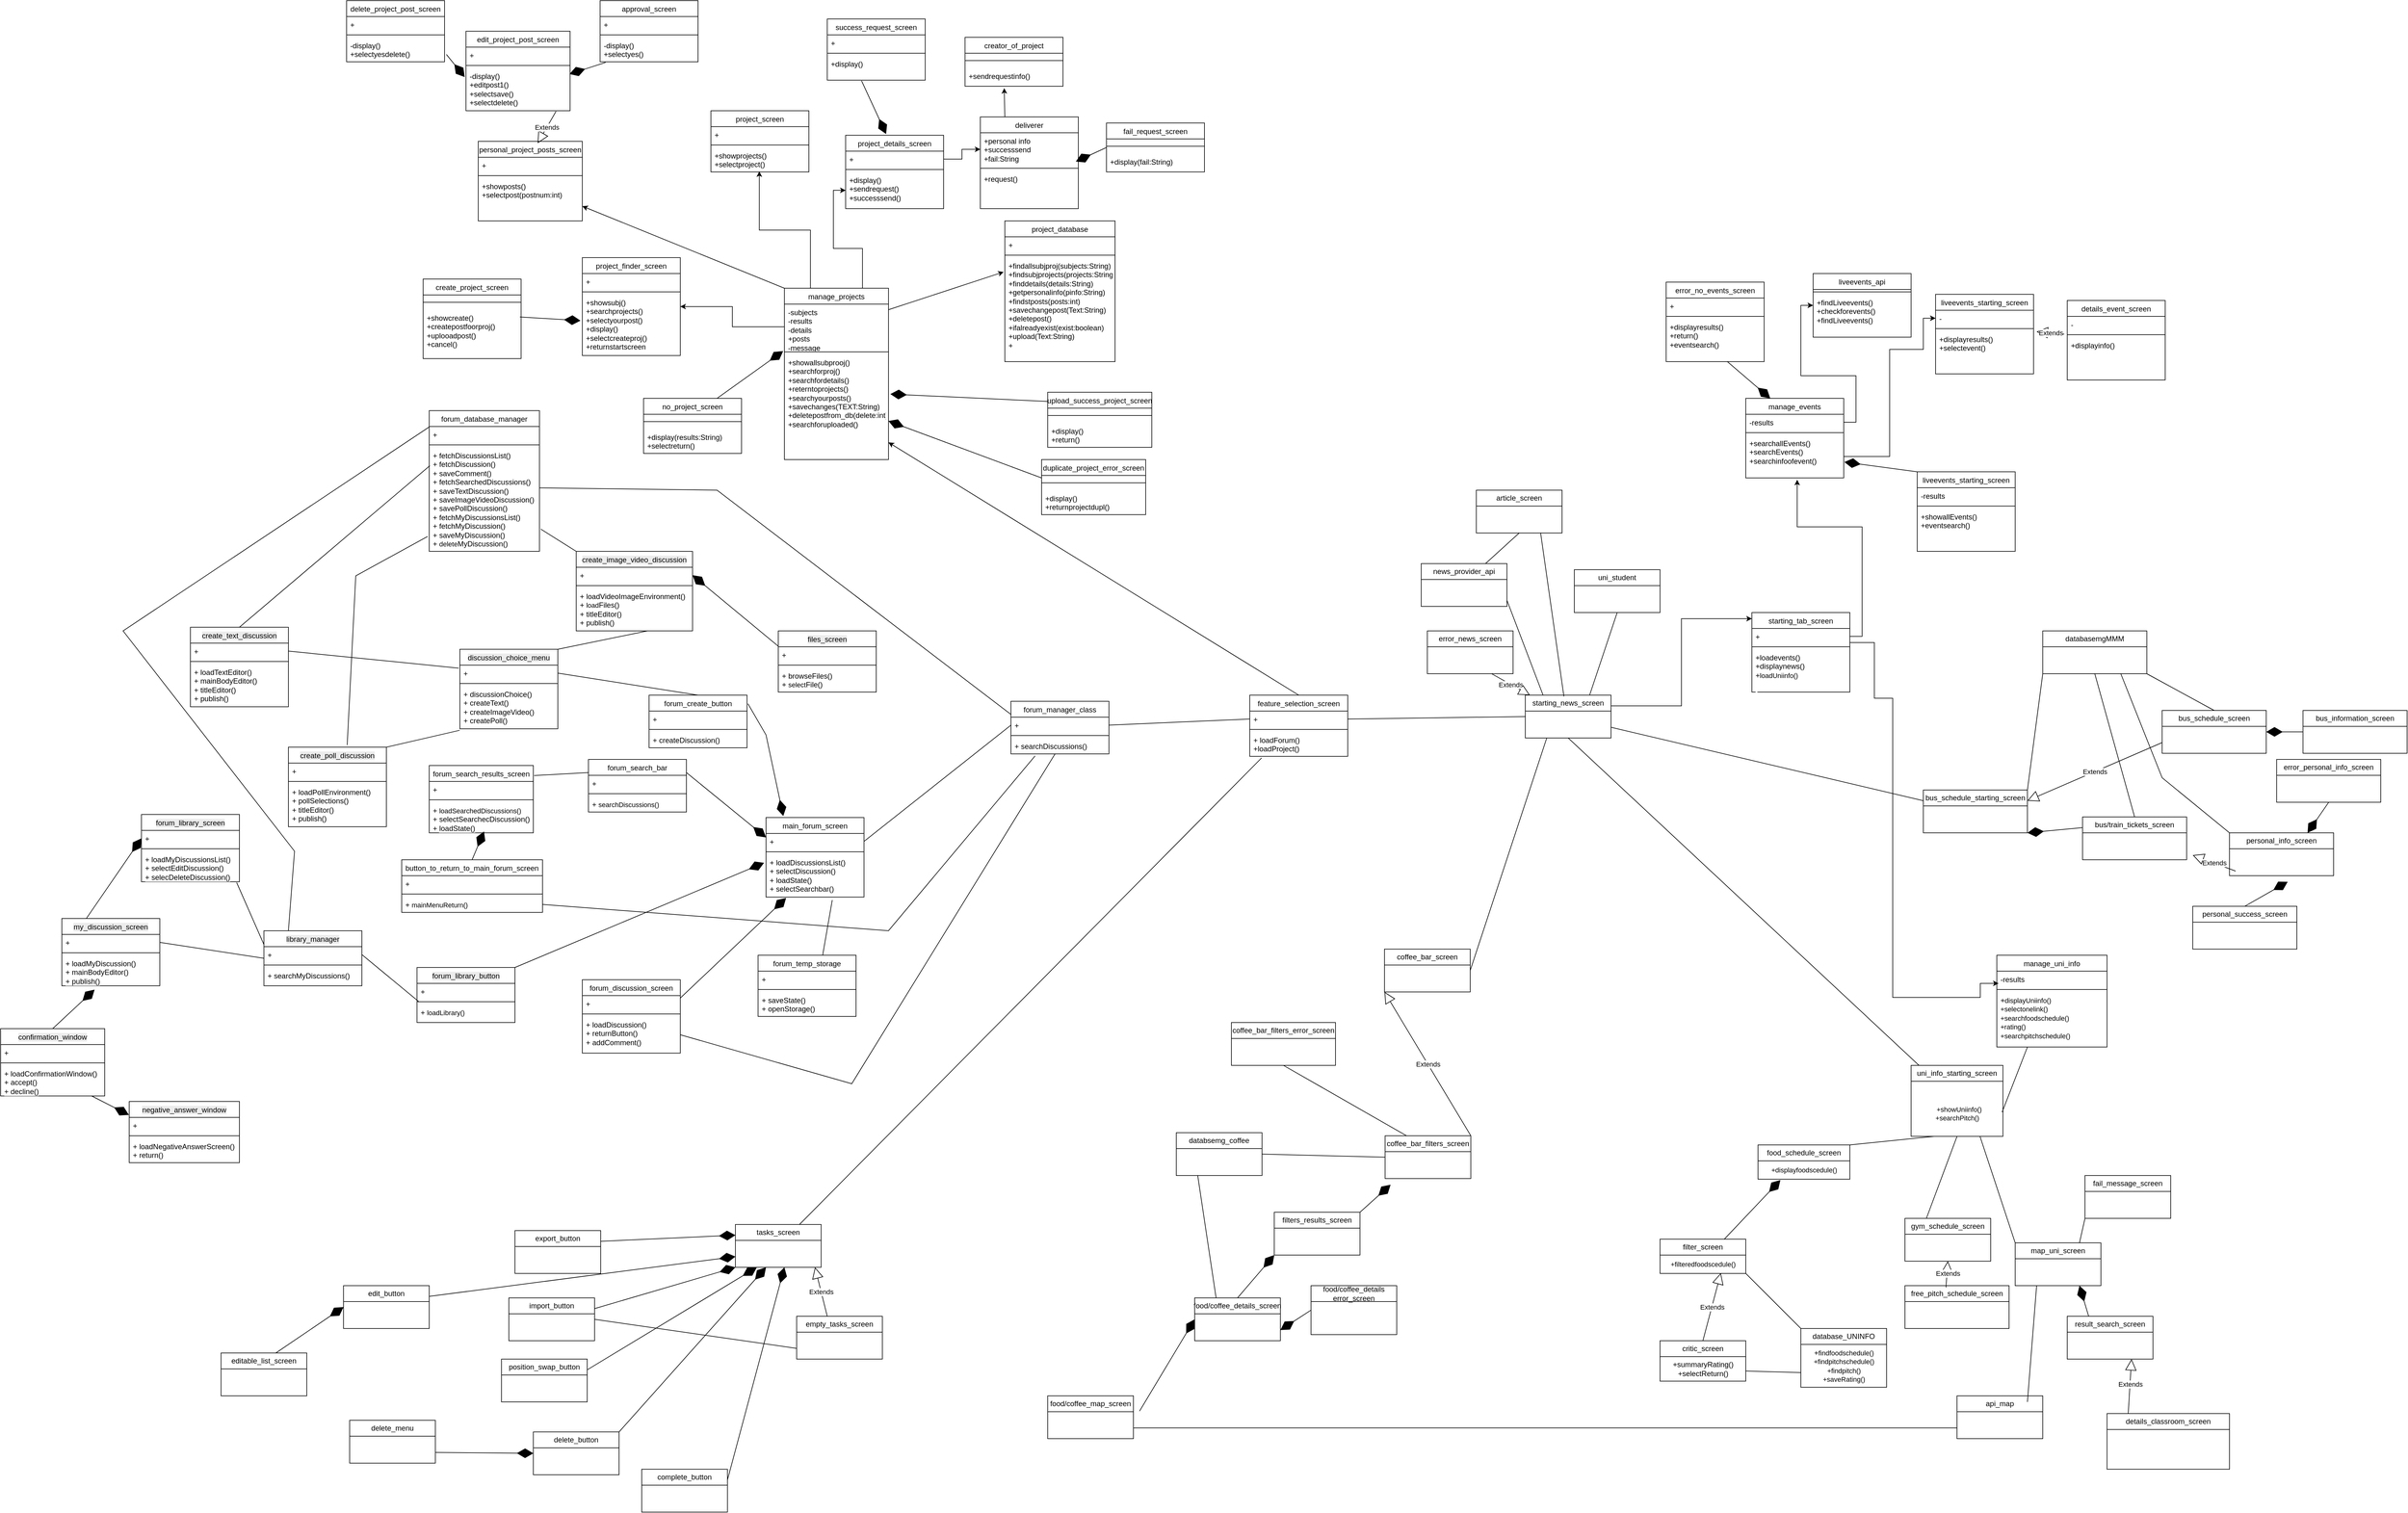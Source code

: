 <mxfile version="27.0.4">
  <diagram name="Σελίδα-1" id="rjQAmye1nej1weNqDkrk">
    <mxGraphModel grid="1" page="1" gridSize="10" guides="1" tooltips="1" connect="1" arrows="1" fold="1" pageScale="1" pageWidth="827" pageHeight="1169" math="0" shadow="0">
      <root>
        <mxCell id="0" />
        <mxCell id="1" parent="0" />
        <mxCell id="9ufBxxzr1MTMJksOoPzo-1" style="edgeStyle=none;shape=connector;rounded=0;orthogonalLoop=1;jettySize=auto;html=1;entryX=0.361;entryY=0.94;entryDx=0;entryDy=0;entryPerimeter=0;strokeColor=#FF3333;align=center;verticalAlign=middle;fontFamily=Helvetica;fontSize=11;fontColor=default;labelBackgroundColor=none;endArrow=none;" edge="1" parent="1">
          <mxGeometry relative="1" as="geometry">
            <Array as="points">
              <mxPoint x="370" y="980" />
            </Array>
            <mxPoint x="627.905" y="598.8" as="targetPoint" />
          </mxGeometry>
        </mxCell>
        <mxCell id="9ufBxxzr1MTMJksOoPzo-2" style="edgeStyle=none;shape=connector;rounded=0;orthogonalLoop=1;jettySize=auto;html=1;entryX=0.361;entryY=0.94;entryDx=0;entryDy=0;entryPerimeter=0;strokeColor=#FF3333;align=center;verticalAlign=middle;fontFamily=Helvetica;fontSize=11;fontColor=default;labelBackgroundColor=none;endArrow=none;" edge="1" parent="1">
          <mxGeometry relative="1" as="geometry">
            <Array as="points">
              <mxPoint x="365" y="2119" />
            </Array>
            <mxPoint x="622.905" y="1737.8" as="targetPoint" />
          </mxGeometry>
        </mxCell>
        <mxCell id="9ufBxxzr1MTMJksOoPzo-3" style="edgeStyle=none;shape=connector;rounded=0;orthogonalLoop=1;jettySize=auto;html=1;entryX=0.361;entryY=0.94;entryDx=0;entryDy=0;entryPerimeter=0;strokeColor=#FF3333;align=center;verticalAlign=middle;fontFamily=Helvetica;fontSize=11;fontColor=default;labelBackgroundColor=none;endArrow=none;" edge="1" parent="1">
          <mxGeometry relative="1" as="geometry">
            <Array as="points">
              <mxPoint x="2498" y="5220" />
            </Array>
            <mxPoint x="2755.905" y="4838.8" as="targetPoint" />
          </mxGeometry>
        </mxCell>
        <mxCell id="9ufBxxzr1MTMJksOoPzo-4" style="edgeStyle=none;shape=connector;rounded=0;orthogonalLoop=1;jettySize=auto;html=1;entryX=0.361;entryY=0.94;entryDx=0;entryDy=0;entryPerimeter=0;strokeColor=#FF3333;align=center;verticalAlign=middle;fontFamily=Helvetica;fontSize=11;fontColor=default;labelBackgroundColor=none;endArrow=none;" edge="1" parent="1">
          <mxGeometry relative="1" as="geometry">
            <Array as="points">
              <mxPoint x="638" y="1910" />
            </Array>
            <mxPoint x="895.905" y="1528.8" as="targetPoint" />
          </mxGeometry>
        </mxCell>
        <mxCell id="9ufBxxzr1MTMJksOoPzo-5" style="edgeStyle=none;shape=connector;rounded=0;orthogonalLoop=1;jettySize=auto;html=1;entryX=0.361;entryY=0.94;entryDx=0;entryDy=0;entryPerimeter=0;strokeColor=#FF3333;align=center;verticalAlign=middle;fontFamily=Helvetica;fontSize=11;fontColor=default;labelBackgroundColor=none;endArrow=none;" edge="1" parent="1">
          <mxGeometry relative="1" as="geometry">
            <Array as="points">
              <mxPoint x="358" y="1030" />
            </Array>
            <mxPoint x="615.905" y="648.8" as="targetPoint" />
          </mxGeometry>
        </mxCell>
        <mxCell id="9ufBxxzr1MTMJksOoPzo-6" style="edgeStyle=none;shape=connector;rounded=0;orthogonalLoop=1;jettySize=auto;html=1;entryX=0.361;entryY=0.94;entryDx=0;entryDy=0;entryPerimeter=0;strokeColor=#FF3333;align=center;verticalAlign=middle;fontFamily=Helvetica;fontSize=11;fontColor=default;labelBackgroundColor=none;endArrow=none;" edge="1" parent="1">
          <mxGeometry relative="1" as="geometry">
            <Array as="points">
              <mxPoint x="340" y="990" />
            </Array>
            <mxPoint x="597.905" y="608.8" as="targetPoint" />
          </mxGeometry>
        </mxCell>
        <mxCell id="9ufBxxzr1MTMJksOoPzo-7" style="edgeStyle=none;shape=connector;rounded=0;orthogonalLoop=1;jettySize=auto;html=1;entryX=0.361;entryY=0.94;entryDx=0;entryDy=0;entryPerimeter=0;strokeColor=#FF3333;align=center;verticalAlign=middle;fontFamily=Helvetica;fontSize=11;fontColor=default;labelBackgroundColor=none;endArrow=none;" edge="1" parent="1">
          <mxGeometry relative="1" as="geometry">
            <Array as="points">
              <mxPoint x="335" y="2129" />
            </Array>
            <mxPoint x="592.905" y="1747.8" as="targetPoint" />
          </mxGeometry>
        </mxCell>
        <mxCell id="9ufBxxzr1MTMJksOoPzo-8" style="edgeStyle=none;shape=connector;rounded=0;orthogonalLoop=1;jettySize=auto;html=1;entryX=0.361;entryY=0.94;entryDx=0;entryDy=0;entryPerimeter=0;strokeColor=#FF3333;align=center;verticalAlign=middle;fontFamily=Helvetica;fontSize=11;fontColor=default;labelBackgroundColor=none;endArrow=none;" edge="1" parent="1">
          <mxGeometry relative="1" as="geometry">
            <Array as="points">
              <mxPoint x="2468" y="5230" />
            </Array>
            <mxPoint x="2725.905" y="4848.8" as="targetPoint" />
          </mxGeometry>
        </mxCell>
        <mxCell id="9ufBxxzr1MTMJksOoPzo-9" style="edgeStyle=none;shape=connector;rounded=0;orthogonalLoop=1;jettySize=auto;html=1;entryX=0.361;entryY=0.94;entryDx=0;entryDy=0;entryPerimeter=0;strokeColor=#FF3333;align=center;verticalAlign=middle;fontFamily=Helvetica;fontSize=11;fontColor=default;labelBackgroundColor=none;endArrow=none;" edge="1" parent="1">
          <mxGeometry relative="1" as="geometry">
            <Array as="points">
              <mxPoint x="608" y="1920" />
            </Array>
            <mxPoint x="865.905" y="1538.8" as="targetPoint" />
          </mxGeometry>
        </mxCell>
        <mxCell id="9ufBxxzr1MTMJksOoPzo-10" style="edgeStyle=none;shape=connector;rounded=0;orthogonalLoop=1;jettySize=auto;html=1;entryX=0.361;entryY=0.94;entryDx=0;entryDy=0;entryPerimeter=0;strokeColor=#FF3333;align=center;verticalAlign=middle;fontFamily=Helvetica;fontSize=11;fontColor=default;labelBackgroundColor=none;endArrow=none;" edge="1" parent="1">
          <mxGeometry relative="1" as="geometry">
            <Array as="points">
              <mxPoint x="328" y="1040" />
            </Array>
            <mxPoint x="585.905" y="658.8" as="targetPoint" />
          </mxGeometry>
        </mxCell>
        <mxCell id="9ufBxxzr1MTMJksOoPzo-11" style="edgeStyle=none;shape=connector;rounded=0;orthogonalLoop=1;jettySize=auto;html=1;entryX=0.361;entryY=0.94;entryDx=0;entryDy=0;entryPerimeter=0;strokeColor=#FF3333;align=center;verticalAlign=middle;fontFamily=Helvetica;fontSize=11;fontColor=default;labelBackgroundColor=none;endArrow=none;" edge="1" parent="1">
          <mxGeometry relative="1" as="geometry">
            <Array as="points">
              <mxPoint x="600" y="900" />
            </Array>
            <mxPoint x="857.905" y="518.8" as="targetPoint" />
          </mxGeometry>
        </mxCell>
        <mxCell id="9ufBxxzr1MTMJksOoPzo-12" style="edgeStyle=none;shape=connector;rounded=0;orthogonalLoop=1;jettySize=auto;html=1;entryX=0.361;entryY=0.94;entryDx=0;entryDy=0;entryPerimeter=0;strokeColor=#FF3333;align=center;verticalAlign=middle;fontFamily=Helvetica;fontSize=11;fontColor=default;labelBackgroundColor=none;endArrow=none;" edge="1" parent="1">
          <mxGeometry relative="1" as="geometry">
            <Array as="points">
              <mxPoint x="595" y="2039" />
            </Array>
            <mxPoint x="852.905" y="1657.8" as="targetPoint" />
          </mxGeometry>
        </mxCell>
        <mxCell id="9ufBxxzr1MTMJksOoPzo-13" style="edgeStyle=none;shape=connector;rounded=0;orthogonalLoop=1;jettySize=auto;html=1;entryX=0.361;entryY=0.94;entryDx=0;entryDy=0;entryPerimeter=0;strokeColor=#FF3333;align=center;verticalAlign=middle;fontFamily=Helvetica;fontSize=11;fontColor=default;labelBackgroundColor=none;endArrow=none;" edge="1" parent="1">
          <mxGeometry relative="1" as="geometry">
            <Array as="points">
              <mxPoint x="2728" y="5140" />
            </Array>
            <mxPoint x="2985.905" y="4758.8" as="targetPoint" />
          </mxGeometry>
        </mxCell>
        <mxCell id="9ufBxxzr1MTMJksOoPzo-14" style="edgeStyle=none;shape=connector;rounded=0;orthogonalLoop=1;jettySize=auto;html=1;entryX=0.361;entryY=0.94;entryDx=0;entryDy=0;entryPerimeter=0;strokeColor=#FF3333;align=center;verticalAlign=middle;fontFamily=Helvetica;fontSize=11;fontColor=default;labelBackgroundColor=none;endArrow=none;" edge="1" parent="1">
          <mxGeometry relative="1" as="geometry">
            <Array as="points">
              <mxPoint x="868" y="1830" />
            </Array>
            <mxPoint x="1125.905" y="1448.8" as="targetPoint" />
          </mxGeometry>
        </mxCell>
        <mxCell id="9ufBxxzr1MTMJksOoPzo-15" style="edgeStyle=none;shape=connector;rounded=0;orthogonalLoop=1;jettySize=auto;html=1;entryX=0.361;entryY=0.94;entryDx=0;entryDy=0;entryPerimeter=0;strokeColor=#FF3333;align=center;verticalAlign=middle;fontFamily=Helvetica;fontSize=11;fontColor=default;labelBackgroundColor=none;endArrow=none;" edge="1" parent="1">
          <mxGeometry relative="1" as="geometry">
            <Array as="points">
              <mxPoint x="588" y="950" />
            </Array>
            <mxPoint x="845.905" y="568.8" as="targetPoint" />
          </mxGeometry>
        </mxCell>
        <mxCell id="9ufBxxzr1MTMJksOoPzo-16" style="edgeStyle=none;shape=connector;rounded=0;orthogonalLoop=1;jettySize=auto;html=1;entryX=0.361;entryY=0.94;entryDx=0;entryDy=0;entryPerimeter=0;strokeColor=#FF3333;align=center;verticalAlign=middle;fontFamily=Helvetica;fontSize=11;fontColor=default;labelBackgroundColor=none;endArrow=none;" edge="1" parent="1">
          <mxGeometry relative="1" as="geometry">
            <Array as="points">
              <mxPoint x="330" y="970" />
            </Array>
            <mxPoint x="587.905" y="588.8" as="targetPoint" />
          </mxGeometry>
        </mxCell>
        <mxCell id="9ufBxxzr1MTMJksOoPzo-17" style="edgeStyle=none;shape=connector;rounded=0;orthogonalLoop=1;jettySize=auto;html=1;entryX=0.361;entryY=0.94;entryDx=0;entryDy=0;entryPerimeter=0;strokeColor=#FF3333;align=center;verticalAlign=middle;fontFamily=Helvetica;fontSize=11;fontColor=default;labelBackgroundColor=none;endArrow=none;" edge="1" parent="1">
          <mxGeometry relative="1" as="geometry">
            <Array as="points">
              <mxPoint x="325" y="2109" />
            </Array>
            <mxPoint x="582.905" y="1727.8" as="targetPoint" />
          </mxGeometry>
        </mxCell>
        <mxCell id="9ufBxxzr1MTMJksOoPzo-18" style="edgeStyle=none;shape=connector;rounded=0;orthogonalLoop=1;jettySize=auto;html=1;entryX=0.361;entryY=0.94;entryDx=0;entryDy=0;entryPerimeter=0;strokeColor=#FF3333;align=center;verticalAlign=middle;fontFamily=Helvetica;fontSize=11;fontColor=default;labelBackgroundColor=none;endArrow=none;" edge="1" parent="1">
          <mxGeometry relative="1" as="geometry">
            <Array as="points">
              <mxPoint x="2458" y="5210" />
            </Array>
            <mxPoint x="2715.905" y="4828.8" as="targetPoint" />
          </mxGeometry>
        </mxCell>
        <mxCell id="9ufBxxzr1MTMJksOoPzo-19" style="edgeStyle=none;shape=connector;rounded=0;orthogonalLoop=1;jettySize=auto;html=1;entryX=0.361;entryY=0.94;entryDx=0;entryDy=0;entryPerimeter=0;strokeColor=#FF3333;align=center;verticalAlign=middle;fontFamily=Helvetica;fontSize=11;fontColor=default;labelBackgroundColor=none;endArrow=none;" edge="1" parent="1">
          <mxGeometry relative="1" as="geometry">
            <Array as="points">
              <mxPoint x="598" y="1900" />
            </Array>
            <mxPoint x="855.905" y="1518.8" as="targetPoint" />
          </mxGeometry>
        </mxCell>
        <mxCell id="9ufBxxzr1MTMJksOoPzo-20" style="edgeStyle=none;shape=connector;rounded=0;orthogonalLoop=1;jettySize=auto;html=1;entryX=0.361;entryY=0.94;entryDx=0;entryDy=0;entryPerimeter=0;strokeColor=#FF3333;align=center;verticalAlign=middle;fontFamily=Helvetica;fontSize=11;fontColor=default;labelBackgroundColor=none;endArrow=none;" edge="1" parent="1">
          <mxGeometry relative="1" as="geometry">
            <Array as="points">
              <mxPoint x="318" y="1020" />
            </Array>
            <mxPoint x="575.905" y="638.8" as="targetPoint" />
          </mxGeometry>
        </mxCell>
        <mxCell id="9ufBxxzr1MTMJksOoPzo-21" style="edgeStyle=none;shape=connector;rounded=0;orthogonalLoop=1;jettySize=auto;html=1;entryX=0.361;entryY=0.94;entryDx=0;entryDy=0;entryPerimeter=0;strokeColor=#FF3333;align=center;verticalAlign=middle;fontFamily=Helvetica;fontSize=11;fontColor=default;labelBackgroundColor=none;endArrow=none;" edge="1" parent="1">
          <mxGeometry relative="1" as="geometry">
            <Array as="points">
              <mxPoint x="1468" y="3240" />
            </Array>
            <mxPoint x="1725.905" y="2858.8" as="targetPoint" />
          </mxGeometry>
        </mxCell>
        <mxCell id="9ufBxxzr1MTMJksOoPzo-22" style="edgeStyle=none;shape=connector;rounded=0;orthogonalLoop=1;jettySize=auto;html=1;entryX=0.361;entryY=0.94;entryDx=0;entryDy=0;entryPerimeter=0;strokeColor=#FF3333;align=center;verticalAlign=middle;fontFamily=Helvetica;fontSize=11;fontColor=default;labelBackgroundColor=none;endArrow=none;" edge="1" parent="1">
          <mxGeometry relative="1" as="geometry">
            <Array as="points">
              <mxPoint x="880" y="2685" />
            </Array>
            <mxPoint x="1137.905" y="2303.8" as="targetPoint" />
          </mxGeometry>
        </mxCell>
        <mxCell id="9ufBxxzr1MTMJksOoPzo-23" style="edgeStyle=none;shape=connector;rounded=0;orthogonalLoop=1;jettySize=auto;html=1;entryX=0.361;entryY=0.94;entryDx=0;entryDy=0;entryPerimeter=0;strokeColor=#FF3333;align=center;verticalAlign=middle;fontFamily=Helvetica;fontSize=11;fontColor=default;labelBackgroundColor=none;endArrow=none;" edge="1" parent="1">
          <mxGeometry relative="1" as="geometry">
            <Array as="points">
              <mxPoint x="875" y="3824" />
            </Array>
            <mxPoint x="1132.905" y="3442.8" as="targetPoint" />
          </mxGeometry>
        </mxCell>
        <mxCell id="9ufBxxzr1MTMJksOoPzo-24" style="edgeStyle=none;shape=connector;rounded=0;orthogonalLoop=1;jettySize=auto;html=1;entryX=0.361;entryY=0.94;entryDx=0;entryDy=0;entryPerimeter=0;strokeColor=#FF3333;align=center;verticalAlign=middle;fontFamily=Helvetica;fontSize=11;fontColor=default;labelBackgroundColor=none;endArrow=none;" edge="1" parent="1">
          <mxGeometry relative="1" as="geometry">
            <Array as="points">
              <mxPoint x="3008" y="6925" />
            </Array>
            <mxPoint x="3265.905" y="6543.8" as="targetPoint" />
          </mxGeometry>
        </mxCell>
        <mxCell id="9ufBxxzr1MTMJksOoPzo-25" style="edgeStyle=none;shape=connector;rounded=0;orthogonalLoop=1;jettySize=auto;html=1;entryX=0.361;entryY=0.94;entryDx=0;entryDy=0;entryPerimeter=0;strokeColor=#FF3333;align=center;verticalAlign=middle;fontFamily=Helvetica;fontSize=11;fontColor=default;labelBackgroundColor=none;endArrow=none;" edge="1" parent="1">
          <mxGeometry relative="1" as="geometry">
            <Array as="points">
              <mxPoint x="1148" y="3615" />
            </Array>
            <mxPoint x="1405.905" y="3233.8" as="targetPoint" />
          </mxGeometry>
        </mxCell>
        <mxCell id="9ufBxxzr1MTMJksOoPzo-26" style="edgeStyle=none;shape=connector;rounded=0;orthogonalLoop=1;jettySize=auto;html=1;entryX=0.361;entryY=0.94;entryDx=0;entryDy=0;entryPerimeter=0;strokeColor=#FF3333;align=center;verticalAlign=middle;fontFamily=Helvetica;fontSize=11;fontColor=default;labelBackgroundColor=none;endArrow=none;" edge="1" parent="1">
          <mxGeometry relative="1" as="geometry">
            <Array as="points">
              <mxPoint x="868" y="2735" />
            </Array>
            <mxPoint x="1125.905" y="2353.8" as="targetPoint" />
          </mxGeometry>
        </mxCell>
        <mxCell id="9ufBxxzr1MTMJksOoPzo-27" style="edgeStyle=none;shape=connector;rounded=0;orthogonalLoop=1;jettySize=auto;html=1;entryX=0.361;entryY=0.94;entryDx=0;entryDy=0;entryPerimeter=0;strokeColor=#FF3333;align=center;verticalAlign=middle;fontFamily=Helvetica;fontSize=11;fontColor=default;labelBackgroundColor=none;endArrow=none;" edge="1" parent="1">
          <mxGeometry relative="1" as="geometry">
            <Array as="points">
              <mxPoint x="1140" y="2595" />
            </Array>
            <mxPoint x="1397.905" y="2213.8" as="targetPoint" />
          </mxGeometry>
        </mxCell>
        <mxCell id="9ufBxxzr1MTMJksOoPzo-28" style="edgeStyle=none;shape=connector;rounded=0;orthogonalLoop=1;jettySize=auto;html=1;entryX=0.361;entryY=0.94;entryDx=0;entryDy=0;entryPerimeter=0;strokeColor=#FF3333;align=center;verticalAlign=middle;fontFamily=Helvetica;fontSize=11;fontColor=default;labelBackgroundColor=none;endArrow=none;" edge="1" parent="1">
          <mxGeometry relative="1" as="geometry">
            <Array as="points">
              <mxPoint x="1135" y="3734" />
            </Array>
            <mxPoint x="1392.905" y="3352.8" as="targetPoint" />
          </mxGeometry>
        </mxCell>
        <mxCell id="9ufBxxzr1MTMJksOoPzo-29" style="edgeStyle=none;shape=connector;rounded=0;orthogonalLoop=1;jettySize=auto;html=1;entryX=0.361;entryY=0.94;entryDx=0;entryDy=0;entryPerimeter=0;strokeColor=#FF3333;align=center;verticalAlign=middle;fontFamily=Helvetica;fontSize=11;fontColor=default;labelBackgroundColor=none;endArrow=none;" edge="1" parent="1">
          <mxGeometry relative="1" as="geometry">
            <Array as="points">
              <mxPoint x="3268" y="6835" />
            </Array>
            <mxPoint x="3525.905" y="6453.8" as="targetPoint" />
          </mxGeometry>
        </mxCell>
        <mxCell id="9ufBxxzr1MTMJksOoPzo-30" style="edgeStyle=none;shape=connector;rounded=0;orthogonalLoop=1;jettySize=auto;html=1;entryX=0.361;entryY=0.94;entryDx=0;entryDy=0;entryPerimeter=0;strokeColor=#FF3333;align=center;verticalAlign=middle;fontFamily=Helvetica;fontSize=11;fontColor=default;labelBackgroundColor=none;endArrow=none;" edge="1" parent="1">
          <mxGeometry relative="1" as="geometry">
            <Array as="points">
              <mxPoint x="1408" y="3525" />
            </Array>
            <mxPoint x="1665.905" y="3143.8" as="targetPoint" />
          </mxGeometry>
        </mxCell>
        <mxCell id="9ufBxxzr1MTMJksOoPzo-31" style="edgeStyle=none;shape=connector;rounded=0;orthogonalLoop=1;jettySize=auto;html=1;entryX=0.361;entryY=0.94;entryDx=0;entryDy=0;entryPerimeter=0;strokeColor=#FF3333;align=center;verticalAlign=middle;fontFamily=Helvetica;fontSize=11;fontColor=default;labelBackgroundColor=none;endArrow=none;" edge="1" parent="1">
          <mxGeometry relative="1" as="geometry">
            <Array as="points">
              <mxPoint x="1128" y="2645" />
            </Array>
            <mxPoint x="1385.905" y="2263.8" as="targetPoint" />
          </mxGeometry>
        </mxCell>
        <mxCell id="9ufBxxzr1MTMJksOoPzo-32" style="edgeStyle=none;shape=connector;rounded=0;orthogonalLoop=1;jettySize=auto;html=1;entryX=0.361;entryY=0.94;entryDx=0;entryDy=0;entryPerimeter=0;strokeColor=#FF3333;align=center;verticalAlign=middle;fontFamily=Helvetica;fontSize=11;fontColor=default;labelBackgroundColor=none;endArrow=none;" edge="1" parent="1">
          <mxGeometry relative="1" as="geometry">
            <Array as="points">
              <mxPoint x="349" y="990" />
            </Array>
            <mxPoint x="606.905" y="608.8" as="targetPoint" />
          </mxGeometry>
        </mxCell>
        <mxCell id="9ufBxxzr1MTMJksOoPzo-33" style="edgeStyle=none;shape=connector;rounded=0;orthogonalLoop=1;jettySize=auto;html=1;entryX=0.361;entryY=0.94;entryDx=0;entryDy=0;entryPerimeter=0;strokeColor=#FF3333;align=center;verticalAlign=middle;fontFamily=Helvetica;fontSize=11;fontColor=default;labelBackgroundColor=none;endArrow=none;" edge="1" parent="1">
          <mxGeometry relative="1" as="geometry">
            <Array as="points">
              <mxPoint x="344" y="2129" />
            </Array>
            <mxPoint x="601.905" y="1747.8" as="targetPoint" />
          </mxGeometry>
        </mxCell>
        <mxCell id="9ufBxxzr1MTMJksOoPzo-34" style="edgeStyle=none;shape=connector;rounded=0;orthogonalLoop=1;jettySize=auto;html=1;entryX=0.361;entryY=0.94;entryDx=0;entryDy=0;entryPerimeter=0;strokeColor=#FF3333;align=center;verticalAlign=middle;fontFamily=Helvetica;fontSize=11;fontColor=default;labelBackgroundColor=none;endArrow=none;" edge="1" parent="1">
          <mxGeometry relative="1" as="geometry">
            <Array as="points">
              <mxPoint x="2477" y="5230" />
            </Array>
            <mxPoint x="2734.905" y="4848.8" as="targetPoint" />
          </mxGeometry>
        </mxCell>
        <mxCell id="9ufBxxzr1MTMJksOoPzo-35" style="edgeStyle=none;shape=connector;rounded=0;orthogonalLoop=1;jettySize=auto;html=1;entryX=0.361;entryY=0.94;entryDx=0;entryDy=0;entryPerimeter=0;strokeColor=#FF3333;align=center;verticalAlign=middle;fontFamily=Helvetica;fontSize=11;fontColor=default;labelBackgroundColor=none;endArrow=none;" edge="1" parent="1">
          <mxGeometry relative="1" as="geometry">
            <Array as="points">
              <mxPoint x="617" y="1920" />
            </Array>
            <mxPoint x="874.905" y="1538.8" as="targetPoint" />
          </mxGeometry>
        </mxCell>
        <mxCell id="9ufBxxzr1MTMJksOoPzo-36" style="edgeStyle=none;shape=connector;rounded=0;orthogonalLoop=1;jettySize=auto;html=1;entryX=0.361;entryY=0.94;entryDx=0;entryDy=0;entryPerimeter=0;strokeColor=#FF3333;align=center;verticalAlign=middle;fontFamily=Helvetica;fontSize=11;fontColor=default;labelBackgroundColor=none;endArrow=none;" edge="1" parent="1">
          <mxGeometry relative="1" as="geometry">
            <Array as="points">
              <mxPoint x="337" y="1040" />
            </Array>
            <mxPoint x="594.905" y="658.8" as="targetPoint" />
          </mxGeometry>
        </mxCell>
        <mxCell id="9ufBxxzr1MTMJksOoPzo-37" style="edgeStyle=none;shape=connector;rounded=0;orthogonalLoop=1;jettySize=auto;html=1;entryX=0.361;entryY=0.94;entryDx=0;entryDy=0;entryPerimeter=0;strokeColor=#FF3333;align=center;verticalAlign=middle;fontFamily=Helvetica;fontSize=11;fontColor=default;labelBackgroundColor=none;endArrow=none;" edge="1" parent="1">
          <mxGeometry relative="1" as="geometry">
            <Array as="points">
              <mxPoint x="609" y="900" />
            </Array>
            <mxPoint x="866.905" y="518.8" as="targetPoint" />
          </mxGeometry>
        </mxCell>
        <mxCell id="9ufBxxzr1MTMJksOoPzo-38" style="edgeStyle=none;shape=connector;rounded=0;orthogonalLoop=1;jettySize=auto;html=1;entryX=0.361;entryY=0.94;entryDx=0;entryDy=0;entryPerimeter=0;strokeColor=#FF3333;align=center;verticalAlign=middle;fontFamily=Helvetica;fontSize=11;fontColor=default;labelBackgroundColor=none;endArrow=none;" edge="1" parent="1">
          <mxGeometry relative="1" as="geometry">
            <Array as="points">
              <mxPoint x="604" y="2039" />
            </Array>
            <mxPoint x="861.905" y="1657.8" as="targetPoint" />
          </mxGeometry>
        </mxCell>
        <mxCell id="9ufBxxzr1MTMJksOoPzo-39" style="edgeStyle=none;shape=connector;rounded=0;orthogonalLoop=1;jettySize=auto;html=1;entryX=0.361;entryY=0.94;entryDx=0;entryDy=0;entryPerimeter=0;strokeColor=#FF3333;align=center;verticalAlign=middle;fontFamily=Helvetica;fontSize=11;fontColor=default;labelBackgroundColor=none;endArrow=none;" edge="1" parent="1">
          <mxGeometry relative="1" as="geometry">
            <Array as="points">
              <mxPoint x="2737" y="5140" />
            </Array>
            <mxPoint x="2994.905" y="4758.8" as="targetPoint" />
          </mxGeometry>
        </mxCell>
        <mxCell id="9ufBxxzr1MTMJksOoPzo-40" style="edgeStyle=none;shape=connector;rounded=0;orthogonalLoop=1;jettySize=auto;html=1;entryX=0.361;entryY=0.94;entryDx=0;entryDy=0;entryPerimeter=0;strokeColor=#FF3333;align=center;verticalAlign=middle;fontFamily=Helvetica;fontSize=11;fontColor=default;labelBackgroundColor=none;endArrow=none;" edge="1" parent="1">
          <mxGeometry relative="1" as="geometry">
            <Array as="points">
              <mxPoint x="877" y="1830" />
            </Array>
            <mxPoint x="1134.905" y="1448.8" as="targetPoint" />
          </mxGeometry>
        </mxCell>
        <mxCell id="9ufBxxzr1MTMJksOoPzo-41" style="edgeStyle=none;shape=connector;rounded=0;orthogonalLoop=1;jettySize=auto;html=1;entryX=0.361;entryY=0.94;entryDx=0;entryDy=0;entryPerimeter=0;strokeColor=#FF3333;align=center;verticalAlign=middle;fontFamily=Helvetica;fontSize=11;fontColor=default;labelBackgroundColor=none;endArrow=none;" edge="1" parent="1">
          <mxGeometry relative="1" as="geometry">
            <Array as="points">
              <mxPoint x="597" y="950" />
            </Array>
            <mxPoint x="854.905" y="568.8" as="targetPoint" />
          </mxGeometry>
        </mxCell>
        <mxCell id="9ufBxxzr1MTMJksOoPzo-42" style="edgeStyle=none;shape=connector;rounded=0;orthogonalLoop=1;jettySize=auto;html=1;entryX=0.361;entryY=0.94;entryDx=0;entryDy=0;entryPerimeter=0;strokeColor=#FF3333;align=center;verticalAlign=middle;fontFamily=Helvetica;fontSize=11;fontColor=default;labelBackgroundColor=none;endArrow=none;" edge="1" parent="1">
          <mxGeometry relative="1" as="geometry">
            <Array as="points">
              <mxPoint x="339" y="970" />
            </Array>
            <mxPoint x="596.905" y="588.8" as="targetPoint" />
          </mxGeometry>
        </mxCell>
        <mxCell id="9ufBxxzr1MTMJksOoPzo-43" style="edgeStyle=none;shape=connector;rounded=0;orthogonalLoop=1;jettySize=auto;html=1;entryX=0.361;entryY=0.94;entryDx=0;entryDy=0;entryPerimeter=0;strokeColor=#FF3333;align=center;verticalAlign=middle;fontFamily=Helvetica;fontSize=11;fontColor=default;labelBackgroundColor=none;endArrow=none;" edge="1" parent="1">
          <mxGeometry relative="1" as="geometry">
            <Array as="points">
              <mxPoint x="334" y="2109" />
            </Array>
            <mxPoint x="591.905" y="1727.8" as="targetPoint" />
          </mxGeometry>
        </mxCell>
        <mxCell id="9ufBxxzr1MTMJksOoPzo-44" style="edgeStyle=none;shape=connector;rounded=0;orthogonalLoop=1;jettySize=auto;html=1;entryX=0.361;entryY=0.94;entryDx=0;entryDy=0;entryPerimeter=0;strokeColor=#FF3333;align=center;verticalAlign=middle;fontFamily=Helvetica;fontSize=11;fontColor=default;labelBackgroundColor=none;endArrow=none;" edge="1" parent="1">
          <mxGeometry relative="1" as="geometry">
            <Array as="points">
              <mxPoint x="2467" y="5210" />
            </Array>
            <mxPoint x="2724.905" y="4828.8" as="targetPoint" />
          </mxGeometry>
        </mxCell>
        <mxCell id="9ufBxxzr1MTMJksOoPzo-45" style="edgeStyle=none;shape=connector;rounded=0;orthogonalLoop=1;jettySize=auto;html=1;entryX=0.361;entryY=0.94;entryDx=0;entryDy=0;entryPerimeter=0;strokeColor=#FF3333;align=center;verticalAlign=middle;fontFamily=Helvetica;fontSize=11;fontColor=default;labelBackgroundColor=none;endArrow=none;" edge="1" parent="1">
          <mxGeometry relative="1" as="geometry">
            <Array as="points">
              <mxPoint x="607" y="1900" />
            </Array>
            <mxPoint x="864.905" y="1518.8" as="targetPoint" />
          </mxGeometry>
        </mxCell>
        <mxCell id="9ufBxxzr1MTMJksOoPzo-46" style="edgeStyle=none;shape=connector;rounded=0;orthogonalLoop=1;jettySize=auto;html=1;entryX=0.361;entryY=0.94;entryDx=0;entryDy=0;entryPerimeter=0;strokeColor=#FF3333;align=center;verticalAlign=middle;fontFamily=Helvetica;fontSize=11;fontColor=default;labelBackgroundColor=none;endArrow=none;" edge="1" parent="1">
          <mxGeometry relative="1" as="geometry">
            <Array as="points">
              <mxPoint x="327" y="1020" />
            </Array>
            <mxPoint x="584.905" y="638.8" as="targetPoint" />
          </mxGeometry>
        </mxCell>
        <mxCell id="9ufBxxzr1MTMJksOoPzo-47" style="edgeStyle=none;shape=connector;rounded=0;orthogonalLoop=1;jettySize=auto;html=1;entryX=0.361;entryY=0.94;entryDx=0;entryDy=0;entryPerimeter=0;strokeColor=#FF3333;align=center;verticalAlign=middle;fontFamily=Helvetica;fontSize=11;fontColor=default;labelBackgroundColor=none;endArrow=none;" edge="1" parent="1">
          <mxGeometry relative="1" as="geometry">
            <Array as="points">
              <mxPoint x="1477" y="3240" />
            </Array>
            <mxPoint x="1734.905" y="2858.8" as="targetPoint" />
          </mxGeometry>
        </mxCell>
        <mxCell id="9ufBxxzr1MTMJksOoPzo-48" style="edgeStyle=none;shape=connector;rounded=0;orthogonalLoop=1;jettySize=auto;html=1;entryX=0.361;entryY=0.94;entryDx=0;entryDy=0;entryPerimeter=0;strokeColor=#FF3333;align=center;verticalAlign=middle;fontFamily=Helvetica;fontSize=11;fontColor=default;labelBackgroundColor=none;endArrow=none;" edge="1" parent="1">
          <mxGeometry relative="1" as="geometry">
            <Array as="points">
              <mxPoint x="889" y="2685" />
            </Array>
            <mxPoint x="1146.905" y="2303.8" as="targetPoint" />
          </mxGeometry>
        </mxCell>
        <mxCell id="9ufBxxzr1MTMJksOoPzo-49" style="edgeStyle=none;shape=connector;rounded=0;orthogonalLoop=1;jettySize=auto;html=1;entryX=0.361;entryY=0.94;entryDx=0;entryDy=0;entryPerimeter=0;strokeColor=#FF3333;align=center;verticalAlign=middle;fontFamily=Helvetica;fontSize=11;fontColor=default;labelBackgroundColor=none;endArrow=none;" edge="1" parent="1">
          <mxGeometry relative="1" as="geometry">
            <Array as="points">
              <mxPoint x="884" y="3824" />
            </Array>
            <mxPoint x="1141.905" y="3442.8" as="targetPoint" />
          </mxGeometry>
        </mxCell>
        <mxCell id="9ufBxxzr1MTMJksOoPzo-50" style="edgeStyle=none;shape=connector;rounded=0;orthogonalLoop=1;jettySize=auto;html=1;entryX=0.361;entryY=0.94;entryDx=0;entryDy=0;entryPerimeter=0;strokeColor=#FF3333;align=center;verticalAlign=middle;fontFamily=Helvetica;fontSize=11;fontColor=default;labelBackgroundColor=none;endArrow=none;" edge="1" parent="1">
          <mxGeometry relative="1" as="geometry">
            <Array as="points">
              <mxPoint x="3017" y="6925" />
            </Array>
            <mxPoint x="3274.905" y="6543.8" as="targetPoint" />
          </mxGeometry>
        </mxCell>
        <mxCell id="9ufBxxzr1MTMJksOoPzo-51" style="edgeStyle=none;shape=connector;rounded=0;orthogonalLoop=1;jettySize=auto;html=1;entryX=0.361;entryY=0.94;entryDx=0;entryDy=0;entryPerimeter=0;strokeColor=#FF3333;align=center;verticalAlign=middle;fontFamily=Helvetica;fontSize=11;fontColor=default;labelBackgroundColor=none;endArrow=none;" edge="1" parent="1">
          <mxGeometry relative="1" as="geometry">
            <Array as="points">
              <mxPoint x="1157" y="3615" />
            </Array>
            <mxPoint x="1414.905" y="3233.8" as="targetPoint" />
          </mxGeometry>
        </mxCell>
        <mxCell id="9ufBxxzr1MTMJksOoPzo-52" style="edgeStyle=none;shape=connector;rounded=0;orthogonalLoop=1;jettySize=auto;html=1;entryX=0.361;entryY=0.94;entryDx=0;entryDy=0;entryPerimeter=0;strokeColor=#FF3333;align=center;verticalAlign=middle;fontFamily=Helvetica;fontSize=11;fontColor=default;labelBackgroundColor=none;endArrow=none;" edge="1" parent="1">
          <mxGeometry relative="1" as="geometry">
            <Array as="points">
              <mxPoint x="877" y="2735" />
            </Array>
            <mxPoint x="1134.905" y="2353.8" as="targetPoint" />
          </mxGeometry>
        </mxCell>
        <mxCell id="9ufBxxzr1MTMJksOoPzo-53" style="edgeStyle=none;shape=connector;rounded=0;orthogonalLoop=1;jettySize=auto;html=1;entryX=0.361;entryY=0.94;entryDx=0;entryDy=0;entryPerimeter=0;strokeColor=#FF3333;align=center;verticalAlign=middle;fontFamily=Helvetica;fontSize=11;fontColor=default;labelBackgroundColor=none;endArrow=none;" edge="1" parent="1">
          <mxGeometry relative="1" as="geometry">
            <Array as="points">
              <mxPoint x="1149" y="2595" />
            </Array>
            <mxPoint x="1406.905" y="2213.8" as="targetPoint" />
          </mxGeometry>
        </mxCell>
        <mxCell id="9ufBxxzr1MTMJksOoPzo-54" style="edgeStyle=none;shape=connector;rounded=0;orthogonalLoop=1;jettySize=auto;html=1;entryX=0.361;entryY=0.94;entryDx=0;entryDy=0;entryPerimeter=0;strokeColor=#FF3333;align=center;verticalAlign=middle;fontFamily=Helvetica;fontSize=11;fontColor=default;labelBackgroundColor=none;endArrow=none;" edge="1" parent="1">
          <mxGeometry relative="1" as="geometry">
            <Array as="points">
              <mxPoint x="1144" y="3734" />
            </Array>
            <mxPoint x="1401.905" y="3352.8" as="targetPoint" />
          </mxGeometry>
        </mxCell>
        <mxCell id="9ufBxxzr1MTMJksOoPzo-55" style="edgeStyle=none;shape=connector;rounded=0;orthogonalLoop=1;jettySize=auto;html=1;entryX=0.361;entryY=0.94;entryDx=0;entryDy=0;entryPerimeter=0;strokeColor=#FF3333;align=center;verticalAlign=middle;fontFamily=Helvetica;fontSize=11;fontColor=default;labelBackgroundColor=none;endArrow=none;" edge="1" parent="1">
          <mxGeometry relative="1" as="geometry">
            <Array as="points">
              <mxPoint x="3277" y="6835" />
            </Array>
            <mxPoint x="3534.905" y="6453.8" as="targetPoint" />
          </mxGeometry>
        </mxCell>
        <mxCell id="9ufBxxzr1MTMJksOoPzo-56" style="edgeStyle=none;shape=connector;rounded=0;orthogonalLoop=1;jettySize=auto;html=1;entryX=0.361;entryY=0.94;entryDx=0;entryDy=0;entryPerimeter=0;strokeColor=#FF3333;align=center;verticalAlign=middle;fontFamily=Helvetica;fontSize=11;fontColor=default;labelBackgroundColor=none;endArrow=none;" edge="1" parent="1">
          <mxGeometry relative="1" as="geometry">
            <Array as="points">
              <mxPoint x="1417" y="3525" />
            </Array>
            <mxPoint x="1674.905" y="3143.8" as="targetPoint" />
          </mxGeometry>
        </mxCell>
        <mxCell id="9ufBxxzr1MTMJksOoPzo-57" style="edgeStyle=none;shape=connector;rounded=0;orthogonalLoop=1;jettySize=auto;html=1;entryX=0.361;entryY=0.94;entryDx=0;entryDy=0;entryPerimeter=0;strokeColor=#FF3333;align=center;verticalAlign=middle;fontFamily=Helvetica;fontSize=11;fontColor=default;labelBackgroundColor=none;endArrow=none;" edge="1" parent="1">
          <mxGeometry relative="1" as="geometry">
            <Array as="points">
              <mxPoint x="1137" y="2645" />
            </Array>
            <mxPoint x="1394.905" y="2263.8" as="targetPoint" />
          </mxGeometry>
        </mxCell>
        <mxCell id="9ufBxxzr1MTMJksOoPzo-58" style="edgeStyle=none;shape=connector;rounded=0;orthogonalLoop=1;jettySize=auto;html=1;entryX=0.361;entryY=0.94;entryDx=0;entryDy=0;entryPerimeter=0;strokeColor=#FF3333;align=center;verticalAlign=middle;fontFamily=Helvetica;fontSize=11;fontColor=default;labelBackgroundColor=none;endArrow=none;" edge="1" parent="1">
          <mxGeometry relative="1" as="geometry">
            <Array as="points">
              <mxPoint x="589" y="1335" />
            </Array>
            <mxPoint x="846.905" y="953.8" as="targetPoint" />
          </mxGeometry>
        </mxCell>
        <mxCell id="9ufBxxzr1MTMJksOoPzo-59" style="edgeStyle=none;shape=connector;rounded=0;orthogonalLoop=1;jettySize=auto;html=1;entryX=0.361;entryY=0.94;entryDx=0;entryDy=0;entryPerimeter=0;strokeColor=#FF3333;align=center;verticalAlign=middle;fontFamily=Helvetica;fontSize=11;fontColor=default;labelBackgroundColor=none;endArrow=none;" edge="1" parent="1">
          <mxGeometry relative="1" as="geometry">
            <Array as="points">
              <mxPoint x="584" y="2474" />
            </Array>
            <mxPoint x="841.905" y="2092.8" as="targetPoint" />
          </mxGeometry>
        </mxCell>
        <mxCell id="9ufBxxzr1MTMJksOoPzo-60" style="edgeStyle=none;shape=connector;rounded=0;orthogonalLoop=1;jettySize=auto;html=1;entryX=0.361;entryY=0.94;entryDx=0;entryDy=0;entryPerimeter=0;strokeColor=#FF3333;align=center;verticalAlign=middle;fontFamily=Helvetica;fontSize=11;fontColor=default;labelBackgroundColor=none;endArrow=none;" edge="1" parent="1">
          <mxGeometry relative="1" as="geometry">
            <Array as="points">
              <mxPoint x="2717" y="5575" />
            </Array>
            <mxPoint x="2974.905" y="5193.8" as="targetPoint" />
          </mxGeometry>
        </mxCell>
        <mxCell id="9ufBxxzr1MTMJksOoPzo-61" style="edgeStyle=none;shape=connector;rounded=0;orthogonalLoop=1;jettySize=auto;html=1;entryX=0.361;entryY=0.94;entryDx=0;entryDy=0;entryPerimeter=0;strokeColor=#FF3333;align=center;verticalAlign=middle;fontFamily=Helvetica;fontSize=11;fontColor=default;labelBackgroundColor=none;endArrow=none;" edge="1" parent="1">
          <mxGeometry relative="1" as="geometry">
            <Array as="points">
              <mxPoint x="857" y="2265" />
            </Array>
            <mxPoint x="1114.905" y="1883.8" as="targetPoint" />
          </mxGeometry>
        </mxCell>
        <mxCell id="9ufBxxzr1MTMJksOoPzo-62" style="edgeStyle=none;shape=connector;rounded=0;orthogonalLoop=1;jettySize=auto;html=1;entryX=0.361;entryY=0.94;entryDx=0;entryDy=0;entryPerimeter=0;strokeColor=#FF3333;align=center;verticalAlign=middle;fontFamily=Helvetica;fontSize=11;fontColor=default;labelBackgroundColor=none;endArrow=none;" edge="1" parent="1">
          <mxGeometry relative="1" as="geometry">
            <Array as="points">
              <mxPoint x="577" y="1385" />
            </Array>
            <mxPoint x="834.905" y="1003.8" as="targetPoint" />
          </mxGeometry>
        </mxCell>
        <mxCell id="9ufBxxzr1MTMJksOoPzo-63" style="edgeStyle=none;shape=connector;rounded=0;orthogonalLoop=1;jettySize=auto;html=1;entryX=0.361;entryY=0.94;entryDx=0;entryDy=0;entryPerimeter=0;strokeColor=#FF3333;align=center;verticalAlign=middle;fontFamily=Helvetica;fontSize=11;fontColor=default;labelBackgroundColor=none;endArrow=none;" edge="1" parent="1">
          <mxGeometry relative="1" as="geometry">
            <Array as="points">
              <mxPoint x="849" y="1245" />
            </Array>
            <mxPoint x="1106.905" y="863.8" as="targetPoint" />
          </mxGeometry>
        </mxCell>
        <mxCell id="9ufBxxzr1MTMJksOoPzo-64" style="edgeStyle=none;shape=connector;rounded=0;orthogonalLoop=1;jettySize=auto;html=1;entryX=0.361;entryY=0.94;entryDx=0;entryDy=0;entryPerimeter=0;strokeColor=#FF3333;align=center;verticalAlign=middle;fontFamily=Helvetica;fontSize=11;fontColor=default;labelBackgroundColor=none;endArrow=none;" edge="1" parent="1">
          <mxGeometry relative="1" as="geometry">
            <Array as="points">
              <mxPoint x="844" y="2384" />
            </Array>
            <mxPoint x="1101.905" y="2002.8" as="targetPoint" />
          </mxGeometry>
        </mxCell>
        <mxCell id="9ufBxxzr1MTMJksOoPzo-65" style="edgeStyle=none;shape=connector;rounded=0;orthogonalLoop=1;jettySize=auto;html=1;entryX=0.361;entryY=0.94;entryDx=0;entryDy=0;entryPerimeter=0;strokeColor=#FF3333;align=center;verticalAlign=middle;fontFamily=Helvetica;fontSize=11;fontColor=default;labelBackgroundColor=none;endArrow=none;" edge="1" parent="1">
          <mxGeometry relative="1" as="geometry">
            <Array as="points">
              <mxPoint x="2977" y="5485" />
            </Array>
            <mxPoint x="3234.905" y="5103.8" as="targetPoint" />
          </mxGeometry>
        </mxCell>
        <mxCell id="9ufBxxzr1MTMJksOoPzo-66" style="edgeStyle=none;shape=connector;rounded=0;orthogonalLoop=1;jettySize=auto;html=1;entryX=0.361;entryY=0.94;entryDx=0;entryDy=0;entryPerimeter=0;strokeColor=#FF3333;align=center;verticalAlign=middle;fontFamily=Helvetica;fontSize=11;fontColor=default;labelBackgroundColor=none;endArrow=none;" edge="1" parent="1">
          <mxGeometry relative="1" as="geometry">
            <Array as="points">
              <mxPoint x="1117" y="2175" />
            </Array>
            <mxPoint x="1374.905" y="1793.8" as="targetPoint" />
          </mxGeometry>
        </mxCell>
        <mxCell id="9ufBxxzr1MTMJksOoPzo-67" style="edgeStyle=none;shape=connector;rounded=0;orthogonalLoop=1;jettySize=auto;html=1;entryX=0.361;entryY=0.94;entryDx=0;entryDy=0;entryPerimeter=0;strokeColor=#FF3333;align=center;verticalAlign=middle;fontFamily=Helvetica;fontSize=11;fontColor=default;labelBackgroundColor=none;endArrow=none;" edge="1" parent="1">
          <mxGeometry relative="1" as="geometry">
            <Array as="points">
              <mxPoint x="837" y="1295" />
            </Array>
            <mxPoint x="1094.905" y="913.8" as="targetPoint" />
          </mxGeometry>
        </mxCell>
        <mxCell id="9ufBxxzr1MTMJksOoPzo-68" style="edgeStyle=none;shape=connector;rounded=0;orthogonalLoop=1;jettySize=auto;html=1;entryX=0.361;entryY=0.94;entryDx=0;entryDy=0;entryPerimeter=0;strokeColor=#FF3333;align=center;verticalAlign=middle;fontFamily=Helvetica;fontSize=11;fontColor=default;labelBackgroundColor=none;endArrow=none;" edge="1" parent="1">
          <mxGeometry relative="1" as="geometry">
            <Array as="points">
              <mxPoint x="599" y="910" />
            </Array>
            <mxPoint x="621.905" y="432.8" as="targetPoint" />
          </mxGeometry>
        </mxCell>
        <mxCell id="9ufBxxzr1MTMJksOoPzo-69" style="edgeStyle=none;shape=connector;rounded=0;orthogonalLoop=1;jettySize=auto;html=1;entryX=0.361;entryY=0.94;entryDx=0;entryDy=0;entryPerimeter=0;strokeColor=#FF3333;align=center;verticalAlign=middle;fontFamily=Helvetica;fontSize=11;fontColor=default;labelBackgroundColor=none;endArrow=none;" edge="1" parent="1">
          <mxGeometry relative="1" as="geometry">
            <Array as="points">
              <mxPoint x="380" y="1020" />
            </Array>
            <mxPoint x="637.905" y="638.8" as="targetPoint" />
          </mxGeometry>
        </mxCell>
        <mxCell id="9ufBxxzr1MTMJksOoPzo-70" style="edgeStyle=none;shape=connector;rounded=0;orthogonalLoop=1;jettySize=auto;html=1;entryX=0.361;entryY=0.94;entryDx=0;entryDy=0;entryPerimeter=0;strokeColor=#FF3333;align=center;verticalAlign=middle;fontFamily=Helvetica;fontSize=11;fontColor=default;labelBackgroundColor=none;endArrow=none;" edge="1" parent="1">
          <mxGeometry relative="1" as="geometry">
            <Array as="points">
              <mxPoint x="375" y="2159" />
            </Array>
            <mxPoint x="632.905" y="1777.8" as="targetPoint" />
          </mxGeometry>
        </mxCell>
        <mxCell id="9ufBxxzr1MTMJksOoPzo-71" style="edgeStyle=none;shape=connector;rounded=0;orthogonalLoop=1;jettySize=auto;html=1;entryX=0.361;entryY=0.94;entryDx=0;entryDy=0;entryPerimeter=0;strokeColor=#FF3333;align=center;verticalAlign=middle;fontFamily=Helvetica;fontSize=11;fontColor=default;labelBackgroundColor=none;endArrow=none;" edge="1" parent="1">
          <mxGeometry relative="1" as="geometry">
            <Array as="points">
              <mxPoint x="2508" y="5260" />
            </Array>
            <mxPoint x="2765.905" y="4878.8" as="targetPoint" />
          </mxGeometry>
        </mxCell>
        <mxCell id="9ufBxxzr1MTMJksOoPzo-72" style="edgeStyle=none;shape=connector;rounded=0;orthogonalLoop=1;jettySize=auto;html=1;entryX=0.361;entryY=0.94;entryDx=0;entryDy=0;entryPerimeter=0;strokeColor=#FF3333;align=center;verticalAlign=middle;fontFamily=Helvetica;fontSize=11;fontColor=default;labelBackgroundColor=none;endArrow=none;" edge="1" parent="1">
          <mxGeometry relative="1" as="geometry">
            <Array as="points">
              <mxPoint x="648" y="1950" />
            </Array>
            <mxPoint x="905.905" y="1568.8" as="targetPoint" />
          </mxGeometry>
        </mxCell>
        <mxCell id="9ufBxxzr1MTMJksOoPzo-73" style="edgeStyle=none;shape=connector;rounded=0;orthogonalLoop=1;jettySize=auto;html=1;entryX=0.361;entryY=0.94;entryDx=0;entryDy=0;entryPerimeter=0;strokeColor=#FF3333;align=center;verticalAlign=middle;fontFamily=Helvetica;fontSize=11;fontColor=default;labelBackgroundColor=none;endArrow=none;" edge="1" parent="1">
          <mxGeometry relative="1" as="geometry">
            <Array as="points">
              <mxPoint x="368" y="1070" />
            </Array>
            <mxPoint x="625.905" y="688.8" as="targetPoint" />
          </mxGeometry>
        </mxCell>
        <mxCell id="9ufBxxzr1MTMJksOoPzo-74" style="edgeStyle=none;shape=connector;rounded=0;orthogonalLoop=1;jettySize=auto;html=1;entryX=0.361;entryY=0.94;entryDx=0;entryDy=0;entryPerimeter=0;strokeColor=#FF3333;align=center;verticalAlign=middle;fontFamily=Helvetica;fontSize=11;fontColor=default;labelBackgroundColor=none;endArrow=none;" edge="1" parent="1">
          <mxGeometry relative="1" as="geometry">
            <Array as="points">
              <mxPoint x="640" y="930" />
            </Array>
            <mxPoint x="897.905" y="548.8" as="targetPoint" />
          </mxGeometry>
        </mxCell>
        <mxCell id="9ufBxxzr1MTMJksOoPzo-75" style="edgeStyle=none;shape=connector;rounded=0;orthogonalLoop=1;jettySize=auto;html=1;entryX=0.361;entryY=0.94;entryDx=0;entryDy=0;entryPerimeter=0;strokeColor=#FF3333;align=center;verticalAlign=middle;fontFamily=Helvetica;fontSize=11;fontColor=default;labelBackgroundColor=none;endArrow=none;" edge="1" parent="1">
          <mxGeometry relative="1" as="geometry">
            <Array as="points">
              <mxPoint x="635" y="2069" />
            </Array>
            <mxPoint x="892.905" y="1687.8" as="targetPoint" />
          </mxGeometry>
        </mxCell>
        <mxCell id="9ufBxxzr1MTMJksOoPzo-76" style="edgeStyle=none;shape=connector;rounded=0;orthogonalLoop=1;jettySize=auto;html=1;entryX=0.361;entryY=0.94;entryDx=0;entryDy=0;entryPerimeter=0;strokeColor=#FF3333;align=center;verticalAlign=middle;fontFamily=Helvetica;fontSize=11;fontColor=default;labelBackgroundColor=none;endArrow=none;" edge="1" parent="1">
          <mxGeometry relative="1" as="geometry">
            <Array as="points">
              <mxPoint x="2768" y="5170" />
            </Array>
            <mxPoint x="3025.905" y="4788.8" as="targetPoint" />
          </mxGeometry>
        </mxCell>
        <mxCell id="9ufBxxzr1MTMJksOoPzo-77" style="edgeStyle=none;shape=connector;rounded=0;orthogonalLoop=1;jettySize=auto;html=1;entryX=0.361;entryY=0.94;entryDx=0;entryDy=0;entryPerimeter=0;strokeColor=#FF3333;align=center;verticalAlign=middle;fontFamily=Helvetica;fontSize=11;fontColor=default;labelBackgroundColor=none;endArrow=none;" edge="1" parent="1">
          <mxGeometry relative="1" as="geometry">
            <Array as="points">
              <mxPoint x="908" y="1860" />
            </Array>
            <mxPoint x="1165.905" y="1478.8" as="targetPoint" />
          </mxGeometry>
        </mxCell>
        <mxCell id="9ufBxxzr1MTMJksOoPzo-78" style="edgeStyle=none;shape=connector;rounded=0;orthogonalLoop=1;jettySize=auto;html=1;entryX=0.361;entryY=0.94;entryDx=0;entryDy=0;entryPerimeter=0;strokeColor=#FF3333;align=center;verticalAlign=middle;fontFamily=Helvetica;fontSize=11;fontColor=default;labelBackgroundColor=none;endArrow=none;" edge="1" parent="1">
          <mxGeometry relative="1" as="geometry">
            <Array as="points">
              <mxPoint x="628" y="980" />
            </Array>
            <mxPoint x="885.905" y="598.8" as="targetPoint" />
          </mxGeometry>
        </mxCell>
        <mxCell id="9ufBxxzr1MTMJksOoPzo-79" style="edgeStyle=none;shape=connector;rounded=0;orthogonalLoop=1;jettySize=auto;html=1;entryX=0.361;entryY=0.94;entryDx=0;entryDy=0;entryPerimeter=0;strokeColor=#FF3333;align=center;verticalAlign=middle;fontFamily=Helvetica;fontSize=11;fontColor=default;labelBackgroundColor=none;endArrow=none;" edge="1" parent="1">
          <mxGeometry relative="1" as="geometry">
            <Array as="points">
              <mxPoint x="370" y="1000" />
            </Array>
            <mxPoint x="627.905" y="618.8" as="targetPoint" />
          </mxGeometry>
        </mxCell>
        <mxCell id="9ufBxxzr1MTMJksOoPzo-80" style="edgeStyle=none;shape=connector;rounded=0;orthogonalLoop=1;jettySize=auto;html=1;entryX=0.361;entryY=0.94;entryDx=0;entryDy=0;entryPerimeter=0;strokeColor=#FF3333;align=center;verticalAlign=middle;fontFamily=Helvetica;fontSize=11;fontColor=default;labelBackgroundColor=none;endArrow=none;" edge="1" parent="1">
          <mxGeometry relative="1" as="geometry">
            <Array as="points">
              <mxPoint x="365" y="2139" />
            </Array>
            <mxPoint x="622.905" y="1757.8" as="targetPoint" />
          </mxGeometry>
        </mxCell>
        <mxCell id="9ufBxxzr1MTMJksOoPzo-81" style="edgeStyle=none;shape=connector;rounded=0;orthogonalLoop=1;jettySize=auto;html=1;entryX=0.361;entryY=0.94;entryDx=0;entryDy=0;entryPerimeter=0;strokeColor=#FF3333;align=center;verticalAlign=middle;fontFamily=Helvetica;fontSize=11;fontColor=default;labelBackgroundColor=none;endArrow=none;" edge="1" parent="1">
          <mxGeometry relative="1" as="geometry">
            <Array as="points">
              <mxPoint x="2498" y="5240" />
            </Array>
            <mxPoint x="2755.905" y="4858.8" as="targetPoint" />
          </mxGeometry>
        </mxCell>
        <mxCell id="9ufBxxzr1MTMJksOoPzo-82" style="edgeStyle=none;shape=connector;rounded=0;orthogonalLoop=1;jettySize=auto;html=1;entryX=0.361;entryY=0.94;entryDx=0;entryDy=0;entryPerimeter=0;strokeColor=#FF3333;align=center;verticalAlign=middle;fontFamily=Helvetica;fontSize=11;fontColor=default;labelBackgroundColor=none;endArrow=none;" edge="1" parent="1">
          <mxGeometry relative="1" as="geometry">
            <Array as="points">
              <mxPoint x="638" y="1930" />
            </Array>
            <mxPoint x="895.905" y="1548.8" as="targetPoint" />
          </mxGeometry>
        </mxCell>
        <mxCell id="9ufBxxzr1MTMJksOoPzo-83" style="edgeStyle=none;shape=connector;rounded=0;orthogonalLoop=1;jettySize=auto;html=1;entryX=0.361;entryY=0.94;entryDx=0;entryDy=0;entryPerimeter=0;strokeColor=#FF3333;align=center;verticalAlign=middle;fontFamily=Helvetica;fontSize=11;fontColor=default;labelBackgroundColor=none;endArrow=none;" edge="1" parent="1">
          <mxGeometry relative="1" as="geometry">
            <Array as="points">
              <mxPoint x="358" y="1050" />
            </Array>
            <mxPoint x="615.905" y="668.8" as="targetPoint" />
          </mxGeometry>
        </mxCell>
        <mxCell id="9ufBxxzr1MTMJksOoPzo-84" style="edgeStyle=none;shape=connector;rounded=0;orthogonalLoop=1;jettySize=auto;html=1;entryX=0.361;entryY=0.94;entryDx=0;entryDy=0;entryPerimeter=0;strokeColor=#FF3333;align=center;verticalAlign=middle;fontFamily=Helvetica;fontSize=11;fontColor=default;labelBackgroundColor=none;endArrow=none;" edge="1" parent="1">
          <mxGeometry relative="1" as="geometry">
            <Array as="points">
              <mxPoint x="1508" y="3270" />
            </Array>
            <mxPoint x="1765.905" y="2888.8" as="targetPoint" />
          </mxGeometry>
        </mxCell>
        <mxCell id="9ufBxxzr1MTMJksOoPzo-85" style="edgeStyle=none;shape=connector;rounded=0;orthogonalLoop=1;jettySize=auto;html=1;entryX=0.361;entryY=0.94;entryDx=0;entryDy=0;entryPerimeter=0;strokeColor=#FF3333;align=center;verticalAlign=middle;fontFamily=Helvetica;fontSize=11;fontColor=default;labelBackgroundColor=none;endArrow=none;" edge="1" parent="1">
          <mxGeometry relative="1" as="geometry">
            <Array as="points">
              <mxPoint x="920" y="2715" />
            </Array>
            <mxPoint x="1177.905" y="2333.8" as="targetPoint" />
          </mxGeometry>
        </mxCell>
        <mxCell id="9ufBxxzr1MTMJksOoPzo-86" style="edgeStyle=none;shape=connector;rounded=0;orthogonalLoop=1;jettySize=auto;html=1;entryX=0.361;entryY=0.94;entryDx=0;entryDy=0;entryPerimeter=0;strokeColor=#FF3333;align=center;verticalAlign=middle;fontFamily=Helvetica;fontSize=11;fontColor=default;labelBackgroundColor=none;endArrow=none;" edge="1" parent="1">
          <mxGeometry relative="1" as="geometry">
            <Array as="points">
              <mxPoint x="915" y="3854" />
            </Array>
            <mxPoint x="1172.905" y="3472.8" as="targetPoint" />
          </mxGeometry>
        </mxCell>
        <mxCell id="9ufBxxzr1MTMJksOoPzo-87" style="edgeStyle=none;shape=connector;rounded=0;orthogonalLoop=1;jettySize=auto;html=1;entryX=0.361;entryY=0.94;entryDx=0;entryDy=0;entryPerimeter=0;strokeColor=#FF3333;align=center;verticalAlign=middle;fontFamily=Helvetica;fontSize=11;fontColor=default;labelBackgroundColor=none;endArrow=none;" edge="1" parent="1">
          <mxGeometry relative="1" as="geometry">
            <Array as="points">
              <mxPoint x="3048" y="6955" />
            </Array>
            <mxPoint x="3305.905" y="6573.8" as="targetPoint" />
          </mxGeometry>
        </mxCell>
        <mxCell id="9ufBxxzr1MTMJksOoPzo-88" style="edgeStyle=none;shape=connector;rounded=0;orthogonalLoop=1;jettySize=auto;html=1;entryX=0.361;entryY=0.94;entryDx=0;entryDy=0;entryPerimeter=0;strokeColor=#FF3333;align=center;verticalAlign=middle;fontFamily=Helvetica;fontSize=11;fontColor=default;labelBackgroundColor=none;endArrow=none;" edge="1" parent="1">
          <mxGeometry relative="1" as="geometry">
            <Array as="points">
              <mxPoint x="1188" y="3645" />
            </Array>
            <mxPoint x="1445.905" y="3263.8" as="targetPoint" />
          </mxGeometry>
        </mxCell>
        <mxCell id="9ufBxxzr1MTMJksOoPzo-89" style="edgeStyle=none;shape=connector;rounded=0;orthogonalLoop=1;jettySize=auto;html=1;entryX=0.361;entryY=0.94;entryDx=0;entryDy=0;entryPerimeter=0;strokeColor=#FF3333;align=center;verticalAlign=middle;fontFamily=Helvetica;fontSize=11;fontColor=default;labelBackgroundColor=none;endArrow=none;" edge="1" parent="1">
          <mxGeometry relative="1" as="geometry">
            <Array as="points">
              <mxPoint x="908" y="2765" />
            </Array>
            <mxPoint x="1165.905" y="2383.8" as="targetPoint" />
          </mxGeometry>
        </mxCell>
        <mxCell id="9ufBxxzr1MTMJksOoPzo-90" style="edgeStyle=none;shape=connector;rounded=0;orthogonalLoop=1;jettySize=auto;html=1;entryX=0.361;entryY=0.94;entryDx=0;entryDy=0;entryPerimeter=0;strokeColor=#FF3333;align=center;verticalAlign=middle;fontFamily=Helvetica;fontSize=11;fontColor=default;labelBackgroundColor=none;endArrow=none;" edge="1" parent="1">
          <mxGeometry relative="1" as="geometry">
            <Array as="points">
              <mxPoint x="1180" y="2625" />
            </Array>
            <mxPoint x="1437.905" y="2243.8" as="targetPoint" />
          </mxGeometry>
        </mxCell>
        <mxCell id="9ufBxxzr1MTMJksOoPzo-91" style="edgeStyle=none;shape=connector;rounded=0;orthogonalLoop=1;jettySize=auto;html=1;entryX=0.361;entryY=0.94;entryDx=0;entryDy=0;entryPerimeter=0;strokeColor=#FF3333;align=center;verticalAlign=middle;fontFamily=Helvetica;fontSize=11;fontColor=default;labelBackgroundColor=none;endArrow=none;" edge="1" parent="1">
          <mxGeometry relative="1" as="geometry">
            <Array as="points">
              <mxPoint x="1175" y="3764" />
            </Array>
            <mxPoint x="1432.905" y="3382.8" as="targetPoint" />
          </mxGeometry>
        </mxCell>
        <mxCell id="9ufBxxzr1MTMJksOoPzo-92" style="edgeStyle=none;shape=connector;rounded=0;orthogonalLoop=1;jettySize=auto;html=1;entryX=0.361;entryY=0.94;entryDx=0;entryDy=0;entryPerimeter=0;strokeColor=#FF3333;align=center;verticalAlign=middle;fontFamily=Helvetica;fontSize=11;fontColor=default;labelBackgroundColor=none;endArrow=none;" edge="1" parent="1">
          <mxGeometry relative="1" as="geometry">
            <Array as="points">
              <mxPoint x="3308" y="6865" />
            </Array>
            <mxPoint x="3565.905" y="6483.8" as="targetPoint" />
          </mxGeometry>
        </mxCell>
        <mxCell id="9ufBxxzr1MTMJksOoPzo-93" style="edgeStyle=none;shape=connector;rounded=0;orthogonalLoop=1;jettySize=auto;html=1;entryX=0.361;entryY=0.94;entryDx=0;entryDy=0;entryPerimeter=0;strokeColor=#FF3333;align=center;verticalAlign=middle;fontFamily=Helvetica;fontSize=11;fontColor=default;labelBackgroundColor=none;endArrow=none;" edge="1" parent="1">
          <mxGeometry relative="1" as="geometry">
            <Array as="points">
              <mxPoint x="1448" y="3555" />
            </Array>
            <mxPoint x="1705.905" y="3173.8" as="targetPoint" />
          </mxGeometry>
        </mxCell>
        <mxCell id="9ufBxxzr1MTMJksOoPzo-94" style="edgeStyle=none;shape=connector;rounded=0;orthogonalLoop=1;jettySize=auto;html=1;entryX=0.361;entryY=0.94;entryDx=0;entryDy=0;entryPerimeter=0;strokeColor=#FF3333;align=center;verticalAlign=middle;fontFamily=Helvetica;fontSize=11;fontColor=default;labelBackgroundColor=none;endArrow=none;" edge="1" parent="1">
          <mxGeometry relative="1" as="geometry">
            <Array as="points">
              <mxPoint x="1168" y="2675" />
            </Array>
            <mxPoint x="1425.905" y="2293.8" as="targetPoint" />
          </mxGeometry>
        </mxCell>
        <mxCell id="9ufBxxzr1MTMJksOoPzo-95" style="edgeStyle=none;shape=connector;rounded=0;orthogonalLoop=1;jettySize=auto;html=1;entryX=0.361;entryY=0.94;entryDx=0;entryDy=0;entryPerimeter=0;strokeColor=#FF3333;align=center;verticalAlign=middle;fontFamily=Helvetica;fontSize=11;fontColor=default;labelBackgroundColor=none;endArrow=none;" edge="1" parent="1">
          <mxGeometry relative="1" as="geometry">
            <Array as="points">
              <mxPoint x="1230" y="860" />
            </Array>
            <mxPoint x="1487.905" y="478.8" as="targetPoint" />
          </mxGeometry>
        </mxCell>
        <mxCell id="9ufBxxzr1MTMJksOoPzo-96" style="edgeStyle=none;shape=connector;rounded=0;orthogonalLoop=1;jettySize=auto;html=1;entryX=0.361;entryY=0.94;entryDx=0;entryDy=0;entryPerimeter=0;strokeColor=#FF3333;align=center;verticalAlign=middle;fontFamily=Helvetica;fontSize=11;fontColor=default;labelBackgroundColor=none;endArrow=none;" edge="1" parent="1">
          <mxGeometry relative="1" as="geometry">
            <Array as="points">
              <mxPoint x="1225" y="1999.0" />
            </Array>
            <mxPoint x="1482.905" y="1617.8" as="targetPoint" />
          </mxGeometry>
        </mxCell>
        <mxCell id="9ufBxxzr1MTMJksOoPzo-97" style="edgeStyle=none;shape=connector;rounded=0;orthogonalLoop=1;jettySize=auto;html=1;entryX=0.361;entryY=0.94;entryDx=0;entryDy=0;entryPerimeter=0;strokeColor=#FF3333;align=center;verticalAlign=middle;fontFamily=Helvetica;fontSize=11;fontColor=default;labelBackgroundColor=none;endArrow=none;" edge="1" parent="1">
          <mxGeometry relative="1" as="geometry">
            <Array as="points">
              <mxPoint x="3358" y="5100" />
            </Array>
            <mxPoint x="3615.905" y="4718.8" as="targetPoint" />
          </mxGeometry>
        </mxCell>
        <mxCell id="9ufBxxzr1MTMJksOoPzo-98" style="edgeStyle=none;shape=connector;rounded=0;orthogonalLoop=1;jettySize=auto;html=1;entryX=0.361;entryY=0.94;entryDx=0;entryDy=0;entryPerimeter=0;strokeColor=#FF3333;align=center;verticalAlign=middle;fontFamily=Helvetica;fontSize=11;fontColor=default;labelBackgroundColor=none;endArrow=none;" edge="1" parent="1">
          <mxGeometry relative="1" as="geometry">
            <Array as="points">
              <mxPoint x="1498" y="1790" />
            </Array>
            <mxPoint x="1755.905" y="1408.8" as="targetPoint" />
          </mxGeometry>
        </mxCell>
        <mxCell id="9ufBxxzr1MTMJksOoPzo-99" style="edgeStyle=none;shape=connector;rounded=0;orthogonalLoop=1;jettySize=auto;html=1;entryX=0.361;entryY=0.94;entryDx=0;entryDy=0;entryPerimeter=0;strokeColor=#FF3333;align=center;verticalAlign=middle;fontFamily=Helvetica;fontSize=11;fontColor=default;labelBackgroundColor=none;endArrow=none;" edge="1" parent="1">
          <mxGeometry relative="1" as="geometry">
            <Array as="points">
              <mxPoint x="1218" y="910" />
            </Array>
            <mxPoint x="1475.905" y="528.8" as="targetPoint" />
          </mxGeometry>
        </mxCell>
        <mxCell id="9ufBxxzr1MTMJksOoPzo-100" style="edgeStyle=none;shape=connector;rounded=0;orthogonalLoop=1;jettySize=auto;html=1;entryX=0.361;entryY=0.94;entryDx=0;entryDy=0;entryPerimeter=0;strokeColor=#FF3333;align=center;verticalAlign=middle;fontFamily=Helvetica;fontSize=11;fontColor=default;labelBackgroundColor=none;endArrow=none;" edge="1" parent="1">
          <mxGeometry relative="1" as="geometry">
            <Array as="points">
              <mxPoint x="1180" y="920" />
            </Array>
            <mxPoint x="1437.905" y="538.8" as="targetPoint" />
          </mxGeometry>
        </mxCell>
        <mxCell id="9ufBxxzr1MTMJksOoPzo-101" style="edgeStyle=none;shape=connector;rounded=0;orthogonalLoop=1;jettySize=auto;html=1;entryX=0.361;entryY=0.94;entryDx=0;entryDy=0;entryPerimeter=0;strokeColor=#FF3333;align=center;verticalAlign=middle;fontFamily=Helvetica;fontSize=11;fontColor=default;labelBackgroundColor=none;endArrow=none;" edge="1" parent="1">
          <mxGeometry relative="1" as="geometry">
            <Array as="points">
              <mxPoint x="1175" y="2059" />
            </Array>
            <mxPoint x="1432.905" y="1677.8" as="targetPoint" />
          </mxGeometry>
        </mxCell>
        <mxCell id="9ufBxxzr1MTMJksOoPzo-102" style="edgeStyle=none;shape=connector;rounded=0;orthogonalLoop=1;jettySize=auto;html=1;entryX=0.361;entryY=0.94;entryDx=0;entryDy=0;entryPerimeter=0;strokeColor=#FF3333;align=center;verticalAlign=middle;fontFamily=Helvetica;fontSize=11;fontColor=default;labelBackgroundColor=none;endArrow=none;" edge="1" parent="1">
          <mxGeometry relative="1" as="geometry">
            <Array as="points">
              <mxPoint x="3308" y="5160" />
            </Array>
            <mxPoint x="3565.905" y="4778.8" as="targetPoint" />
          </mxGeometry>
        </mxCell>
        <mxCell id="9ufBxxzr1MTMJksOoPzo-103" style="edgeStyle=none;shape=connector;rounded=0;orthogonalLoop=1;jettySize=auto;html=1;entryX=0.361;entryY=0.94;entryDx=0;entryDy=0;entryPerimeter=0;strokeColor=#FF3333;align=center;verticalAlign=middle;fontFamily=Helvetica;fontSize=11;fontColor=default;labelBackgroundColor=none;endArrow=none;" edge="1" parent="1">
          <mxGeometry relative="1" as="geometry">
            <Array as="points">
              <mxPoint x="1448" y="1850" />
            </Array>
            <mxPoint x="1705.905" y="1468.8" as="targetPoint" />
          </mxGeometry>
        </mxCell>
        <mxCell id="9ufBxxzr1MTMJksOoPzo-104" style="edgeStyle=none;shape=connector;rounded=0;orthogonalLoop=1;jettySize=auto;html=1;entryX=0.361;entryY=0.94;entryDx=0;entryDy=0;entryPerimeter=0;strokeColor=#FF3333;align=center;verticalAlign=middle;fontFamily=Helvetica;fontSize=11;fontColor=default;labelBackgroundColor=none;endArrow=none;" edge="1" parent="1">
          <mxGeometry relative="1" as="geometry">
            <Array as="points">
              <mxPoint x="1168" y="970" />
            </Array>
            <mxPoint x="1425.905" y="588.8" as="targetPoint" />
          </mxGeometry>
        </mxCell>
        <mxCell id="9ufBxxzr1MTMJksOoPzo-105" style="edgeStyle=none;shape=connector;rounded=0;orthogonalLoop=1;jettySize=auto;html=1;entryX=0.361;entryY=0.94;entryDx=0;entryDy=0;entryPerimeter=0;strokeColor=#FF3333;align=center;verticalAlign=middle;fontFamily=Helvetica;fontSize=11;fontColor=default;labelBackgroundColor=none;endArrow=none;" edge="1" parent="1">
          <mxGeometry relative="1" as="geometry">
            <Array as="points">
              <mxPoint x="1440" y="830" />
            </Array>
            <mxPoint x="1697.905" y="448.8" as="targetPoint" />
          </mxGeometry>
        </mxCell>
        <mxCell id="9ufBxxzr1MTMJksOoPzo-106" style="edgeStyle=none;shape=connector;rounded=0;orthogonalLoop=1;jettySize=auto;html=1;entryX=0.361;entryY=0.94;entryDx=0;entryDy=0;entryPerimeter=0;strokeColor=#FF3333;align=center;verticalAlign=middle;fontFamily=Helvetica;fontSize=11;fontColor=default;labelBackgroundColor=none;endArrow=none;" edge="1" parent="1">
          <mxGeometry relative="1" as="geometry">
            <Array as="points">
              <mxPoint x="1435" y="1969" />
            </Array>
            <mxPoint x="1692.905" y="1587.8" as="targetPoint" />
          </mxGeometry>
        </mxCell>
        <mxCell id="9ufBxxzr1MTMJksOoPzo-107" style="edgeStyle=none;shape=connector;rounded=0;orthogonalLoop=1;jettySize=auto;html=1;entryX=0.361;entryY=0.94;entryDx=0;entryDy=0;entryPerimeter=0;strokeColor=#FF3333;align=center;verticalAlign=middle;fontFamily=Helvetica;fontSize=11;fontColor=default;labelBackgroundColor=none;endArrow=none;" edge="1" parent="1">
          <mxGeometry relative="1" as="geometry">
            <Array as="points">
              <mxPoint x="3568" y="5070" />
            </Array>
            <mxPoint x="3825.905" y="4688.8" as="targetPoint" />
          </mxGeometry>
        </mxCell>
        <mxCell id="9ufBxxzr1MTMJksOoPzo-108" style="edgeStyle=none;shape=connector;rounded=0;orthogonalLoop=1;jettySize=auto;html=1;entryX=0.361;entryY=0.94;entryDx=0;entryDy=0;entryPerimeter=0;strokeColor=#FF3333;align=center;verticalAlign=middle;fontFamily=Helvetica;fontSize=11;fontColor=default;labelBackgroundColor=none;endArrow=none;" edge="1" parent="1">
          <mxGeometry relative="1" as="geometry">
            <Array as="points">
              <mxPoint x="1708" y="1760" />
            </Array>
            <mxPoint x="1965.905" y="1378.8" as="targetPoint" />
          </mxGeometry>
        </mxCell>
        <mxCell id="9ufBxxzr1MTMJksOoPzo-109" style="edgeStyle=none;shape=connector;rounded=0;orthogonalLoop=1;jettySize=auto;html=1;entryX=0.361;entryY=0.94;entryDx=0;entryDy=0;entryPerimeter=0;strokeColor=#FF3333;align=center;verticalAlign=middle;fontFamily=Helvetica;fontSize=11;fontColor=default;labelBackgroundColor=none;endArrow=none;" edge="1" parent="1">
          <mxGeometry relative="1" as="geometry">
            <Array as="points">
              <mxPoint x="1428" y="880" />
            </Array>
            <mxPoint x="1685.905" y="498.8" as="targetPoint" />
          </mxGeometry>
        </mxCell>
        <mxCell id="9ufBxxzr1MTMJksOoPzo-110" style="edgeStyle=none;shape=connector;rounded=0;orthogonalLoop=1;jettySize=auto;html=1;entryX=0.361;entryY=0.94;entryDx=0;entryDy=0;entryPerimeter=0;strokeColor=#FF3333;align=center;verticalAlign=middle;fontFamily=Helvetica;fontSize=11;fontColor=default;labelBackgroundColor=none;endArrow=none;" edge="1" parent="1">
          <mxGeometry relative="1" as="geometry">
            <Array as="points">
              <mxPoint x="1170" y="900" />
            </Array>
            <mxPoint x="1427.905" y="518.8" as="targetPoint" />
          </mxGeometry>
        </mxCell>
        <mxCell id="9ufBxxzr1MTMJksOoPzo-111" style="edgeStyle=none;shape=connector;rounded=0;orthogonalLoop=1;jettySize=auto;html=1;entryX=0.361;entryY=0.94;entryDx=0;entryDy=0;entryPerimeter=0;strokeColor=#FF3333;align=center;verticalAlign=middle;fontFamily=Helvetica;fontSize=11;fontColor=default;labelBackgroundColor=none;endArrow=none;" edge="1" parent="1">
          <mxGeometry relative="1" as="geometry">
            <Array as="points">
              <mxPoint x="1165" y="2039.0" />
            </Array>
            <mxPoint x="1422.905" y="1657.8" as="targetPoint" />
          </mxGeometry>
        </mxCell>
        <mxCell id="9ufBxxzr1MTMJksOoPzo-112" style="edgeStyle=none;shape=connector;rounded=0;orthogonalLoop=1;jettySize=auto;html=1;entryX=0.361;entryY=0.94;entryDx=0;entryDy=0;entryPerimeter=0;strokeColor=#FF3333;align=center;verticalAlign=middle;fontFamily=Helvetica;fontSize=11;fontColor=default;labelBackgroundColor=none;endArrow=none;" edge="1" parent="1">
          <mxGeometry relative="1" as="geometry">
            <Array as="points">
              <mxPoint x="3298" y="5140" />
            </Array>
            <mxPoint x="3555.905" y="4758.8" as="targetPoint" />
          </mxGeometry>
        </mxCell>
        <mxCell id="9ufBxxzr1MTMJksOoPzo-113" style="edgeStyle=none;shape=connector;rounded=0;orthogonalLoop=1;jettySize=auto;html=1;entryX=0.361;entryY=0.94;entryDx=0;entryDy=0;entryPerimeter=0;strokeColor=#FF3333;align=center;verticalAlign=middle;fontFamily=Helvetica;fontSize=11;fontColor=default;labelBackgroundColor=none;endArrow=none;" edge="1" parent="1">
          <mxGeometry relative="1" as="geometry">
            <Array as="points">
              <mxPoint x="1438" y="1830" />
            </Array>
            <mxPoint x="1695.905" y="1448.8" as="targetPoint" />
          </mxGeometry>
        </mxCell>
        <mxCell id="9ufBxxzr1MTMJksOoPzo-114" style="edgeStyle=none;shape=connector;rounded=0;orthogonalLoop=1;jettySize=auto;html=1;entryX=0.361;entryY=0.94;entryDx=0;entryDy=0;entryPerimeter=0;strokeColor=#FF3333;align=center;verticalAlign=middle;fontFamily=Helvetica;fontSize=11;fontColor=default;labelBackgroundColor=none;endArrow=none;" edge="1" parent="1">
          <mxGeometry relative="1" as="geometry">
            <Array as="points">
              <mxPoint x="1158" y="950" />
            </Array>
            <mxPoint x="1415.905" y="568.8" as="targetPoint" />
          </mxGeometry>
        </mxCell>
        <mxCell id="9ufBxxzr1MTMJksOoPzo-115" style="edgeStyle=none;shape=connector;rounded=0;orthogonalLoop=1;jettySize=auto;html=1;entryX=0.361;entryY=0.94;entryDx=0;entryDy=0;entryPerimeter=0;strokeColor=#FF3333;align=center;verticalAlign=middle;fontFamily=Helvetica;fontSize=11;fontColor=default;labelBackgroundColor=none;endArrow=none;" edge="1" parent="1">
          <mxGeometry relative="1" as="geometry">
            <Array as="points">
              <mxPoint x="2308" y="3170" />
            </Array>
            <mxPoint x="2565.905" y="2788.8" as="targetPoint" />
          </mxGeometry>
        </mxCell>
        <mxCell id="9ufBxxzr1MTMJksOoPzo-116" style="edgeStyle=none;shape=connector;rounded=0;orthogonalLoop=1;jettySize=auto;html=1;entryX=0.361;entryY=0.94;entryDx=0;entryDy=0;entryPerimeter=0;strokeColor=#FF3333;align=center;verticalAlign=middle;fontFamily=Helvetica;fontSize=11;fontColor=default;labelBackgroundColor=none;endArrow=none;" edge="1" parent="1">
          <mxGeometry relative="1" as="geometry">
            <Array as="points">
              <mxPoint x="1720" y="2615" />
            </Array>
            <mxPoint x="1977.905" y="2233.8" as="targetPoint" />
          </mxGeometry>
        </mxCell>
        <mxCell id="9ufBxxzr1MTMJksOoPzo-117" style="edgeStyle=none;shape=connector;rounded=0;orthogonalLoop=1;jettySize=auto;html=1;entryX=0.361;entryY=0.94;entryDx=0;entryDy=0;entryPerimeter=0;strokeColor=#FF3333;align=center;verticalAlign=middle;fontFamily=Helvetica;fontSize=11;fontColor=default;labelBackgroundColor=none;endArrow=none;" edge="1" parent="1">
          <mxGeometry relative="1" as="geometry">
            <Array as="points">
              <mxPoint x="1715" y="3754" />
            </Array>
            <mxPoint x="1972.905" y="3372.8" as="targetPoint" />
          </mxGeometry>
        </mxCell>
        <mxCell id="9ufBxxzr1MTMJksOoPzo-118" style="edgeStyle=none;shape=connector;rounded=0;orthogonalLoop=1;jettySize=auto;html=1;entryX=0.361;entryY=0.94;entryDx=0;entryDy=0;entryPerimeter=0;strokeColor=#FF3333;align=center;verticalAlign=middle;fontFamily=Helvetica;fontSize=11;fontColor=default;labelBackgroundColor=none;endArrow=none;" edge="1" parent="1">
          <mxGeometry relative="1" as="geometry">
            <Array as="points">
              <mxPoint x="3848" y="6855" />
            </Array>
            <mxPoint x="4105.905" y="6473.8" as="targetPoint" />
          </mxGeometry>
        </mxCell>
        <mxCell id="9ufBxxzr1MTMJksOoPzo-119" style="edgeStyle=none;shape=connector;rounded=0;orthogonalLoop=1;jettySize=auto;html=1;entryX=0.361;entryY=0.94;entryDx=0;entryDy=0;entryPerimeter=0;strokeColor=#FF3333;align=center;verticalAlign=middle;fontFamily=Helvetica;fontSize=11;fontColor=default;labelBackgroundColor=none;endArrow=none;" edge="1" parent="1">
          <mxGeometry relative="1" as="geometry">
            <Array as="points">
              <mxPoint x="1988" y="3545" />
            </Array>
            <mxPoint x="2245.905" y="3163.8" as="targetPoint" />
          </mxGeometry>
        </mxCell>
        <mxCell id="9ufBxxzr1MTMJksOoPzo-120" style="edgeStyle=none;shape=connector;rounded=0;orthogonalLoop=1;jettySize=auto;html=1;entryX=0.361;entryY=0.94;entryDx=0;entryDy=0;entryPerimeter=0;strokeColor=#FF3333;align=center;verticalAlign=middle;fontFamily=Helvetica;fontSize=11;fontColor=default;labelBackgroundColor=none;endArrow=none;" edge="1" parent="1">
          <mxGeometry relative="1" as="geometry">
            <Array as="points">
              <mxPoint x="1708" y="2665" />
            </Array>
            <mxPoint x="1965.905" y="2283.8" as="targetPoint" />
          </mxGeometry>
        </mxCell>
        <mxCell id="9ufBxxzr1MTMJksOoPzo-121" style="edgeStyle=none;shape=connector;rounded=0;orthogonalLoop=1;jettySize=auto;html=1;entryX=0.361;entryY=0.94;entryDx=0;entryDy=0;entryPerimeter=0;strokeColor=#FF3333;align=center;verticalAlign=middle;fontFamily=Helvetica;fontSize=11;fontColor=default;labelBackgroundColor=none;endArrow=none;" edge="1" parent="1">
          <mxGeometry relative="1" as="geometry">
            <Array as="points">
              <mxPoint x="1980" y="2525" />
            </Array>
            <mxPoint x="2237.905" y="2143.8" as="targetPoint" />
          </mxGeometry>
        </mxCell>
        <mxCell id="9ufBxxzr1MTMJksOoPzo-122" style="edgeStyle=none;shape=connector;rounded=0;orthogonalLoop=1;jettySize=auto;html=1;entryX=0.361;entryY=0.94;entryDx=0;entryDy=0;entryPerimeter=0;strokeColor=#FF3333;align=center;verticalAlign=middle;fontFamily=Helvetica;fontSize=11;fontColor=default;labelBackgroundColor=none;endArrow=none;" edge="1" parent="1">
          <mxGeometry relative="1" as="geometry">
            <Array as="points">
              <mxPoint x="1975" y="3664" />
            </Array>
            <mxPoint x="2232.905" y="3282.8" as="targetPoint" />
          </mxGeometry>
        </mxCell>
        <mxCell id="9ufBxxzr1MTMJksOoPzo-123" style="edgeStyle=none;shape=connector;rounded=0;orthogonalLoop=1;jettySize=auto;html=1;entryX=0.361;entryY=0.94;entryDx=0;entryDy=0;entryPerimeter=0;strokeColor=#FF3333;align=center;verticalAlign=middle;fontFamily=Helvetica;fontSize=11;fontColor=default;labelBackgroundColor=none;endArrow=none;" edge="1" parent="1">
          <mxGeometry relative="1" as="geometry">
            <Array as="points">
              <mxPoint x="4108" y="6765" />
            </Array>
            <mxPoint x="4365.905" y="6383.8" as="targetPoint" />
          </mxGeometry>
        </mxCell>
        <mxCell id="9ufBxxzr1MTMJksOoPzo-124" style="edgeStyle=none;shape=connector;rounded=0;orthogonalLoop=1;jettySize=auto;html=1;entryX=0.361;entryY=0.94;entryDx=0;entryDy=0;entryPerimeter=0;strokeColor=#FF3333;align=center;verticalAlign=middle;fontFamily=Helvetica;fontSize=11;fontColor=default;labelBackgroundColor=none;endArrow=none;" edge="1" parent="1">
          <mxGeometry relative="1" as="geometry">
            <Array as="points">
              <mxPoint x="2248" y="3455" />
            </Array>
            <mxPoint x="2505.905" y="3073.8" as="targetPoint" />
          </mxGeometry>
        </mxCell>
        <mxCell id="9ufBxxzr1MTMJksOoPzo-125" style="edgeStyle=none;shape=connector;rounded=0;orthogonalLoop=1;jettySize=auto;html=1;entryX=0.361;entryY=0.94;entryDx=0;entryDy=0;entryPerimeter=0;strokeColor=#FF3333;align=center;verticalAlign=middle;fontFamily=Helvetica;fontSize=11;fontColor=default;labelBackgroundColor=none;endArrow=none;" edge="1" parent="1">
          <mxGeometry relative="1" as="geometry">
            <Array as="points">
              <mxPoint x="1968" y="2575" />
            </Array>
            <mxPoint x="2225.905" y="2193.8" as="targetPoint" />
          </mxGeometry>
        </mxCell>
        <mxCell id="9ufBxxzr1MTMJksOoPzo-126" style="edgeStyle=none;shape=connector;rounded=0;orthogonalLoop=1;jettySize=auto;html=1;entryX=0.361;entryY=0.94;entryDx=0;entryDy=0;entryPerimeter=0;strokeColor=#FF3333;align=center;verticalAlign=middle;fontFamily=Helvetica;fontSize=11;fontColor=default;labelBackgroundColor=none;endArrow=none;" edge="1" parent="1">
          <mxGeometry relative="1" as="geometry">
            <Array as="points">
              <mxPoint x="1420" y="1265" />
            </Array>
            <mxPoint x="1677.905" y="883.8" as="targetPoint" />
          </mxGeometry>
        </mxCell>
        <mxCell id="9ufBxxzr1MTMJksOoPzo-127" style="edgeStyle=none;shape=connector;rounded=0;orthogonalLoop=1;jettySize=auto;html=1;entryX=0.361;entryY=0.94;entryDx=0;entryDy=0;entryPerimeter=0;strokeColor=#FF3333;align=center;verticalAlign=middle;fontFamily=Helvetica;fontSize=11;fontColor=default;labelBackgroundColor=none;endArrow=none;" edge="1" parent="1">
          <mxGeometry relative="1" as="geometry">
            <Array as="points">
              <mxPoint x="1415" y="2404" />
            </Array>
            <mxPoint x="1672.905" y="2022.8" as="targetPoint" />
          </mxGeometry>
        </mxCell>
        <mxCell id="9ufBxxzr1MTMJksOoPzo-128" style="edgeStyle=none;shape=connector;rounded=0;orthogonalLoop=1;jettySize=auto;html=1;entryX=0.361;entryY=0.94;entryDx=0;entryDy=0;entryPerimeter=0;strokeColor=#FF3333;align=center;verticalAlign=middle;fontFamily=Helvetica;fontSize=11;fontColor=default;labelBackgroundColor=none;endArrow=none;" edge="1" parent="1">
          <mxGeometry relative="1" as="geometry">
            <Array as="points">
              <mxPoint x="3548" y="5505" />
            </Array>
            <mxPoint x="3805.905" y="5123.8" as="targetPoint" />
          </mxGeometry>
        </mxCell>
        <mxCell id="9ufBxxzr1MTMJksOoPzo-129" style="edgeStyle=none;shape=connector;rounded=0;orthogonalLoop=1;jettySize=auto;html=1;entryX=0.361;entryY=0.94;entryDx=0;entryDy=0;entryPerimeter=0;strokeColor=#FF3333;align=center;verticalAlign=middle;fontFamily=Helvetica;fontSize=11;fontColor=default;labelBackgroundColor=none;endArrow=none;" edge="1" parent="1">
          <mxGeometry relative="1" as="geometry">
            <Array as="points">
              <mxPoint x="1688" y="2195" />
            </Array>
            <mxPoint x="1945.905" y="1813.8" as="targetPoint" />
          </mxGeometry>
        </mxCell>
        <mxCell id="9ufBxxzr1MTMJksOoPzo-130" style="edgeStyle=none;shape=connector;rounded=0;orthogonalLoop=1;jettySize=auto;html=1;entryX=0.361;entryY=0.94;entryDx=0;entryDy=0;entryPerimeter=0;strokeColor=#FF3333;align=center;verticalAlign=middle;fontFamily=Helvetica;fontSize=11;fontColor=default;labelBackgroundColor=none;endArrow=none;" edge="1" parent="1">
          <mxGeometry relative="1" as="geometry">
            <Array as="points">
              <mxPoint x="1408" y="1315" />
            </Array>
            <mxPoint x="1665.905" y="933.8" as="targetPoint" />
          </mxGeometry>
        </mxCell>
        <mxCell id="9ufBxxzr1MTMJksOoPzo-131" style="edgeStyle=none;shape=connector;rounded=0;orthogonalLoop=1;jettySize=auto;html=1;entryX=0.361;entryY=0.94;entryDx=0;entryDy=0;entryPerimeter=0;strokeColor=#FF3333;align=center;verticalAlign=middle;fontFamily=Helvetica;fontSize=11;fontColor=default;labelBackgroundColor=none;endArrow=none;" edge="1" parent="1">
          <mxGeometry relative="1" as="geometry">
            <Array as="points">
              <mxPoint x="1680" y="1175" />
            </Array>
            <mxPoint x="1937.905" y="793.8" as="targetPoint" />
          </mxGeometry>
        </mxCell>
        <mxCell id="9ufBxxzr1MTMJksOoPzo-132" style="edgeStyle=none;shape=connector;rounded=0;orthogonalLoop=1;jettySize=auto;html=1;entryX=0.361;entryY=0.94;entryDx=0;entryDy=0;entryPerimeter=0;strokeColor=#FF3333;align=center;verticalAlign=middle;fontFamily=Helvetica;fontSize=11;fontColor=default;labelBackgroundColor=none;endArrow=none;" edge="1" parent="1">
          <mxGeometry relative="1" as="geometry">
            <Array as="points">
              <mxPoint x="1675" y="2314" />
            </Array>
            <mxPoint x="1932.905" y="1932.8" as="targetPoint" />
          </mxGeometry>
        </mxCell>
        <mxCell id="9ufBxxzr1MTMJksOoPzo-133" style="edgeStyle=none;shape=connector;rounded=0;orthogonalLoop=1;jettySize=auto;html=1;entryX=0.361;entryY=0.94;entryDx=0;entryDy=0;entryPerimeter=0;strokeColor=#FF3333;align=center;verticalAlign=middle;fontFamily=Helvetica;fontSize=11;fontColor=default;labelBackgroundColor=none;endArrow=none;" edge="1" parent="1">
          <mxGeometry relative="1" as="geometry">
            <Array as="points">
              <mxPoint x="3808" y="5415" />
            </Array>
            <mxPoint x="4065.905" y="5033.8" as="targetPoint" />
          </mxGeometry>
        </mxCell>
        <mxCell id="9ufBxxzr1MTMJksOoPzo-134" style="edgeStyle=none;shape=connector;rounded=0;orthogonalLoop=1;jettySize=auto;html=1;entryX=0.361;entryY=0.94;entryDx=0;entryDy=0;entryPerimeter=0;strokeColor=#FF3333;align=center;verticalAlign=middle;fontFamily=Helvetica;fontSize=11;fontColor=default;labelBackgroundColor=none;endArrow=none;" edge="1" parent="1">
          <mxGeometry relative="1" as="geometry">
            <Array as="points">
              <mxPoint x="1948" y="2105" />
            </Array>
            <mxPoint x="2205.905" y="1723.8" as="targetPoint" />
          </mxGeometry>
        </mxCell>
        <mxCell id="9ufBxxzr1MTMJksOoPzo-135" style="edgeStyle=none;shape=connector;rounded=0;orthogonalLoop=1;jettySize=auto;html=1;entryX=0.361;entryY=0.94;entryDx=0;entryDy=0;entryPerimeter=0;strokeColor=#FF3333;align=center;verticalAlign=middle;fontFamily=Helvetica;fontSize=11;fontColor=default;labelBackgroundColor=none;endArrow=none;" edge="1" parent="1">
          <mxGeometry relative="1" as="geometry">
            <Array as="points">
              <mxPoint x="1668" y="1225" />
            </Array>
            <mxPoint x="1925.905" y="843.8" as="targetPoint" />
          </mxGeometry>
        </mxCell>
        <mxCell id="9ufBxxzr1MTMJksOoPzo-136" style="edgeStyle=none;shape=connector;rounded=0;orthogonalLoop=1;jettySize=auto;html=1;entryX=0.361;entryY=0.94;entryDx=0;entryDy=0;entryPerimeter=0;strokeColor=#FF3333;align=center;verticalAlign=middle;fontFamily=Helvetica;fontSize=11;fontColor=default;labelBackgroundColor=none;endArrow=none;" edge="1" parent="1">
          <mxGeometry relative="1" as="geometry">
            <Array as="points">
              <mxPoint x="1430" y="840" />
            </Array>
            <mxPoint x="1452.905" y="362.8" as="targetPoint" />
          </mxGeometry>
        </mxCell>
        <mxCell id="9ufBxxzr1MTMJksOoPzo-137" style="edgeStyle=none;shape=connector;rounded=0;orthogonalLoop=1;jettySize=auto;html=1;entryX=0.361;entryY=0.94;entryDx=0;entryDy=0;entryPerimeter=0;strokeColor=#FF3333;align=center;verticalAlign=middle;fontFamily=Helvetica;fontSize=11;fontColor=default;labelBackgroundColor=none;endArrow=none;" edge="1" parent="1">
          <mxGeometry relative="1" as="geometry">
            <Array as="points">
              <mxPoint x="990" y="1340" />
            </Array>
            <mxPoint x="1247.905" y="958.8" as="targetPoint" />
          </mxGeometry>
        </mxCell>
        <mxCell id="9ufBxxzr1MTMJksOoPzo-138" style="edgeStyle=none;shape=connector;rounded=0;orthogonalLoop=1;jettySize=auto;html=1;entryX=0.361;entryY=0.94;entryDx=0;entryDy=0;entryPerimeter=0;strokeColor=#FF3333;align=center;verticalAlign=middle;fontFamily=Helvetica;fontSize=11;fontColor=default;labelBackgroundColor=none;endArrow=none;" edge="1" parent="1">
          <mxGeometry relative="1" as="geometry">
            <Array as="points">
              <mxPoint x="985" y="2479" />
            </Array>
            <mxPoint x="1242.905" y="2097.8" as="targetPoint" />
          </mxGeometry>
        </mxCell>
        <mxCell id="9ufBxxzr1MTMJksOoPzo-139" style="edgeStyle=none;shape=connector;rounded=0;orthogonalLoop=1;jettySize=auto;html=1;entryX=0.361;entryY=0.94;entryDx=0;entryDy=0;entryPerimeter=0;strokeColor=#FF3333;align=center;verticalAlign=middle;fontFamily=Helvetica;fontSize=11;fontColor=default;labelBackgroundColor=none;endArrow=none;" edge="1" parent="1">
          <mxGeometry relative="1" as="geometry">
            <Array as="points">
              <mxPoint x="3118" y="5580" />
            </Array>
            <mxPoint x="3375.905" y="5198.8" as="targetPoint" />
          </mxGeometry>
        </mxCell>
        <mxCell id="9ufBxxzr1MTMJksOoPzo-140" style="edgeStyle=none;shape=connector;rounded=0;orthogonalLoop=1;jettySize=auto;html=1;entryX=0.361;entryY=0.94;entryDx=0;entryDy=0;entryPerimeter=0;strokeColor=#FF3333;align=center;verticalAlign=middle;fontFamily=Helvetica;fontSize=11;fontColor=default;labelBackgroundColor=none;endArrow=none;" edge="1" parent="1">
          <mxGeometry relative="1" as="geometry">
            <Array as="points">
              <mxPoint x="1258" y="2270" />
            </Array>
            <mxPoint x="1515.905" y="1888.8" as="targetPoint" />
          </mxGeometry>
        </mxCell>
        <mxCell id="9ufBxxzr1MTMJksOoPzo-141" style="edgeStyle=none;shape=connector;rounded=0;orthogonalLoop=1;jettySize=auto;html=1;entryX=0.361;entryY=0.94;entryDx=0;entryDy=0;entryPerimeter=0;strokeColor=#FF3333;align=center;verticalAlign=middle;fontFamily=Helvetica;fontSize=11;fontColor=default;labelBackgroundColor=none;endArrow=none;" edge="1" parent="1">
          <mxGeometry relative="1" as="geometry">
            <Array as="points">
              <mxPoint x="978" y="1390" />
            </Array>
            <mxPoint x="1235.905" y="1008.8" as="targetPoint" />
          </mxGeometry>
        </mxCell>
        <mxCell id="9ufBxxzr1MTMJksOoPzo-142" style="edgeStyle=none;shape=connector;rounded=0;orthogonalLoop=1;jettySize=auto;html=1;entryX=0.361;entryY=0.94;entryDx=0;entryDy=0;entryPerimeter=0;strokeColor=#FF3333;align=center;verticalAlign=middle;fontFamily=Helvetica;fontSize=11;fontColor=default;labelBackgroundColor=none;endArrow=none;" edge="1" parent="1">
          <mxGeometry relative="1" as="geometry">
            <Array as="points">
              <mxPoint x="5380" y="2000" />
            </Array>
            <mxPoint x="5637.905" y="1618.8" as="targetPoint" />
          </mxGeometry>
        </mxCell>
        <mxCell id="9ufBxxzr1MTMJksOoPzo-143" style="edgeStyle=none;shape=connector;rounded=0;orthogonalLoop=1;jettySize=auto;html=1;entryX=0.361;entryY=0.94;entryDx=0;entryDy=0;entryPerimeter=0;strokeColor=#FF3333;align=center;verticalAlign=middle;fontFamily=Helvetica;fontSize=11;fontColor=default;labelBackgroundColor=none;endArrow=none;" edge="1" parent="1">
          <mxGeometry relative="1" as="geometry">
            <Array as="points">
              <mxPoint x="5375" y="3139" />
            </Array>
            <mxPoint x="5632.905" y="2757.8" as="targetPoint" />
          </mxGeometry>
        </mxCell>
        <mxCell id="9ufBxxzr1MTMJksOoPzo-144" style="edgeStyle=none;shape=connector;rounded=0;orthogonalLoop=1;jettySize=auto;html=1;entryX=0.361;entryY=0.94;entryDx=0;entryDy=0;entryPerimeter=0;strokeColor=#FF3333;align=center;verticalAlign=middle;fontFamily=Helvetica;fontSize=11;fontColor=default;labelBackgroundColor=none;endArrow=none;" edge="1" parent="1">
          <mxGeometry relative="1" as="geometry">
            <Array as="points">
              <mxPoint x="7508" y="6240" />
            </Array>
            <mxPoint x="7765.905" y="5858.8" as="targetPoint" />
          </mxGeometry>
        </mxCell>
        <mxCell id="9ufBxxzr1MTMJksOoPzo-145" style="edgeStyle=none;shape=connector;rounded=0;orthogonalLoop=1;jettySize=auto;html=1;entryX=0.361;entryY=0.94;entryDx=0;entryDy=0;entryPerimeter=0;strokeColor=#FF3333;align=center;verticalAlign=middle;fontFamily=Helvetica;fontSize=11;fontColor=default;labelBackgroundColor=none;endArrow=none;" edge="1" parent="1">
          <mxGeometry relative="1" as="geometry">
            <Array as="points">
              <mxPoint x="5648" y="2930" />
            </Array>
            <mxPoint x="5905.905" y="2548.8" as="targetPoint" />
          </mxGeometry>
        </mxCell>
        <mxCell id="9ufBxxzr1MTMJksOoPzo-146" style="edgeStyle=none;shape=connector;rounded=0;orthogonalLoop=1;jettySize=auto;html=1;entryX=0.361;entryY=0.94;entryDx=0;entryDy=0;entryPerimeter=0;strokeColor=#FF3333;align=center;verticalAlign=middle;fontFamily=Helvetica;fontSize=11;fontColor=default;labelBackgroundColor=none;endArrow=none;" edge="1" parent="1">
          <mxGeometry relative="1" as="geometry">
            <Array as="points">
              <mxPoint x="5368" y="2050" />
            </Array>
            <mxPoint x="5625.905" y="1668.8" as="targetPoint" />
          </mxGeometry>
        </mxCell>
        <mxCell id="9ufBxxzr1MTMJksOoPzo-147" style="edgeStyle=none;shape=connector;rounded=0;orthogonalLoop=1;jettySize=auto;html=1;entryX=0.361;entryY=0.94;entryDx=0;entryDy=0;entryPerimeter=0;strokeColor=#FF3333;align=center;verticalAlign=middle;fontFamily=Helvetica;fontSize=11;fontColor=default;labelBackgroundColor=none;endArrow=none;" edge="1" parent="1">
          <mxGeometry relative="1" as="geometry">
            <Array as="points">
              <mxPoint x="5640" y="1910" />
            </Array>
            <mxPoint x="5897.905" y="1528.8" as="targetPoint" />
          </mxGeometry>
        </mxCell>
        <mxCell id="9ufBxxzr1MTMJksOoPzo-148" style="edgeStyle=none;shape=connector;rounded=0;orthogonalLoop=1;jettySize=auto;html=1;entryX=0.361;entryY=0.94;entryDx=0;entryDy=0;entryPerimeter=0;strokeColor=#FF3333;align=center;verticalAlign=middle;fontFamily=Helvetica;fontSize=11;fontColor=default;labelBackgroundColor=none;endArrow=none;" edge="1" parent="1">
          <mxGeometry relative="1" as="geometry">
            <Array as="points">
              <mxPoint x="5635" y="3049" />
            </Array>
            <mxPoint x="5892.905" y="2667.8" as="targetPoint" />
          </mxGeometry>
        </mxCell>
        <mxCell id="9ufBxxzr1MTMJksOoPzo-149" style="edgeStyle=none;shape=connector;rounded=0;orthogonalLoop=1;jettySize=auto;html=1;entryX=0.361;entryY=0.94;entryDx=0;entryDy=0;entryPerimeter=0;strokeColor=#FF3333;align=center;verticalAlign=middle;fontFamily=Helvetica;fontSize=11;fontColor=default;labelBackgroundColor=none;endArrow=none;" edge="1" parent="1">
          <mxGeometry relative="1" as="geometry">
            <Array as="points">
              <mxPoint x="7768" y="6150" />
            </Array>
            <mxPoint x="8025.905" y="5768.8" as="targetPoint" />
          </mxGeometry>
        </mxCell>
        <mxCell id="9ufBxxzr1MTMJksOoPzo-150" style="edgeStyle=none;shape=connector;rounded=0;orthogonalLoop=1;jettySize=auto;html=1;entryX=0.361;entryY=0.94;entryDx=0;entryDy=0;entryPerimeter=0;strokeColor=#FF3333;align=center;verticalAlign=middle;fontFamily=Helvetica;fontSize=11;fontColor=default;labelBackgroundColor=none;endArrow=none;" edge="1" parent="1">
          <mxGeometry relative="1" as="geometry">
            <Array as="points">
              <mxPoint x="5908" y="2840" />
            </Array>
            <mxPoint x="6165.905" y="2458.8" as="targetPoint" />
          </mxGeometry>
        </mxCell>
        <mxCell id="9ufBxxzr1MTMJksOoPzo-151" style="edgeStyle=none;shape=connector;rounded=0;orthogonalLoop=1;jettySize=auto;html=1;entryX=0.361;entryY=0.94;entryDx=0;entryDy=0;entryPerimeter=0;strokeColor=#FF3333;align=center;verticalAlign=middle;fontFamily=Helvetica;fontSize=11;fontColor=default;labelBackgroundColor=none;endArrow=none;" edge="1" parent="1">
          <mxGeometry relative="1" as="geometry">
            <Array as="points">
              <mxPoint x="5628" y="1960" />
            </Array>
            <mxPoint x="5885.905" y="1578.8" as="targetPoint" />
          </mxGeometry>
        </mxCell>
        <mxCell id="9ufBxxzr1MTMJksOoPzo-152" style="edgeStyle=none;shape=connector;rounded=0;orthogonalLoop=1;jettySize=auto;html=1;entryX=0.361;entryY=0.94;entryDx=0;entryDy=0;entryPerimeter=0;strokeColor=#FF3333;align=center;verticalAlign=middle;fontFamily=Helvetica;fontSize=11;fontColor=default;labelBackgroundColor=none;endArrow=none;" edge="1" parent="1">
          <mxGeometry relative="1" as="geometry">
            <Array as="points">
              <mxPoint x="5370" y="1980" />
            </Array>
            <mxPoint x="5627.905" y="1598.8" as="targetPoint" />
          </mxGeometry>
        </mxCell>
        <mxCell id="9ufBxxzr1MTMJksOoPzo-153" style="edgeStyle=none;shape=connector;rounded=0;orthogonalLoop=1;jettySize=auto;html=1;entryX=0.361;entryY=0.94;entryDx=0;entryDy=0;entryPerimeter=0;strokeColor=#FF3333;align=center;verticalAlign=middle;fontFamily=Helvetica;fontSize=11;fontColor=default;labelBackgroundColor=none;endArrow=none;" edge="1" parent="1">
          <mxGeometry relative="1" as="geometry">
            <Array as="points">
              <mxPoint x="5365" y="3119" />
            </Array>
            <mxPoint x="5622.905" y="2737.8" as="targetPoint" />
          </mxGeometry>
        </mxCell>
        <mxCell id="9ufBxxzr1MTMJksOoPzo-154" style="edgeStyle=none;shape=connector;rounded=0;orthogonalLoop=1;jettySize=auto;html=1;entryX=0.361;entryY=0.94;entryDx=0;entryDy=0;entryPerimeter=0;strokeColor=#FF3333;align=center;verticalAlign=middle;fontFamily=Helvetica;fontSize=11;fontColor=default;labelBackgroundColor=none;endArrow=none;" edge="1" parent="1">
          <mxGeometry relative="1" as="geometry">
            <Array as="points">
              <mxPoint x="7498" y="6220" />
            </Array>
            <mxPoint x="7755.905" y="5838.8" as="targetPoint" />
          </mxGeometry>
        </mxCell>
        <mxCell id="9ufBxxzr1MTMJksOoPzo-155" style="edgeStyle=none;shape=connector;rounded=0;orthogonalLoop=1;jettySize=auto;html=1;entryX=0.361;entryY=0.94;entryDx=0;entryDy=0;entryPerimeter=0;strokeColor=#FF3333;align=center;verticalAlign=middle;fontFamily=Helvetica;fontSize=11;fontColor=default;labelBackgroundColor=none;endArrow=none;" edge="1" parent="1">
          <mxGeometry relative="1" as="geometry">
            <Array as="points">
              <mxPoint x="5638" y="2910" />
            </Array>
            <mxPoint x="5895.905" y="2528.8" as="targetPoint" />
          </mxGeometry>
        </mxCell>
        <mxCell id="9ufBxxzr1MTMJksOoPzo-156" style="edgeStyle=none;shape=connector;rounded=0;orthogonalLoop=1;jettySize=auto;html=1;entryX=0.361;entryY=0.94;entryDx=0;entryDy=0;entryPerimeter=0;strokeColor=#FF3333;align=center;verticalAlign=middle;fontFamily=Helvetica;fontSize=11;fontColor=default;labelBackgroundColor=none;endArrow=none;" edge="1" parent="1">
          <mxGeometry relative="1" as="geometry">
            <Array as="points">
              <mxPoint x="5358" y="2030" />
            </Array>
            <mxPoint x="5615.905" y="1648.8" as="targetPoint" />
          </mxGeometry>
        </mxCell>
        <mxCell id="9ufBxxzr1MTMJksOoPzo-157" style="edgeStyle=none;shape=connector;rounded=0;orthogonalLoop=1;jettySize=auto;html=1;entryX=0.361;entryY=0.94;entryDx=0;entryDy=0;entryPerimeter=0;strokeColor=#FF3333;align=center;verticalAlign=middle;fontFamily=Helvetica;fontSize=11;fontColor=default;labelBackgroundColor=none;endArrow=none;" edge="1" parent="1">
          <mxGeometry relative="1" as="geometry">
            <Array as="points">
              <mxPoint x="6508" y="4250" />
            </Array>
            <mxPoint x="6765.905" y="3868.8" as="targetPoint" />
          </mxGeometry>
        </mxCell>
        <mxCell id="9ufBxxzr1MTMJksOoPzo-158" style="edgeStyle=none;shape=connector;rounded=0;orthogonalLoop=1;jettySize=auto;html=1;entryX=0.361;entryY=0.94;entryDx=0;entryDy=0;entryPerimeter=0;strokeColor=#FF3333;align=center;verticalAlign=middle;fontFamily=Helvetica;fontSize=11;fontColor=default;labelBackgroundColor=none;endArrow=none;" edge="1" parent="1">
          <mxGeometry relative="1" as="geometry">
            <Array as="points">
              <mxPoint x="5920" y="3695" />
            </Array>
            <mxPoint x="6177.905" y="3313.8" as="targetPoint" />
          </mxGeometry>
        </mxCell>
        <mxCell id="9ufBxxzr1MTMJksOoPzo-159" style="edgeStyle=none;shape=connector;rounded=0;orthogonalLoop=1;jettySize=auto;html=1;entryX=0.361;entryY=0.94;entryDx=0;entryDy=0;entryPerimeter=0;strokeColor=#FF3333;align=center;verticalAlign=middle;fontFamily=Helvetica;fontSize=11;fontColor=default;labelBackgroundColor=none;endArrow=none;" edge="1" parent="1">
          <mxGeometry relative="1" as="geometry">
            <Array as="points">
              <mxPoint x="5915" y="4834" />
            </Array>
            <mxPoint x="6172.905" y="4452.8" as="targetPoint" />
          </mxGeometry>
        </mxCell>
        <mxCell id="9ufBxxzr1MTMJksOoPzo-160" style="edgeStyle=none;shape=connector;rounded=0;orthogonalLoop=1;jettySize=auto;html=1;entryX=0.361;entryY=0.94;entryDx=0;entryDy=0;entryPerimeter=0;strokeColor=#FF3333;align=center;verticalAlign=middle;fontFamily=Helvetica;fontSize=11;fontColor=default;labelBackgroundColor=none;endArrow=none;" edge="1" parent="1">
          <mxGeometry relative="1" as="geometry">
            <Array as="points">
              <mxPoint x="8048" y="7935" />
            </Array>
            <mxPoint x="8305.905" y="7553.8" as="targetPoint" />
          </mxGeometry>
        </mxCell>
        <mxCell id="9ufBxxzr1MTMJksOoPzo-161" style="edgeStyle=none;shape=connector;rounded=0;orthogonalLoop=1;jettySize=auto;html=1;entryX=0.361;entryY=0.94;entryDx=0;entryDy=0;entryPerimeter=0;strokeColor=#FF3333;align=center;verticalAlign=middle;fontFamily=Helvetica;fontSize=11;fontColor=default;labelBackgroundColor=none;endArrow=none;" edge="1" parent="1">
          <mxGeometry relative="1" as="geometry">
            <Array as="points">
              <mxPoint x="6188" y="4625" />
            </Array>
            <mxPoint x="6445.905" y="4243.8" as="targetPoint" />
          </mxGeometry>
        </mxCell>
        <mxCell id="9ufBxxzr1MTMJksOoPzo-162" style="edgeStyle=none;shape=connector;rounded=0;orthogonalLoop=1;jettySize=auto;html=1;entryX=0.361;entryY=0.94;entryDx=0;entryDy=0;entryPerimeter=0;strokeColor=#FF3333;align=center;verticalAlign=middle;fontFamily=Helvetica;fontSize=11;fontColor=default;labelBackgroundColor=none;endArrow=none;" edge="1" parent="1">
          <mxGeometry relative="1" as="geometry">
            <Array as="points">
              <mxPoint x="5908" y="3745" />
            </Array>
            <mxPoint x="6165.905" y="3363.8" as="targetPoint" />
          </mxGeometry>
        </mxCell>
        <mxCell id="9ufBxxzr1MTMJksOoPzo-163" style="edgeStyle=none;shape=connector;rounded=0;orthogonalLoop=1;jettySize=auto;html=1;entryX=0.361;entryY=0.94;entryDx=0;entryDy=0;entryPerimeter=0;strokeColor=#FF3333;align=center;verticalAlign=middle;fontFamily=Helvetica;fontSize=11;fontColor=default;labelBackgroundColor=none;endArrow=none;" edge="1" parent="1">
          <mxGeometry relative="1" as="geometry">
            <Array as="points">
              <mxPoint x="6180" y="3605" />
            </Array>
            <mxPoint x="6437.905" y="3223.8" as="targetPoint" />
          </mxGeometry>
        </mxCell>
        <mxCell id="9ufBxxzr1MTMJksOoPzo-164" style="edgeStyle=none;shape=connector;rounded=0;orthogonalLoop=1;jettySize=auto;html=1;entryX=0.361;entryY=0.94;entryDx=0;entryDy=0;entryPerimeter=0;strokeColor=#FF3333;align=center;verticalAlign=middle;fontFamily=Helvetica;fontSize=11;fontColor=default;labelBackgroundColor=none;endArrow=none;" edge="1" parent="1">
          <mxGeometry relative="1" as="geometry">
            <Array as="points">
              <mxPoint x="6175" y="4744" />
            </Array>
            <mxPoint x="6432.905" y="4362.8" as="targetPoint" />
          </mxGeometry>
        </mxCell>
        <mxCell id="9ufBxxzr1MTMJksOoPzo-165" style="edgeStyle=none;shape=connector;rounded=0;orthogonalLoop=1;jettySize=auto;html=1;entryX=0.361;entryY=0.94;entryDx=0;entryDy=0;entryPerimeter=0;strokeColor=#FF3333;align=center;verticalAlign=middle;fontFamily=Helvetica;fontSize=11;fontColor=default;labelBackgroundColor=none;endArrow=none;" edge="1" parent="1">
          <mxGeometry relative="1" as="geometry">
            <Array as="points">
              <mxPoint x="8308" y="7845" />
            </Array>
            <mxPoint x="8565.905" y="7463.8" as="targetPoint" />
          </mxGeometry>
        </mxCell>
        <mxCell id="9ufBxxzr1MTMJksOoPzo-166" style="edgeStyle=none;shape=connector;rounded=0;orthogonalLoop=1;jettySize=auto;html=1;entryX=0.361;entryY=0.94;entryDx=0;entryDy=0;entryPerimeter=0;strokeColor=#FF3333;align=center;verticalAlign=middle;fontFamily=Helvetica;fontSize=11;fontColor=default;labelBackgroundColor=none;endArrow=none;" edge="1" parent="1">
          <mxGeometry relative="1" as="geometry">
            <Array as="points">
              <mxPoint x="6448" y="4535" />
            </Array>
            <mxPoint x="6705.905" y="4153.8" as="targetPoint" />
          </mxGeometry>
        </mxCell>
        <mxCell id="9ufBxxzr1MTMJksOoPzo-167" style="edgeStyle=none;shape=connector;rounded=0;orthogonalLoop=1;jettySize=auto;html=1;entryX=0.361;entryY=0.94;entryDx=0;entryDy=0;entryPerimeter=0;strokeColor=#FF3333;align=center;verticalAlign=middle;fontFamily=Helvetica;fontSize=11;fontColor=default;labelBackgroundColor=none;endArrow=none;" edge="1" parent="1">
          <mxGeometry relative="1" as="geometry">
            <Array as="points">
              <mxPoint x="6168" y="3655" />
            </Array>
            <mxPoint x="6425.905" y="3273.8" as="targetPoint" />
          </mxGeometry>
        </mxCell>
        <mxCell id="9ufBxxzr1MTMJksOoPzo-168" style="edgeStyle=none;shape=connector;rounded=0;orthogonalLoop=1;jettySize=auto;html=1;entryX=0.361;entryY=0.94;entryDx=0;entryDy=0;entryPerimeter=0;strokeColor=#FF3333;align=center;verticalAlign=middle;fontFamily=Helvetica;fontSize=11;fontColor=default;labelBackgroundColor=none;endArrow=none;" edge="1" parent="1">
          <mxGeometry relative="1" as="geometry">
            <Array as="points">
              <mxPoint x="5620" y="2345" />
            </Array>
            <mxPoint x="5877.905" y="1963.8" as="targetPoint" />
          </mxGeometry>
        </mxCell>
        <mxCell id="9ufBxxzr1MTMJksOoPzo-169" style="edgeStyle=none;shape=connector;rounded=0;orthogonalLoop=1;jettySize=auto;html=1;entryX=0.361;entryY=0.94;entryDx=0;entryDy=0;entryPerimeter=0;strokeColor=#FF3333;align=center;verticalAlign=middle;fontFamily=Helvetica;fontSize=11;fontColor=default;labelBackgroundColor=none;endArrow=none;" edge="1" parent="1">
          <mxGeometry relative="1" as="geometry">
            <Array as="points">
              <mxPoint x="5615" y="3484" />
            </Array>
            <mxPoint x="5872.905" y="3102.8" as="targetPoint" />
          </mxGeometry>
        </mxCell>
        <mxCell id="9ufBxxzr1MTMJksOoPzo-170" style="edgeStyle=none;shape=connector;rounded=0;orthogonalLoop=1;jettySize=auto;html=1;entryX=0.361;entryY=0.94;entryDx=0;entryDy=0;entryPerimeter=0;strokeColor=#FF3333;align=center;verticalAlign=middle;fontFamily=Helvetica;fontSize=11;fontColor=default;labelBackgroundColor=none;endArrow=none;" edge="1" parent="1">
          <mxGeometry relative="1" as="geometry">
            <Array as="points">
              <mxPoint x="7748" y="6585" />
            </Array>
            <mxPoint x="8005.905" y="6203.8" as="targetPoint" />
          </mxGeometry>
        </mxCell>
        <mxCell id="9ufBxxzr1MTMJksOoPzo-171" style="edgeStyle=none;shape=connector;rounded=0;orthogonalLoop=1;jettySize=auto;html=1;entryX=0.361;entryY=0.94;entryDx=0;entryDy=0;entryPerimeter=0;strokeColor=#FF3333;align=center;verticalAlign=middle;fontFamily=Helvetica;fontSize=11;fontColor=default;labelBackgroundColor=none;endArrow=none;" edge="1" parent="1">
          <mxGeometry relative="1" as="geometry">
            <Array as="points">
              <mxPoint x="5888" y="3275" />
            </Array>
            <mxPoint x="6145.905" y="2893.8" as="targetPoint" />
          </mxGeometry>
        </mxCell>
        <mxCell id="9ufBxxzr1MTMJksOoPzo-172" style="edgeStyle=none;shape=connector;rounded=0;orthogonalLoop=1;jettySize=auto;html=1;entryX=0.361;entryY=0.94;entryDx=0;entryDy=0;entryPerimeter=0;strokeColor=#FF3333;align=center;verticalAlign=middle;fontFamily=Helvetica;fontSize=11;fontColor=default;labelBackgroundColor=none;endArrow=none;" edge="1" parent="1">
          <mxGeometry relative="1" as="geometry">
            <Array as="points">
              <mxPoint x="5608" y="2395" />
            </Array>
            <mxPoint x="5865.905" y="2013.8" as="targetPoint" />
          </mxGeometry>
        </mxCell>
        <mxCell id="9ufBxxzr1MTMJksOoPzo-173" style="edgeStyle=none;shape=connector;rounded=0;orthogonalLoop=1;jettySize=auto;html=1;entryX=0.361;entryY=0.94;entryDx=0;entryDy=0;entryPerimeter=0;strokeColor=#FF3333;align=center;verticalAlign=middle;fontFamily=Helvetica;fontSize=11;fontColor=default;labelBackgroundColor=none;endArrow=none;" edge="1" parent="1">
          <mxGeometry relative="1" as="geometry">
            <Array as="points">
              <mxPoint x="5880" y="2255" />
            </Array>
            <mxPoint x="6137.905" y="1873.8" as="targetPoint" />
          </mxGeometry>
        </mxCell>
        <mxCell id="9ufBxxzr1MTMJksOoPzo-174" style="edgeStyle=none;shape=connector;rounded=0;orthogonalLoop=1;jettySize=auto;html=1;entryX=0.361;entryY=0.94;entryDx=0;entryDy=0;entryPerimeter=0;strokeColor=#FF3333;align=center;verticalAlign=middle;fontFamily=Helvetica;fontSize=11;fontColor=default;labelBackgroundColor=none;endArrow=none;" edge="1" parent="1">
          <mxGeometry relative="1" as="geometry">
            <Array as="points">
              <mxPoint x="5875" y="3394" />
            </Array>
            <mxPoint x="6132.905" y="3012.8" as="targetPoint" />
          </mxGeometry>
        </mxCell>
        <mxCell id="9ufBxxzr1MTMJksOoPzo-175" style="edgeStyle=none;shape=connector;rounded=0;orthogonalLoop=1;jettySize=auto;html=1;entryX=0.361;entryY=0.94;entryDx=0;entryDy=0;entryPerimeter=0;strokeColor=#FF3333;align=center;verticalAlign=middle;fontFamily=Helvetica;fontSize=11;fontColor=default;labelBackgroundColor=none;endArrow=none;" edge="1" parent="1">
          <mxGeometry relative="1" as="geometry">
            <Array as="points">
              <mxPoint x="8008" y="6495" />
            </Array>
            <mxPoint x="8265.905" y="6113.8" as="targetPoint" />
          </mxGeometry>
        </mxCell>
        <mxCell id="9ufBxxzr1MTMJksOoPzo-176" style="edgeStyle=none;shape=connector;rounded=0;orthogonalLoop=1;jettySize=auto;html=1;entryX=0.361;entryY=0.94;entryDx=0;entryDy=0;entryPerimeter=0;strokeColor=#FF3333;align=center;verticalAlign=middle;fontFamily=Helvetica;fontSize=11;fontColor=default;labelBackgroundColor=none;endArrow=none;" edge="1" parent="1">
          <mxGeometry relative="1" as="geometry">
            <Array as="points">
              <mxPoint x="6148" y="3185" />
            </Array>
            <mxPoint x="6405.905" y="2803.8" as="targetPoint" />
          </mxGeometry>
        </mxCell>
        <mxCell id="9ufBxxzr1MTMJksOoPzo-177" style="edgeStyle=none;shape=connector;rounded=0;orthogonalLoop=1;jettySize=auto;html=1;entryX=0.361;entryY=0.94;entryDx=0;entryDy=0;entryPerimeter=0;strokeColor=#FF3333;align=center;verticalAlign=middle;fontFamily=Helvetica;fontSize=11;fontColor=default;labelBackgroundColor=none;endArrow=none;" edge="1" parent="1">
          <mxGeometry relative="1" as="geometry">
            <Array as="points">
              <mxPoint x="5868" y="2305" />
            </Array>
            <mxPoint x="6125.905" y="1923.8" as="targetPoint" />
          </mxGeometry>
        </mxCell>
        <mxCell id="9ufBxxzr1MTMJksOoPzo-178" style="edgeStyle=none;shape=connector;rounded=0;orthogonalLoop=1;jettySize=auto;html=1;entryX=0.361;entryY=0.94;entryDx=0;entryDy=0;entryPerimeter=0;strokeColor=#FF3333;align=center;verticalAlign=middle;fontFamily=Helvetica;fontSize=11;fontColor=default;labelBackgroundColor=none;endArrow=none;" edge="1" parent="1">
          <mxGeometry relative="1" as="geometry">
            <Array as="points">
              <mxPoint x="6050" y="2200" />
            </Array>
            <mxPoint x="6307.905" y="1818.8" as="targetPoint" />
          </mxGeometry>
        </mxCell>
        <mxCell id="9ufBxxzr1MTMJksOoPzo-179" style="edgeStyle=none;shape=connector;rounded=0;orthogonalLoop=1;jettySize=auto;html=1;entryX=0.361;entryY=0.94;entryDx=0;entryDy=0;entryPerimeter=0;strokeColor=#FF3333;align=center;verticalAlign=middle;fontFamily=Helvetica;fontSize=11;fontColor=default;labelBackgroundColor=none;endArrow=none;" edge="1" parent="1">
          <mxGeometry relative="1" as="geometry">
            <Array as="points">
              <mxPoint x="6045" y="3339" />
            </Array>
            <mxPoint x="6302.905" y="2957.8" as="targetPoint" />
          </mxGeometry>
        </mxCell>
        <mxCell id="9ufBxxzr1MTMJksOoPzo-180" style="edgeStyle=none;shape=connector;rounded=0;orthogonalLoop=1;jettySize=auto;html=1;entryX=0.361;entryY=0.94;entryDx=0;entryDy=0;entryPerimeter=0;strokeColor=#FF3333;align=center;verticalAlign=middle;fontFamily=Helvetica;fontSize=11;fontColor=default;labelBackgroundColor=none;endArrow=none;" edge="1" parent="1">
          <mxGeometry relative="1" as="geometry">
            <Array as="points">
              <mxPoint x="8178" y="6440" />
            </Array>
            <mxPoint x="8435.905" y="6058.8" as="targetPoint" />
          </mxGeometry>
        </mxCell>
        <mxCell id="9ufBxxzr1MTMJksOoPzo-181" style="edgeStyle=none;shape=connector;rounded=0;orthogonalLoop=1;jettySize=auto;html=1;entryX=0.361;entryY=0.94;entryDx=0;entryDy=0;entryPerimeter=0;strokeColor=#FF3333;align=center;verticalAlign=middle;fontFamily=Helvetica;fontSize=11;fontColor=default;labelBackgroundColor=none;endArrow=none;" edge="1" parent="1">
          <mxGeometry relative="1" as="geometry">
            <Array as="points">
              <mxPoint x="6318" y="3130" />
            </Array>
            <mxPoint x="6575.905" y="2748.8" as="targetPoint" />
          </mxGeometry>
        </mxCell>
        <mxCell id="9ufBxxzr1MTMJksOoPzo-182" style="edgeStyle=none;shape=connector;rounded=0;orthogonalLoop=1;jettySize=auto;html=1;entryX=0.361;entryY=0.94;entryDx=0;entryDy=0;entryPerimeter=0;strokeColor=#FF3333;align=center;verticalAlign=middle;fontFamily=Helvetica;fontSize=11;fontColor=default;labelBackgroundColor=none;endArrow=none;" edge="1" parent="1">
          <mxGeometry relative="1" as="geometry">
            <Array as="points">
              <mxPoint x="6038" y="2250" />
            </Array>
            <mxPoint x="6295.905" y="1868.8" as="targetPoint" />
          </mxGeometry>
        </mxCell>
        <mxCell id="9ufBxxzr1MTMJksOoPzo-183" style="edgeStyle=none;shape=connector;rounded=0;orthogonalLoop=1;jettySize=auto;html=1;entryX=0.361;entryY=0.94;entryDx=0;entryDy=0;entryPerimeter=0;strokeColor=#FF3333;align=center;verticalAlign=middle;fontFamily=Helvetica;fontSize=11;fontColor=default;labelBackgroundColor=none;endArrow=none;" edge="1" parent="1">
          <mxGeometry relative="1" as="geometry">
            <Array as="points">
              <mxPoint x="6310" y="2110" />
            </Array>
            <mxPoint x="6567.905" y="1728.8" as="targetPoint" />
          </mxGeometry>
        </mxCell>
        <mxCell id="9ufBxxzr1MTMJksOoPzo-184" style="edgeStyle=none;shape=connector;rounded=0;orthogonalLoop=1;jettySize=auto;html=1;entryX=0.361;entryY=0.94;entryDx=0;entryDy=0;entryPerimeter=0;strokeColor=#FF3333;align=center;verticalAlign=middle;fontFamily=Helvetica;fontSize=11;fontColor=default;labelBackgroundColor=none;endArrow=none;" edge="1" parent="1">
          <mxGeometry relative="1" as="geometry">
            <Array as="points">
              <mxPoint x="6305" y="3249" />
            </Array>
            <mxPoint x="6562.905" y="2867.8" as="targetPoint" />
          </mxGeometry>
        </mxCell>
        <mxCell id="9ufBxxzr1MTMJksOoPzo-185" style="edgeStyle=none;shape=connector;rounded=0;orthogonalLoop=1;jettySize=auto;html=1;entryX=0.361;entryY=0.94;entryDx=0;entryDy=0;entryPerimeter=0;strokeColor=#FF3333;align=center;verticalAlign=middle;fontFamily=Helvetica;fontSize=11;fontColor=default;labelBackgroundColor=none;endArrow=none;" edge="1" parent="1">
          <mxGeometry relative="1" as="geometry">
            <Array as="points">
              <mxPoint x="8438" y="6350" />
            </Array>
            <mxPoint x="8695.905" y="5968.8" as="targetPoint" />
          </mxGeometry>
        </mxCell>
        <mxCell id="9ufBxxzr1MTMJksOoPzo-186" style="edgeStyle=none;shape=connector;rounded=0;orthogonalLoop=1;jettySize=auto;html=1;entryX=0.361;entryY=0.94;entryDx=0;entryDy=0;entryPerimeter=0;strokeColor=#FF3333;align=center;verticalAlign=middle;fontFamily=Helvetica;fontSize=11;fontColor=default;labelBackgroundColor=none;endArrow=none;" edge="1" parent="1">
          <mxGeometry relative="1" as="geometry">
            <Array as="points">
              <mxPoint x="6578" y="3040" />
            </Array>
            <mxPoint x="6835.905" y="2658.8" as="targetPoint" />
          </mxGeometry>
        </mxCell>
        <mxCell id="9ufBxxzr1MTMJksOoPzo-187" style="edgeStyle=none;shape=connector;rounded=0;orthogonalLoop=1;jettySize=auto;html=1;entryX=0.361;entryY=0.94;entryDx=0;entryDy=0;entryPerimeter=0;strokeColor=#FF3333;align=center;verticalAlign=middle;fontFamily=Helvetica;fontSize=11;fontColor=default;labelBackgroundColor=none;endArrow=none;" edge="1" parent="1">
          <mxGeometry relative="1" as="geometry">
            <Array as="points">
              <mxPoint x="6298" y="2160" />
            </Array>
            <mxPoint x="6555.905" y="1778.8" as="targetPoint" />
          </mxGeometry>
        </mxCell>
        <mxCell id="9ufBxxzr1MTMJksOoPzo-188" style="edgeStyle=none;shape=connector;rounded=0;orthogonalLoop=1;jettySize=auto;html=1;entryX=0.361;entryY=0.94;entryDx=0;entryDy=0;entryPerimeter=0;strokeColor=#FF3333;align=center;verticalAlign=middle;fontFamily=Helvetica;fontSize=11;fontColor=default;labelBackgroundColor=none;endArrow=none;" edge="1" parent="1">
          <mxGeometry relative="1" as="geometry">
            <Array as="points">
              <mxPoint x="6040" y="2180" />
            </Array>
            <mxPoint x="6297.905" y="1798.8" as="targetPoint" />
          </mxGeometry>
        </mxCell>
        <mxCell id="9ufBxxzr1MTMJksOoPzo-189" style="edgeStyle=none;shape=connector;rounded=0;orthogonalLoop=1;jettySize=auto;html=1;entryX=0.361;entryY=0.94;entryDx=0;entryDy=0;entryPerimeter=0;strokeColor=#FF3333;align=center;verticalAlign=middle;fontFamily=Helvetica;fontSize=11;fontColor=default;labelBackgroundColor=none;endArrow=none;" edge="1" parent="1">
          <mxGeometry relative="1" as="geometry">
            <Array as="points">
              <mxPoint x="6035" y="3319" />
            </Array>
            <mxPoint x="6292.905" y="2937.8" as="targetPoint" />
          </mxGeometry>
        </mxCell>
        <mxCell id="9ufBxxzr1MTMJksOoPzo-190" style="edgeStyle=none;shape=connector;rounded=0;orthogonalLoop=1;jettySize=auto;html=1;entryX=0.361;entryY=0.94;entryDx=0;entryDy=0;entryPerimeter=0;strokeColor=#FF3333;align=center;verticalAlign=middle;fontFamily=Helvetica;fontSize=11;fontColor=default;labelBackgroundColor=none;endArrow=none;" edge="1" parent="1">
          <mxGeometry relative="1" as="geometry">
            <Array as="points">
              <mxPoint x="8168" y="6420" />
            </Array>
            <mxPoint x="8425.905" y="6038.8" as="targetPoint" />
          </mxGeometry>
        </mxCell>
        <mxCell id="9ufBxxzr1MTMJksOoPzo-191" style="edgeStyle=none;shape=connector;rounded=0;orthogonalLoop=1;jettySize=auto;html=1;entryX=0.361;entryY=0.94;entryDx=0;entryDy=0;entryPerimeter=0;strokeColor=#FF3333;align=center;verticalAlign=middle;fontFamily=Helvetica;fontSize=11;fontColor=default;labelBackgroundColor=none;endArrow=none;" edge="1" parent="1">
          <mxGeometry relative="1" as="geometry">
            <Array as="points">
              <mxPoint x="6308" y="3110" />
            </Array>
            <mxPoint x="6565.905" y="2728.8" as="targetPoint" />
          </mxGeometry>
        </mxCell>
        <mxCell id="9ufBxxzr1MTMJksOoPzo-192" style="edgeStyle=none;shape=connector;rounded=0;orthogonalLoop=1;jettySize=auto;html=1;entryX=0.361;entryY=0.94;entryDx=0;entryDy=0;entryPerimeter=0;strokeColor=#FF3333;align=center;verticalAlign=middle;fontFamily=Helvetica;fontSize=11;fontColor=default;labelBackgroundColor=none;endArrow=none;" edge="1" parent="1">
          <mxGeometry relative="1" as="geometry">
            <Array as="points">
              <mxPoint x="6028" y="2230" />
            </Array>
            <mxPoint x="6285.905" y="1848.8" as="targetPoint" />
          </mxGeometry>
        </mxCell>
        <mxCell id="9ufBxxzr1MTMJksOoPzo-193" style="edgeStyle=none;shape=connector;rounded=0;orthogonalLoop=1;jettySize=auto;html=1;entryX=0.361;entryY=0.94;entryDx=0;entryDy=0;entryPerimeter=0;strokeColor=#FF3333;align=center;verticalAlign=middle;fontFamily=Helvetica;fontSize=11;fontColor=default;labelBackgroundColor=none;endArrow=none;" edge="1" parent="1">
          <mxGeometry relative="1" as="geometry">
            <Array as="points">
              <mxPoint x="7178" y="4450" />
            </Array>
            <mxPoint x="7435.905" y="4068.8" as="targetPoint" />
          </mxGeometry>
        </mxCell>
        <mxCell id="9ufBxxzr1MTMJksOoPzo-194" style="edgeStyle=none;shape=connector;rounded=0;orthogonalLoop=1;jettySize=auto;html=1;entryX=0.361;entryY=0.94;entryDx=0;entryDy=0;entryPerimeter=0;strokeColor=#FF3333;align=center;verticalAlign=middle;fontFamily=Helvetica;fontSize=11;fontColor=default;labelBackgroundColor=none;endArrow=none;" edge="1" parent="1">
          <mxGeometry relative="1" as="geometry">
            <Array as="points">
              <mxPoint x="6590" y="3895" />
            </Array>
            <mxPoint x="6847.905" y="3513.8" as="targetPoint" />
          </mxGeometry>
        </mxCell>
        <mxCell id="9ufBxxzr1MTMJksOoPzo-195" style="edgeStyle=none;shape=connector;rounded=0;orthogonalLoop=1;jettySize=auto;html=1;entryX=0.361;entryY=0.94;entryDx=0;entryDy=0;entryPerimeter=0;strokeColor=#FF3333;align=center;verticalAlign=middle;fontFamily=Helvetica;fontSize=11;fontColor=default;labelBackgroundColor=none;endArrow=none;" edge="1" parent="1">
          <mxGeometry relative="1" as="geometry">
            <Array as="points">
              <mxPoint x="6585" y="5034" />
            </Array>
            <mxPoint x="6842.905" y="4652.8" as="targetPoint" />
          </mxGeometry>
        </mxCell>
        <mxCell id="9ufBxxzr1MTMJksOoPzo-196" style="edgeStyle=none;shape=connector;rounded=0;orthogonalLoop=1;jettySize=auto;html=1;entryX=0.361;entryY=0.94;entryDx=0;entryDy=0;entryPerimeter=0;strokeColor=#FF3333;align=center;verticalAlign=middle;fontFamily=Helvetica;fontSize=11;fontColor=default;labelBackgroundColor=none;endArrow=none;" edge="1" parent="1">
          <mxGeometry relative="1" as="geometry">
            <Array as="points">
              <mxPoint x="8718" y="8135" />
            </Array>
            <mxPoint x="8975.905" y="7753.8" as="targetPoint" />
          </mxGeometry>
        </mxCell>
        <mxCell id="9ufBxxzr1MTMJksOoPzo-197" style="edgeStyle=none;shape=connector;rounded=0;orthogonalLoop=1;jettySize=auto;html=1;entryX=0.361;entryY=0.94;entryDx=0;entryDy=0;entryPerimeter=0;strokeColor=#FF3333;align=center;verticalAlign=middle;fontFamily=Helvetica;fontSize=11;fontColor=default;labelBackgroundColor=none;endArrow=none;" edge="1" parent="1">
          <mxGeometry relative="1" as="geometry">
            <Array as="points">
              <mxPoint x="6858" y="4825" />
            </Array>
            <mxPoint x="7115.905" y="4443.8" as="targetPoint" />
          </mxGeometry>
        </mxCell>
        <mxCell id="9ufBxxzr1MTMJksOoPzo-198" style="edgeStyle=none;shape=connector;rounded=0;orthogonalLoop=1;jettySize=auto;html=1;entryX=0.361;entryY=0.94;entryDx=0;entryDy=0;entryPerimeter=0;strokeColor=#FF3333;align=center;verticalAlign=middle;fontFamily=Helvetica;fontSize=11;fontColor=default;labelBackgroundColor=none;endArrow=none;" edge="1" parent="1">
          <mxGeometry relative="1" as="geometry">
            <Array as="points">
              <mxPoint x="6578" y="3945" />
            </Array>
            <mxPoint x="6835.905" y="3563.8" as="targetPoint" />
          </mxGeometry>
        </mxCell>
        <mxCell id="9ufBxxzr1MTMJksOoPzo-199" style="edgeStyle=none;shape=connector;rounded=0;orthogonalLoop=1;jettySize=auto;html=1;entryX=0.361;entryY=0.94;entryDx=0;entryDy=0;entryPerimeter=0;strokeColor=#FF3333;align=center;verticalAlign=middle;fontFamily=Helvetica;fontSize=11;fontColor=default;labelBackgroundColor=none;endArrow=none;" edge="1" parent="1">
          <mxGeometry relative="1" as="geometry">
            <Array as="points">
              <mxPoint x="6850" y="3805" />
            </Array>
            <mxPoint x="7107.905" y="3423.8" as="targetPoint" />
          </mxGeometry>
        </mxCell>
        <mxCell id="9ufBxxzr1MTMJksOoPzo-200" style="edgeStyle=none;shape=connector;rounded=0;orthogonalLoop=1;jettySize=auto;html=1;entryX=0.361;entryY=0.94;entryDx=0;entryDy=0;entryPerimeter=0;strokeColor=#FF3333;align=center;verticalAlign=middle;fontFamily=Helvetica;fontSize=11;fontColor=default;labelBackgroundColor=none;endArrow=none;" edge="1" parent="1">
          <mxGeometry relative="1" as="geometry">
            <Array as="points">
              <mxPoint x="6845" y="4944" />
            </Array>
            <mxPoint x="7102.905" y="4562.8" as="targetPoint" />
          </mxGeometry>
        </mxCell>
        <mxCell id="9ufBxxzr1MTMJksOoPzo-201" style="edgeStyle=none;shape=connector;rounded=0;orthogonalLoop=1;jettySize=auto;html=1;entryX=0.361;entryY=0.94;entryDx=0;entryDy=0;entryPerimeter=0;strokeColor=#FF3333;align=center;verticalAlign=middle;fontFamily=Helvetica;fontSize=11;fontColor=default;labelBackgroundColor=none;endArrow=none;" edge="1" parent="1">
          <mxGeometry relative="1" as="geometry">
            <Array as="points">
              <mxPoint x="8978" y="8045" />
            </Array>
            <mxPoint x="9235.905" y="7663.8" as="targetPoint" />
          </mxGeometry>
        </mxCell>
        <mxCell id="9ufBxxzr1MTMJksOoPzo-202" style="edgeStyle=none;shape=connector;rounded=0;orthogonalLoop=1;jettySize=auto;html=1;entryX=0.361;entryY=0.94;entryDx=0;entryDy=0;entryPerimeter=0;strokeColor=#FF3333;align=center;verticalAlign=middle;fontFamily=Helvetica;fontSize=11;fontColor=default;labelBackgroundColor=none;endArrow=none;" edge="1" parent="1">
          <mxGeometry relative="1" as="geometry">
            <Array as="points">
              <mxPoint x="7118" y="4735" />
            </Array>
            <mxPoint x="7375.905" y="4353.8" as="targetPoint" />
          </mxGeometry>
        </mxCell>
        <mxCell id="9ufBxxzr1MTMJksOoPzo-203" style="edgeStyle=none;shape=connector;rounded=0;orthogonalLoop=1;jettySize=auto;html=1;entryX=0.361;entryY=0.94;entryDx=0;entryDy=0;entryPerimeter=0;strokeColor=#FF3333;align=center;verticalAlign=middle;fontFamily=Helvetica;fontSize=11;fontColor=default;labelBackgroundColor=none;endArrow=none;" edge="1" parent="1">
          <mxGeometry relative="1" as="geometry">
            <Array as="points">
              <mxPoint x="6838" y="3855" />
            </Array>
            <mxPoint x="7095.905" y="3473.8" as="targetPoint" />
          </mxGeometry>
        </mxCell>
        <mxCell id="9ufBxxzr1MTMJksOoPzo-204" style="edgeStyle=none;shape=connector;rounded=0;orthogonalLoop=1;jettySize=auto;html=1;entryX=0.361;entryY=0.94;entryDx=0;entryDy=0;entryPerimeter=0;strokeColor=#FF3333;align=center;verticalAlign=middle;fontFamily=Helvetica;fontSize=11;fontColor=default;labelBackgroundColor=none;endArrow=none;" edge="1" parent="1">
          <mxGeometry relative="1" as="geometry">
            <Array as="points">
              <mxPoint x="6290" y="2545" />
            </Array>
            <mxPoint x="6547.905" y="2163.8" as="targetPoint" />
          </mxGeometry>
        </mxCell>
        <mxCell id="9ufBxxzr1MTMJksOoPzo-205" style="edgeStyle=none;shape=connector;rounded=0;orthogonalLoop=1;jettySize=auto;html=1;entryX=0.361;entryY=0.94;entryDx=0;entryDy=0;entryPerimeter=0;strokeColor=#FF3333;align=center;verticalAlign=middle;fontFamily=Helvetica;fontSize=11;fontColor=default;labelBackgroundColor=none;endArrow=none;" edge="1" parent="1">
          <mxGeometry relative="1" as="geometry">
            <Array as="points">
              <mxPoint x="6285" y="3684" />
            </Array>
            <mxPoint x="6542.905" y="3302.8" as="targetPoint" />
          </mxGeometry>
        </mxCell>
        <mxCell id="9ufBxxzr1MTMJksOoPzo-206" style="edgeStyle=none;shape=connector;rounded=0;orthogonalLoop=1;jettySize=auto;html=1;entryX=0.361;entryY=0.94;entryDx=0;entryDy=0;entryPerimeter=0;strokeColor=#FF3333;align=center;verticalAlign=middle;fontFamily=Helvetica;fontSize=11;fontColor=default;labelBackgroundColor=none;endArrow=none;" edge="1" parent="1">
          <mxGeometry relative="1" as="geometry">
            <Array as="points">
              <mxPoint x="8418" y="6785" />
            </Array>
            <mxPoint x="8675.905" y="6403.8" as="targetPoint" />
          </mxGeometry>
        </mxCell>
        <mxCell id="9ufBxxzr1MTMJksOoPzo-207" style="edgeStyle=none;shape=connector;rounded=0;orthogonalLoop=1;jettySize=auto;html=1;entryX=0.361;entryY=0.94;entryDx=0;entryDy=0;entryPerimeter=0;strokeColor=#FF3333;align=center;verticalAlign=middle;fontFamily=Helvetica;fontSize=11;fontColor=default;labelBackgroundColor=none;endArrow=none;" edge="1" parent="1">
          <mxGeometry relative="1" as="geometry">
            <Array as="points">
              <mxPoint x="6558" y="3475" />
            </Array>
            <mxPoint x="6815.905" y="3093.8" as="targetPoint" />
          </mxGeometry>
        </mxCell>
        <mxCell id="9ufBxxzr1MTMJksOoPzo-208" style="edgeStyle=none;shape=connector;rounded=0;orthogonalLoop=1;jettySize=auto;html=1;entryX=0.361;entryY=0.94;entryDx=0;entryDy=0;entryPerimeter=0;strokeColor=#FF3333;align=center;verticalAlign=middle;fontFamily=Helvetica;fontSize=11;fontColor=default;labelBackgroundColor=none;endArrow=none;" edge="1" parent="1">
          <mxGeometry relative="1" as="geometry">
            <Array as="points">
              <mxPoint x="6278" y="2595" />
            </Array>
            <mxPoint x="6535.905" y="2213.8" as="targetPoint" />
          </mxGeometry>
        </mxCell>
        <mxCell id="9ufBxxzr1MTMJksOoPzo-209" style="edgeStyle=none;shape=connector;rounded=0;orthogonalLoop=1;jettySize=auto;html=1;entryX=0.361;entryY=0.94;entryDx=0;entryDy=0;entryPerimeter=0;strokeColor=#FF3333;align=center;verticalAlign=middle;fontFamily=Helvetica;fontSize=11;fontColor=default;labelBackgroundColor=none;endArrow=none;" edge="1" parent="1">
          <mxGeometry relative="1" as="geometry">
            <Array as="points">
              <mxPoint x="6550" y="2455" />
            </Array>
            <mxPoint x="6807.905" y="2073.8" as="targetPoint" />
          </mxGeometry>
        </mxCell>
        <mxCell id="9ufBxxzr1MTMJksOoPzo-210" style="edgeStyle=none;shape=connector;rounded=0;orthogonalLoop=1;jettySize=auto;html=1;entryX=0.361;entryY=0.94;entryDx=0;entryDy=0;entryPerimeter=0;strokeColor=#FF3333;align=center;verticalAlign=middle;fontFamily=Helvetica;fontSize=11;fontColor=default;labelBackgroundColor=none;endArrow=none;" edge="1" parent="1">
          <mxGeometry relative="1" as="geometry">
            <Array as="points">
              <mxPoint x="6545" y="3594" />
            </Array>
            <mxPoint x="6802.905" y="3212.8" as="targetPoint" />
          </mxGeometry>
        </mxCell>
        <mxCell id="9ufBxxzr1MTMJksOoPzo-211" style="edgeStyle=none;shape=connector;rounded=0;orthogonalLoop=1;jettySize=auto;html=1;entryX=0.361;entryY=0.94;entryDx=0;entryDy=0;entryPerimeter=0;strokeColor=#FF3333;align=center;verticalAlign=middle;fontFamily=Helvetica;fontSize=11;fontColor=default;labelBackgroundColor=none;endArrow=none;" edge="1" parent="1">
          <mxGeometry relative="1" as="geometry">
            <Array as="points">
              <mxPoint x="8678" y="6695" />
            </Array>
            <mxPoint x="8935.905" y="6313.8" as="targetPoint" />
          </mxGeometry>
        </mxCell>
        <mxCell id="9ufBxxzr1MTMJksOoPzo-212" style="edgeStyle=none;shape=connector;rounded=0;orthogonalLoop=1;jettySize=auto;html=1;entryX=0.361;entryY=0.94;entryDx=0;entryDy=0;entryPerimeter=0;strokeColor=#FF3333;align=center;verticalAlign=middle;fontFamily=Helvetica;fontSize=11;fontColor=default;labelBackgroundColor=none;endArrow=none;" edge="1" parent="1">
          <mxGeometry relative="1" as="geometry">
            <Array as="points">
              <mxPoint x="6818" y="3385" />
            </Array>
            <mxPoint x="7075.905" y="3003.8" as="targetPoint" />
          </mxGeometry>
        </mxCell>
        <mxCell id="9ufBxxzr1MTMJksOoPzo-213" style="edgeStyle=none;shape=connector;rounded=0;orthogonalLoop=1;jettySize=auto;html=1;entryX=0.361;entryY=0.94;entryDx=0;entryDy=0;entryPerimeter=0;strokeColor=#FF3333;align=center;verticalAlign=middle;fontFamily=Helvetica;fontSize=11;fontColor=default;labelBackgroundColor=none;endArrow=none;" edge="1" parent="1">
          <mxGeometry relative="1" as="geometry">
            <Array as="points">
              <mxPoint x="6538" y="2505" />
            </Array>
            <mxPoint x="6795.905" y="2123.8" as="targetPoint" />
          </mxGeometry>
        </mxCell>
        <mxCell id="9ufBxxzr1MTMJksOoPzo-214" value="uni_student" style="swimlane;fontStyle=0;childLayout=stackLayout;horizontal=1;startSize=26;fillColor=none;horizontalStack=0;resizeParent=1;resizeParentMax=0;resizeLast=0;collapsible=1;marginBottom=0;whiteSpace=wrap;html=1;" vertex="1" parent="1">
          <mxGeometry x="5980" y="1110" width="140" height="70" as="geometry" />
        </mxCell>
        <mxCell id="9ufBxxzr1MTMJksOoPzo-215" value="" style="endArrow=none;html=1;rounded=0;exitX=1;exitY=0.5;exitDx=0;exitDy=0;entryX=0;entryY=0.5;entryDx=0;entryDy=0;" edge="1" parent="1" source="9ufBxxzr1MTMJksOoPzo-334" target="9ufBxxzr1MTMJksOoPzo-218">
          <mxGeometry width="50" height="50" relative="1" as="geometry">
            <mxPoint x="5590" y="1350" as="sourcePoint" />
            <mxPoint x="5900" y="1375" as="targetPoint" />
          </mxGeometry>
        </mxCell>
        <mxCell id="9ufBxxzr1MTMJksOoPzo-216" style="edgeStyle=none;rounded=0;orthogonalLoop=1;jettySize=auto;html=1;entryX=0;entryY=0.5;entryDx=0;entryDy=0;strokeColor=default;align=center;verticalAlign=middle;fontFamily=Helvetica;fontSize=11;fontColor=default;labelBackgroundColor=default;endArrow=none;exitX=1;exitY=0.5;exitDx=0;exitDy=0;" edge="1" parent="1" source="9ufBxxzr1MTMJksOoPzo-338" target="9ufBxxzr1MTMJksOoPzo-334">
          <mxGeometry relative="1" as="geometry">
            <mxPoint x="5450" y="1350" as="targetPoint" />
          </mxGeometry>
        </mxCell>
        <mxCell id="9ufBxxzr1MTMJksOoPzo-217" style="edgeStyle=none;shape=connector;rounded=0;orthogonalLoop=1;jettySize=auto;html=1;entryX=0.75;entryY=0;entryDx=0;entryDy=0;strokeColor=default;align=center;verticalAlign=middle;fontFamily=Helvetica;fontSize=11;fontColor=default;labelBackgroundColor=default;endArrow=none;exitX=0.676;exitY=1.071;exitDx=0;exitDy=0;exitPerimeter=0;" edge="1" parent="1" source="9ufBxxzr1MTMJksOoPzo-348">
          <mxGeometry relative="1" as="geometry">
            <mxPoint x="4765" y="1584" as="sourcePoint" />
            <mxPoint x="4752.5" y="1740" as="targetPoint" />
          </mxGeometry>
        </mxCell>
        <mxCell id="9ufBxxzr1MTMJksOoPzo-218" value="&lt;div&gt;starting_news_screen&lt;/div&gt;" style="swimlane;fontStyle=0;childLayout=stackLayout;horizontal=1;startSize=26;fillColor=none;horizontalStack=0;resizeParent=1;resizeParentMax=0;resizeLast=0;collapsible=1;marginBottom=0;whiteSpace=wrap;html=1;" vertex="1" parent="1">
          <mxGeometry x="5900" y="1315" width="140" height="70" as="geometry" />
        </mxCell>
        <mxCell id="9ufBxxzr1MTMJksOoPzo-219" style="edgeStyle=none;shape=connector;rounded=0;orthogonalLoop=1;jettySize=auto;html=1;exitX=0;exitY=1;exitDx=0;exitDy=0;entryX=0;entryY=0.75;entryDx=0;entryDy=0;strokeColor=default;align=center;verticalAlign=middle;fontFamily=Helvetica;fontSize=11;fontColor=default;labelBackgroundColor=default;endArrow=none;" edge="1" parent="1" source="9ufBxxzr1MTMJksOoPzo-218" target="9ufBxxzr1MTMJksOoPzo-218">
          <mxGeometry relative="1" as="geometry" />
        </mxCell>
        <mxCell id="9ufBxxzr1MTMJksOoPzo-220" style="edgeStyle=none;shape=connector;rounded=0;orthogonalLoop=1;jettySize=auto;html=1;strokeColor=default;align=center;verticalAlign=middle;fontFamily=Helvetica;fontSize=11;fontColor=default;labelBackgroundColor=default;endArrow=none;entryX=0.25;entryY=1;entryDx=0;entryDy=0;exitX=1;exitY=0.5;exitDx=0;exitDy=0;" edge="1" parent="1" source="9ufBxxzr1MTMJksOoPzo-221" target="9ufBxxzr1MTMJksOoPzo-218">
          <mxGeometry relative="1" as="geometry">
            <mxPoint x="5825" y="1455" as="sourcePoint" />
            <mxPoint x="5920" y="1390" as="targetPoint" />
          </mxGeometry>
        </mxCell>
        <mxCell id="9ufBxxzr1MTMJksOoPzo-221" value="coffee_bar_screen" style="swimlane;fontStyle=0;childLayout=stackLayout;horizontal=1;startSize=26;fillColor=none;horizontalStack=0;resizeParent=1;resizeParentMax=0;resizeLast=0;collapsible=1;marginBottom=0;whiteSpace=wrap;html=1;" vertex="1" parent="1">
          <mxGeometry x="5670" y="1730" width="140" height="70" as="geometry" />
        </mxCell>
        <mxCell id="9ufBxxzr1MTMJksOoPzo-222" value="uni_info_starting_screen" style="swimlane;fontStyle=0;childLayout=stackLayout;horizontal=1;startSize=26;fillColor=none;horizontalStack=0;resizeParent=1;resizeParentMax=0;resizeLast=0;collapsible=1;marginBottom=0;whiteSpace=wrap;html=1;" vertex="1" parent="1">
          <mxGeometry x="6530" y="1920" width="150" height="116" as="geometry" />
        </mxCell>
        <mxCell id="aY2hyeH16c7QyuJv0NuQ-7" value="&lt;div&gt;&lt;div&gt;&lt;span style=&quot;background-color: light-dark(rgb(255, 255, 255), rgb(18, 18, 18)); font-family: Helvetica, &amp;quot;VP Default&amp;quot;; font-size: 11px; color: light-dark(rgb(0, 0, 0), rgb(255, 255, 255));&quot;&gt;&lt;br&gt;&lt;/span&gt;&lt;/div&gt;&lt;/div&gt;" style="text;html=1;align=center;verticalAlign=middle;resizable=0;points=[];autosize=1;strokeColor=none;fillColor=none;" vertex="1" parent="9ufBxxzr1MTMJksOoPzo-222">
          <mxGeometry y="26" width="150" height="30" as="geometry" />
        </mxCell>
        <mxCell id="aY2hyeH16c7QyuJv0NuQ-17" value="&lt;span style=&quot;font-family: Helvetica, &amp;quot;VP Default&amp;quot;; font-size: 11px; background-color: rgb(255, 255, 255);&quot;&gt;&amp;nbsp; +showUniinfo(&lt;/span&gt;&lt;span style=&quot;background-color: light-dark(rgb(255, 255, 255), rgb(18, 18, 18)); font-family: Helvetica, &amp;quot;VP Default&amp;quot;; font-size: 11px; color: light-dark(rgb(0, 0, 0), rgb(255, 255, 255));&quot;&gt;)&lt;/span&gt;&lt;div&gt;&lt;font face=&quot;Helvetica, VP Default&quot;&gt;&lt;span style=&quot;font-size: 11px;&quot;&gt;+searchPitch()&lt;br&gt;&lt;/span&gt;&lt;/font&gt;&lt;div&gt;&lt;span style=&quot;background-color: light-dark(rgb(255, 255, 255), rgb(18, 18, 18)); font-family: Helvetica, &amp;quot;VP Default&amp;quot;; font-size: 11px; color: light-dark(rgb(0, 0, 0), rgb(255, 255, 255));&quot;&gt;&lt;br&gt;&lt;/span&gt;&lt;/div&gt;&lt;/div&gt;" style="text;html=1;align=center;verticalAlign=middle;resizable=0;points=[];autosize=1;strokeColor=none;fillColor=none;" vertex="1" parent="9ufBxxzr1MTMJksOoPzo-222">
          <mxGeometry y="56" width="150" height="60" as="geometry" />
        </mxCell>
        <mxCell id="9ufBxxzr1MTMJksOoPzo-223" style="edgeStyle=none;shape=connector;rounded=0;orthogonalLoop=1;jettySize=auto;html=1;strokeColor=default;align=center;verticalAlign=middle;fontFamily=Helvetica;fontSize=11;fontColor=default;labelBackgroundColor=default;endArrow=none;entryX=0.5;entryY=1;entryDx=0;entryDy=0;" edge="1" parent="1" source="9ufBxxzr1MTMJksOoPzo-222" target="9ufBxxzr1MTMJksOoPzo-218">
          <mxGeometry relative="1" as="geometry">
            <mxPoint x="5960" y="1390" as="targetPoint" />
          </mxGeometry>
        </mxCell>
        <mxCell id="9ufBxxzr1MTMJksOoPzo-224" style="edgeStyle=none;shape=connector;rounded=0;orthogonalLoop=1;jettySize=auto;html=1;entryX=1;entryY=0.75;entryDx=0;entryDy=0;strokeColor=default;align=center;verticalAlign=middle;fontFamily=Helvetica;fontSize=11;fontColor=default;labelBackgroundColor=default;endArrow=none;exitX=0;exitY=0.25;exitDx=0;exitDy=0;" edge="1" parent="1" source="9ufBxxzr1MTMJksOoPzo-225" target="9ufBxxzr1MTMJksOoPzo-218">
          <mxGeometry relative="1" as="geometry">
            <mxPoint x="6180" y="1418.654" as="sourcePoint" />
          </mxGeometry>
        </mxCell>
        <mxCell id="9ufBxxzr1MTMJksOoPzo-225" value="bus_schedule_starting_screen" style="swimlane;fontStyle=0;childLayout=stackLayout;horizontal=1;startSize=26;fillColor=none;horizontalStack=0;resizeParent=1;resizeParentMax=0;resizeLast=0;collapsible=1;marginBottom=0;whiteSpace=wrap;html=1;" vertex="1" parent="1">
          <mxGeometry x="6550" y="1470" width="170" height="70" as="geometry" />
        </mxCell>
        <mxCell id="9ufBxxzr1MTMJksOoPzo-226" style="edgeStyle=none;shape=connector;rounded=0;orthogonalLoop=1;jettySize=auto;html=1;entryX=0.121;entryY=1.064;entryDx=0;entryDy=0;strokeColor=default;align=center;verticalAlign=middle;fontFamily=Helvetica;fontSize=11;fontColor=default;labelBackgroundColor=default;endArrow=none;entryPerimeter=0;" edge="1" parent="1" source="9ufBxxzr1MTMJksOoPzo-227" target="9ufBxxzr1MTMJksOoPzo-336">
          <mxGeometry relative="1" as="geometry">
            <mxPoint x="5485" y="1385" as="targetPoint" />
          </mxGeometry>
        </mxCell>
        <mxCell id="9ufBxxzr1MTMJksOoPzo-227" value="tasks_screen" style="swimlane;fontStyle=0;childLayout=stackLayout;horizontal=1;startSize=26;fillColor=none;horizontalStack=0;resizeParent=1;resizeParentMax=0;resizeLast=0;collapsible=1;marginBottom=0;whiteSpace=wrap;html=1;" vertex="1" parent="1">
          <mxGeometry x="4610" y="2180" width="140" height="70" as="geometry" />
        </mxCell>
        <mxCell id="9ufBxxzr1MTMJksOoPzo-228" value="" style="endArrow=none;html=1;rounded=0;entryX=0.5;entryY=1;entryDx=0;entryDy=0;exitX=0.75;exitY=0;exitDx=0;exitDy=0;" edge="1" parent="1" source="9ufBxxzr1MTMJksOoPzo-218" target="9ufBxxzr1MTMJksOoPzo-214">
          <mxGeometry width="50" height="50" relative="1" as="geometry">
            <mxPoint x="6030" y="1105" as="sourcePoint" />
            <mxPoint x="5860" y="1060" as="targetPoint" />
          </mxGeometry>
        </mxCell>
        <mxCell id="9ufBxxzr1MTMJksOoPzo-229" value="food_schedule_screen" style="swimlane;fontStyle=0;childLayout=stackLayout;horizontal=1;startSize=26;fillColor=none;horizontalStack=0;resizeParent=1;resizeParentMax=0;resizeLast=0;collapsible=1;marginBottom=0;whiteSpace=wrap;html=1;" vertex="1" parent="1">
          <mxGeometry x="6280" y="2050" width="150" height="56" as="geometry" />
        </mxCell>
        <mxCell id="aY2hyeH16c7QyuJv0NuQ-21" value="&lt;span style=&quot;font-size: 11px; background-color: rgb(255, 255, 255);&quot;&gt;+displayfoodscedule()&lt;/span&gt;" style="text;html=1;align=center;verticalAlign=middle;resizable=0;points=[];autosize=1;strokeColor=none;fillColor=none;" vertex="1" parent="9ufBxxzr1MTMJksOoPzo-229">
          <mxGeometry y="26" width="150" height="30" as="geometry" />
        </mxCell>
        <mxCell id="9ufBxxzr1MTMJksOoPzo-230" style="edgeStyle=none;shape=connector;rounded=0;orthogonalLoop=1;jettySize=auto;html=1;strokeColor=default;align=center;verticalAlign=middle;fontFamily=Helvetica;fontSize=11;fontColor=default;labelBackgroundColor=default;endArrow=none;exitX=1;exitY=0;exitDx=0;exitDy=0;entryX=0.25;entryY=1;entryDx=0;entryDy=0;" edge="1" parent="1" source="9ufBxxzr1MTMJksOoPzo-229" target="9ufBxxzr1MTMJksOoPzo-222">
          <mxGeometry relative="1" as="geometry">
            <mxPoint x="6300" y="2110" as="sourcePoint" />
            <mxPoint x="6500" y="2060" as="targetPoint" />
          </mxGeometry>
        </mxCell>
        <mxCell id="9ufBxxzr1MTMJksOoPzo-231" style="edgeStyle=none;shape=connector;rounded=0;orthogonalLoop=1;jettySize=auto;html=1;exitX=0;exitY=0.75;exitDx=0;exitDy=0;entryX=1;entryY=0.75;entryDx=0;entryDy=0;strokeColor=default;align=center;verticalAlign=middle;fontFamily=Helvetica;fontSize=11;fontColor=default;labelBackgroundColor=default;endArrow=none;" edge="1" parent="1" source="9ufBxxzr1MTMJksOoPzo-232" target="9ufBxxzr1MTMJksOoPzo-234">
          <mxGeometry relative="1" as="geometry" />
        </mxCell>
        <mxCell id="9ufBxxzr1MTMJksOoPzo-232" value="database_UNINFO" style="swimlane;fontStyle=0;childLayout=stackLayout;horizontal=1;startSize=26;fillColor=none;horizontalStack=0;resizeParent=1;resizeParentMax=0;resizeLast=0;collapsible=1;marginBottom=0;whiteSpace=wrap;html=1;" vertex="1" parent="1">
          <mxGeometry x="6350" y="2350" width="140" height="96" as="geometry" />
        </mxCell>
        <mxCell id="aY2hyeH16c7QyuJv0NuQ-25" value="+&lt;span style=&quot;font-size: 11px; background-color: rgb(255, 255, 255);&quot;&gt;findfoodschedule()&lt;/span&gt;&lt;div&gt;&lt;span style=&quot;font-size: 11px; background-color: rgb(255, 255, 255);&quot;&gt;+findpitchschedule()&lt;/span&gt;&lt;/div&gt;&lt;div&gt;&lt;span style=&quot;font-size: 11px; background-color: rgb(255, 255, 255);&quot;&gt;+findpitch()&lt;/span&gt;&lt;/div&gt;&lt;div&gt;&lt;span style=&quot;font-size: 11px; background-color: rgb(255, 255, 255);&quot;&gt;+saveRating()&lt;/span&gt;&lt;/div&gt;" style="text;html=1;align=center;verticalAlign=middle;resizable=0;points=[];autosize=1;strokeColor=none;fillColor=none;" vertex="1" parent="9ufBxxzr1MTMJksOoPzo-232">
          <mxGeometry y="26" width="140" height="70" as="geometry" />
        </mxCell>
        <mxCell id="9ufBxxzr1MTMJksOoPzo-233" value="filter_screen" style="swimlane;fontStyle=0;childLayout=stackLayout;horizontal=1;startSize=26;fillColor=none;horizontalStack=0;resizeParent=1;resizeParentMax=0;resizeLast=0;collapsible=1;marginBottom=0;whiteSpace=wrap;html=1;" vertex="1" parent="1">
          <mxGeometry x="6120" y="2204" width="140" height="56" as="geometry" />
        </mxCell>
        <mxCell id="aY2hyeH16c7QyuJv0NuQ-22" value="&lt;span style=&quot;font-size: 11px; background-color: rgb(255, 255, 255);&quot;&gt;+filteredfoodscedule()&lt;/span&gt;" style="text;html=1;align=center;verticalAlign=middle;resizable=0;points=[];autosize=1;strokeColor=none;fillColor=none;" vertex="1" parent="9ufBxxzr1MTMJksOoPzo-233">
          <mxGeometry y="26" width="140" height="30" as="geometry" />
        </mxCell>
        <mxCell id="9ufBxxzr1MTMJksOoPzo-234" value="critic_screen" style="swimlane;fontStyle=0;childLayout=stackLayout;horizontal=1;startSize=26;fillColor=none;horizontalStack=0;resizeParent=1;resizeParentMax=0;resizeLast=0;collapsible=1;marginBottom=0;whiteSpace=wrap;html=1;" vertex="1" parent="1">
          <mxGeometry x="6120" y="2370" width="140" height="66" as="geometry" />
        </mxCell>
        <mxCell id="aY2hyeH16c7QyuJv0NuQ-26" value="+summaryRating()&lt;div&gt;+selectReturn()&lt;/div&gt;" style="text;html=1;align=center;verticalAlign=middle;resizable=0;points=[];autosize=1;strokeColor=none;fillColor=none;" vertex="1" parent="9ufBxxzr1MTMJksOoPzo-234">
          <mxGeometry y="26" width="140" height="40" as="geometry" />
        </mxCell>
        <mxCell id="9ufBxxzr1MTMJksOoPzo-235" style="edgeStyle=none;shape=connector;rounded=0;orthogonalLoop=1;jettySize=auto;html=1;exitX=0.25;exitY=0;exitDx=0;exitDy=0;entryX=0.5;entryY=1;entryDx=0;entryDy=0;strokeColor=default;align=center;verticalAlign=middle;fontFamily=Helvetica;fontSize=11;fontColor=default;labelBackgroundColor=default;endArrow=none;" edge="1" parent="1" source="9ufBxxzr1MTMJksOoPzo-236" target="9ufBxxzr1MTMJksOoPzo-222">
          <mxGeometry relative="1" as="geometry">
            <mxPoint x="6570" y="2070.0" as="targetPoint" />
          </mxGeometry>
        </mxCell>
        <mxCell id="9ufBxxzr1MTMJksOoPzo-236" value="gym_schedule_screen" style="swimlane;fontStyle=0;childLayout=stackLayout;horizontal=1;startSize=26;fillColor=none;horizontalStack=0;resizeParent=1;resizeParentMax=0;resizeLast=0;collapsible=1;marginBottom=0;whiteSpace=wrap;html=1;" vertex="1" parent="1">
          <mxGeometry x="6520" y="2170" width="140" height="70" as="geometry" />
        </mxCell>
        <mxCell id="9ufBxxzr1MTMJksOoPzo-237" value="free_pitch_schedule_screen" style="swimlane;fontStyle=0;childLayout=stackLayout;horizontal=1;startSize=26;fillColor=none;horizontalStack=0;resizeParent=1;resizeParentMax=0;resizeLast=0;collapsible=1;marginBottom=0;whiteSpace=wrap;html=1;" vertex="1" parent="1">
          <mxGeometry x="6520" y="2280" width="170" height="70" as="geometry" />
        </mxCell>
        <mxCell id="9ufBxxzr1MTMJksOoPzo-238" value="Extends" style="endArrow=block;endSize=16;endFill=0;html=1;rounded=0;entryX=0.5;entryY=1;entryDx=0;entryDy=0;exitX=0.394;exitY=0.043;exitDx=0;exitDy=0;exitPerimeter=0;" edge="1" parent="1" source="9ufBxxzr1MTMJksOoPzo-237" target="9ufBxxzr1MTMJksOoPzo-236">
          <mxGeometry x="0.074" y="-1" width="160" relative="1" as="geometry">
            <mxPoint x="6350" y="2530" as="sourcePoint" />
            <mxPoint x="6500" y="2480" as="targetPoint" />
            <mxPoint as="offset" />
          </mxGeometry>
        </mxCell>
        <mxCell id="9ufBxxzr1MTMJksOoPzo-239" value="" style="endArrow=diamondThin;endFill=1;endSize=24;html=1;rounded=0;entryX=0.244;entryY=1.044;entryDx=0;entryDy=0;exitX=0.75;exitY=0;exitDx=0;exitDy=0;entryPerimeter=0;" edge="1" parent="1" source="9ufBxxzr1MTMJksOoPzo-233" target="aY2hyeH16c7QyuJv0NuQ-21">
          <mxGeometry width="160" relative="1" as="geometry">
            <mxPoint x="6330" y="2330" as="sourcePoint" />
            <mxPoint x="6345" y="2180" as="targetPoint" />
          </mxGeometry>
        </mxCell>
        <mxCell id="9ufBxxzr1MTMJksOoPzo-240" value="Extends" style="endArrow=block;endSize=16;endFill=0;html=1;rounded=0;exitX=0.5;exitY=0;exitDx=0;exitDy=0;entryX=0.709;entryY=0.978;entryDx=0;entryDy=0;entryPerimeter=0;" edge="1" parent="1" source="9ufBxxzr1MTMJksOoPzo-234" target="aY2hyeH16c7QyuJv0NuQ-22">
          <mxGeometry width="160" relative="1" as="geometry">
            <mxPoint x="6220" y="2310" as="sourcePoint" />
            <mxPoint x="6250" y="2290" as="targetPoint" />
          </mxGeometry>
        </mxCell>
        <mxCell id="9ufBxxzr1MTMJksOoPzo-241" style="edgeStyle=none;shape=connector;rounded=0;orthogonalLoop=1;jettySize=auto;html=1;strokeColor=default;align=center;verticalAlign=middle;fontFamily=Helvetica;fontSize=11;fontColor=default;labelBackgroundColor=default;endArrow=none;exitX=1;exitY=1;exitDx=0;exitDy=0;entryX=0;entryY=0;entryDx=0;entryDy=0;" edge="1" parent="1" source="9ufBxxzr1MTMJksOoPzo-233" target="9ufBxxzr1MTMJksOoPzo-232">
          <mxGeometry relative="1" as="geometry">
            <mxPoint x="6490" y="2220" as="sourcePoint" />
            <mxPoint x="6530" y="2180" as="targetPoint" />
          </mxGeometry>
        </mxCell>
        <mxCell id="9ufBxxzr1MTMJksOoPzo-242" style="edgeStyle=none;shape=connector;rounded=0;orthogonalLoop=1;jettySize=auto;html=1;exitX=0;exitY=0;exitDx=0;exitDy=0;entryX=0.75;entryY=1;entryDx=0;entryDy=0;strokeColor=default;align=center;verticalAlign=middle;fontFamily=Helvetica;fontSize=11;fontColor=default;labelBackgroundColor=default;endArrow=none;" edge="1" parent="1" source="9ufBxxzr1MTMJksOoPzo-244" target="9ufBxxzr1MTMJksOoPzo-222">
          <mxGeometry relative="1" as="geometry">
            <mxPoint x="6640" y="2070.0" as="targetPoint" />
          </mxGeometry>
        </mxCell>
        <mxCell id="9ufBxxzr1MTMJksOoPzo-243" style="edgeStyle=none;shape=connector;rounded=0;orthogonalLoop=1;jettySize=auto;html=1;exitX=0.75;exitY=0;exitDx=0;exitDy=0;strokeColor=default;align=center;verticalAlign=middle;fontFamily=Helvetica;fontSize=11;fontColor=default;labelBackgroundColor=default;endArrow=none;entryX=0;entryY=1;entryDx=0;entryDy=0;" edge="1" parent="1" source="9ufBxxzr1MTMJksOoPzo-244" target="9ufBxxzr1MTMJksOoPzo-253">
          <mxGeometry relative="1" as="geometry">
            <mxPoint x="6840" y="2160" as="targetPoint" />
          </mxGeometry>
        </mxCell>
        <mxCell id="9ufBxxzr1MTMJksOoPzo-244" value="map_uni_screen" style="swimlane;fontStyle=0;childLayout=stackLayout;horizontal=1;startSize=26;fillColor=none;horizontalStack=0;resizeParent=1;resizeParentMax=0;resizeLast=0;collapsible=1;marginBottom=0;whiteSpace=wrap;html=1;" vertex="1" parent="1">
          <mxGeometry x="6700" y="2210" width="140" height="70" as="geometry" />
        </mxCell>
        <mxCell id="9ufBxxzr1MTMJksOoPzo-245" style="edgeStyle=none;shape=connector;rounded=0;orthogonalLoop=1;jettySize=auto;html=1;exitX=0.75;exitY=0;exitDx=0;exitDy=0;entryX=0.25;entryY=1;entryDx=0;entryDy=0;strokeColor=default;align=center;verticalAlign=middle;fontFamily=Helvetica;fontSize=11;fontColor=default;labelBackgroundColor=default;endArrow=none;" edge="1" parent="1" target="9ufBxxzr1MTMJksOoPzo-244">
          <mxGeometry relative="1" as="geometry">
            <mxPoint x="6720" y="2470.0" as="sourcePoint" />
          </mxGeometry>
        </mxCell>
        <mxCell id="9ufBxxzr1MTMJksOoPzo-247" style="edgeStyle=none;shape=connector;rounded=0;orthogonalLoop=1;jettySize=auto;html=1;exitX=0;exitY=0.75;exitDx=0;exitDy=0;entryX=1;entryY=0.75;entryDx=0;entryDy=0;strokeColor=default;align=center;verticalAlign=middle;fontFamily=Helvetica;fontSize=11;fontColor=default;labelBackgroundColor=default;endArrow=none;" edge="1" parent="1" source="9ufBxxzr1MTMJksOoPzo-248" target="9ufBxxzr1MTMJksOoPzo-267">
          <mxGeometry relative="1" as="geometry">
            <mxPoint x="5270" y="2370" as="targetPoint" />
          </mxGeometry>
        </mxCell>
        <mxCell id="9ufBxxzr1MTMJksOoPzo-248" value="api_map" style="swimlane;fontStyle=0;childLayout=stackLayout;horizontal=1;startSize=26;fillColor=none;horizontalStack=0;resizeParent=1;resizeParentMax=0;resizeLast=0;collapsible=1;marginBottom=0;whiteSpace=wrap;html=1;" vertex="1" parent="1">
          <mxGeometry x="6605" y="2460" width="140" height="70" as="geometry" />
        </mxCell>
        <mxCell id="9ufBxxzr1MTMJksOoPzo-249" value="result_search_screen" style="swimlane;fontStyle=0;childLayout=stackLayout;horizontal=1;startSize=26;fillColor=none;horizontalStack=0;resizeParent=1;resizeParentMax=0;resizeLast=0;collapsible=1;marginBottom=0;whiteSpace=wrap;html=1;" vertex="1" parent="1">
          <mxGeometry x="6785" y="2330" width="140" height="70" as="geometry" />
        </mxCell>
        <mxCell id="9ufBxxzr1MTMJksOoPzo-250" value="" style="endArrow=diamondThin;endFill=1;endSize=24;html=1;rounded=0;strokeColor=default;align=center;verticalAlign=middle;fontFamily=Helvetica;fontSize=11;fontColor=default;labelBackgroundColor=default;edgeStyle=none;entryX=0.75;entryY=1;entryDx=0;entryDy=0;exitX=0.25;exitY=0;exitDx=0;exitDy=0;" edge="1" parent="1" source="9ufBxxzr1MTMJksOoPzo-249" target="9ufBxxzr1MTMJksOoPzo-244">
          <mxGeometry width="160" relative="1" as="geometry">
            <mxPoint x="6460" y="2140" as="sourcePoint" />
            <mxPoint x="6620" y="2140" as="targetPoint" />
          </mxGeometry>
        </mxCell>
        <mxCell id="9ufBxxzr1MTMJksOoPzo-251" value="details_classroom_screen" style="swimlane;fontStyle=0;childLayout=stackLayout;horizontal=1;startSize=26;fillColor=none;horizontalStack=0;resizeParent=1;resizeParentMax=0;resizeLast=0;collapsible=1;marginBottom=0;whiteSpace=wrap;html=1;" vertex="1" parent="1">
          <mxGeometry x="6850" y="2489" width="200" height="91" as="geometry" />
        </mxCell>
        <mxCell id="9ufBxxzr1MTMJksOoPzo-253" value="fail_message_screen" style="swimlane;fontStyle=0;childLayout=stackLayout;horizontal=1;startSize=26;fillColor=none;horizontalStack=0;resizeParent=1;resizeParentMax=0;resizeLast=0;collapsible=1;marginBottom=0;whiteSpace=wrap;html=1;" vertex="1" parent="1">
          <mxGeometry x="6814" y="2100" width="140" height="70" as="geometry" />
        </mxCell>
        <mxCell id="9ufBxxzr1MTMJksOoPzo-254" value="Extends" style="endArrow=block;endSize=16;endFill=0;html=1;rounded=0;entryX=1.031;entryY=0.014;entryDx=0;entryDy=0;exitX=-0.031;exitY=1.115;exitDx=0;exitDy=0;entryPerimeter=0;exitPerimeter=0;" edge="1" parent="1" source="9ufBxxzr1MTMJksOoPzo-453" target="9ufBxxzr1MTMJksOoPzo-451">
          <mxGeometry width="160" relative="1" as="geometry">
            <mxPoint x="7030" y="822.5" as="sourcePoint" />
            <mxPoint x="6964" y="907.5" as="targetPoint" />
          </mxGeometry>
        </mxCell>
        <mxCell id="9ufBxxzr1MTMJksOoPzo-255" value="" style="endArrow=diamondThin;endFill=1;endSize=24;html=1;rounded=0;strokeColor=default;align=center;verticalAlign=middle;fontFamily=Helvetica;fontSize=11;fontColor=default;labelBackgroundColor=default;edgeStyle=none;entryX=-0.012;entryY=1.037;entryDx=0;entryDy=0;entryPerimeter=0;exitX=0.75;exitY=0;exitDx=0;exitDy=0;" edge="1" parent="1" source="9ufBxxzr1MTMJksOoPzo-491" target="9ufBxxzr1MTMJksOoPzo-461">
          <mxGeometry width="160" relative="1" as="geometry">
            <mxPoint x="4540" y="760" as="sourcePoint" />
            <mxPoint x="4440" y="265" as="targetPoint" />
          </mxGeometry>
        </mxCell>
        <mxCell id="9ufBxxzr1MTMJksOoPzo-256" value="" style="endArrow=diamondThin;endFill=1;endSize=24;html=1;rounded=0;strokeColor=default;align=center;verticalAlign=middle;fontFamily=Helvetica;fontSize=11;fontColor=default;labelBackgroundColor=default;edgeStyle=none;entryX=0.413;entryY=-0.017;entryDx=0;entryDy=0;exitX=0.35;exitY=1.025;exitDx=0;exitDy=0;exitPerimeter=0;entryPerimeter=0;" edge="1" parent="1" source="9ufBxxzr1MTMJksOoPzo-490" target="9ufBxxzr1MTMJksOoPzo-474">
          <mxGeometry width="160" relative="1" as="geometry">
            <mxPoint x="4680" y="140" as="sourcePoint" />
            <mxPoint x="4580" y="230" as="targetPoint" />
          </mxGeometry>
        </mxCell>
        <mxCell id="9ufBxxzr1MTMJksOoPzo-257" style="edgeStyle=none;shape=connector;rounded=0;orthogonalLoop=1;jettySize=auto;html=1;exitX=0.25;exitY=0;exitDx=0;exitDy=0;strokeColor=default;align=center;verticalAlign=middle;fontFamily=Helvetica;fontSize=11;fontColor=default;labelBackgroundColor=default;endArrow=none;entryX=0.5;entryY=1;entryDx=0;entryDy=0;" edge="1" parent="1" source="9ufBxxzr1MTMJksOoPzo-258" target="9ufBxxzr1MTMJksOoPzo-269">
          <mxGeometry relative="1" as="geometry">
            <mxPoint x="5515" y="1720.0" as="targetPoint" />
          </mxGeometry>
        </mxCell>
        <mxCell id="9ufBxxzr1MTMJksOoPzo-258" value="coffee_bar_filters_screen" style="swimlane;fontStyle=0;childLayout=stackLayout;horizontal=1;startSize=26;fillColor=none;horizontalStack=0;resizeParent=1;resizeParentMax=0;resizeLast=0;collapsible=1;marginBottom=0;whiteSpace=wrap;html=1;" vertex="1" parent="1">
          <mxGeometry x="5671" y="2035" width="140" height="70" as="geometry" />
        </mxCell>
        <mxCell id="9ufBxxzr1MTMJksOoPzo-259" value="Extends" style="endArrow=block;endSize=16;endFill=0;html=1;rounded=0;strokeColor=default;align=center;verticalAlign=middle;fontFamily=Helvetica;fontSize=11;fontColor=default;labelBackgroundColor=default;edgeStyle=none;entryX=0;entryY=1;entryDx=0;entryDy=0;exitX=1;exitY=0;exitDx=0;exitDy=0;" edge="1" parent="1" source="9ufBxxzr1MTMJksOoPzo-258" target="9ufBxxzr1MTMJksOoPzo-221">
          <mxGeometry width="160" relative="1" as="geometry">
            <mxPoint x="5790" y="1670" as="sourcePoint" />
            <mxPoint x="5950" y="1670" as="targetPoint" />
          </mxGeometry>
        </mxCell>
        <mxCell id="9ufBxxzr1MTMJksOoPzo-260" style="edgeStyle=none;shape=connector;rounded=0;orthogonalLoop=1;jettySize=auto;html=1;exitX=1;exitY=0.5;exitDx=0;exitDy=0;strokeColor=default;align=center;verticalAlign=middle;fontFamily=Helvetica;fontSize=11;fontColor=default;labelBackgroundColor=default;endArrow=none;entryX=0;entryY=0.5;entryDx=0;entryDy=0;" edge="1" parent="1" source="9ufBxxzr1MTMJksOoPzo-262" target="9ufBxxzr1MTMJksOoPzo-258">
          <mxGeometry relative="1" as="geometry">
            <mxPoint x="5450" y="2102.5" as="sourcePoint" />
            <mxPoint x="5670" y="2080" as="targetPoint" />
          </mxGeometry>
        </mxCell>
        <mxCell id="9ufBxxzr1MTMJksOoPzo-261" style="edgeStyle=none;shape=connector;rounded=0;orthogonalLoop=1;jettySize=auto;html=1;entryX=0.25;entryY=0;entryDx=0;entryDy=0;strokeColor=default;align=center;verticalAlign=middle;fontFamily=Helvetica;fontSize=11;fontColor=default;labelBackgroundColor=default;endArrow=none;exitX=0.25;exitY=1;exitDx=0;exitDy=0;" edge="1" parent="1" source="9ufBxxzr1MTMJksOoPzo-262" target="9ufBxxzr1MTMJksOoPzo-265">
          <mxGeometry relative="1" as="geometry">
            <mxPoint x="5395" y="2100" as="sourcePoint" />
          </mxGeometry>
        </mxCell>
        <mxCell id="9ufBxxzr1MTMJksOoPzo-262" value="databsemg_coffee" style="swimlane;fontStyle=0;childLayout=stackLayout;horizontal=1;startSize=26;fillColor=none;horizontalStack=0;resizeParent=1;resizeParentMax=0;resizeLast=0;collapsible=1;marginBottom=0;whiteSpace=wrap;html=1;" vertex="1" parent="1">
          <mxGeometry x="5330" y="2030" width="140" height="70" as="geometry" />
        </mxCell>
        <mxCell id="9ufBxxzr1MTMJksOoPzo-263" value="filters_results_screen" style="swimlane;fontStyle=0;childLayout=stackLayout;horizontal=1;startSize=26;fillColor=none;horizontalStack=0;resizeParent=1;resizeParentMax=0;resizeLast=0;collapsible=1;marginBottom=0;whiteSpace=wrap;html=1;" vertex="1" parent="1">
          <mxGeometry x="5490" y="2160" width="140" height="70" as="geometry" />
        </mxCell>
        <mxCell id="9ufBxxzr1MTMJksOoPzo-264" value="" style="endArrow=diamondThin;endFill=1;endSize=24;html=1;rounded=0;strokeColor=default;align=center;verticalAlign=middle;fontFamily=Helvetica;fontSize=11;fontColor=default;labelBackgroundColor=default;edgeStyle=none;entryX=0;entryY=1;entryDx=0;entryDy=0;exitX=1;exitY=0;exitDx=0;exitDy=0;" edge="1" parent="1" source="9ufBxxzr1MTMJksOoPzo-263">
          <mxGeometry width="160" relative="1" as="geometry">
            <mxPoint x="5530" y="2180" as="sourcePoint" />
            <mxPoint x="5680" y="2115" as="targetPoint" />
          </mxGeometry>
        </mxCell>
        <mxCell id="9ufBxxzr1MTMJksOoPzo-265" value="food/coffee_details_screen" style="swimlane;fontStyle=0;childLayout=stackLayout;horizontal=1;startSize=26;fillColor=none;horizontalStack=0;resizeParent=1;resizeParentMax=0;resizeLast=0;collapsible=1;marginBottom=0;whiteSpace=wrap;html=1;" vertex="1" parent="1">
          <mxGeometry x="5360" y="2300" width="140" height="70" as="geometry" />
        </mxCell>
        <mxCell id="9ufBxxzr1MTMJksOoPzo-266" value="" style="endArrow=diamondThin;endFill=1;endSize=24;html=1;rounded=0;strokeColor=default;align=center;verticalAlign=middle;fontFamily=Helvetica;fontSize=11;fontColor=default;labelBackgroundColor=default;edgeStyle=none;entryX=0;entryY=1;entryDx=0;entryDy=0;exitX=0.5;exitY=0;exitDx=0;exitDy=0;" edge="1" parent="1" source="9ufBxxzr1MTMJksOoPzo-265" target="9ufBxxzr1MTMJksOoPzo-263">
          <mxGeometry width="160" relative="1" as="geometry">
            <mxPoint x="5530" y="2180" as="sourcePoint" />
            <mxPoint x="5690" y="2180" as="targetPoint" />
          </mxGeometry>
        </mxCell>
        <mxCell id="9ufBxxzr1MTMJksOoPzo-267" value="food/coffee_map_screen" style="swimlane;fontStyle=0;childLayout=stackLayout;horizontal=1;startSize=26;fillColor=none;horizontalStack=0;resizeParent=1;resizeParentMax=0;resizeLast=0;collapsible=1;marginBottom=0;whiteSpace=wrap;html=1;" vertex="1" parent="1">
          <mxGeometry x="5120" y="2460" width="140" height="70" as="geometry" />
        </mxCell>
        <mxCell id="9ufBxxzr1MTMJksOoPzo-268" value="" style="endArrow=diamondThin;endFill=1;endSize=24;html=1;rounded=0;strokeColor=default;align=center;verticalAlign=middle;fontFamily=Helvetica;fontSize=11;fontColor=default;labelBackgroundColor=default;edgeStyle=none;entryX=0;entryY=0.5;entryDx=0;entryDy=0;exitX=1;exitY=0.5;exitDx=0;exitDy=0;" edge="1" parent="1" target="9ufBxxzr1MTMJksOoPzo-265">
          <mxGeometry width="160" relative="1" as="geometry">
            <mxPoint x="5270" y="2485" as="sourcePoint" />
            <mxPoint x="5290" y="1860" as="targetPoint" />
          </mxGeometry>
        </mxCell>
        <mxCell id="9ufBxxzr1MTMJksOoPzo-269" value="coffee_bar_filters_error_screen" style="swimlane;fontStyle=0;childLayout=stackLayout;horizontal=1;startSize=26;fillColor=none;horizontalStack=0;resizeParent=1;resizeParentMax=0;resizeLast=0;collapsible=1;marginBottom=0;whiteSpace=wrap;html=1;" vertex="1" parent="1">
          <mxGeometry x="5420" y="1850" width="170" height="70" as="geometry" />
        </mxCell>
        <mxCell id="9ufBxxzr1MTMJksOoPzo-270" value="food/coffee_details error_screen" style="swimlane;fontStyle=0;childLayout=stackLayout;horizontal=1;startSize=26;fillColor=none;horizontalStack=0;resizeParent=1;resizeParentMax=0;resizeLast=0;collapsible=1;marginBottom=0;whiteSpace=wrap;html=1;" vertex="1" parent="1">
          <mxGeometry x="5550" y="2280" width="140" height="80" as="geometry" />
        </mxCell>
        <mxCell id="9ufBxxzr1MTMJksOoPzo-271" value="" style="endArrow=diamondThin;endFill=1;endSize=24;html=1;rounded=0;strokeColor=default;align=center;verticalAlign=middle;fontFamily=Helvetica;fontSize=11;fontColor=default;labelBackgroundColor=default;edgeStyle=none;entryX=1;entryY=0.75;entryDx=0;entryDy=0;exitX=0;exitY=0.5;exitDx=0;exitDy=0;" edge="1" parent="1" source="9ufBxxzr1MTMJksOoPzo-270" target="9ufBxxzr1MTMJksOoPzo-265">
          <mxGeometry width="160" relative="1" as="geometry">
            <mxPoint x="5380" y="2170" as="sourcePoint" />
            <mxPoint x="5540" y="2170" as="targetPoint" />
          </mxGeometry>
        </mxCell>
        <mxCell id="9ufBxxzr1MTMJksOoPzo-272" value="bus_schedule_screen" style="swimlane;fontStyle=0;childLayout=stackLayout;horizontal=1;startSize=26;fillColor=none;horizontalStack=0;resizeParent=1;resizeParentMax=0;resizeLast=0;collapsible=1;marginBottom=0;whiteSpace=wrap;html=1;" vertex="1" parent="1">
          <mxGeometry x="6940" y="1340" width="170" height="70" as="geometry" />
        </mxCell>
        <mxCell id="9ufBxxzr1MTMJksOoPzo-273" value="Extends" style="endArrow=block;endSize=16;endFill=0;html=1;rounded=0;strokeColor=default;align=center;verticalAlign=middle;fontFamily=Helvetica;fontSize=11;fontColor=default;labelBackgroundColor=default;edgeStyle=none;entryX=1;entryY=0.25;entryDx=0;entryDy=0;exitX=0;exitY=0.75;exitDx=0;exitDy=0;" edge="1" parent="1" source="9ufBxxzr1MTMJksOoPzo-272" target="9ufBxxzr1MTMJksOoPzo-225">
          <mxGeometry width="160" relative="1" as="geometry">
            <mxPoint x="6500" y="1390" as="sourcePoint" />
            <mxPoint x="6660" y="1390" as="targetPoint" />
          </mxGeometry>
        </mxCell>
        <mxCell id="9ufBxxzr1MTMJksOoPzo-274" style="edgeStyle=none;shape=connector;rounded=0;orthogonalLoop=1;jettySize=auto;html=1;exitX=1;exitY=1;exitDx=0;exitDy=0;entryX=0.5;entryY=0;entryDx=0;entryDy=0;strokeColor=default;align=center;verticalAlign=middle;fontFamily=Helvetica;fontSize=11;fontColor=default;labelBackgroundColor=default;endArrow=none;" edge="1" parent="1" source="9ufBxxzr1MTMJksOoPzo-278" target="9ufBxxzr1MTMJksOoPzo-272">
          <mxGeometry relative="1" as="geometry" />
        </mxCell>
        <mxCell id="9ufBxxzr1MTMJksOoPzo-275" style="edgeStyle=none;shape=connector;rounded=0;orthogonalLoop=1;jettySize=auto;html=1;exitX=0;exitY=1;exitDx=0;exitDy=0;entryX=1;entryY=0;entryDx=0;entryDy=0;strokeColor=default;align=center;verticalAlign=middle;fontFamily=Helvetica;fontSize=11;fontColor=default;labelBackgroundColor=default;endArrow=none;" edge="1" parent="1" source="9ufBxxzr1MTMJksOoPzo-278" target="9ufBxxzr1MTMJksOoPzo-225">
          <mxGeometry relative="1" as="geometry" />
        </mxCell>
        <mxCell id="9ufBxxzr1MTMJksOoPzo-276" style="edgeStyle=none;shape=connector;rounded=0;orthogonalLoop=1;jettySize=auto;html=1;exitX=0.5;exitY=1;exitDx=0;exitDy=0;entryX=0.5;entryY=0;entryDx=0;entryDy=0;strokeColor=default;align=center;verticalAlign=middle;fontFamily=Helvetica;fontSize=11;fontColor=default;labelBackgroundColor=default;endArrow=none;" edge="1" parent="1" source="9ufBxxzr1MTMJksOoPzo-278" target="9ufBxxzr1MTMJksOoPzo-281">
          <mxGeometry relative="1" as="geometry" />
        </mxCell>
        <mxCell id="9ufBxxzr1MTMJksOoPzo-277" style="edgeStyle=none;shape=connector;rounded=0;orthogonalLoop=1;jettySize=auto;html=1;exitX=0.75;exitY=1;exitDx=0;exitDy=0;entryX=0;entryY=0;entryDx=0;entryDy=0;strokeColor=default;align=center;verticalAlign=middle;fontFamily=Helvetica;fontSize=11;fontColor=default;labelBackgroundColor=default;endArrow=none;" edge="1" parent="1" source="9ufBxxzr1MTMJksOoPzo-278" target="9ufBxxzr1MTMJksOoPzo-283">
          <mxGeometry relative="1" as="geometry">
            <Array as="points">
              <mxPoint x="6940" y="1450" />
            </Array>
          </mxGeometry>
        </mxCell>
        <mxCell id="9ufBxxzr1MTMJksOoPzo-278" value="databasemgMMM" style="swimlane;fontStyle=0;childLayout=stackLayout;horizontal=1;startSize=26;fillColor=none;horizontalStack=0;resizeParent=1;resizeParentMax=0;resizeLast=0;collapsible=1;marginBottom=0;whiteSpace=wrap;html=1;" vertex="1" parent="1">
          <mxGeometry x="6745" y="1210" width="170" height="70" as="geometry" />
        </mxCell>
        <mxCell id="9ufBxxzr1MTMJksOoPzo-279" value="bus_information_screen" style="swimlane;fontStyle=0;childLayout=stackLayout;horizontal=1;startSize=26;fillColor=none;horizontalStack=0;resizeParent=1;resizeParentMax=0;resizeLast=0;collapsible=1;marginBottom=0;whiteSpace=wrap;html=1;" vertex="1" parent="1">
          <mxGeometry x="7170" y="1340" width="170" height="70" as="geometry" />
        </mxCell>
        <mxCell id="9ufBxxzr1MTMJksOoPzo-280" value="" style="endArrow=diamondThin;endFill=1;endSize=24;html=1;rounded=0;strokeColor=default;align=center;verticalAlign=middle;fontFamily=Helvetica;fontSize=11;fontColor=default;labelBackgroundColor=default;edgeStyle=none;entryX=1;entryY=0.5;entryDx=0;entryDy=0;exitX=0;exitY=0.5;exitDx=0;exitDy=0;" edge="1" parent="1" source="9ufBxxzr1MTMJksOoPzo-279" target="9ufBxxzr1MTMJksOoPzo-272">
          <mxGeometry width="160" relative="1" as="geometry">
            <mxPoint x="6520" y="1370" as="sourcePoint" />
            <mxPoint x="6680" y="1370" as="targetPoint" />
          </mxGeometry>
        </mxCell>
        <mxCell id="9ufBxxzr1MTMJksOoPzo-281" value="bus/train_tickets_screen" style="swimlane;fontStyle=0;childLayout=stackLayout;horizontal=1;startSize=26;fillColor=none;horizontalStack=0;resizeParent=1;resizeParentMax=0;resizeLast=0;collapsible=1;marginBottom=0;whiteSpace=wrap;html=1;" vertex="1" parent="1">
          <mxGeometry x="6810" y="1514" width="170" height="70" as="geometry" />
        </mxCell>
        <mxCell id="9ufBxxzr1MTMJksOoPzo-282" value="" style="endArrow=diamondThin;endFill=1;endSize=24;html=1;rounded=0;strokeColor=default;align=center;verticalAlign=middle;fontFamily=Helvetica;fontSize=11;fontColor=default;labelBackgroundColor=default;edgeStyle=none;entryX=1;entryY=1;entryDx=0;entryDy=0;exitX=0;exitY=0.25;exitDx=0;exitDy=0;" edge="1" parent="1" source="9ufBxxzr1MTMJksOoPzo-281" target="9ufBxxzr1MTMJksOoPzo-225">
          <mxGeometry width="160" relative="1" as="geometry">
            <mxPoint x="6730" y="1380" as="sourcePoint" />
            <mxPoint x="6890" y="1380" as="targetPoint" />
          </mxGeometry>
        </mxCell>
        <mxCell id="9ufBxxzr1MTMJksOoPzo-283" value="personal_info_screen" style="swimlane;fontStyle=0;childLayout=stackLayout;horizontal=1;startSize=26;fillColor=none;horizontalStack=0;resizeParent=1;resizeParentMax=0;resizeLast=0;collapsible=1;marginBottom=0;whiteSpace=wrap;html=1;" vertex="1" parent="1">
          <mxGeometry x="7050" y="1540" width="170" height="70" as="geometry" />
        </mxCell>
        <mxCell id="9ufBxxzr1MTMJksOoPzo-284" value="Extends" style="endArrow=block;endSize=16;endFill=0;html=1;rounded=0;strokeColor=default;align=center;verticalAlign=middle;fontFamily=Helvetica;fontSize=11;fontColor=default;labelBackgroundColor=default;edgeStyle=none;entryX=1;entryY=0.75;entryDx=0;entryDy=0;exitX=0;exitY=0.75;exitDx=0;exitDy=0;" edge="1" parent="1">
          <mxGeometry width="160" relative="1" as="geometry">
            <mxPoint x="7060" y="1602.5" as="sourcePoint" />
            <mxPoint x="6990" y="1576.5" as="targetPoint" />
          </mxGeometry>
        </mxCell>
        <mxCell id="9ufBxxzr1MTMJksOoPzo-285" value="personal_success_screen" style="swimlane;fontStyle=0;childLayout=stackLayout;horizontal=1;startSize=26;fillColor=none;horizontalStack=0;resizeParent=1;resizeParentMax=0;resizeLast=0;collapsible=1;marginBottom=0;whiteSpace=wrap;html=1;" vertex="1" parent="1">
          <mxGeometry x="6990" y="1660" width="170" height="70" as="geometry" />
        </mxCell>
        <mxCell id="9ufBxxzr1MTMJksOoPzo-286" value="" style="endArrow=diamondThin;endFill=1;endSize=24;html=1;rounded=0;strokeColor=default;align=center;verticalAlign=middle;fontFamily=Helvetica;fontSize=11;fontColor=default;labelBackgroundColor=default;edgeStyle=none;entryX=0.5;entryY=1;entryDx=0;entryDy=0;exitX=0.5;exitY=0;exitDx=0;exitDy=0;" edge="1" parent="1" source="9ufBxxzr1MTMJksOoPzo-285">
          <mxGeometry width="160" relative="1" as="geometry">
            <mxPoint x="6840" y="1470" as="sourcePoint" />
            <mxPoint x="7145" y="1620.0" as="targetPoint" />
          </mxGeometry>
        </mxCell>
        <mxCell id="9ufBxxzr1MTMJksOoPzo-287" value="error_personal_info_screen" style="swimlane;fontStyle=0;childLayout=stackLayout;horizontal=1;startSize=26;fillColor=none;horizontalStack=0;resizeParent=1;resizeParentMax=0;resizeLast=0;collapsible=1;marginBottom=0;whiteSpace=wrap;html=1;" vertex="1" parent="1">
          <mxGeometry x="7127" y="1420" width="170" height="70" as="geometry" />
        </mxCell>
        <mxCell id="9ufBxxzr1MTMJksOoPzo-288" value="" style="endArrow=diamondThin;endFill=1;endSize=24;html=1;rounded=0;strokeColor=default;align=center;verticalAlign=middle;fontFamily=Helvetica;fontSize=11;fontColor=default;labelBackgroundColor=default;edgeStyle=none;entryX=0.75;entryY=0;entryDx=0;entryDy=0;exitX=0.5;exitY=1;exitDx=0;exitDy=0;" edge="1" parent="1" source="9ufBxxzr1MTMJksOoPzo-287" target="9ufBxxzr1MTMJksOoPzo-283">
          <mxGeometry width="160" relative="1" as="geometry">
            <mxPoint x="6830" y="1460" as="sourcePoint" />
            <mxPoint x="6990" y="1460" as="targetPoint" />
          </mxGeometry>
        </mxCell>
        <mxCell id="9ufBxxzr1MTMJksOoPzo-289" style="edgeStyle=none;rounded=0;orthogonalLoop=1;jettySize=auto;html=1;entryX=0;entryY=0.25;entryDx=0;entryDy=0;strokeColor=default;align=center;verticalAlign=middle;fontFamily=Helvetica;fontSize=11;fontColor=default;labelBackgroundColor=default;endArrow=none;exitX=0.997;exitY=0.39;exitDx=0;exitDy=0;exitPerimeter=0;" edge="1" parent="1" source="9ufBxxzr1MTMJksOoPzo-344" target="9ufBxxzr1MTMJksOoPzo-337">
          <mxGeometry relative="1" as="geometry">
            <Array as="points">
              <mxPoint x="4580" y="980" />
            </Array>
            <mxPoint x="4250" y="984.762" as="sourcePoint" />
          </mxGeometry>
        </mxCell>
        <mxCell id="9ufBxxzr1MTMJksOoPzo-290" value="" style="endArrow=diamondThin;endFill=1;endSize=24;html=1;rounded=0;strokeColor=default;align=center;verticalAlign=middle;fontFamily=Helvetica;fontSize=11;fontColor=default;labelBackgroundColor=default;entryX=0.205;entryY=1.019;entryDx=0;entryDy=0;exitX=1;exitY=0.25;exitDx=0;exitDy=0;entryPerimeter=0;" edge="1" parent="1" source="9ufBxxzr1MTMJksOoPzo-353" target="9ufBxxzr1MTMJksOoPzo-348">
          <mxGeometry width="160" relative="1" as="geometry">
            <mxPoint x="4210" y="1770" as="sourcePoint" />
            <mxPoint x="4660" y="1566.5" as="targetPoint" />
          </mxGeometry>
        </mxCell>
        <mxCell id="9ufBxxzr1MTMJksOoPzo-291" value="" style="endArrow=diamondThin;endFill=1;endSize=24;html=1;rounded=0;strokeColor=default;align=center;verticalAlign=middle;fontFamily=Helvetica;fontSize=11;fontColor=default;labelBackgroundColor=default;exitX=1;exitY=0.25;exitDx=0;exitDy=0;entryX=0;entryY=0.25;entryDx=0;entryDy=0;" edge="1" parent="1" source="9ufBxxzr1MTMJksOoPzo-357" target="9ufBxxzr1MTMJksOoPzo-345">
          <mxGeometry width="160" relative="1" as="geometry">
            <mxPoint x="4530" y="1449" as="sourcePoint" />
            <mxPoint x="4660" y="1531.5" as="targetPoint" />
          </mxGeometry>
        </mxCell>
        <mxCell id="9ufBxxzr1MTMJksOoPzo-292" style="edgeStyle=none;shape=connector;rounded=0;orthogonalLoop=1;jettySize=auto;html=1;entryX=0;entryY=0.25;entryDx=0;entryDy=0;strokeColor=default;align=center;verticalAlign=middle;fontFamily=Helvetica;fontSize=11;fontColor=default;labelBackgroundColor=default;endArrow=none;exitX=1.008;exitY=0.149;exitDx=0;exitDy=0;exitPerimeter=0;" edge="1" parent="1" source="9ufBxxzr1MTMJksOoPzo-361" target="9ufBxxzr1MTMJksOoPzo-357">
          <mxGeometry relative="1" as="geometry">
            <mxPoint x="4353" y="1457.679" as="sourcePoint" />
            <mxPoint x="4380" y="1449" as="targetPoint" />
          </mxGeometry>
        </mxCell>
        <mxCell id="9ufBxxzr1MTMJksOoPzo-293" value="" style="endArrow=diamondThin;endFill=1;endSize=24;html=1;rounded=0;strokeColor=default;align=center;verticalAlign=middle;fontFamily=Helvetica;fontSize=11;fontColor=default;labelBackgroundColor=default;exitX=0.5;exitY=0;exitDx=0;exitDy=0;entryX=0.526;entryY=0.954;entryDx=0;entryDy=0;entryPerimeter=0;" edge="1" parent="1" source="9ufBxxzr1MTMJksOoPzo-365" target="9ufBxxzr1MTMJksOoPzo-364">
          <mxGeometry width="160" relative="1" as="geometry">
            <mxPoint x="4298" y="1580" as="sourcePoint" />
            <mxPoint x="4268" y="1520" as="targetPoint" />
          </mxGeometry>
        </mxCell>
        <mxCell id="9ufBxxzr1MTMJksOoPzo-294" value="" style="endArrow=diamondThin;endFill=1;endSize=24;html=1;rounded=0;strokeColor=default;align=center;verticalAlign=middle;fontFamily=Helvetica;fontSize=11;fontColor=default;labelBackgroundColor=default;entryX=0.176;entryY=-0.019;entryDx=0;entryDy=0;exitX=1.009;exitY=0.163;exitDx=0;exitDy=0;entryPerimeter=0;exitPerimeter=0;" edge="1" parent="1" source="9ufBxxzr1MTMJksOoPzo-369" target="9ufBxxzr1MTMJksOoPzo-345">
          <mxGeometry width="160" relative="1" as="geometry">
            <mxPoint x="4353" y="1347.5" as="sourcePoint" />
            <mxPoint x="4715.58" y="1514.42" as="targetPoint" />
            <Array as="points">
              <mxPoint x="4660" y="1380" />
            </Array>
          </mxGeometry>
        </mxCell>
        <mxCell id="9ufBxxzr1MTMJksOoPzo-295" style="edgeStyle=none;shape=connector;rounded=0;orthogonalLoop=1;jettySize=auto;html=1;entryX=0.5;entryY=0;entryDx=0;entryDy=0;strokeColor=default;align=center;verticalAlign=middle;fontFamily=Helvetica;fontSize=11;fontColor=default;labelBackgroundColor=default;endArrow=none;exitX=1;exitY=0.5;exitDx=0;exitDy=0;" edge="1" parent="1" source="9ufBxxzr1MTMJksOoPzo-374" target="9ufBxxzr1MTMJksOoPzo-369">
          <mxGeometry relative="1" as="geometry">
            <mxPoint x="4256.667" y="1290.0" as="sourcePoint" />
            <mxPoint x="4268" y="1330.0" as="targetPoint" />
          </mxGeometry>
        </mxCell>
        <mxCell id="9ufBxxzr1MTMJksOoPzo-296" style="edgeStyle=none;shape=connector;rounded=0;orthogonalLoop=1;jettySize=auto;html=1;strokeColor=default;align=center;verticalAlign=middle;fontFamily=Helvetica;fontSize=11;fontColor=default;labelBackgroundColor=default;endArrow=none;entryX=-0.013;entryY=0.186;entryDx=0;entryDy=0;entryPerimeter=0;exitX=1;exitY=0.5;exitDx=0;exitDy=0;" edge="1" parent="1" source="9ufBxxzr1MTMJksOoPzo-378" target="9ufBxxzr1MTMJksOoPzo-374">
          <mxGeometry relative="1" as="geometry">
            <mxPoint x="3870" y="1241.627" as="sourcePoint" />
            <mxPoint x="4080" y="1270" as="targetPoint" />
          </mxGeometry>
        </mxCell>
        <mxCell id="9ufBxxzr1MTMJksOoPzo-297" style="edgeStyle=none;shape=connector;rounded=0;orthogonalLoop=1;jettySize=auto;html=1;entryX=0.005;entryY=0.177;entryDx=0;entryDy=0;strokeColor=default;align=center;verticalAlign=middle;fontFamily=Helvetica;fontSize=11;fontColor=default;labelBackgroundColor=default;endArrow=none;exitX=0.5;exitY=0;exitDx=0;exitDy=0;entryPerimeter=0;" edge="1" parent="1" source="9ufBxxzr1MTMJksOoPzo-377" target="9ufBxxzr1MTMJksOoPzo-344">
          <mxGeometry relative="1" as="geometry">
            <mxPoint x="3822.917" y="1204" as="sourcePoint" />
            <mxPoint x="4100" y="955" as="targetPoint" />
          </mxGeometry>
        </mxCell>
        <mxCell id="9ufBxxzr1MTMJksOoPzo-298" style="edgeStyle=none;shape=connector;rounded=0;orthogonalLoop=1;jettySize=auto;html=1;entryX=1;entryY=0;entryDx=0;entryDy=0;strokeColor=default;align=center;verticalAlign=middle;fontFamily=Helvetica;fontSize=11;fontColor=default;labelBackgroundColor=default;endArrow=none;exitX=0.615;exitY=0.998;exitDx=0;exitDy=0;exitPerimeter=0;" edge="1" parent="1" source="9ufBxxzr1MTMJksOoPzo-384" target="9ufBxxzr1MTMJksOoPzo-373">
          <mxGeometry relative="1" as="geometry">
            <mxPoint x="4197.34" y="1180.0" as="sourcePoint" />
            <mxPoint x="4264.55" y="1222.03" as="targetPoint" />
          </mxGeometry>
        </mxCell>
        <mxCell id="9ufBxxzr1MTMJksOoPzo-299" style="edgeStyle=none;shape=connector;rounded=0;orthogonalLoop=1;jettySize=auto;html=1;entryX=1.012;entryY=0.786;entryDx=0;entryDy=0;strokeColor=default;align=center;verticalAlign=middle;fontFamily=Helvetica;fontSize=11;fontColor=default;labelBackgroundColor=default;endArrow=none;entryPerimeter=0;exitX=0;exitY=0;exitDx=0;exitDy=0;" edge="1" parent="1" source="9ufBxxzr1MTMJksOoPzo-381" target="9ufBxxzr1MTMJksOoPzo-344">
          <mxGeometry relative="1" as="geometry">
            <mxPoint x="4150.297" y="1110.0" as="sourcePoint" />
            <mxPoint x="4175" y="990" as="targetPoint" />
          </mxGeometry>
        </mxCell>
        <mxCell id="9ufBxxzr1MTMJksOoPzo-300" style="edgeStyle=none;shape=connector;rounded=0;orthogonalLoop=1;jettySize=auto;html=1;strokeColor=default;align=center;verticalAlign=middle;fontFamily=Helvetica;fontSize=11;fontColor=default;labelBackgroundColor=default;endArrow=none;entryX=-0.015;entryY=0.857;entryDx=0;entryDy=0;entryPerimeter=0;exitX=0.6;exitY=-0.027;exitDx=0;exitDy=0;exitPerimeter=0;" edge="1" parent="1" source="9ufBxxzr1MTMJksOoPzo-389" target="9ufBxxzr1MTMJksOoPzo-344">
          <mxGeometry relative="1" as="geometry">
            <mxPoint x="4130" y="990" as="targetPoint" />
            <Array as="points">
              <mxPoint x="3990" y="1120" />
            </Array>
            <mxPoint x="3967.778" y="1400" as="sourcePoint" />
          </mxGeometry>
        </mxCell>
        <mxCell id="9ufBxxzr1MTMJksOoPzo-301" style="edgeStyle=none;shape=connector;rounded=0;orthogonalLoop=1;jettySize=auto;html=1;entryX=1;entryY=0;entryDx=0;entryDy=0;strokeColor=default;align=center;verticalAlign=middle;fontFamily=Helvetica;fontSize=11;fontColor=default;labelBackgroundColor=default;endArrow=none;exitX=-0.002;exitY=1.035;exitDx=0;exitDy=0;exitPerimeter=0;" edge="1" parent="1" source="9ufBxxzr1MTMJksOoPzo-376" target="9ufBxxzr1MTMJksOoPzo-389">
          <mxGeometry relative="1" as="geometry">
            <mxPoint x="4192.823" y="1290.0" as="sourcePoint" />
            <mxPoint x="4027.9" y="1400.63" as="targetPoint" />
          </mxGeometry>
        </mxCell>
        <mxCell id="9ufBxxzr1MTMJksOoPzo-302" style="edgeStyle=none;shape=connector;rounded=0;orthogonalLoop=1;jettySize=auto;html=1;entryX=0.972;entryY=1.025;entryDx=0;entryDy=0;strokeColor=default;align=center;verticalAlign=middle;fontFamily=Helvetica;fontSize=11;fontColor=default;labelBackgroundColor=default;endArrow=none;exitX=0;exitY=0.25;exitDx=0;exitDy=0;entryPerimeter=0;" edge="1" parent="1" source="9ufBxxzr1MTMJksOoPzo-401" target="9ufBxxzr1MTMJksOoPzo-408">
          <mxGeometry relative="1" as="geometry">
            <mxPoint x="4380" y="1765.827" as="sourcePoint" />
            <mxPoint x="3790" y="1615" as="targetPoint" />
          </mxGeometry>
        </mxCell>
        <mxCell id="9ufBxxzr1MTMJksOoPzo-303" value="" style="endArrow=diamondThin;endFill=1;endSize=24;html=1;rounded=0;strokeColor=default;align=center;verticalAlign=middle;fontFamily=Helvetica;fontSize=11;fontColor=default;labelBackgroundColor=default;entryX=-0.02;entryY=0.2;entryDx=0;entryDy=0;exitX=1;exitY=0;exitDx=0;exitDy=0;entryPerimeter=0;" edge="1" parent="1" source="9ufBxxzr1MTMJksOoPzo-397" target="9ufBxxzr1MTMJksOoPzo-348">
          <mxGeometry width="160" relative="1" as="geometry">
            <mxPoint x="4492.5" y="1750.0" as="sourcePoint" />
            <mxPoint x="4695" y="1584" as="targetPoint" />
          </mxGeometry>
        </mxCell>
        <mxCell id="9ufBxxzr1MTMJksOoPzo-304" value="" style="endArrow=diamondThin;endFill=1;endSize=24;html=1;rounded=0;strokeColor=default;align=center;verticalAlign=middle;fontFamily=Helvetica;fontSize=11;fontColor=default;labelBackgroundColor=default;entryX=0;entryY=0.5;entryDx=0;entryDy=0;exitX=0.25;exitY=0;exitDx=0;exitDy=0;" edge="1" parent="1" source="9ufBxxzr1MTMJksOoPzo-409" target="9ufBxxzr1MTMJksOoPzo-406">
          <mxGeometry width="160" relative="1" as="geometry">
            <mxPoint x="3497.5" y="1660" as="sourcePoint" />
            <mxPoint x="3715" y="1650" as="targetPoint" />
          </mxGeometry>
        </mxCell>
        <mxCell id="9ufBxxzr1MTMJksOoPzo-305" value="" style="endArrow=diamondThin;endFill=1;endSize=24;html=1;rounded=0;strokeColor=default;align=center;verticalAlign=middle;fontFamily=Helvetica;fontSize=11;fontColor=default;labelBackgroundColor=default;entryX=-0.003;entryY=-0.154;entryDx=0;entryDy=0;exitX=0.875;exitY=1;exitDx=0;exitDy=0;entryPerimeter=0;exitPerimeter=0;" edge="1" parent="1" source="9ufBxxzr1MTMJksOoPzo-416" target="9ufBxxzr1MTMJksOoPzo-419">
          <mxGeometry width="160" relative="1" as="geometry">
            <mxPoint x="3465" y="1930" as="sourcePoint" />
            <mxPoint x="3565" y="1980" as="targetPoint" />
          </mxGeometry>
        </mxCell>
        <mxCell id="9ufBxxzr1MTMJksOoPzo-306" value="export_button" style="swimlane;fontStyle=0;childLayout=stackLayout;horizontal=1;startSize=26;fillColor=none;horizontalStack=0;resizeParent=1;resizeParentMax=0;resizeLast=0;collapsible=1;marginBottom=0;whiteSpace=wrap;html=1;" vertex="1" parent="1">
          <mxGeometry x="4250" y="2190" width="140" height="70" as="geometry" />
        </mxCell>
        <mxCell id="9ufBxxzr1MTMJksOoPzo-307" value="import_button" style="swimlane;fontStyle=0;childLayout=stackLayout;horizontal=1;startSize=26;fillColor=none;horizontalStack=0;resizeParent=1;resizeParentMax=0;resizeLast=0;collapsible=1;marginBottom=0;whiteSpace=wrap;html=1;" vertex="1" parent="1">
          <mxGeometry x="4240" y="2300" width="140" height="70" as="geometry" />
        </mxCell>
        <mxCell id="9ufBxxzr1MTMJksOoPzo-308" value="" style="endArrow=diamondThin;endFill=1;endSize=24;html=1;rounded=0;strokeColor=default;align=center;verticalAlign=middle;fontFamily=Helvetica;fontSize=11;fontColor=default;labelBackgroundColor=default;entryX=0;entryY=0.25;entryDx=0;entryDy=0;exitX=1;exitY=0.25;exitDx=0;exitDy=0;" edge="1" parent="1" source="9ufBxxzr1MTMJksOoPzo-306" target="9ufBxxzr1MTMJksOoPzo-227">
          <mxGeometry width="160" relative="1" as="geometry">
            <mxPoint x="4380" y="2446" as="sourcePoint" />
            <mxPoint x="4582" y="2280" as="targetPoint" />
          </mxGeometry>
        </mxCell>
        <mxCell id="9ufBxxzr1MTMJksOoPzo-309" value="" style="endArrow=diamondThin;endFill=1;endSize=24;html=1;rounded=0;strokeColor=default;align=center;verticalAlign=middle;fontFamily=Helvetica;fontSize=11;fontColor=default;labelBackgroundColor=default;entryX=0;entryY=1;entryDx=0;entryDy=0;exitX=1;exitY=0.25;exitDx=0;exitDy=0;" edge="1" parent="1" source="9ufBxxzr1MTMJksOoPzo-307" target="9ufBxxzr1MTMJksOoPzo-227">
          <mxGeometry width="160" relative="1" as="geometry">
            <mxPoint x="4400" y="2218" as="sourcePoint" />
            <mxPoint x="4620" y="2208" as="targetPoint" />
          </mxGeometry>
        </mxCell>
        <mxCell id="9ufBxxzr1MTMJksOoPzo-310" value="position_swap_button" style="swimlane;fontStyle=0;childLayout=stackLayout;horizontal=1;startSize=26;fillColor=none;horizontalStack=0;resizeParent=1;resizeParentMax=0;resizeLast=0;collapsible=1;marginBottom=0;whiteSpace=wrap;html=1;" vertex="1" parent="1">
          <mxGeometry x="4228" y="2400" width="140" height="70" as="geometry" />
        </mxCell>
        <mxCell id="9ufBxxzr1MTMJksOoPzo-311" value="" style="endArrow=diamondThin;endFill=1;endSize=24;html=1;rounded=0;strokeColor=default;align=center;verticalAlign=middle;fontFamily=Helvetica;fontSize=11;fontColor=default;labelBackgroundColor=default;entryX=0.25;entryY=1;entryDx=0;entryDy=0;exitX=1;exitY=0.25;exitDx=0;exitDy=0;" edge="1" parent="1" source="9ufBxxzr1MTMJksOoPzo-310" target="9ufBxxzr1MTMJksOoPzo-227">
          <mxGeometry width="160" relative="1" as="geometry">
            <mxPoint x="4390" y="2328" as="sourcePoint" />
            <mxPoint x="4620" y="2260" as="targetPoint" />
          </mxGeometry>
        </mxCell>
        <mxCell id="9ufBxxzr1MTMJksOoPzo-312" value="&lt;div&gt;complete_button&lt;/div&gt;" style="swimlane;fontStyle=0;childLayout=stackLayout;horizontal=1;startSize=26;fillColor=none;horizontalStack=0;resizeParent=1;resizeParentMax=0;resizeLast=0;collapsible=1;marginBottom=0;whiteSpace=wrap;html=1;" vertex="1" parent="1">
          <mxGeometry x="4457" y="2580" width="140" height="70" as="geometry" />
        </mxCell>
        <mxCell id="9ufBxxzr1MTMJksOoPzo-313" value="" style="endArrow=diamondThin;endFill=1;endSize=24;html=1;rounded=0;strokeColor=default;align=center;verticalAlign=middle;fontFamily=Helvetica;fontSize=11;fontColor=default;labelBackgroundColor=default;exitX=1;exitY=0.25;exitDx=0;exitDy=0;" edge="1" parent="1" source="9ufBxxzr1MTMJksOoPzo-312">
          <mxGeometry width="160" relative="1" as="geometry">
            <mxPoint x="4378" y="2428" as="sourcePoint" />
            <mxPoint x="4690" y="2250" as="targetPoint" />
          </mxGeometry>
        </mxCell>
        <mxCell id="9ufBxxzr1MTMJksOoPzo-314" value="delete_menu" style="swimlane;fontStyle=0;childLayout=stackLayout;horizontal=1;startSize=26;fillColor=none;horizontalStack=0;resizeParent=1;resizeParentMax=0;resizeLast=0;collapsible=1;marginBottom=0;whiteSpace=wrap;html=1;" vertex="1" parent="1">
          <mxGeometry x="3980" y="2500" width="140" height="70" as="geometry" />
        </mxCell>
        <mxCell id="9ufBxxzr1MTMJksOoPzo-315" value="&lt;div&gt;edit_button&lt;/div&gt;" style="swimlane;fontStyle=0;childLayout=stackLayout;horizontal=1;startSize=26;fillColor=none;horizontalStack=0;resizeParent=1;resizeParentMax=0;resizeLast=0;collapsible=1;marginBottom=0;whiteSpace=wrap;html=1;" vertex="1" parent="1">
          <mxGeometry x="3970" y="2280" width="140" height="70" as="geometry" />
        </mxCell>
        <mxCell id="9ufBxxzr1MTMJksOoPzo-316" value="" style="endArrow=diamondThin;endFill=1;endSize=24;html=1;rounded=0;strokeColor=default;align=center;verticalAlign=middle;fontFamily=Helvetica;fontSize=11;fontColor=default;labelBackgroundColor=default;entryX=0;entryY=0.75;entryDx=0;entryDy=0;exitX=1;exitY=0.25;exitDx=0;exitDy=0;" edge="1" parent="1" source="9ufBxxzr1MTMJksOoPzo-315" target="9ufBxxzr1MTMJksOoPzo-227">
          <mxGeometry width="160" relative="1" as="geometry">
            <mxPoint x="4320" y="2300" as="sourcePoint" />
            <mxPoint x="4550" y="2232" as="targetPoint" />
          </mxGeometry>
        </mxCell>
        <mxCell id="9ufBxxzr1MTMJksOoPzo-317" value="&lt;div&gt;editable_list_screen&lt;/div&gt;" style="swimlane;fontStyle=0;childLayout=stackLayout;horizontal=1;startSize=26;fillColor=none;horizontalStack=0;resizeParent=1;resizeParentMax=0;resizeLast=0;collapsible=1;marginBottom=0;whiteSpace=wrap;html=1;" vertex="1" parent="1">
          <mxGeometry x="3770" y="2390" width="140" height="70" as="geometry" />
        </mxCell>
        <mxCell id="9ufBxxzr1MTMJksOoPzo-318" value="" style="endArrow=diamondThin;endFill=1;endSize=24;html=1;rounded=0;strokeColor=default;align=center;verticalAlign=middle;fontFamily=Helvetica;fontSize=11;fontColor=default;labelBackgroundColor=default;entryX=0;entryY=0.5;entryDx=0;entryDy=0;exitX=0.636;exitY=0.005;exitDx=0;exitDy=0;exitPerimeter=0;" edge="1" parent="1" source="9ufBxxzr1MTMJksOoPzo-317" target="9ufBxxzr1MTMJksOoPzo-315">
          <mxGeometry width="160" relative="1" as="geometry">
            <mxPoint x="3560" y="2535" as="sourcePoint" />
            <mxPoint x="4060" y="2470" as="targetPoint" />
          </mxGeometry>
        </mxCell>
        <mxCell id="9ufBxxzr1MTMJksOoPzo-319" value="&lt;div&gt;delete_button&lt;/div&gt;" style="swimlane;fontStyle=0;childLayout=stackLayout;horizontal=1;startSize=26;fillColor=none;horizontalStack=0;resizeParent=1;resizeParentMax=0;resizeLast=0;collapsible=1;marginBottom=0;whiteSpace=wrap;html=1;" vertex="1" parent="1">
          <mxGeometry x="4280" y="2519" width="140" height="70" as="geometry" />
        </mxCell>
        <mxCell id="9ufBxxzr1MTMJksOoPzo-320" value="" style="endArrow=diamondThin;endFill=1;endSize=24;html=1;rounded=0;strokeColor=default;align=center;verticalAlign=middle;fontFamily=Helvetica;fontSize=11;fontColor=default;labelBackgroundColor=default;exitX=1;exitY=0;exitDx=0;exitDy=0;" edge="1" parent="1" source="9ufBxxzr1MTMJksOoPzo-319">
          <mxGeometry width="160" relative="1" as="geometry">
            <mxPoint x="4607" y="2608" as="sourcePoint" />
            <mxPoint x="4660" y="2250" as="targetPoint" />
          </mxGeometry>
        </mxCell>
        <mxCell id="9ufBxxzr1MTMJksOoPzo-321" value="" style="endArrow=diamondThin;endFill=1;endSize=24;html=1;rounded=0;strokeColor=default;align=center;verticalAlign=middle;fontFamily=Helvetica;fontSize=11;fontColor=default;labelBackgroundColor=default;entryX=0;entryY=0.5;entryDx=0;entryDy=0;exitX=1;exitY=0.75;exitDx=0;exitDy=0;" edge="1" parent="1" source="9ufBxxzr1MTMJksOoPzo-314" target="9ufBxxzr1MTMJksOoPzo-319">
          <mxGeometry width="160" relative="1" as="geometry">
            <mxPoint x="4079.5" y="2535" as="sourcePoint" />
            <mxPoint x="4190.5" y="2460" as="targetPoint" />
          </mxGeometry>
        </mxCell>
        <mxCell id="9ufBxxzr1MTMJksOoPzo-322" value="&lt;div&gt;error_news_screen&lt;/div&gt;" style="swimlane;fontStyle=0;childLayout=stackLayout;horizontal=1;startSize=26;fillColor=none;horizontalStack=0;resizeParent=1;resizeParentMax=0;resizeLast=0;collapsible=1;marginBottom=0;whiteSpace=wrap;html=1;" vertex="1" parent="1">
          <mxGeometry x="5740" y="1210" width="140" height="70" as="geometry" />
        </mxCell>
        <mxCell id="9ufBxxzr1MTMJksOoPzo-323" value="Extends" style="endArrow=block;endSize=16;endFill=0;html=1;rounded=0;strokeColor=default;align=center;verticalAlign=middle;fontFamily=Helvetica;fontSize=11;fontColor=default;labelBackgroundColor=default;edgeStyle=none;exitX=0.75;exitY=1;exitDx=0;exitDy=0;" edge="1" parent="1" source="9ufBxxzr1MTMJksOoPzo-322" target="9ufBxxzr1MTMJksOoPzo-218">
          <mxGeometry width="160" relative="1" as="geometry">
            <mxPoint x="5997" y="1210" as="sourcePoint" />
            <mxPoint x="5777" y="1305" as="targetPoint" />
          </mxGeometry>
        </mxCell>
        <mxCell id="9ufBxxzr1MTMJksOoPzo-324" value="news_provider_api" style="swimlane;fontStyle=0;childLayout=stackLayout;horizontal=1;startSize=26;fillColor=none;horizontalStack=0;resizeParent=1;resizeParentMax=0;resizeLast=0;collapsible=1;marginBottom=0;whiteSpace=wrap;html=1;" vertex="1" parent="1">
          <mxGeometry x="5730" y="1100" width="140" height="70" as="geometry" />
        </mxCell>
        <mxCell id="9ufBxxzr1MTMJksOoPzo-325" value="" style="endArrow=none;html=1;rounded=0;exitX=0.207;exitY=0;exitDx=0;exitDy=0;exitPerimeter=0;" edge="1" parent="1" source="9ufBxxzr1MTMJksOoPzo-218">
          <mxGeometry width="50" height="50" relative="1" as="geometry">
            <mxPoint x="5937" y="1330" as="sourcePoint" />
            <mxPoint x="5870" y="1160" as="targetPoint" />
          </mxGeometry>
        </mxCell>
        <mxCell id="9ufBxxzr1MTMJksOoPzo-326" value="article_screen" style="swimlane;fontStyle=0;childLayout=stackLayout;horizontal=1;startSize=26;fillColor=none;horizontalStack=0;resizeParent=1;resizeParentMax=0;resizeLast=0;collapsible=1;marginBottom=0;whiteSpace=wrap;html=1;" vertex="1" parent="1">
          <mxGeometry x="5820" y="980" width="140" height="70" as="geometry" />
        </mxCell>
        <mxCell id="9ufBxxzr1MTMJksOoPzo-327" value="" style="endArrow=none;html=1;rounded=0;exitX=0.45;exitY=0.029;exitDx=0;exitDy=0;exitPerimeter=0;entryX=0.75;entryY=1;entryDx=0;entryDy=0;" edge="1" parent="1" source="9ufBxxzr1MTMJksOoPzo-218" target="9ufBxxzr1MTMJksOoPzo-326">
          <mxGeometry width="50" height="50" relative="1" as="geometry">
            <mxPoint x="5940" y="1250" as="sourcePoint" />
            <mxPoint x="5890" y="1070" as="targetPoint" />
          </mxGeometry>
        </mxCell>
        <mxCell id="9ufBxxzr1MTMJksOoPzo-328" value="" style="endArrow=none;html=1;rounded=0;entryX=0.5;entryY=1;entryDx=0;entryDy=0;exitX=0.75;exitY=0;exitDx=0;exitDy=0;" edge="1" parent="1" source="9ufBxxzr1MTMJksOoPzo-324" target="9ufBxxzr1MTMJksOoPzo-326">
          <mxGeometry width="50" height="50" relative="1" as="geometry">
            <mxPoint x="5880" y="1220" as="sourcePoint" />
            <mxPoint x="5930" y="1170" as="targetPoint" />
          </mxGeometry>
        </mxCell>
        <mxCell id="9ufBxxzr1MTMJksOoPzo-329" value="empty_tasks_screen" style="swimlane;fontStyle=0;childLayout=stackLayout;horizontal=1;startSize=26;fillColor=none;horizontalStack=0;resizeParent=1;resizeParentMax=0;resizeLast=0;collapsible=1;marginBottom=0;whiteSpace=wrap;html=1;" vertex="1" parent="1">
          <mxGeometry x="4710" y="2330" width="140" height="70" as="geometry" />
        </mxCell>
        <mxCell id="9ufBxxzr1MTMJksOoPzo-330" value="Extends" style="endArrow=block;endSize=16;endFill=0;html=1;rounded=0;strokeColor=default;align=center;verticalAlign=middle;fontFamily=Helvetica;fontSize=11;fontColor=default;labelBackgroundColor=default;edgeStyle=none;exitX=0.357;exitY=0;exitDx=0;exitDy=0;exitPerimeter=0;" edge="1" parent="1" source="9ufBxxzr1MTMJksOoPzo-329">
          <mxGeometry width="160" relative="1" as="geometry">
            <mxPoint x="4740" y="2320" as="sourcePoint" />
            <mxPoint x="4740" y="2250" as="targetPoint" />
          </mxGeometry>
        </mxCell>
        <mxCell id="9ufBxxzr1MTMJksOoPzo-331" value="" style="endArrow=none;html=1;rounded=0;entryX=0;entryY=0.75;entryDx=0;entryDy=0;exitX=1;exitY=0.5;exitDx=0;exitDy=0;" edge="1" parent="1" source="9ufBxxzr1MTMJksOoPzo-307" target="9ufBxxzr1MTMJksOoPzo-329">
          <mxGeometry width="50" height="50" relative="1" as="geometry">
            <mxPoint x="4560" y="2480" as="sourcePoint" />
            <mxPoint x="4610" y="2430" as="targetPoint" />
          </mxGeometry>
        </mxCell>
        <mxCell id="9ufBxxzr1MTMJksOoPzo-332" value="" style="endArrow=none;html=1;rounded=0;entryX=0;entryY=0.5;entryDx=0;entryDy=0;" edge="1" parent="1" target="9ufBxxzr1MTMJksOoPzo-329">
          <mxGeometry width="50" height="50" relative="1" as="geometry">
            <mxPoint x="4710" y="2365" as="sourcePoint" />
            <mxPoint x="4660" y="2310" as="targetPoint" />
          </mxGeometry>
        </mxCell>
        <mxCell id="9ufBxxzr1MTMJksOoPzo-333" value="feature_selection_screen" style="swimlane;fontStyle=0;align=center;verticalAlign=top;childLayout=stackLayout;horizontal=1;startSize=26;horizontalStack=0;resizeParent=1;resizeParentMax=0;resizeLast=0;collapsible=1;marginBottom=0;whiteSpace=wrap;html=1;" vertex="1" parent="1">
          <mxGeometry x="5450" y="1315" width="160" height="100" as="geometry">
            <mxRectangle x="5530" y="1390" width="50" height="40" as="alternateBounds" />
          </mxGeometry>
        </mxCell>
        <mxCell id="9ufBxxzr1MTMJksOoPzo-334" value="+ " style="text;strokeColor=none;fillColor=none;align=left;verticalAlign=top;spacingLeft=4;spacingRight=4;overflow=hidden;rotatable=0;points=[[0,0.5],[1,0.5]];portConstraint=eastwest;whiteSpace=wrap;html=1;" vertex="1" parent="9ufBxxzr1MTMJksOoPzo-333">
          <mxGeometry y="26" width="160" height="26" as="geometry" />
        </mxCell>
        <mxCell id="9ufBxxzr1MTMJksOoPzo-335" value="" style="line;strokeWidth=1;fillColor=none;align=left;verticalAlign=middle;spacingTop=-1;spacingLeft=3;spacingRight=3;rotatable=0;labelPosition=right;points=[];portConstraint=eastwest;strokeColor=inherit;" vertex="1" parent="9ufBxxzr1MTMJksOoPzo-333">
          <mxGeometry y="52" width="160" height="8" as="geometry" />
        </mxCell>
        <mxCell id="9ufBxxzr1MTMJksOoPzo-336" value="+ &lt;font style=&quot;font-size: 12px;&quot;&gt;loadForum()&lt;/font&gt;&lt;div&gt;&lt;font style=&quot;font-size: 12px;&quot;&gt;+loadProject()&lt;/font&gt;&lt;/div&gt;" style="text;strokeColor=none;fillColor=none;align=left;verticalAlign=top;spacingLeft=4;spacingRight=4;overflow=hidden;rotatable=0;points=[[0,0.5],[1,0.5]];portConstraint=eastwest;whiteSpace=wrap;html=1;" vertex="1" parent="9ufBxxzr1MTMJksOoPzo-333">
          <mxGeometry y="60" width="160" height="40" as="geometry" />
        </mxCell>
        <mxCell id="9ufBxxzr1MTMJksOoPzo-337" value="forum_manager_class" style="swimlane;fontStyle=0;align=center;verticalAlign=top;childLayout=stackLayout;horizontal=1;startSize=26;horizontalStack=0;resizeParent=1;resizeParentMax=0;resizeLast=0;collapsible=1;marginBottom=0;whiteSpace=wrap;html=1;" vertex="1" parent="1">
          <mxGeometry x="5060" y="1325" width="160" height="86" as="geometry">
            <mxRectangle x="5530" y="1390" width="50" height="40" as="alternateBounds" />
          </mxGeometry>
        </mxCell>
        <mxCell id="9ufBxxzr1MTMJksOoPzo-338" value="+ " style="text;strokeColor=none;fillColor=none;align=left;verticalAlign=top;spacingLeft=4;spacingRight=4;overflow=hidden;rotatable=0;points=[[0,0.5],[1,0.5]];portConstraint=eastwest;whiteSpace=wrap;html=1;" vertex="1" parent="9ufBxxzr1MTMJksOoPzo-337">
          <mxGeometry y="26" width="160" height="26" as="geometry" />
        </mxCell>
        <mxCell id="9ufBxxzr1MTMJksOoPzo-339" value="" style="line;strokeWidth=1;fillColor=none;align=left;verticalAlign=middle;spacingTop=-1;spacingLeft=3;spacingRight=3;rotatable=0;labelPosition=right;points=[];portConstraint=eastwest;strokeColor=inherit;" vertex="1" parent="9ufBxxzr1MTMJksOoPzo-337">
          <mxGeometry y="52" width="160" height="8" as="geometry" />
        </mxCell>
        <mxCell id="9ufBxxzr1MTMJksOoPzo-340" value="+ &lt;span style=&quot;color: rgb(0, 0, 0); font-family: Helvetica; font-size: 12px; font-style: normal; font-variant-ligatures: normal; font-variant-caps: normal; font-weight: 400; letter-spacing: normal; orphans: 2; text-align: center; text-indent: 0px; text-transform: none; widows: 2; word-spacing: 0px; -webkit-text-stroke-width: 0px; white-space: nowrap; background-color: rgb(255, 255, 255); text-decoration-thickness: initial; text-decoration-style: initial; text-decoration-color: initial; display: inline !important; float: none;&quot;&gt;searchDiscussions()&lt;/span&gt;" style="text;strokeColor=none;fillColor=none;align=left;verticalAlign=top;spacingLeft=4;spacingRight=4;overflow=hidden;rotatable=0;points=[[0,0.5],[1,0.5]];portConstraint=eastwest;whiteSpace=wrap;html=1;" vertex="1" parent="9ufBxxzr1MTMJksOoPzo-337">
          <mxGeometry y="60" width="160" height="26" as="geometry" />
        </mxCell>
        <mxCell id="9ufBxxzr1MTMJksOoPzo-341" value="forum_database_manager" style="swimlane;fontStyle=0;align=center;verticalAlign=top;childLayout=stackLayout;horizontal=1;startSize=26;horizontalStack=0;resizeParent=1;resizeParentMax=0;resizeLast=0;collapsible=1;marginBottom=0;whiteSpace=wrap;html=1;" vertex="1" parent="1">
          <mxGeometry x="4110" y="850" width="180" height="230" as="geometry">
            <mxRectangle x="5530" y="1390" width="50" height="40" as="alternateBounds" />
          </mxGeometry>
        </mxCell>
        <mxCell id="9ufBxxzr1MTMJksOoPzo-342" value="+ " style="text;strokeColor=none;fillColor=none;align=left;verticalAlign=top;spacingLeft=4;spacingRight=4;overflow=hidden;rotatable=0;points=[[0,0.5],[1,0.5]];portConstraint=eastwest;whiteSpace=wrap;html=1;" vertex="1" parent="9ufBxxzr1MTMJksOoPzo-341">
          <mxGeometry y="26" width="180" height="26" as="geometry" />
        </mxCell>
        <mxCell id="9ufBxxzr1MTMJksOoPzo-343" value="" style="line;strokeWidth=1;fillColor=none;align=left;verticalAlign=middle;spacingTop=-1;spacingLeft=3;spacingRight=3;rotatable=0;labelPosition=right;points=[];portConstraint=eastwest;strokeColor=inherit;" vertex="1" parent="9ufBxxzr1MTMJksOoPzo-341">
          <mxGeometry y="52" width="180" height="8" as="geometry" />
        </mxCell>
        <mxCell id="9ufBxxzr1MTMJksOoPzo-344" value="&lt;div&gt;&lt;font&gt;+ &lt;span style=&quot;color: rgb(0, 0, 0); font-family: Helvetica; font-style: normal; font-variant-ligatures: normal; font-variant-caps: normal; font-weight: 400; letter-spacing: normal; text-align: center; text-indent: 0px; text-transform: none; word-spacing: 0px; -webkit-text-stroke-width: 0px; white-space: nowrap; background-color: rgb(255, 255, 255); text-decoration-thickness: initial; text-decoration-style: initial; text-decoration-color: initial; display: inline !important; float: none;&quot;&gt;fetchDiscussionsList()&lt;/span&gt;&lt;/font&gt;&lt;/div&gt;&lt;div&gt;&lt;font&gt;&lt;span style=&quot;color: rgb(0, 0, 0); font-family: Helvetica; font-style: normal; font-variant-ligatures: normal; font-variant-caps: normal; font-weight: 400; letter-spacing: normal; text-align: center; text-indent: 0px; text-transform: none; word-spacing: 0px; -webkit-text-stroke-width: 0px; white-space: nowrap; background-color: rgb(255, 255, 255); text-decoration-thickness: initial; text-decoration-style: initial; text-decoration-color: initial; display: inline !important; float: none;&quot;&gt;+ &lt;/span&gt;&lt;span style=&quot;color: rgb(0, 0, 0); font-family: Helvetica; font-style: normal; font-variant-ligatures: normal; font-variant-caps: normal; font-weight: 400; letter-spacing: normal; text-align: center; text-indent: 0px; text-transform: none; word-spacing: 0px; -webkit-text-stroke-width: 0px; white-space: nowrap; background-color: rgb(255, 255, 255); text-decoration-thickness: initial; text-decoration-style: initial; text-decoration-color: initial; display: inline !important; float: none;&quot;&gt;fetchDiscussion()&lt;/span&gt;&lt;/font&gt;&lt;/div&gt;&lt;div&gt;&lt;font&gt;&lt;span style=&quot;color: rgb(0, 0, 0); font-family: Helvetica; font-style: normal; font-variant-ligatures: normal; font-variant-caps: normal; font-weight: 400; letter-spacing: normal; text-align: center; text-indent: 0px; text-transform: none; word-spacing: 0px; -webkit-text-stroke-width: 0px; white-space: nowrap; background-color: rgb(255, 255, 255); text-decoration-thickness: initial; text-decoration-style: initial; text-decoration-color: initial; display: inline !important; float: none;&quot;&gt;+&lt;/span&gt;&lt;span style=&quot;color: rgb(0, 0, 0); font-family: Helvetica; font-style: normal; font-variant-ligatures: normal; font-variant-caps: normal; font-weight: 400; letter-spacing: normal; text-align: center; text-indent: 0px; text-transform: none; word-spacing: 0px; -webkit-text-stroke-width: 0px; white-space: nowrap; background-color: rgb(255, 255, 255); text-decoration-thickness: initial; text-decoration-style: initial; text-decoration-color: initial; display: inline !important; float: none;&quot;&gt; saveComment()&lt;/span&gt;&lt;/font&gt;&lt;/div&gt;&lt;div&gt;&lt;font&gt;&lt;span style=&quot;color: rgb(0, 0, 0); font-family: Helvetica; font-style: normal; font-variant-ligatures: normal; font-variant-caps: normal; font-weight: 400; letter-spacing: normal; text-align: center; text-indent: 0px; text-transform: none; word-spacing: 0px; -webkit-text-stroke-width: 0px; white-space: nowrap; background-color: rgb(255, 255, 255); text-decoration-thickness: initial; text-decoration-style: initial; text-decoration-color: initial; display: inline !important; float: none;&quot;&gt;+ &lt;/span&gt;&lt;span style=&quot;color: rgb(0, 0, 0); font-family: Helvetica; font-style: normal; font-variant-ligatures: normal; font-variant-caps: normal; font-weight: 400; letter-spacing: normal; text-align: center; text-indent: 0px; text-transform: none; word-spacing: 0px; -webkit-text-stroke-width: 0px; white-space: nowrap; background-color: rgb(255, 255, 255); text-decoration-thickness: initial; text-decoration-style: initial; text-decoration-color: initial; display: inline !important; float: none;&quot;&gt;fetchSearchedDiscussions()&lt;/span&gt;&lt;/font&gt;&lt;/div&gt;&lt;div&gt;&lt;font&gt;&lt;span style=&quot;color: rgb(0, 0, 0); font-family: Helvetica; font-style: normal; font-variant-ligatures: normal; font-variant-caps: normal; font-weight: 400; letter-spacing: normal; text-align: center; text-indent: 0px; text-transform: none; word-spacing: 0px; -webkit-text-stroke-width: 0px; white-space: nowrap; background-color: rgb(255, 255, 255); text-decoration-thickness: initial; text-decoration-style: initial; text-decoration-color: initial; display: inline !important; float: none;&quot;&gt;+ &lt;/span&gt;&lt;/font&gt;&lt;span style=&quot;color: rgb(0, 0, 0); font-family: Helvetica; font-style: normal; font-variant-ligatures: normal; font-variant-caps: normal; font-weight: 400; letter-spacing: normal; text-align: center; text-indent: 0px; text-transform: none; word-spacing: 0px; -webkit-text-stroke-width: 0px; white-space: nowrap; background-color: rgb(255, 255, 255); text-decoration-thickness: initial; text-decoration-style: initial; text-decoration-color: initial; display: inline !important; float: none;&quot;&gt;saveTextDiscussion()&lt;/span&gt;&lt;/div&gt;&lt;div&gt;&lt;span style=&quot;color: rgb(0, 0, 0); font-family: Helvetica; font-style: normal; font-variant-ligatures: normal; font-variant-caps: normal; font-weight: 400; letter-spacing: normal; text-align: center; text-indent: 0px; text-transform: none; word-spacing: 0px; -webkit-text-stroke-width: 0px; white-space: nowrap; background-color: rgb(255, 255, 255); text-decoration-thickness: initial; text-decoration-style: initial; text-decoration-color: initial; display: inline !important; float: none;&quot;&gt;+ &lt;/span&gt;&lt;span style=&quot;color: rgb(0, 0, 0); font-family: Helvetica; font-style: normal; font-variant-ligatures: normal; font-variant-caps: normal; font-weight: 400; letter-spacing: normal; text-align: center; text-indent: 0px; text-transform: none; word-spacing: 0px; -webkit-text-stroke-width: 0px; white-space: nowrap; background-color: rgb(255, 255, 255); text-decoration-thickness: initial; text-decoration-style: initial; text-decoration-color: initial; display: inline !important; float: none;&quot;&gt;saveImageVideoDiscussion()&lt;/span&gt;&lt;/div&gt;&lt;div&gt;&lt;span style=&quot;color: rgb(0, 0, 0); font-family: Helvetica; font-style: normal; font-variant-ligatures: normal; font-variant-caps: normal; font-weight: 400; letter-spacing: normal; text-align: center; text-indent: 0px; text-transform: none; word-spacing: 0px; -webkit-text-stroke-width: 0px; white-space: nowrap; background-color: rgb(255, 255, 255); text-decoration-thickness: initial; text-decoration-style: initial; text-decoration-color: initial; display: inline !important; float: none;&quot;&gt;+ &lt;/span&gt;&lt;span style=&quot;color: rgb(0, 0, 0); font-family: Helvetica; font-style: normal; font-variant-ligatures: normal; font-variant-caps: normal; font-weight: 400; letter-spacing: normal; text-align: center; text-indent: 0px; text-transform: none; word-spacing: 0px; -webkit-text-stroke-width: 0px; white-space: nowrap; background-color: rgb(255, 255, 255); text-decoration-thickness: initial; text-decoration-style: initial; text-decoration-color: initial; display: inline !important; float: none;&quot;&gt;savePollDiscussion()&lt;/span&gt;&lt;/div&gt;&lt;div&gt;+ &lt;span style=&quot;color: rgb(0, 0, 0); font-family: Helvetica; font-size: 12px; font-style: normal; font-variant-ligatures: normal; font-variant-caps: normal; font-weight: 400; letter-spacing: normal; text-align: center; text-indent: 0px; text-transform: none; word-spacing: 0px; -webkit-text-stroke-width: 0px; white-space: nowrap; background-color: rgb(255, 255, 255); text-decoration-thickness: initial; text-decoration-style: initial; text-decoration-color: initial; display: inline !important; float: none;&quot;&gt;fetchMyDiscussionsList()&lt;/span&gt;&lt;/div&gt;&lt;div&gt;&lt;span style=&quot;color: rgb(0, 0, 0); font-family: Helvetica; font-size: 12px; font-style: normal; font-variant-ligatures: normal; font-variant-caps: normal; font-weight: 400; letter-spacing: normal; text-align: center; text-indent: 0px; text-transform: none; word-spacing: 0px; -webkit-text-stroke-width: 0px; white-space: nowrap; background-color: rgb(255, 255, 255); text-decoration-thickness: initial; text-decoration-style: initial; text-decoration-color: initial; display: inline !important; float: none;&quot;&gt;+ &lt;/span&gt;&lt;span style=&quot;color: rgb(0, 0, 0); font-family: Helvetica; font-size: 12px; font-style: normal; font-variant-ligatures: normal; font-variant-caps: normal; font-weight: 400; letter-spacing: normal; text-align: center; text-indent: 0px; text-transform: none; word-spacing: 0px; -webkit-text-stroke-width: 0px; white-space: nowrap; background-color: rgb(255, 255, 255); text-decoration-thickness: initial; text-decoration-style: initial; text-decoration-color: initial; display: inline !important; float: none;&quot;&gt;fetchMyDiscussion()&lt;/span&gt;&lt;/div&gt;&lt;div&gt;&lt;span style=&quot;color: rgb(0, 0, 0); font-family: Helvetica; font-size: 12px; font-style: normal; font-variant-ligatures: normal; font-variant-caps: normal; font-weight: 400; letter-spacing: normal; text-align: center; text-indent: 0px; text-transform: none; word-spacing: 0px; -webkit-text-stroke-width: 0px; white-space: nowrap; background-color: rgb(255, 255, 255); text-decoration-thickness: initial; text-decoration-style: initial; text-decoration-color: initial; display: inline !important; float: none;&quot;&gt;+ &lt;/span&gt;&lt;span style=&quot;color: rgb(0, 0, 0); font-family: Helvetica; font-size: 12px; font-style: normal; font-variant-ligatures: normal; font-variant-caps: normal; font-weight: 400; letter-spacing: normal; text-align: center; text-indent: 0px; text-transform: none; word-spacing: 0px; -webkit-text-stroke-width: 0px; white-space: nowrap; background-color: rgb(255, 255, 255); text-decoration-thickness: initial; text-decoration-style: initial; text-decoration-color: initial; display: inline !important; float: none;&quot;&gt;saveMyDiscussion()&lt;/span&gt;&lt;/div&gt;&lt;div&gt;&lt;span style=&quot;color: rgb(0, 0, 0); font-family: Helvetica; font-size: 12px; font-style: normal; font-variant-ligatures: normal; font-variant-caps: normal; font-weight: 400; letter-spacing: normal; text-align: center; text-indent: 0px; text-transform: none; word-spacing: 0px; -webkit-text-stroke-width: 0px; white-space: nowrap; background-color: rgb(255, 255, 255); text-decoration-thickness: initial; text-decoration-style: initial; text-decoration-color: initial; display: inline !important; float: none;&quot;&gt;+ &lt;/span&gt;&lt;span style=&quot;color: rgb(0, 0, 0); font-family: Helvetica; font-size: 11px; font-style: normal; font-variant-ligatures: normal; font-variant-caps: normal; font-weight: 400; letter-spacing: normal; text-align: center; text-indent: 0px; text-transform: none; word-spacing: 0px; -webkit-text-stroke-width: 0px; white-space: nowrap; background-color: rgb(255, 255, 255); text-decoration-thickness: initial; text-decoration-style: initial; text-decoration-color: initial; display: inline !important; float: none;&quot;&gt;delete&lt;/span&gt;&lt;font style=&quot;forced-color-adjust: none; color: rgb(0, 0, 0); font-family: Helvetica; font-style: normal; font-variant-ligatures: normal; font-variant-caps: normal; font-weight: 400; letter-spacing: normal; text-align: center; text-indent: 0px; text-transform: none; word-spacing: 0px; -webkit-text-stroke-width: 0px; white-space: nowrap; text-decoration-thickness: initial; text-decoration-style: initial; text-decoration-color: initial; font-size: 12px;&quot;&gt;MyDiscussion()&lt;/font&gt;&lt;/div&gt;" style="text;strokeColor=none;fillColor=none;align=left;verticalAlign=top;spacingLeft=4;spacingRight=4;overflow=hidden;rotatable=0;points=[[0,0.5],[1,0.5]];portConstraint=eastwest;whiteSpace=wrap;html=1;fontSize=12;" vertex="1" parent="9ufBxxzr1MTMJksOoPzo-341">
          <mxGeometry y="60" width="180" height="170" as="geometry" />
        </mxCell>
        <mxCell id="9ufBxxzr1MTMJksOoPzo-345" value="&lt;div&gt;main_forum_screen&lt;/div&gt;" style="swimlane;fontStyle=0;align=center;verticalAlign=top;childLayout=stackLayout;horizontal=1;startSize=26;horizontalStack=0;resizeParent=1;resizeParentMax=0;resizeLast=0;collapsible=1;marginBottom=0;whiteSpace=wrap;html=1;" vertex="1" parent="1">
          <mxGeometry x="4660" y="1515" width="160" height="130" as="geometry">
            <mxRectangle x="5530" y="1390" width="50" height="40" as="alternateBounds" />
          </mxGeometry>
        </mxCell>
        <mxCell id="9ufBxxzr1MTMJksOoPzo-346" value="+ " style="text;strokeColor=none;fillColor=none;align=left;verticalAlign=top;spacingLeft=4;spacingRight=4;overflow=hidden;rotatable=0;points=[[0,0.5],[1,0.5]];portConstraint=eastwest;whiteSpace=wrap;html=1;" vertex="1" parent="9ufBxxzr1MTMJksOoPzo-345">
          <mxGeometry y="26" width="160" height="26" as="geometry" />
        </mxCell>
        <mxCell id="9ufBxxzr1MTMJksOoPzo-347" value="" style="line;strokeWidth=1;fillColor=none;align=left;verticalAlign=middle;spacingTop=-1;spacingLeft=3;spacingRight=3;rotatable=0;labelPosition=right;points=[];portConstraint=eastwest;strokeColor=inherit;" vertex="1" parent="9ufBxxzr1MTMJksOoPzo-345">
          <mxGeometry y="52" width="160" height="8" as="geometry" />
        </mxCell>
        <mxCell id="9ufBxxzr1MTMJksOoPzo-348" value="&lt;div&gt;&lt;font&gt;+ &lt;span style=&quot;color: rgb(0, 0, 0); font-family: Helvetica; font-style: normal; font-variant-ligatures: normal; font-variant-caps: normal; font-weight: 400; letter-spacing: normal; text-align: center; text-indent: 0px; text-transform: none; word-spacing: 0px; -webkit-text-stroke-width: 0px; white-space: nowrap; background-color: rgb(255, 255, 255); text-decoration-thickness: initial; text-decoration-style: initial; text-decoration-color: initial; display: inline !important; float: none;&quot;&gt;loadDiscussionsList()&lt;br&gt;&lt;/span&gt;&lt;/font&gt;&lt;/div&gt;&lt;div&gt;&lt;font&gt;+&lt;span style=&quot;color: rgb(0, 0, 0); font-family: Helvetica; font-style: normal; font-variant-ligatures: normal; font-variant-caps: normal; font-weight: 400; letter-spacing: normal; text-align: center; text-indent: 0px; text-transform: none; word-spacing: 0px; -webkit-text-stroke-width: 0px; white-space: nowrap; background-color: rgb(255, 255, 255); text-decoration-thickness: initial; text-decoration-style: initial; text-decoration-color: initial; display: inline !important; float: none;&quot;&gt;&lt;/span&gt;&lt;span style=&quot;color: rgb(0, 0, 0); font-family: Helvetica; font-style: normal; font-variant-ligatures: normal; font-variant-caps: normal; font-weight: 400; letter-spacing: normal; text-align: center; text-indent: 0px; text-transform: none; word-spacing: 0px; -webkit-text-stroke-width: 0px; white-space: nowrap; background-color: rgb(255, 255, 255); text-decoration-thickness: initial; text-decoration-style: initial; text-decoration-color: initial; display: inline !important; float: none;&quot;&gt; selectDiscussion()&lt;/span&gt;&lt;/font&gt;&lt;/div&gt;&lt;div&gt;&lt;font&gt;+ &lt;span style=&quot;color: rgb(0, 0, 0); font-family: Helvetica; font-style: normal; font-variant-ligatures: normal; font-variant-caps: normal; font-weight: 400; letter-spacing: normal; text-align: center; text-indent: 0px; text-transform: none; word-spacing: 0px; -webkit-text-stroke-width: 0px; white-space: nowrap; background-color: rgb(255, 255, 255); text-decoration-thickness: initial; text-decoration-style: initial; text-decoration-color: initial; display: inline !important; float: none;&quot;&gt;loadState&lt;/span&gt;&lt;font style=&quot;forced-color-adjust: none; color: rgb(0, 0, 0); font-family: Helvetica; font-style: normal; font-variant-ligatures: normal; font-variant-caps: normal; font-weight: 400; letter-spacing: normal; text-align: center; text-indent: 0px; text-transform: none; word-spacing: 0px; -webkit-text-stroke-width: 0px; white-space: nowrap; text-decoration-thickness: initial; text-decoration-style: initial; text-decoration-color: initial;&quot;&gt;()&lt;/font&gt;&lt;/font&gt;&lt;/div&gt;&lt;div&gt;&lt;font style=&quot;forced-color-adjust: none; color: rgb(0, 0, 0); font-family: Helvetica; font-style: normal; font-variant-ligatures: normal; font-variant-caps: normal; font-weight: 400; letter-spacing: normal; text-align: center; text-indent: 0px; text-transform: none; word-spacing: 0px; -webkit-text-stroke-width: 0px; white-space: nowrap; text-decoration-thickness: initial; text-decoration-style: initial; text-decoration-color: initial;&quot;&gt;+ &lt;/font&gt;&lt;font&gt;&lt;span style=&quot;color: rgb(0, 0, 0); font-family: Helvetica; font-style: normal; font-variant-ligatures: normal; font-variant-caps: normal; font-weight: 400; letter-spacing: normal; text-align: center; text-indent: 0px; text-transform: none; word-spacing: 0px; -webkit-text-stroke-width: 0px; white-space: nowrap; background-color: rgb(255, 255, 255); text-decoration-thickness: initial; text-decoration-style: initial; text-decoration-color: initial; display: inline !important; float: none;&quot;&gt;selectSearchbar()&lt;/span&gt;&lt;/font&gt;&lt;/div&gt;" style="text;strokeColor=none;fillColor=none;align=left;verticalAlign=top;spacingLeft=4;spacingRight=4;overflow=hidden;rotatable=0;points=[[0,0.5],[1,0.5]];portConstraint=eastwest;whiteSpace=wrap;html=1;" vertex="1" parent="9ufBxxzr1MTMJksOoPzo-345">
          <mxGeometry y="60" width="160" height="70" as="geometry" />
        </mxCell>
        <mxCell id="9ufBxxzr1MTMJksOoPzo-349" value="forum_temp_storage" style="swimlane;fontStyle=0;align=center;verticalAlign=top;childLayout=stackLayout;horizontal=1;startSize=26;horizontalStack=0;resizeParent=1;resizeParentMax=0;resizeLast=0;collapsible=1;marginBottom=0;whiteSpace=wrap;html=1;" vertex="1" parent="1">
          <mxGeometry x="4647" y="1740" width="160" height="100" as="geometry">
            <mxRectangle x="5530" y="1390" width="50" height="40" as="alternateBounds" />
          </mxGeometry>
        </mxCell>
        <mxCell id="9ufBxxzr1MTMJksOoPzo-350" value="+ " style="text;strokeColor=none;fillColor=none;align=left;verticalAlign=top;spacingLeft=4;spacingRight=4;overflow=hidden;rotatable=0;points=[[0,0.5],[1,0.5]];portConstraint=eastwest;whiteSpace=wrap;html=1;" vertex="1" parent="9ufBxxzr1MTMJksOoPzo-349">
          <mxGeometry y="26" width="160" height="26" as="geometry" />
        </mxCell>
        <mxCell id="9ufBxxzr1MTMJksOoPzo-351" value="" style="line;strokeWidth=1;fillColor=none;align=left;verticalAlign=middle;spacingTop=-1;spacingLeft=3;spacingRight=3;rotatable=0;labelPosition=right;points=[];portConstraint=eastwest;strokeColor=inherit;" vertex="1" parent="9ufBxxzr1MTMJksOoPzo-349">
          <mxGeometry y="52" width="160" height="8" as="geometry" />
        </mxCell>
        <mxCell id="9ufBxxzr1MTMJksOoPzo-352" value="&lt;div&gt;+ &lt;span style=&quot;color: rgb(0, 0, 0); font-family: Helvetica; font-style: normal; font-variant-ligatures: normal; font-variant-caps: normal; font-weight: 400; letter-spacing: normal; text-align: center; text-indent: 0px; text-transform: none; word-spacing: 0px; -webkit-text-stroke-width: 0px; white-space: nowrap; background-color: rgb(255, 255, 255); text-decoration-thickness: initial; text-decoration-style: initial; text-decoration-color: initial; display: inline !important; float: none;&quot;&gt;saveState()&lt;br&gt;&lt;/span&gt;&lt;/div&gt;&lt;div&gt;+ &lt;span style=&quot;color: rgb(0, 0, 0); font-family: Helvetica; font-style: normal; font-variant-ligatures: normal; font-variant-caps: normal; font-weight: 400; letter-spacing: normal; text-align: center; text-indent: 0px; text-transform: none; word-spacing: 0px; -webkit-text-stroke-width: 0px; white-space: nowrap; background-color: rgb(255, 255, 255); text-decoration-thickness: initial; text-decoration-style: initial; text-decoration-color: initial; display: inline !important; float: none;&quot;&gt;openStorage&lt;/span&gt;&lt;font style=&quot;forced-color-adjust: none; color: rgb(0, 0, 0); font-family: Helvetica; font-style: normal; font-variant-ligatures: normal; font-variant-caps: normal; font-weight: 400; letter-spacing: normal; text-align: center; text-indent: 0px; text-transform: none; word-spacing: 0px; -webkit-text-stroke-width: 0px; white-space: nowrap; text-decoration-thickness: initial; text-decoration-style: initial; text-decoration-color: initial;&quot;&gt;()&lt;/font&gt;&lt;span style=&quot;color: rgb(0, 0, 0); font-family: Helvetica; font-style: normal; font-variant-ligatures: normal; font-variant-caps: normal; font-weight: 400; letter-spacing: normal; text-align: center; text-indent: 0px; text-transform: none; word-spacing: 0px; -webkit-text-stroke-width: 0px; white-space: nowrap; background-color: rgb(255, 255, 255); text-decoration-thickness: initial; text-decoration-style: initial; text-decoration-color: initial; display: inline !important; float: none;&quot;&gt;&lt;/span&gt;&lt;/div&gt;" style="text;strokeColor=none;fillColor=none;align=left;verticalAlign=top;spacingLeft=4;spacingRight=4;overflow=hidden;rotatable=0;points=[[0,0.5],[1,0.5]];portConstraint=eastwest;whiteSpace=wrap;html=1;fontSize=12;" vertex="1" parent="9ufBxxzr1MTMJksOoPzo-349">
          <mxGeometry y="60" width="160" height="40" as="geometry" />
        </mxCell>
        <mxCell id="9ufBxxzr1MTMJksOoPzo-353" value="forum_discussion_screen" style="swimlane;fontStyle=0;align=center;verticalAlign=top;childLayout=stackLayout;horizontal=1;startSize=26;horizontalStack=0;resizeParent=1;resizeParentMax=0;resizeLast=0;collapsible=1;marginBottom=0;whiteSpace=wrap;html=1;" vertex="1" parent="1">
          <mxGeometry x="4360" y="1780" width="160" height="120" as="geometry">
            <mxRectangle x="5530" y="1390" width="50" height="40" as="alternateBounds" />
          </mxGeometry>
        </mxCell>
        <mxCell id="9ufBxxzr1MTMJksOoPzo-354" value="+ " style="text;strokeColor=none;fillColor=none;align=left;verticalAlign=top;spacingLeft=4;spacingRight=4;overflow=hidden;rotatable=0;points=[[0,0.5],[1,0.5]];portConstraint=eastwest;whiteSpace=wrap;html=1;" vertex="1" parent="9ufBxxzr1MTMJksOoPzo-353">
          <mxGeometry y="26" width="160" height="26" as="geometry" />
        </mxCell>
        <mxCell id="9ufBxxzr1MTMJksOoPzo-355" value="" style="line;strokeWidth=1;fillColor=none;align=left;verticalAlign=middle;spacingTop=-1;spacingLeft=3;spacingRight=3;rotatable=0;labelPosition=right;points=[];portConstraint=eastwest;strokeColor=inherit;" vertex="1" parent="9ufBxxzr1MTMJksOoPzo-353">
          <mxGeometry y="52" width="160" height="8" as="geometry" />
        </mxCell>
        <mxCell id="9ufBxxzr1MTMJksOoPzo-356" value="&lt;div&gt;+ &lt;span style=&quot;color: rgb(0, 0, 0); font-family: Helvetica; font-size: 12px; font-style: normal; font-variant-ligatures: normal; font-variant-caps: normal; font-weight: 400; letter-spacing: normal; text-align: center; text-indent: 0px; text-transform: none; word-spacing: 0px; -webkit-text-stroke-width: 0px; white-space: nowrap; background-color: rgb(255, 255, 255); text-decoration-thickness: initial; text-decoration-style: initial; text-decoration-color: initial; display: inline !important; float: none;&quot;&gt;loadDiscussion()&lt;br&gt;&lt;/span&gt;&lt;/div&gt;&lt;div&gt;+ &lt;span style=&quot;color: rgb(0, 0, 0); font-family: Helvetica; font-size: 12px; font-style: normal; font-variant-ligatures: normal; font-variant-caps: normal; font-weight: 400; letter-spacing: normal; text-align: center; text-indent: 0px; text-transform: none; word-spacing: 0px; -webkit-text-stroke-width: 0px; white-space: nowrap; background-color: rgb(255, 255, 255); text-decoration-thickness: initial; text-decoration-style: initial; text-decoration-color: initial; display: inline !important; float: none;&quot;&gt;returnButton()&lt;/span&gt;&lt;span style=&quot;color: rgb(0, 0, 0); font-family: Helvetica; font-size: 12px; font-style: normal; font-variant-ligatures: normal; font-variant-caps: normal; font-weight: 400; letter-spacing: normal; text-align: center; text-indent: 0px; text-transform: none; word-spacing: 0px; -webkit-text-stroke-width: 0px; white-space: nowrap; background-color: rgb(255, 255, 255); text-decoration-thickness: initial; text-decoration-style: initial; text-decoration-color: initial; display: inline !important; float: none;&quot;&gt;&lt;/span&gt;&lt;/div&gt;&lt;div&gt;+ &lt;span style=&quot;color: rgb(0, 0, 0); font-family: Helvetica; font-size: 12px; font-style: normal; font-variant-ligatures: normal; font-variant-caps: normal; font-weight: 400; letter-spacing: normal; orphans: 2; text-align: center; text-indent: 0px; text-transform: none; widows: 2; word-spacing: 0px; -webkit-text-stroke-width: 0px; white-space: nowrap; background-color: rgb(255, 255, 255); text-decoration-thickness: initial; text-decoration-style: initial; text-decoration-color: initial; display: inline !important; float: none;&quot;&gt;addComment()&lt;/span&gt;&lt;/div&gt;" style="text;strokeColor=none;fillColor=none;align=left;verticalAlign=top;spacingLeft=4;spacingRight=4;overflow=hidden;rotatable=0;points=[[0,0.5],[1,0.5]];portConstraint=eastwest;whiteSpace=wrap;html=1;" vertex="1" parent="9ufBxxzr1MTMJksOoPzo-353">
          <mxGeometry y="60" width="160" height="60" as="geometry" />
        </mxCell>
        <mxCell id="9ufBxxzr1MTMJksOoPzo-357" value="forum_search_bar" style="swimlane;fontStyle=0;align=center;verticalAlign=top;childLayout=stackLayout;horizontal=1;startSize=26;horizontalStack=0;resizeParent=1;resizeParentMax=0;resizeLast=0;collapsible=1;marginBottom=0;whiteSpace=wrap;html=1;" vertex="1" parent="1">
          <mxGeometry x="4370" y="1420" width="160" height="86" as="geometry">
            <mxRectangle x="5530" y="1390" width="50" height="40" as="alternateBounds" />
          </mxGeometry>
        </mxCell>
        <mxCell id="9ufBxxzr1MTMJksOoPzo-358" value="+ " style="text;strokeColor=none;fillColor=none;align=left;verticalAlign=top;spacingLeft=4;spacingRight=4;overflow=hidden;rotatable=0;points=[[0,0.5],[1,0.5]];portConstraint=eastwest;whiteSpace=wrap;html=1;" vertex="1" parent="9ufBxxzr1MTMJksOoPzo-357">
          <mxGeometry y="26" width="160" height="26" as="geometry" />
        </mxCell>
        <mxCell id="9ufBxxzr1MTMJksOoPzo-359" value="" style="line;strokeWidth=1;fillColor=none;align=left;verticalAlign=middle;spacingTop=-1;spacingLeft=3;spacingRight=3;rotatable=0;labelPosition=right;points=[];portConstraint=eastwest;strokeColor=inherit;" vertex="1" parent="9ufBxxzr1MTMJksOoPzo-357">
          <mxGeometry y="52" width="160" height="8" as="geometry" />
        </mxCell>
        <mxCell id="9ufBxxzr1MTMJksOoPzo-360" value="+ &lt;span style=&quot;color: rgb(0, 0, 0); font-family: Helvetica; font-size: 11px; font-style: normal; font-variant-ligatures: normal; font-variant-caps: normal; font-weight: 400; letter-spacing: normal; orphans: 2; text-align: center; text-indent: 0px; text-transform: none; widows: 2; word-spacing: 0px; -webkit-text-stroke-width: 0px; white-space: nowrap; background-color: rgb(255, 255, 255); text-decoration-thickness: initial; text-decoration-style: initial; text-decoration-color: initial; display: inline !important; float: none;&quot;&gt;searchDiscussions()&lt;/span&gt;" style="text;strokeColor=none;fillColor=none;align=left;verticalAlign=top;spacingLeft=4;spacingRight=4;overflow=hidden;rotatable=0;points=[[0,0.5],[1,0.5]];portConstraint=eastwest;whiteSpace=wrap;html=1;" vertex="1" parent="9ufBxxzr1MTMJksOoPzo-357">
          <mxGeometry y="60" width="160" height="26" as="geometry" />
        </mxCell>
        <mxCell id="9ufBxxzr1MTMJksOoPzo-361" value="forum_search_results_screen" style="swimlane;fontStyle=0;align=center;verticalAlign=top;childLayout=stackLayout;horizontal=1;startSize=26;horizontalStack=0;resizeParent=1;resizeParentMax=0;resizeLast=0;collapsible=1;marginBottom=0;whiteSpace=wrap;html=1;" vertex="1" parent="1">
          <mxGeometry x="4110" y="1430" width="170" height="110" as="geometry">
            <mxRectangle x="5530" y="1390" width="50" height="40" as="alternateBounds" />
          </mxGeometry>
        </mxCell>
        <mxCell id="9ufBxxzr1MTMJksOoPzo-362" value="+ " style="text;strokeColor=none;fillColor=none;align=left;verticalAlign=top;spacingLeft=4;spacingRight=4;overflow=hidden;rotatable=0;points=[[0,0.5],[1,0.5]];portConstraint=eastwest;whiteSpace=wrap;html=1;" vertex="1" parent="9ufBxxzr1MTMJksOoPzo-361">
          <mxGeometry y="26" width="170" height="26" as="geometry" />
        </mxCell>
        <mxCell id="9ufBxxzr1MTMJksOoPzo-363" value="" style="line;strokeWidth=1;fillColor=none;align=left;verticalAlign=middle;spacingTop=-1;spacingLeft=3;spacingRight=3;rotatable=0;labelPosition=right;points=[];portConstraint=eastwest;strokeColor=inherit;" vertex="1" parent="9ufBxxzr1MTMJksOoPzo-361">
          <mxGeometry y="52" width="170" height="8" as="geometry" />
        </mxCell>
        <mxCell id="9ufBxxzr1MTMJksOoPzo-364" value="&lt;div&gt;+ &lt;span style=&quot;color: rgb(0, 0, 0); font-family: Helvetica; font-size: 11px; font-style: normal; font-variant-ligatures: normal; font-variant-caps: normal; font-weight: 400; letter-spacing: normal; text-align: center; text-indent: 0px; text-transform: none; word-spacing: 0px; -webkit-text-stroke-width: 0px; white-space: nowrap; background-color: rgb(255, 255, 255); text-decoration-thickness: initial; text-decoration-style: initial; text-decoration-color: initial; display: inline !important; float: none;&quot;&gt;loadSearchedDiscussions()&lt;br&gt;&lt;/span&gt;&lt;/div&gt;&lt;div&gt;+ &lt;span style=&quot;color: rgb(0, 0, 0); font-family: Helvetica; font-size: 12px; font-style: normal; font-variant-ligatures: normal; font-variant-caps: normal; font-weight: 400; letter-spacing: normal; text-align: center; text-indent: 0px; text-transform: none; word-spacing: 0px; -webkit-text-stroke-width: 0px; white-space: nowrap; background-color: rgb(255, 255, 255); text-decoration-thickness: initial; text-decoration-style: initial; text-decoration-color: initial; display: inline !important; float: none;&quot;&gt;selectSearchecDiscussion()&lt;/span&gt;&lt;/div&gt;&lt;div&gt;+ &lt;span style=&quot;color: rgb(0, 0, 0); font-family: Helvetica; font-size: 12px; font-style: normal; font-variant-ligatures: normal; font-variant-caps: normal; font-weight: 400; letter-spacing: normal; text-align: center; text-indent: 0px; text-transform: none; word-spacing: 0px; -webkit-text-stroke-width: 0px; white-space: nowrap; background-color: rgb(255, 255, 255); text-decoration-thickness: initial; text-decoration-style: initial; text-decoration-color: initial; display: inline !important; float: none;&quot;&gt;loadState&lt;/span&gt;&lt;font style=&quot;forced-color-adjust: none; color: rgb(0, 0, 0); font-family: Helvetica; font-size: 12px; font-style: normal; font-variant-ligatures: normal; font-variant-caps: normal; font-weight: 400; letter-spacing: normal; text-align: center; text-indent: 0px; text-transform: none; word-spacing: 0px; -webkit-text-stroke-width: 0px; white-space: nowrap; background-color: rgb(255, 255, 255); text-decoration-thickness: initial; text-decoration-style: initial; text-decoration-color: initial;&quot;&gt;()&lt;/font&gt;&lt;/div&gt;" style="text;strokeColor=none;fillColor=none;align=left;verticalAlign=top;spacingLeft=4;spacingRight=4;overflow=hidden;rotatable=0;points=[[0,0.5],[1,0.5]];portConstraint=eastwest;whiteSpace=wrap;html=1;" vertex="1" parent="9ufBxxzr1MTMJksOoPzo-361">
          <mxGeometry y="60" width="170" height="50" as="geometry" />
        </mxCell>
        <mxCell id="9ufBxxzr1MTMJksOoPzo-365" value="button_to_return_to_main_forum_screen" style="swimlane;fontStyle=0;align=center;verticalAlign=top;childLayout=stackLayout;horizontal=1;startSize=26;horizontalStack=0;resizeParent=1;resizeParentMax=0;resizeLast=0;collapsible=1;marginBottom=0;whiteSpace=wrap;html=1;" vertex="1" parent="1">
          <mxGeometry x="4065" y="1584" width="230" height="86" as="geometry">
            <mxRectangle x="5530" y="1390" width="50" height="40" as="alternateBounds" />
          </mxGeometry>
        </mxCell>
        <mxCell id="9ufBxxzr1MTMJksOoPzo-366" value="+ " style="text;strokeColor=none;fillColor=none;align=left;verticalAlign=top;spacingLeft=4;spacingRight=4;overflow=hidden;rotatable=0;points=[[0,0.5],[1,0.5]];portConstraint=eastwest;whiteSpace=wrap;html=1;" vertex="1" parent="9ufBxxzr1MTMJksOoPzo-365">
          <mxGeometry y="26" width="230" height="26" as="geometry" />
        </mxCell>
        <mxCell id="9ufBxxzr1MTMJksOoPzo-367" value="" style="line;strokeWidth=1;fillColor=none;align=left;verticalAlign=middle;spacingTop=-1;spacingLeft=3;spacingRight=3;rotatable=0;labelPosition=right;points=[];portConstraint=eastwest;strokeColor=inherit;" vertex="1" parent="9ufBxxzr1MTMJksOoPzo-365">
          <mxGeometry y="52" width="230" height="8" as="geometry" />
        </mxCell>
        <mxCell id="9ufBxxzr1MTMJksOoPzo-368" value="+ &lt;span style=&quot;color: rgb(0, 0, 0); font-family: Helvetica; font-size: 11px; font-style: normal; font-variant-ligatures: normal; font-variant-caps: normal; font-weight: 400; letter-spacing: normal; orphans: 2; text-align: center; text-indent: 0px; text-transform: none; widows: 2; word-spacing: 0px; -webkit-text-stroke-width: 0px; white-space: nowrap; background-color: rgb(255, 255, 255); text-decoration-thickness: initial; text-decoration-style: initial; text-decoration-color: initial; display: inline !important; float: none;&quot;&gt;mainMenuReturn()&lt;/span&gt;" style="text;strokeColor=none;fillColor=none;align=left;verticalAlign=top;spacingLeft=4;spacingRight=4;overflow=hidden;rotatable=0;points=[[0,0.5],[1,0.5]];portConstraint=eastwest;whiteSpace=wrap;html=1;" vertex="1" parent="9ufBxxzr1MTMJksOoPzo-365">
          <mxGeometry y="60" width="230" height="26" as="geometry" />
        </mxCell>
        <mxCell id="9ufBxxzr1MTMJksOoPzo-369" value="forum_create_button" style="swimlane;fontStyle=0;align=center;verticalAlign=top;childLayout=stackLayout;horizontal=1;startSize=26;horizontalStack=0;resizeParent=1;resizeParentMax=0;resizeLast=0;collapsible=1;marginBottom=0;whiteSpace=wrap;html=1;" vertex="1" parent="1">
          <mxGeometry x="4469" y="1315" width="160" height="86" as="geometry">
            <mxRectangle x="5530" y="1390" width="50" height="40" as="alternateBounds" />
          </mxGeometry>
        </mxCell>
        <mxCell id="9ufBxxzr1MTMJksOoPzo-370" value="+ " style="text;strokeColor=none;fillColor=none;align=left;verticalAlign=top;spacingLeft=4;spacingRight=4;overflow=hidden;rotatable=0;points=[[0,0.5],[1,0.5]];portConstraint=eastwest;whiteSpace=wrap;html=1;" vertex="1" parent="9ufBxxzr1MTMJksOoPzo-369">
          <mxGeometry y="26" width="160" height="26" as="geometry" />
        </mxCell>
        <mxCell id="9ufBxxzr1MTMJksOoPzo-371" value="" style="line;strokeWidth=1;fillColor=none;align=left;verticalAlign=middle;spacingTop=-1;spacingLeft=3;spacingRight=3;rotatable=0;labelPosition=right;points=[];portConstraint=eastwest;strokeColor=inherit;" vertex="1" parent="9ufBxxzr1MTMJksOoPzo-369">
          <mxGeometry y="52" width="160" height="8" as="geometry" />
        </mxCell>
        <mxCell id="9ufBxxzr1MTMJksOoPzo-372" value="+ &lt;span style=&quot;color: rgb(0, 0, 0); font-family: Helvetica; font-size: 12px; font-style: normal; font-variant-ligatures: normal; font-variant-caps: normal; font-weight: 400; letter-spacing: normal; orphans: 2; text-align: center; text-indent: 0px; text-transform: none; widows: 2; word-spacing: 0px; -webkit-text-stroke-width: 0px; white-space: nowrap; background-color: rgb(255, 255, 255); text-decoration-thickness: initial; text-decoration-style: initial; text-decoration-color: initial; display: inline !important; float: none;&quot;&gt;createDiscussion()&lt;/span&gt;" style="text;strokeColor=none;fillColor=none;align=left;verticalAlign=top;spacingLeft=4;spacingRight=4;overflow=hidden;rotatable=0;points=[[0,0.5],[1,0.5]];portConstraint=eastwest;whiteSpace=wrap;html=1;" vertex="1" parent="9ufBxxzr1MTMJksOoPzo-369">
          <mxGeometry y="60" width="160" height="26" as="geometry" />
        </mxCell>
        <mxCell id="9ufBxxzr1MTMJksOoPzo-373" value="&lt;span style=&quot;color: rgb(0, 0, 0); font-family: Helvetica; font-size: 12px; font-style: normal; font-variant-ligatures: normal; font-variant-caps: normal; font-weight: 400; letter-spacing: normal; orphans: 2; text-align: center; text-indent: 0px; text-transform: none; widows: 2; word-spacing: 0px; -webkit-text-stroke-width: 0px; white-space: normal; background-color: rgb(236, 236, 236); text-decoration-thickness: initial; text-decoration-style: initial; text-decoration-color: initial; display: inline !important; float: none;&quot;&gt;discussion_choice_menu&lt;/span&gt;" style="swimlane;fontStyle=0;align=center;verticalAlign=top;childLayout=stackLayout;horizontal=1;startSize=26;horizontalStack=0;resizeParent=1;resizeParentMax=0;resizeLast=0;collapsible=1;marginBottom=0;whiteSpace=wrap;html=1;" vertex="1" parent="1">
          <mxGeometry x="4160" y="1240" width="160" height="130" as="geometry">
            <mxRectangle x="5530" y="1390" width="50" height="40" as="alternateBounds" />
          </mxGeometry>
        </mxCell>
        <mxCell id="9ufBxxzr1MTMJksOoPzo-374" value="+ " style="text;strokeColor=none;fillColor=none;align=left;verticalAlign=top;spacingLeft=4;spacingRight=4;overflow=hidden;rotatable=0;points=[[0,0.5],[1,0.5]];portConstraint=eastwest;whiteSpace=wrap;html=1;" vertex="1" parent="9ufBxxzr1MTMJksOoPzo-373">
          <mxGeometry y="26" width="160" height="26" as="geometry" />
        </mxCell>
        <mxCell id="9ufBxxzr1MTMJksOoPzo-375" value="" style="line;strokeWidth=1;fillColor=none;align=left;verticalAlign=middle;spacingTop=-1;spacingLeft=3;spacingRight=3;rotatable=0;labelPosition=right;points=[];portConstraint=eastwest;strokeColor=inherit;" vertex="1" parent="9ufBxxzr1MTMJksOoPzo-373">
          <mxGeometry y="52" width="160" height="8" as="geometry" />
        </mxCell>
        <mxCell id="9ufBxxzr1MTMJksOoPzo-376" value="&lt;div&gt;+ &lt;span style=&quot;color: rgb(0, 0, 0); font-family: Helvetica; font-size: 12px; font-style: normal; font-variant-ligatures: normal; font-variant-caps: normal; font-weight: 400; letter-spacing: normal; text-align: center; text-indent: 0px; text-transform: none; word-spacing: 0px; -webkit-text-stroke-width: 0px; white-space: nowrap; background-color: rgb(255, 255, 255); text-decoration-thickness: initial; text-decoration-style: initial; text-decoration-color: initial; display: inline !important; float: none;&quot;&gt;discussionChoice()&lt;br&gt;&lt;/span&gt;&lt;/div&gt;&lt;div&gt;+ &lt;span style=&quot;color: rgb(0, 0, 0); font-family: Helvetica; font-size: 12px; font-style: normal; font-variant-ligatures: normal; font-variant-caps: normal; font-weight: 400; letter-spacing: normal; text-align: center; text-indent: 0px; text-transform: none; word-spacing: 0px; -webkit-text-stroke-width: 0px; white-space: nowrap; background-color: rgb(255, 255, 255); text-decoration-thickness: initial; text-decoration-style: initial; text-decoration-color: initial; display: inline !important; float: none;&quot;&gt;createText()&lt;/span&gt;&lt;span style=&quot;color: rgb(0, 0, 0); font-family: Helvetica; font-size: 12px; font-style: normal; font-variant-ligatures: normal; font-variant-caps: normal; font-weight: 400; letter-spacing: normal; text-align: center; text-indent: 0px; text-transform: none; word-spacing: 0px; -webkit-text-stroke-width: 0px; white-space: nowrap; background-color: rgb(255, 255, 255); text-decoration-thickness: initial; text-decoration-style: initial; text-decoration-color: initial; display: inline !important; float: none;&quot;&gt;&lt;/span&gt;&lt;/div&gt;&lt;div&gt;+ &lt;span style=&quot;color: rgb(0, 0, 0); font-family: Helvetica; font-size: 12px; font-style: normal; font-variant-ligatures: normal; font-variant-caps: normal; font-weight: 400; letter-spacing: normal; text-align: center; text-indent: 0px; text-transform: none; word-spacing: 0px; -webkit-text-stroke-width: 0px; white-space: nowrap; background-color: rgb(255, 255, 255); text-decoration-thickness: initial; text-decoration-style: initial; text-decoration-color: initial; display: inline !important; float: none;&quot;&gt;createImageVideo()&lt;/span&gt;&lt;/div&gt;&lt;div&gt;&lt;span style=&quot;color: rgb(0, 0, 0); font-family: Helvetica; font-size: 12px; font-style: normal; font-variant-ligatures: normal; font-variant-caps: normal; font-weight: 400; letter-spacing: normal; text-align: center; text-indent: 0px; text-transform: none; word-spacing: 0px; -webkit-text-stroke-width: 0px; white-space: nowrap; background-color: rgb(255, 255, 255); text-decoration-thickness: initial; text-decoration-style: initial; text-decoration-color: initial; display: inline !important; float: none;&quot;&gt;+ &lt;/span&gt;&lt;span style=&quot;color: rgb(0, 0, 0); font-family: Helvetica; font-size: 12px; font-style: normal; font-variant-ligatures: normal; font-variant-caps: normal; font-weight: 400; letter-spacing: normal; orphans: 2; text-align: center; text-indent: 0px; text-transform: none; widows: 2; word-spacing: 0px; -webkit-text-stroke-width: 0px; white-space: nowrap; background-color: rgb(255, 255, 255); text-decoration-thickness: initial; text-decoration-style: initial; text-decoration-color: initial; display: inline !important; float: none;&quot;&gt;createPoll()&lt;/span&gt;&lt;/div&gt;" style="text;strokeColor=none;fillColor=none;align=left;verticalAlign=top;spacingLeft=4;spacingRight=4;overflow=hidden;rotatable=0;points=[[0,0.5],[1,0.5]];portConstraint=eastwest;whiteSpace=wrap;html=1;" vertex="1" parent="9ufBxxzr1MTMJksOoPzo-373">
          <mxGeometry y="60" width="160" height="70" as="geometry" />
        </mxCell>
        <mxCell id="9ufBxxzr1MTMJksOoPzo-377" value="&lt;span style=&quot;color: rgb(0, 0, 0); font-family: Helvetica; font-size: 12px; font-style: normal; font-variant-ligatures: normal; font-variant-caps: normal; font-weight: 400; letter-spacing: normal; orphans: 2; text-align: center; text-indent: 0px; text-transform: none; widows: 2; word-spacing: 0px; -webkit-text-stroke-width: 0px; white-space: normal; background-color: rgb(236, 236, 236); text-decoration-thickness: initial; text-decoration-style: initial; text-decoration-color: initial; display: inline !important; float: none;&quot;&gt;create_text_discussion&lt;/span&gt;" style="swimlane;fontStyle=0;align=center;verticalAlign=top;childLayout=stackLayout;horizontal=1;startSize=26;horizontalStack=0;resizeParent=1;resizeParentMax=0;resizeLast=0;collapsible=1;marginBottom=0;whiteSpace=wrap;html=1;" vertex="1" parent="1">
          <mxGeometry x="3720" y="1204" width="160" height="130" as="geometry">
            <mxRectangle x="5530" y="1390" width="50" height="40" as="alternateBounds" />
          </mxGeometry>
        </mxCell>
        <mxCell id="9ufBxxzr1MTMJksOoPzo-378" value="+ " style="text;strokeColor=none;fillColor=none;align=left;verticalAlign=top;spacingLeft=4;spacingRight=4;overflow=hidden;rotatable=0;points=[[0,0.5],[1,0.5]];portConstraint=eastwest;whiteSpace=wrap;html=1;" vertex="1" parent="9ufBxxzr1MTMJksOoPzo-377">
          <mxGeometry y="26" width="160" height="26" as="geometry" />
        </mxCell>
        <mxCell id="9ufBxxzr1MTMJksOoPzo-379" value="" style="line;strokeWidth=1;fillColor=none;align=left;verticalAlign=middle;spacingTop=-1;spacingLeft=3;spacingRight=3;rotatable=0;labelPosition=right;points=[];portConstraint=eastwest;strokeColor=inherit;" vertex="1" parent="9ufBxxzr1MTMJksOoPzo-377">
          <mxGeometry y="52" width="160" height="8" as="geometry" />
        </mxCell>
        <mxCell id="9ufBxxzr1MTMJksOoPzo-380" value="&lt;div&gt;+ &lt;span style=&quot;color: rgb(0, 0, 0); font-family: Helvetica; font-size: 12px; font-style: normal; font-variant-ligatures: normal; font-variant-caps: normal; font-weight: 400; letter-spacing: normal; text-align: center; text-indent: 0px; text-transform: none; word-spacing: 0px; -webkit-text-stroke-width: 0px; white-space: nowrap; background-color: rgb(255, 255, 255); text-decoration-thickness: initial; text-decoration-style: initial; text-decoration-color: initial; display: inline !important; float: none;&quot;&gt;loadTextEditor()&lt;br&gt;&lt;/span&gt;&lt;/div&gt;&lt;div&gt;+ &lt;span style=&quot;color: rgb(0, 0, 0); font-family: Helvetica; font-size: 12px; font-style: normal; font-variant-ligatures: normal; font-variant-caps: normal; font-weight: 400; letter-spacing: normal; text-align: center; text-indent: 0px; text-transform: none; word-spacing: 0px; -webkit-text-stroke-width: 0px; white-space: nowrap; background-color: rgb(255, 255, 255); text-decoration-thickness: initial; text-decoration-style: initial; text-decoration-color: initial; display: inline !important; float: none;&quot;&gt;mainBodyEditor()&lt;/span&gt;&lt;span style=&quot;color: rgb(0, 0, 0); font-family: Helvetica; font-size: 12px; font-style: normal; font-variant-ligatures: normal; font-variant-caps: normal; font-weight: 400; letter-spacing: normal; text-align: center; text-indent: 0px; text-transform: none; word-spacing: 0px; -webkit-text-stroke-width: 0px; white-space: nowrap; background-color: rgb(255, 255, 255); text-decoration-thickness: initial; text-decoration-style: initial; text-decoration-color: initial; display: inline !important; float: none;&quot;&gt;&lt;/span&gt;&lt;/div&gt;&lt;div&gt;+ &lt;span style=&quot;color: rgb(0, 0, 0); font-family: Helvetica; font-size: 12px; font-style: normal; font-variant-ligatures: normal; font-variant-caps: normal; font-weight: 400; letter-spacing: normal; orphans: 2; text-align: center; text-indent: 0px; text-transform: none; widows: 2; word-spacing: 0px; -webkit-text-stroke-width: 0px; white-space: nowrap; background-color: rgb(255, 255, 255); text-decoration-thickness: initial; text-decoration-style: initial; text-decoration-color: initial; display: inline !important; float: none;&quot;&gt;titleEditor()&lt;/span&gt;&lt;/div&gt;&lt;div&gt;+ &lt;span style=&quot;color: rgb(0, 0, 0); font-family: Helvetica; font-size: 12px; font-style: normal; font-variant-ligatures: normal; font-variant-caps: normal; font-weight: 400; letter-spacing: normal; orphans: 2; text-align: center; text-indent: 0px; text-transform: none; widows: 2; word-spacing: 0px; -webkit-text-stroke-width: 0px; white-space: nowrap; background-color: rgb(255, 255, 255); text-decoration-thickness: initial; text-decoration-style: initial; text-decoration-color: initial; display: inline !important; float: none;&quot;&gt;publish()&lt;/span&gt;&lt;/div&gt;" style="text;strokeColor=none;fillColor=none;align=left;verticalAlign=top;spacingLeft=4;spacingRight=4;overflow=hidden;rotatable=0;points=[[0,0.5],[1,0.5]];portConstraint=eastwest;whiteSpace=wrap;html=1;" vertex="1" parent="9ufBxxzr1MTMJksOoPzo-377">
          <mxGeometry y="60" width="160" height="70" as="geometry" />
        </mxCell>
        <mxCell id="9ufBxxzr1MTMJksOoPzo-381" value="&lt;span style=&quot;color: rgb(0, 0, 0); font-family: Helvetica; font-size: 12px; font-style: normal; font-variant-ligatures: normal; font-variant-caps: normal; font-weight: 400; letter-spacing: normal; orphans: 2; text-align: center; text-indent: 0px; text-transform: none; widows: 2; word-spacing: 0px; -webkit-text-stroke-width: 0px; white-space: normal; background-color: rgb(236, 236, 236); text-decoration-thickness: initial; text-decoration-style: initial; text-decoration-color: initial; display: inline !important; float: none;&quot;&gt;create_image_video_discussion&lt;/span&gt;" style="swimlane;fontStyle=0;align=center;verticalAlign=top;childLayout=stackLayout;horizontal=1;startSize=26;horizontalStack=0;resizeParent=1;resizeParentMax=0;resizeLast=0;collapsible=1;marginBottom=0;whiteSpace=wrap;html=1;" vertex="1" parent="1">
          <mxGeometry x="4350" y="1080" width="190" height="130" as="geometry">
            <mxRectangle x="5530" y="1390" width="50" height="40" as="alternateBounds" />
          </mxGeometry>
        </mxCell>
        <mxCell id="9ufBxxzr1MTMJksOoPzo-382" value="+ " style="text;strokeColor=none;fillColor=none;align=left;verticalAlign=top;spacingLeft=4;spacingRight=4;overflow=hidden;rotatable=0;points=[[0,0.5],[1,0.5]];portConstraint=eastwest;whiteSpace=wrap;html=1;" vertex="1" parent="9ufBxxzr1MTMJksOoPzo-381">
          <mxGeometry y="26" width="190" height="26" as="geometry" />
        </mxCell>
        <mxCell id="9ufBxxzr1MTMJksOoPzo-383" value="" style="line;strokeWidth=1;fillColor=none;align=left;verticalAlign=middle;spacingTop=-1;spacingLeft=3;spacingRight=3;rotatable=0;labelPosition=right;points=[];portConstraint=eastwest;strokeColor=inherit;" vertex="1" parent="9ufBxxzr1MTMJksOoPzo-381">
          <mxGeometry y="52" width="190" height="8" as="geometry" />
        </mxCell>
        <mxCell id="9ufBxxzr1MTMJksOoPzo-384" value="&lt;div&gt;+ &lt;font style=&quot;forced-color-adjust: none; color: rgb(0, 0, 0); font-family: Helvetica; font-style: normal; font-variant-ligatures: normal; font-variant-caps: normal; font-weight: 400; letter-spacing: normal; text-align: center; text-indent: 0px; text-transform: none; word-spacing: 0px; -webkit-text-stroke-width: 0px; white-space: nowrap; text-decoration-thickness: initial; text-decoration-style: initial; text-decoration-color: initial; font-size: 12px;&quot;&gt;loadVideoImage&lt;/font&gt;&lt;font style=&quot;forced-color-adjust: none; color: rgb(0, 0, 0); font-family: Helvetica; font-style: normal; font-variant-ligatures: normal; font-variant-caps: normal; font-weight: 400; letter-spacing: normal; text-align: center; text-indent: 0px; text-transform: none; word-spacing: 0px; -webkit-text-stroke-width: 0px; white-space: nowrap; text-decoration-thickness: initial; text-decoration-style: initial; text-decoration-color: initial; font-size: 12px;&quot;&gt;Environment&lt;/font&gt;&lt;font style=&quot;forced-color-adjust: none; color: rgb(0, 0, 0); font-family: Helvetica; font-style: normal; font-variant-ligatures: normal; font-variant-caps: normal; font-weight: 400; letter-spacing: normal; text-align: center; text-indent: 0px; text-transform: none; word-spacing: 0px; -webkit-text-stroke-width: 0px; white-space: nowrap; text-decoration-thickness: initial; text-decoration-style: initial; text-decoration-color: initial; font-size: 12px;&quot;&gt;()&lt;br&gt;&lt;/font&gt;&lt;/div&gt;&lt;div&gt;+ &lt;span style=&quot;color: rgb(0, 0, 0); font-family: Helvetica; font-size: 11px; font-style: normal; font-variant-ligatures: normal; font-variant-caps: normal; font-weight: 400; letter-spacing: normal; text-align: center; text-indent: 0px; text-transform: none; word-spacing: 0px; -webkit-text-stroke-width: 0px; white-space: nowrap; background-color: rgb(255, 255, 255); text-decoration-thickness: initial; text-decoration-style: initial; text-decoration-color: initial; display: inline !important; float: none;&quot;&gt;load&lt;/span&gt;&lt;font style=&quot;forced-color-adjust: none; color: rgb(0, 0, 0); font-family: Helvetica; font-style: normal; font-variant-ligatures: normal; font-variant-caps: normal; font-weight: 400; letter-spacing: normal; text-align: center; text-indent: 0px; text-transform: none; word-spacing: 0px; -webkit-text-stroke-width: 0px; white-space: nowrap; text-decoration-thickness: initial; text-decoration-style: initial; text-decoration-color: initial; font-size: 12px;&quot;&gt;Files()&lt;/font&gt;&lt;/div&gt;&lt;div&gt;&lt;div&gt;+ &lt;span style=&quot;color: rgb(0, 0, 0); font-family: Helvetica; font-size: 12px; font-style: normal; font-variant-ligatures: normal; font-variant-caps: normal; font-weight: 400; letter-spacing: normal; text-align: center; text-indent: 0px; text-transform: none; word-spacing: 0px; -webkit-text-stroke-width: 0px; white-space: nowrap; background-color: rgb(255, 255, 255); text-decoration-thickness: initial; text-decoration-style: initial; text-decoration-color: initial; display: inline !important; float: none;&quot;&gt;titleEditor()&lt;/span&gt;&lt;/div&gt;&lt;div&gt;+ &lt;span style=&quot;color: rgb(0, 0, 0); font-family: Helvetica; font-size: 12px; font-style: normal; font-variant-ligatures: normal; font-variant-caps: normal; font-weight: 400; letter-spacing: normal; text-align: center; text-indent: 0px; text-transform: none; word-spacing: 0px; -webkit-text-stroke-width: 0px; white-space: nowrap; background-color: rgb(255, 255, 255); text-decoration-thickness: initial; text-decoration-style: initial; text-decoration-color: initial; display: inline !important; float: none;&quot;&gt;publish()&lt;/span&gt;&lt;/div&gt;&lt;br&gt;&lt;/div&gt;" style="text;strokeColor=none;fillColor=none;align=left;verticalAlign=top;spacingLeft=4;spacingRight=4;overflow=hidden;rotatable=0;points=[[0,0.5],[1,0.5]];portConstraint=eastwest;whiteSpace=wrap;html=1;" vertex="1" parent="9ufBxxzr1MTMJksOoPzo-381">
          <mxGeometry y="60" width="190" height="70" as="geometry" />
        </mxCell>
        <mxCell id="9ufBxxzr1MTMJksOoPzo-385" value="&lt;span style=&quot;color: rgb(0, 0, 0); font-family: Helvetica; font-size: 12px; font-style: normal; font-variant-ligatures: normal; font-variant-caps: normal; font-weight: 400; letter-spacing: normal; orphans: 2; text-align: center; text-indent: 0px; text-transform: none; widows: 2; word-spacing: 0px; -webkit-text-stroke-width: 0px; white-space: normal; background-color: rgb(236, 236, 236); text-decoration-thickness: initial; text-decoration-style: initial; text-decoration-color: initial; display: inline !important; float: none;&quot;&gt;files_screen&lt;/span&gt;" style="swimlane;fontStyle=0;align=center;verticalAlign=top;childLayout=stackLayout;horizontal=1;startSize=26;horizontalStack=0;resizeParent=1;resizeParentMax=0;resizeLast=0;collapsible=1;marginBottom=0;whiteSpace=wrap;html=1;" vertex="1" parent="1">
          <mxGeometry x="4680" y="1210" width="160" height="100" as="geometry">
            <mxRectangle x="5530" y="1390" width="50" height="40" as="alternateBounds" />
          </mxGeometry>
        </mxCell>
        <mxCell id="9ufBxxzr1MTMJksOoPzo-386" value="+ " style="text;strokeColor=none;fillColor=none;align=left;verticalAlign=top;spacingLeft=4;spacingRight=4;overflow=hidden;rotatable=0;points=[[0,0.5],[1,0.5]];portConstraint=eastwest;whiteSpace=wrap;html=1;" vertex="1" parent="9ufBxxzr1MTMJksOoPzo-385">
          <mxGeometry y="26" width="160" height="26" as="geometry" />
        </mxCell>
        <mxCell id="9ufBxxzr1MTMJksOoPzo-387" value="" style="line;strokeWidth=1;fillColor=none;align=left;verticalAlign=middle;spacingTop=-1;spacingLeft=3;spacingRight=3;rotatable=0;labelPosition=right;points=[];portConstraint=eastwest;strokeColor=inherit;" vertex="1" parent="9ufBxxzr1MTMJksOoPzo-385">
          <mxGeometry y="52" width="160" height="8" as="geometry" />
        </mxCell>
        <mxCell id="9ufBxxzr1MTMJksOoPzo-388" value="&lt;div&gt;+ &lt;span style=&quot;color: rgb(0, 0, 0); font-family: Helvetica; font-size: 12px; font-style: normal; font-variant-ligatures: normal; font-variant-caps: normal; font-weight: 400; letter-spacing: normal; text-align: center; text-indent: 0px; text-transform: none; word-spacing: 0px; -webkit-text-stroke-width: 0px; white-space: nowrap; background-color: rgb(255, 255, 255); text-decoration-thickness: initial; text-decoration-style: initial; text-decoration-color: initial; display: inline !important; float: none;&quot;&gt;browseFiles()&lt;/span&gt;&lt;/div&gt;&lt;div&gt;&lt;span style=&quot;color: rgb(0, 0, 0); font-family: Helvetica; font-size: 12px; font-style: normal; font-variant-ligatures: normal; font-variant-caps: normal; font-weight: 400; letter-spacing: normal; text-align: center; text-indent: 0px; text-transform: none; word-spacing: 0px; -webkit-text-stroke-width: 0px; white-space: nowrap; background-color: rgb(255, 255, 255); text-decoration-thickness: initial; text-decoration-style: initial; text-decoration-color: initial; display: inline !important; float: none;&quot;&gt;+ &lt;/span&gt;&lt;span style=&quot;color: rgb(0, 0, 0); font-family: Helvetica; font-size: 11px; font-style: normal; font-variant-ligatures: normal; font-variant-caps: normal; font-weight: 400; letter-spacing: normal; orphans: 2; text-align: center; text-indent: 0px; text-transform: none; widows: 2; word-spacing: 0px; -webkit-text-stroke-width: 0px; white-space: nowrap; background-color: rgb(255, 255, 255); text-decoration-thickness: initial; text-decoration-style: initial; text-decoration-color: initial; display: inline !important; float: none;&quot;&gt;select&lt;/span&gt;&lt;font style=&quot;forced-color-adjust: none; color: rgb(0, 0, 0); font-family: Helvetica; font-style: normal; font-variant-ligatures: normal; font-variant-caps: normal; font-weight: 400; letter-spacing: normal; orphans: 2; text-align: center; text-indent: 0px; text-transform: none; widows: 2; word-spacing: 0px; -webkit-text-stroke-width: 0px; white-space: nowrap; text-decoration-thickness: initial; text-decoration-style: initial; text-decoration-color: initial; font-size: 12px;&quot;&gt;File()&lt;/font&gt;&lt;/div&gt;" style="text;strokeColor=none;fillColor=none;align=left;verticalAlign=top;spacingLeft=4;spacingRight=4;overflow=hidden;rotatable=0;points=[[0,0.5],[1,0.5]];portConstraint=eastwest;whiteSpace=wrap;html=1;" vertex="1" parent="9ufBxxzr1MTMJksOoPzo-385">
          <mxGeometry y="60" width="160" height="40" as="geometry" />
        </mxCell>
        <mxCell id="9ufBxxzr1MTMJksOoPzo-389" value="&lt;span style=&quot;color: rgb(0, 0, 0); font-family: Helvetica; font-size: 12px; font-style: normal; font-variant-ligatures: normal; font-variant-caps: normal; font-weight: 400; letter-spacing: normal; orphans: 2; text-align: center; text-indent: 0px; text-transform: none; widows: 2; word-spacing: 0px; -webkit-text-stroke-width: 0px; white-space: normal; background-color: rgb(236, 236, 236); text-decoration-thickness: initial; text-decoration-style: initial; text-decoration-color: initial; display: inline !important; float: none;&quot;&gt;create_poll_discussion&lt;/span&gt;" style="swimlane;fontStyle=0;align=center;verticalAlign=top;childLayout=stackLayout;horizontal=1;startSize=26;horizontalStack=0;resizeParent=1;resizeParentMax=0;resizeLast=0;collapsible=1;marginBottom=0;whiteSpace=wrap;html=1;" vertex="1" parent="1">
          <mxGeometry x="3880" y="1400" width="160" height="130" as="geometry">
            <mxRectangle x="5530" y="1390" width="50" height="40" as="alternateBounds" />
          </mxGeometry>
        </mxCell>
        <mxCell id="9ufBxxzr1MTMJksOoPzo-390" value="+ " style="text;strokeColor=none;fillColor=none;align=left;verticalAlign=top;spacingLeft=4;spacingRight=4;overflow=hidden;rotatable=0;points=[[0,0.5],[1,0.5]];portConstraint=eastwest;whiteSpace=wrap;html=1;" vertex="1" parent="9ufBxxzr1MTMJksOoPzo-389">
          <mxGeometry y="26" width="160" height="26" as="geometry" />
        </mxCell>
        <mxCell id="9ufBxxzr1MTMJksOoPzo-391" value="" style="line;strokeWidth=1;fillColor=none;align=left;verticalAlign=middle;spacingTop=-1;spacingLeft=3;spacingRight=3;rotatable=0;labelPosition=right;points=[];portConstraint=eastwest;strokeColor=inherit;" vertex="1" parent="9ufBxxzr1MTMJksOoPzo-389">
          <mxGeometry y="52" width="160" height="8" as="geometry" />
        </mxCell>
        <mxCell id="9ufBxxzr1MTMJksOoPzo-392" value="&lt;div&gt;+&lt;span style=&quot;color: rgb(0, 0, 0); font-family: Helvetica; font-style: normal; font-variant-ligatures: normal; font-variant-caps: normal; font-weight: 400; letter-spacing: normal; text-align: center; text-indent: 0px; text-transform: none; word-spacing: 0px; -webkit-text-stroke-width: 0px; white-space: nowrap; background-color: rgb(255, 255, 255); text-decoration-thickness: initial; text-decoration-style: initial; text-decoration-color: initial; display: inline !important; float: none;&quot;&gt; loadPollEnvironment()&lt;/span&gt;&lt;/div&gt;&lt;div&gt;&lt;span style=&quot;color: rgb(0, 0, 0); font-family: Helvetica; font-style: normal; font-variant-ligatures: normal; font-variant-caps: normal; font-weight: 400; letter-spacing: normal; text-align: center; text-indent: 0px; text-transform: none; word-spacing: 0px; -webkit-text-stroke-width: 0px; white-space: nowrap; background-color: rgb(255, 255, 255); text-decoration-thickness: initial; text-decoration-style: initial; text-decoration-color: initial; display: inline !important; float: none;&quot;&gt;+ &lt;/span&gt;&lt;span style=&quot;color: rgb(0, 0, 0); font-family: Helvetica; font-style: normal; font-variant-ligatures: normal; font-variant-caps: normal; font-weight: 400; letter-spacing: normal; text-align: center; text-indent: 0px; text-transform: none; word-spacing: 0px; -webkit-text-stroke-width: 0px; white-space: nowrap; background-color: rgb(255, 255, 255); text-decoration-thickness: initial; text-decoration-style: initial; text-decoration-color: initial; display: inline !important; float: none;&quot;&gt;pollSelections&lt;/span&gt;&lt;font style=&quot;forced-color-adjust: none; color: rgb(0, 0, 0); font-family: Helvetica; font-style: normal; font-variant-ligatures: normal; font-variant-caps: normal; font-weight: 400; letter-spacing: normal; text-align: center; text-indent: 0px; text-transform: none; word-spacing: 0px; -webkit-text-stroke-width: 0px; white-space: nowrap; text-decoration-thickness: initial; text-decoration-style: initial; text-decoration-color: initial;&quot;&gt;()&lt;/font&gt;&lt;/div&gt;&lt;div&gt;+ &lt;span style=&quot;color: rgb(0, 0, 0); font-family: Helvetica; font-style: normal; font-variant-ligatures: normal; font-variant-caps: normal; font-weight: 400; letter-spacing: normal; text-align: center; text-indent: 0px; text-transform: none; word-spacing: 0px; -webkit-text-stroke-width: 0px; white-space: nowrap; background-color: rgb(255, 255, 255); text-decoration-thickness: initial; text-decoration-style: initial; text-decoration-color: initial; display: inline !important; float: none;&quot;&gt;titleEditor()&lt;/span&gt;&lt;/div&gt;&lt;div&gt;+ &lt;span style=&quot;color: rgb(0, 0, 0); font-family: Helvetica; font-style: normal; font-variant-ligatures: normal; font-variant-caps: normal; font-weight: 400; letter-spacing: normal; text-align: center; text-indent: 0px; text-transform: none; word-spacing: 0px; -webkit-text-stroke-width: 0px; white-space: nowrap; background-color: rgb(255, 255, 255); text-decoration-thickness: initial; text-decoration-style: initial; text-decoration-color: initial; display: inline !important; float: none;&quot;&gt;publish()&lt;/span&gt;&lt;/div&gt;" style="text;strokeColor=none;fillColor=none;align=left;verticalAlign=top;spacingLeft=4;spacingRight=4;overflow=hidden;rotatable=0;points=[[0,0.5],[1,0.5]];portConstraint=eastwest;whiteSpace=wrap;html=1;fontSize=12;" vertex="1" parent="9ufBxxzr1MTMJksOoPzo-389">
          <mxGeometry y="60" width="160" height="70" as="geometry" />
        </mxCell>
        <mxCell id="9ufBxxzr1MTMJksOoPzo-393" style="edgeStyle=none;rounded=0;orthogonalLoop=1;jettySize=auto;html=1;entryX=0;entryY=0.5;entryDx=0;entryDy=0;strokeColor=default;align=center;verticalAlign=middle;fontFamily=Helvetica;fontSize=11;fontColor=default;labelBackgroundColor=default;endArrow=none;exitX=1;exitY=0.5;exitDx=0;exitDy=0;" edge="1" parent="1" source="9ufBxxzr1MTMJksOoPzo-346" target="9ufBxxzr1MTMJksOoPzo-338">
          <mxGeometry relative="1" as="geometry">
            <mxPoint x="5230" y="1374" as="sourcePoint" />
            <mxPoint x="5460" y="1364" as="targetPoint" />
          </mxGeometry>
        </mxCell>
        <mxCell id="9ufBxxzr1MTMJksOoPzo-394" style="edgeStyle=none;rounded=0;orthogonalLoop=1;jettySize=auto;html=1;strokeColor=default;align=center;verticalAlign=middle;fontFamily=Helvetica;fontSize=11;fontColor=default;labelBackgroundColor=default;endArrow=none;exitX=1;exitY=0.5;exitDx=0;exitDy=0;" edge="1" parent="1" source="9ufBxxzr1MTMJksOoPzo-356" target="9ufBxxzr1MTMJksOoPzo-340">
          <mxGeometry relative="1" as="geometry">
            <mxPoint x="4830" y="1564" as="sourcePoint" />
            <mxPoint x="5070" y="1374" as="targetPoint" />
            <Array as="points">
              <mxPoint x="4800" y="1950" />
            </Array>
          </mxGeometry>
        </mxCell>
        <mxCell id="9ufBxxzr1MTMJksOoPzo-395" style="edgeStyle=none;shape=connector;rounded=0;orthogonalLoop=1;jettySize=auto;html=1;entryX=1;entryY=0.5;entryDx=0;entryDy=0;strokeColor=default;align=center;verticalAlign=middle;fontFamily=Helvetica;fontSize=11;fontColor=default;labelBackgroundColor=default;endArrow=none;exitX=0.246;exitY=1.128;exitDx=0;exitDy=0;exitPerimeter=0;" edge="1" parent="1" source="9ufBxxzr1MTMJksOoPzo-340" target="9ufBxxzr1MTMJksOoPzo-368">
          <mxGeometry relative="1" as="geometry">
            <mxPoint x="4351" y="1475" as="sourcePoint" />
            <mxPoint x="4380" y="1452" as="targetPoint" />
            <Array as="points">
              <mxPoint x="4860" y="1700" />
            </Array>
          </mxGeometry>
        </mxCell>
        <mxCell id="9ufBxxzr1MTMJksOoPzo-396" value="" style="endArrow=diamondThin;endFill=1;endSize=24;html=1;rounded=0;strokeColor=default;align=center;verticalAlign=middle;fontFamily=Helvetica;fontSize=11;fontColor=default;labelBackgroundColor=default;exitX=0;exitY=0.25;exitDx=0;exitDy=0;entryX=1;entryY=0.5;entryDx=0;entryDy=0;" edge="1" parent="1" source="9ufBxxzr1MTMJksOoPzo-385" target="9ufBxxzr1MTMJksOoPzo-382">
          <mxGeometry width="160" relative="1" as="geometry">
            <mxPoint x="4540" y="1452" as="sourcePoint" />
            <mxPoint x="4670" y="1558" as="targetPoint" />
          </mxGeometry>
        </mxCell>
        <mxCell id="9ufBxxzr1MTMJksOoPzo-397" value="&lt;span style=&quot;color: rgb(0, 0, 0); font-family: Helvetica; font-size: 12px; font-style: normal; font-variant-ligatures: normal; font-variant-caps: normal; font-weight: 400; letter-spacing: normal; orphans: 2; text-align: center; text-indent: 0px; text-transform: none; widows: 2; word-spacing: 0px; -webkit-text-stroke-width: 0px; white-space: normal; background-color: rgb(236, 236, 236); text-decoration-thickness: initial; text-decoration-style: initial; text-decoration-color: initial; display: inline !important; float: none;&quot;&gt;forum_library_button&lt;/span&gt;" style="swimlane;fontStyle=0;align=center;verticalAlign=top;childLayout=stackLayout;horizontal=1;startSize=26;horizontalStack=0;resizeParent=1;resizeParentMax=0;resizeLast=0;collapsible=1;marginBottom=0;whiteSpace=wrap;html=1;" vertex="1" parent="1">
          <mxGeometry x="4090" y="1760" width="160" height="90" as="geometry">
            <mxRectangle x="5530" y="1390" width="50" height="40" as="alternateBounds" />
          </mxGeometry>
        </mxCell>
        <mxCell id="9ufBxxzr1MTMJksOoPzo-398" value="+ " style="text;strokeColor=none;fillColor=none;align=left;verticalAlign=top;spacingLeft=4;spacingRight=4;overflow=hidden;rotatable=0;points=[[0,0.5],[1,0.5]];portConstraint=eastwest;whiteSpace=wrap;html=1;" vertex="1" parent="9ufBxxzr1MTMJksOoPzo-397">
          <mxGeometry y="26" width="160" height="26" as="geometry" />
        </mxCell>
        <mxCell id="9ufBxxzr1MTMJksOoPzo-399" value="" style="line;strokeWidth=1;fillColor=none;align=left;verticalAlign=middle;spacingTop=-1;spacingLeft=3;spacingRight=3;rotatable=0;labelPosition=right;points=[];portConstraint=eastwest;strokeColor=inherit;" vertex="1" parent="9ufBxxzr1MTMJksOoPzo-397">
          <mxGeometry y="52" width="160" height="8" as="geometry" />
        </mxCell>
        <mxCell id="9ufBxxzr1MTMJksOoPzo-400" value="+ &lt;span style=&quot;color: rgb(0, 0, 0); font-family: Helvetica; font-size: 11px; font-style: normal; font-variant-ligatures: normal; font-variant-caps: normal; font-weight: 400; letter-spacing: normal; orphans: 2; text-align: center; text-indent: 0px; text-transform: none; widows: 2; word-spacing: 0px; -webkit-text-stroke-width: 0px; white-space: nowrap; background-color: rgb(255, 255, 255); text-decoration-thickness: initial; text-decoration-style: initial; text-decoration-color: initial; display: inline !important; float: none;&quot;&gt;loadLibrary()&lt;/span&gt;" style="text;strokeColor=none;fillColor=none;align=left;verticalAlign=top;spacingLeft=4;spacingRight=4;overflow=hidden;rotatable=0;points=[[0,0.5],[1,0.5]];portConstraint=eastwest;whiteSpace=wrap;html=1;" vertex="1" parent="9ufBxxzr1MTMJksOoPzo-397">
          <mxGeometry y="60" width="160" height="30" as="geometry" />
        </mxCell>
        <mxCell id="9ufBxxzr1MTMJksOoPzo-401" value="&lt;span style=&quot;color: rgb(0, 0, 0); font-family: Helvetica; font-size: 12px; font-style: normal; font-variant-ligatures: normal; font-variant-caps: normal; font-weight: 400; letter-spacing: normal; orphans: 2; text-align: center; text-indent: 0px; text-transform: none; widows: 2; word-spacing: 0px; -webkit-text-stroke-width: 0px; white-space: normal; background-color: rgb(236, 236, 236); text-decoration-thickness: initial; text-decoration-style: initial; text-decoration-color: initial; display: inline !important; float: none;&quot;&gt;library_manager&lt;/span&gt;" style="swimlane;fontStyle=0;align=center;verticalAlign=top;childLayout=stackLayout;horizontal=1;startSize=26;horizontalStack=0;resizeParent=1;resizeParentMax=0;resizeLast=0;collapsible=1;marginBottom=0;whiteSpace=wrap;html=1;" vertex="1" parent="1">
          <mxGeometry x="3840" y="1700" width="160" height="90" as="geometry">
            <mxRectangle x="5530" y="1390" width="50" height="40" as="alternateBounds" />
          </mxGeometry>
        </mxCell>
        <mxCell id="9ufBxxzr1MTMJksOoPzo-402" value="+ " style="text;strokeColor=none;fillColor=none;align=left;verticalAlign=top;spacingLeft=4;spacingRight=4;overflow=hidden;rotatable=0;points=[[0,0.5],[1,0.5]];portConstraint=eastwest;whiteSpace=wrap;html=1;" vertex="1" parent="9ufBxxzr1MTMJksOoPzo-401">
          <mxGeometry y="26" width="160" height="26" as="geometry" />
        </mxCell>
        <mxCell id="9ufBxxzr1MTMJksOoPzo-403" value="" style="line;strokeWidth=1;fillColor=none;align=left;verticalAlign=middle;spacingTop=-1;spacingLeft=3;spacingRight=3;rotatable=0;labelPosition=right;points=[];portConstraint=eastwest;strokeColor=inherit;" vertex="1" parent="9ufBxxzr1MTMJksOoPzo-401">
          <mxGeometry y="52" width="160" height="8" as="geometry" />
        </mxCell>
        <mxCell id="9ufBxxzr1MTMJksOoPzo-404" value="+ &lt;span style=&quot;color: rgb(0, 0, 0); font-family: Helvetica; font-size: 12px; font-style: normal; font-variant-ligatures: normal; font-variant-caps: normal; font-weight: 400; letter-spacing: normal; orphans: 2; text-align: center; text-indent: 0px; text-transform: none; widows: 2; word-spacing: 0px; -webkit-text-stroke-width: 0px; white-space: nowrap; background-color: rgb(255, 255, 255); text-decoration-thickness: initial; text-decoration-style: initial; text-decoration-color: initial; display: inline !important; float: none;&quot;&gt;searchMyDiscussions()&lt;/span&gt;" style="text;strokeColor=none;fillColor=none;align=left;verticalAlign=top;spacingLeft=4;spacingRight=4;overflow=hidden;rotatable=0;points=[[0,0.5],[1,0.5]];portConstraint=eastwest;whiteSpace=wrap;html=1;" vertex="1" parent="9ufBxxzr1MTMJksOoPzo-401">
          <mxGeometry y="60" width="160" height="30" as="geometry" />
        </mxCell>
        <mxCell id="9ufBxxzr1MTMJksOoPzo-405" value="&lt;span style=&quot;color: rgb(0, 0, 0); font-family: Helvetica; font-size: 12px; font-style: normal; font-variant-ligatures: normal; font-variant-caps: normal; font-weight: 400; letter-spacing: normal; orphans: 2; text-align: center; text-indent: 0px; text-transform: none; widows: 2; word-spacing: 0px; -webkit-text-stroke-width: 0px; white-space: normal; background-color: rgb(236, 236, 236); text-decoration-thickness: initial; text-decoration-style: initial; text-decoration-color: initial; display: inline !important; float: none;&quot;&gt;forum_library_screen&lt;/span&gt;" style="swimlane;fontStyle=0;align=center;verticalAlign=top;childLayout=stackLayout;horizontal=1;startSize=26;horizontalStack=0;resizeParent=1;resizeParentMax=0;resizeLast=0;collapsible=1;marginBottom=0;whiteSpace=wrap;html=1;" vertex="1" parent="1">
          <mxGeometry x="3640" y="1510" width="160" height="110" as="geometry">
            <mxRectangle x="5530" y="1390" width="50" height="40" as="alternateBounds" />
          </mxGeometry>
        </mxCell>
        <mxCell id="9ufBxxzr1MTMJksOoPzo-406" value="+ " style="text;strokeColor=none;fillColor=none;align=left;verticalAlign=top;spacingLeft=4;spacingRight=4;overflow=hidden;rotatable=0;points=[[0,0.5],[1,0.5]];portConstraint=eastwest;whiteSpace=wrap;html=1;" vertex="1" parent="9ufBxxzr1MTMJksOoPzo-405">
          <mxGeometry y="26" width="160" height="26" as="geometry" />
        </mxCell>
        <mxCell id="9ufBxxzr1MTMJksOoPzo-407" value="" style="line;strokeWidth=1;fillColor=none;align=left;verticalAlign=middle;spacingTop=-1;spacingLeft=3;spacingRight=3;rotatable=0;labelPosition=right;points=[];portConstraint=eastwest;strokeColor=inherit;" vertex="1" parent="9ufBxxzr1MTMJksOoPzo-405">
          <mxGeometry y="52" width="160" height="8" as="geometry" />
        </mxCell>
        <mxCell id="9ufBxxzr1MTMJksOoPzo-408" value="&lt;div&gt;+ &lt;span style=&quot;color: rgb(0, 0, 0); font-family: Helvetica; font-style: normal; font-variant-ligatures: normal; font-variant-caps: normal; font-weight: 400; letter-spacing: normal; text-align: center; text-indent: 0px; text-transform: none; word-spacing: 0px; -webkit-text-stroke-width: 0px; white-space: nowrap; background-color: rgb(255, 255, 255); text-decoration-thickness: initial; text-decoration-style: initial; text-decoration-color: initial; display: inline !important; float: none;&quot;&gt;loadMyDiscussionsList()&lt;/span&gt;&lt;/div&gt;&lt;div&gt;&lt;span style=&quot;color: rgb(0, 0, 0); font-family: Helvetica; font-style: normal; font-variant-ligatures: normal; font-variant-caps: normal; font-weight: 400; letter-spacing: normal; text-align: center; text-indent: 0px; text-transform: none; word-spacing: 0px; -webkit-text-stroke-width: 0px; white-space: nowrap; background-color: rgb(255, 255, 255); text-decoration-thickness: initial; text-decoration-style: initial; text-decoration-color: initial; display: inline !important; float: none;&quot;&gt;+ &lt;/span&gt;&lt;span style=&quot;color: rgb(0, 0, 0); font-family: Helvetica; font-style: normal; font-variant-ligatures: normal; font-variant-caps: normal; font-weight: 400; letter-spacing: normal; text-align: center; text-indent: 0px; text-transform: none; word-spacing: 0px; -webkit-text-stroke-width: 0px; white-space: nowrap; background-color: rgb(255, 255, 255); text-decoration-thickness: initial; text-decoration-style: initial; text-decoration-color: initial; display: inline !important; float: none;&quot;&gt;selectEditDiscussion()&lt;/span&gt;&lt;/div&gt;&lt;div&gt;&lt;span style=&quot;color: rgb(0, 0, 0); font-family: Helvetica; font-style: normal; font-variant-ligatures: normal; font-variant-caps: normal; font-weight: 400; letter-spacing: normal; text-align: center; text-indent: 0px; text-transform: none; word-spacing: 0px; -webkit-text-stroke-width: 0px; white-space: nowrap; background-color: rgb(255, 255, 255); text-decoration-thickness: initial; text-decoration-style: initial; text-decoration-color: initial; display: inline !important; float: none;&quot;&gt;+ &lt;/span&gt;&lt;span style=&quot;color: rgb(0, 0, 0); font-family: Helvetica; font-style: normal; font-variant-ligatures: normal; font-variant-caps: normal; font-weight: 400; letter-spacing: normal; text-align: center; text-indent: 0px; text-transform: none; word-spacing: 0px; -webkit-text-stroke-width: 0px; white-space: nowrap; background-color: rgb(255, 255, 255); text-decoration-thickness: initial; text-decoration-style: initial; text-decoration-color: initial; display: inline !important; float: none;&quot;&gt;selecDeleteDiscussion()&lt;/span&gt;&lt;/div&gt;" style="text;strokeColor=none;fillColor=none;align=left;verticalAlign=top;spacingLeft=4;spacingRight=4;overflow=hidden;rotatable=0;points=[[0,0.5],[1,0.5]];portConstraint=eastwest;whiteSpace=wrap;html=1;fontSize=12;" vertex="1" parent="9ufBxxzr1MTMJksOoPzo-405">
          <mxGeometry y="60" width="160" height="50" as="geometry" />
        </mxCell>
        <mxCell id="9ufBxxzr1MTMJksOoPzo-409" value="&lt;span style=&quot;color: rgb(0, 0, 0); font-family: Helvetica; font-style: normal; font-variant-ligatures: normal; font-variant-caps: normal; font-weight: 400; letter-spacing: normal; text-align: center; text-indent: 0px; text-transform: none; word-spacing: 0px; -webkit-text-stroke-width: 0px; white-space: normal; background-color: rgb(236, 236, 236); text-decoration-thickness: initial; text-decoration-style: initial; text-decoration-color: initial; display: inline !important; float: none;&quot;&gt;my_discussion_screen&lt;/span&gt;" style="swimlane;fontStyle=0;align=center;verticalAlign=top;childLayout=stackLayout;horizontal=1;startSize=26;horizontalStack=0;resizeParent=1;resizeParentMax=0;resizeLast=0;collapsible=1;marginBottom=0;whiteSpace=wrap;html=1;fontSize=12;" vertex="1" parent="1">
          <mxGeometry x="3510" y="1680" width="160" height="110" as="geometry">
            <mxRectangle x="5530" y="1390" width="50" height="40" as="alternateBounds" />
          </mxGeometry>
        </mxCell>
        <mxCell id="9ufBxxzr1MTMJksOoPzo-410" value="+ " style="text;strokeColor=none;fillColor=none;align=left;verticalAlign=top;spacingLeft=4;spacingRight=4;overflow=hidden;rotatable=0;points=[[0,0.5],[1,0.5]];portConstraint=eastwest;whiteSpace=wrap;html=1;" vertex="1" parent="9ufBxxzr1MTMJksOoPzo-409">
          <mxGeometry y="26" width="160" height="26" as="geometry" />
        </mxCell>
        <mxCell id="9ufBxxzr1MTMJksOoPzo-411" value="" style="line;strokeWidth=1;fillColor=none;align=left;verticalAlign=middle;spacingTop=-1;spacingLeft=3;spacingRight=3;rotatable=0;labelPosition=right;points=[];portConstraint=eastwest;strokeColor=inherit;" vertex="1" parent="9ufBxxzr1MTMJksOoPzo-409">
          <mxGeometry y="52" width="160" height="8" as="geometry" />
        </mxCell>
        <mxCell id="9ufBxxzr1MTMJksOoPzo-412" value="&lt;div&gt;+ &lt;span style=&quot;color: rgb(0, 0, 0); font-family: Helvetica; font-style: normal; font-variant-ligatures: normal; font-variant-caps: normal; font-weight: 400; letter-spacing: normal; text-align: center; text-indent: 0px; text-transform: none; word-spacing: 0px; -webkit-text-stroke-width: 0px; white-space: nowrap; background-color: rgb(255, 255, 255); text-decoration-thickness: initial; text-decoration-style: initial; text-decoration-color: initial; display: inline !important; float: none;&quot;&gt;loadMyDiscussion()&lt;/span&gt;&lt;/div&gt;&lt;div&gt;&lt;span style=&quot;color: rgb(0, 0, 0); font-family: Helvetica; font-style: normal; font-variant-ligatures: normal; font-variant-caps: normal; font-weight: 400; letter-spacing: normal; text-align: center; text-indent: 0px; text-transform: none; word-spacing: 0px; -webkit-text-stroke-width: 0px; white-space: nowrap; background-color: rgb(255, 255, 255); text-decoration-thickness: initial; text-decoration-style: initial; text-decoration-color: initial; display: inline !important; float: none;&quot;&gt;+ &lt;/span&gt;&lt;span style=&quot;color: rgb(0, 0, 0); font-family: Helvetica; font-style: normal; font-variant-ligatures: normal; font-variant-caps: normal; font-weight: 400; letter-spacing: normal; text-align: center; text-indent: 0px; text-transform: none; word-spacing: 0px; -webkit-text-stroke-width: 0px; white-space: nowrap; background-color: rgb(255, 255, 255); text-decoration-thickness: initial; text-decoration-style: initial; text-decoration-color: initial; display: inline !important; float: none;&quot;&gt;mainBodyEditor()&lt;/span&gt;&lt;/div&gt;&lt;div&gt;&lt;span style=&quot;color: rgb(0, 0, 0); font-family: Helvetica; font-style: normal; font-variant-ligatures: normal; font-variant-caps: normal; font-weight: 400; letter-spacing: normal; text-align: center; text-indent: 0px; text-transform: none; word-spacing: 0px; -webkit-text-stroke-width: 0px; white-space: nowrap; background-color: rgb(255, 255, 255); text-decoration-thickness: initial; text-decoration-style: initial; text-decoration-color: initial; display: inline !important; float: none;&quot;&gt;+ &lt;/span&gt;&lt;span style=&quot;color: rgb(0, 0, 0); font-family: Helvetica; font-style: normal; font-variant-ligatures: normal; font-variant-caps: normal; font-weight: 400; letter-spacing: normal; text-align: center; text-indent: 0px; text-transform: none; word-spacing: 0px; -webkit-text-stroke-width: 0px; white-space: nowrap; background-color: rgb(255, 255, 255); text-decoration-thickness: initial; text-decoration-style: initial; text-decoration-color: initial; display: inline !important; float: none;&quot;&gt;publish()&lt;/span&gt;&lt;/div&gt;" style="text;strokeColor=none;fillColor=none;align=left;verticalAlign=top;spacingLeft=4;spacingRight=4;overflow=hidden;rotatable=0;points=[[0,0.5],[1,0.5]];portConstraint=eastwest;whiteSpace=wrap;html=1;fontSize=12;" vertex="1" parent="9ufBxxzr1MTMJksOoPzo-409">
          <mxGeometry y="60" width="160" height="50" as="geometry" />
        </mxCell>
        <mxCell id="9ufBxxzr1MTMJksOoPzo-413" value="&lt;span style=&quot;color: rgb(0, 0, 0); font-family: Helvetica; font-size: 12px; font-style: normal; font-variant-ligatures: normal; font-variant-caps: normal; font-weight: 400; letter-spacing: normal; orphans: 2; text-align: center; text-indent: 0px; text-transform: none; widows: 2; word-spacing: 0px; -webkit-text-stroke-width: 0px; white-space: normal; background-color: rgb(236, 236, 236); text-decoration-thickness: initial; text-decoration-style: initial; text-decoration-color: initial; display: inline !important; float: none;&quot;&gt;confirmation_window&lt;/span&gt;" style="swimlane;fontStyle=0;align=center;verticalAlign=top;childLayout=stackLayout;horizontal=1;startSize=26;horizontalStack=0;resizeParent=1;resizeParentMax=0;resizeLast=0;collapsible=1;marginBottom=0;whiteSpace=wrap;html=1;" vertex="1" parent="1">
          <mxGeometry x="3410" y="1860" width="170" height="110" as="geometry">
            <mxRectangle x="5530" y="1390" width="50" height="40" as="alternateBounds" />
          </mxGeometry>
        </mxCell>
        <mxCell id="9ufBxxzr1MTMJksOoPzo-414" value="+ " style="text;strokeColor=none;fillColor=none;align=left;verticalAlign=top;spacingLeft=4;spacingRight=4;overflow=hidden;rotatable=0;points=[[0,0.5],[1,0.5]];portConstraint=eastwest;whiteSpace=wrap;html=1;" vertex="1" parent="9ufBxxzr1MTMJksOoPzo-413">
          <mxGeometry y="26" width="170" height="26" as="geometry" />
        </mxCell>
        <mxCell id="9ufBxxzr1MTMJksOoPzo-415" value="" style="line;strokeWidth=1;fillColor=none;align=left;verticalAlign=middle;spacingTop=-1;spacingLeft=3;spacingRight=3;rotatable=0;labelPosition=right;points=[];portConstraint=eastwest;strokeColor=inherit;" vertex="1" parent="9ufBxxzr1MTMJksOoPzo-413">
          <mxGeometry y="52" width="170" height="8" as="geometry" />
        </mxCell>
        <mxCell id="9ufBxxzr1MTMJksOoPzo-416" value="&lt;div&gt;+ &lt;span style=&quot;color: rgb(0, 0, 0); font-family: Helvetica; font-size: 12px; font-style: normal; font-variant-ligatures: normal; font-variant-caps: normal; font-weight: 400; letter-spacing: normal; text-align: center; text-indent: 0px; text-transform: none; word-spacing: 0px; -webkit-text-stroke-width: 0px; white-space: nowrap; background-color: rgb(255, 255, 255); text-decoration-thickness: initial; text-decoration-style: initial; text-decoration-color: initial; display: inline !important; float: none;&quot;&gt;loadConfirmationWindow()&lt;br&gt;&lt;/span&gt;&lt;/div&gt;&lt;div&gt;+&lt;span style=&quot;color: rgb(0, 0, 0); font-family: Helvetica; font-size: 12px; font-style: normal; font-variant-ligatures: normal; font-variant-caps: normal; font-weight: 400; letter-spacing: normal; text-align: center; text-indent: 0px; text-transform: none; word-spacing: 0px; -webkit-text-stroke-width: 0px; white-space: nowrap; background-color: rgb(255, 255, 255); text-decoration-thickness: initial; text-decoration-style: initial; text-decoration-color: initial; display: inline !important; float: none;&quot;&gt;&lt;/span&gt;&lt;span style=&quot;color: rgb(0, 0, 0); font-family: Helvetica; font-size: 12px; font-style: normal; font-variant-ligatures: normal; font-variant-caps: normal; font-weight: 400; letter-spacing: normal; orphans: 2; text-align: center; text-indent: 0px; text-transform: none; widows: 2; word-spacing: 0px; -webkit-text-stroke-width: 0px; white-space: nowrap; background-color: rgb(255, 255, 255); text-decoration-thickness: initial; text-decoration-style: initial; text-decoration-color: initial; display: inline !important; float: none;&quot;&gt; accept()&lt;/span&gt;&lt;/div&gt;&lt;div&gt;&lt;span style=&quot;color: rgb(0, 0, 0); font-family: Helvetica; font-size: 12px; font-style: normal; font-variant-ligatures: normal; font-variant-caps: normal; font-weight: 400; letter-spacing: normal; orphans: 2; text-align: center; text-indent: 0px; text-transform: none; widows: 2; word-spacing: 0px; -webkit-text-stroke-width: 0px; white-space: nowrap; background-color: rgb(255, 255, 255); text-decoration-thickness: initial; text-decoration-style: initial; text-decoration-color: initial; display: inline !important; float: none;&quot;&gt;+ &lt;/span&gt;&lt;span style=&quot;color: rgb(0, 0, 0); font-family: Helvetica; font-size: 12px; font-style: normal; font-variant-ligatures: normal; font-variant-caps: normal; font-weight: 400; letter-spacing: normal; orphans: 2; text-align: center; text-indent: 0px; text-transform: none; widows: 2; word-spacing: 0px; -webkit-text-stroke-width: 0px; white-space: nowrap; background-color: rgb(255, 255, 255); text-decoration-thickness: initial; text-decoration-style: initial; text-decoration-color: initial; display: inline !important; float: none;&quot;&gt;decline()&lt;/span&gt;&lt;/div&gt;" style="text;strokeColor=none;fillColor=none;align=left;verticalAlign=top;spacingLeft=4;spacingRight=4;overflow=hidden;rotatable=0;points=[[0,0.5],[1,0.5]];portConstraint=eastwest;whiteSpace=wrap;html=1;" vertex="1" parent="9ufBxxzr1MTMJksOoPzo-413">
          <mxGeometry y="60" width="170" height="50" as="geometry" />
        </mxCell>
        <mxCell id="9ufBxxzr1MTMJksOoPzo-417" value="" style="endArrow=diamondThin;endFill=1;endSize=24;html=1;rounded=0;strokeColor=default;align=center;verticalAlign=middle;fontFamily=Helvetica;fontSize=11;fontColor=default;labelBackgroundColor=default;entryX=0.334;entryY=1.125;entryDx=0;entryDy=0;exitX=0.5;exitY=0;exitDx=0;exitDy=0;entryPerimeter=0;" edge="1" parent="1" source="9ufBxxzr1MTMJksOoPzo-413" target="9ufBxxzr1MTMJksOoPzo-412">
          <mxGeometry width="160" relative="1" as="geometry">
            <mxPoint x="3560" y="1690" as="sourcePoint" />
            <mxPoint x="3650" y="1559" as="targetPoint" />
          </mxGeometry>
        </mxCell>
        <mxCell id="9ufBxxzr1MTMJksOoPzo-418" value="&lt;span style=&quot;color: rgb(0, 0, 0); font-family: Helvetica; font-size: 12px; font-style: normal; font-variant-ligatures: normal; font-variant-caps: normal; font-weight: 400; letter-spacing: normal; orphans: 2; text-align: center; text-indent: 0px; text-transform: none; widows: 2; word-spacing: 0px; -webkit-text-stroke-width: 0px; white-space: normal; background-color: rgb(236, 236, 236); text-decoration-thickness: initial; text-decoration-style: initial; text-decoration-color: initial; display: inline !important; float: none;&quot;&gt;negative_answer_window&lt;/span&gt;" style="swimlane;fontStyle=0;align=center;verticalAlign=top;childLayout=stackLayout;horizontal=1;startSize=26;horizontalStack=0;resizeParent=1;resizeParentMax=0;resizeLast=0;collapsible=1;marginBottom=0;whiteSpace=wrap;html=1;" vertex="1" parent="1">
          <mxGeometry x="3620" y="1979" width="180" height="100" as="geometry">
            <mxRectangle x="5530" y="1390" width="50" height="40" as="alternateBounds" />
          </mxGeometry>
        </mxCell>
        <mxCell id="9ufBxxzr1MTMJksOoPzo-419" value="+ " style="text;strokeColor=none;fillColor=none;align=left;verticalAlign=top;spacingLeft=4;spacingRight=4;overflow=hidden;rotatable=0;points=[[0,0.5],[1,0.5]];portConstraint=eastwest;whiteSpace=wrap;html=1;" vertex="1" parent="9ufBxxzr1MTMJksOoPzo-418">
          <mxGeometry y="26" width="180" height="26" as="geometry" />
        </mxCell>
        <mxCell id="9ufBxxzr1MTMJksOoPzo-420" value="" style="line;strokeWidth=1;fillColor=none;align=left;verticalAlign=middle;spacingTop=-1;spacingLeft=3;spacingRight=3;rotatable=0;labelPosition=right;points=[];portConstraint=eastwest;strokeColor=inherit;" vertex="1" parent="9ufBxxzr1MTMJksOoPzo-418">
          <mxGeometry y="52" width="180" height="8" as="geometry" />
        </mxCell>
        <mxCell id="9ufBxxzr1MTMJksOoPzo-421" value="&lt;div&gt;+ &lt;span style=&quot;color: rgb(0, 0, 0); font-family: Helvetica; font-size: 12px; font-style: normal; font-variant-ligatures: normal; font-variant-caps: normal; font-weight: 400; letter-spacing: normal; text-align: center; text-indent: 0px; text-transform: none; word-spacing: 0px; -webkit-text-stroke-width: 0px; white-space: nowrap; background-color: rgb(255, 255, 255); text-decoration-thickness: initial; text-decoration-style: initial; text-decoration-color: initial; display: inline !important; float: none;&quot;&gt;loadNegativeAnswerScreen()&lt;/span&gt;&lt;/div&gt;&lt;div&gt;&lt;span style=&quot;color: rgb(0, 0, 0); font-family: Helvetica; font-size: 12px; font-style: normal; font-variant-ligatures: normal; font-variant-caps: normal; font-weight: 400; letter-spacing: normal; text-align: center; text-indent: 0px; text-transform: none; word-spacing: 0px; -webkit-text-stroke-width: 0px; white-space: nowrap; background-color: rgb(255, 255, 255); text-decoration-thickness: initial; text-decoration-style: initial; text-decoration-color: initial; display: inline !important; float: none;&quot;&gt;+ &lt;/span&gt;&lt;span style=&quot;color: rgb(0, 0, 0); font-family: Helvetica; font-size: 12px; font-style: normal; font-variant-ligatures: normal; font-variant-caps: normal; font-weight: 400; letter-spacing: normal; orphans: 2; text-align: center; text-indent: 0px; text-transform: none; widows: 2; word-spacing: 0px; -webkit-text-stroke-width: 0px; white-space: nowrap; background-color: rgb(255, 255, 255); text-decoration-thickness: initial; text-decoration-style: initial; text-decoration-color: initial; display: inline !important; float: none;&quot;&gt;return()&lt;/span&gt;&lt;/div&gt;" style="text;strokeColor=none;fillColor=none;align=left;verticalAlign=top;spacingLeft=4;spacingRight=4;overflow=hidden;rotatable=0;points=[[0,0.5],[1,0.5]];portConstraint=eastwest;whiteSpace=wrap;html=1;" vertex="1" parent="9ufBxxzr1MTMJksOoPzo-418">
          <mxGeometry y="60" width="180" height="40" as="geometry" />
        </mxCell>
        <mxCell id="9ufBxxzr1MTMJksOoPzo-422" style="edgeStyle=none;shape=connector;rounded=0;orthogonalLoop=1;jettySize=auto;html=1;entryX=1;entryY=0.5;entryDx=0;entryDy=0;strokeColor=default;align=center;verticalAlign=middle;fontFamily=Helvetica;fontSize=11;fontColor=default;labelBackgroundColor=default;endArrow=none;exitX=0.017;exitY=1.141;exitDx=0;exitDy=0;exitPerimeter=0;" edge="1" parent="1" source="9ufBxxzr1MTMJksOoPzo-398" target="9ufBxxzr1MTMJksOoPzo-402">
          <mxGeometry relative="1" as="geometry">
            <mxPoint x="4100" y="1793" as="sourcePoint" />
            <mxPoint x="3806" y="1621" as="targetPoint" />
          </mxGeometry>
        </mxCell>
        <mxCell id="9ufBxxzr1MTMJksOoPzo-423" style="edgeStyle=none;shape=connector;rounded=0;orthogonalLoop=1;jettySize=auto;html=1;entryX=1;entryY=0.5;entryDx=0;entryDy=0;strokeColor=default;align=center;verticalAlign=middle;fontFamily=Helvetica;fontSize=11;fontColor=default;labelBackgroundColor=default;endArrow=none;exitX=0;exitY=0.5;exitDx=0;exitDy=0;" edge="1" parent="1" source="9ufBxxzr1MTMJksOoPzo-401" target="9ufBxxzr1MTMJksOoPzo-410">
          <mxGeometry relative="1" as="geometry">
            <mxPoint x="3850" y="1733" as="sourcePoint" />
            <mxPoint x="3806" y="1631" as="targetPoint" />
          </mxGeometry>
        </mxCell>
        <mxCell id="9ufBxxzr1MTMJksOoPzo-424" style="edgeStyle=none;shape=connector;rounded=0;orthogonalLoop=1;jettySize=auto;html=1;entryX=-0.001;entryY=0.03;entryDx=0;entryDy=0;strokeColor=default;align=center;verticalAlign=middle;fontFamily=Helvetica;fontSize=11;fontColor=default;labelBackgroundColor=default;endArrow=none;exitX=0.25;exitY=0;exitDx=0;exitDy=0;entryPerimeter=0;" edge="1" parent="1" source="9ufBxxzr1MTMJksOoPzo-401" target="9ufBxxzr1MTMJksOoPzo-342">
          <mxGeometry relative="1" as="geometry">
            <mxPoint x="3810" y="1214" as="sourcePoint" />
            <mxPoint x="4121" y="950" as="targetPoint" />
            <Array as="points">
              <mxPoint x="3890" y="1570" />
              <mxPoint x="3610" y="1210" />
            </Array>
          </mxGeometry>
        </mxCell>
        <mxCell id="9ufBxxzr1MTMJksOoPzo-425" value="liveevents_starting_screen" style="swimlane;fontStyle=0;align=center;verticalAlign=top;childLayout=stackLayout;horizontal=1;startSize=26;horizontalStack=0;resizeParent=1;resizeParentMax=0;resizeLast=0;collapsible=1;marginBottom=0;whiteSpace=wrap;html=1;" vertex="1" parent="1">
          <mxGeometry x="6540" y="950" width="160" height="130" as="geometry">
            <mxRectangle x="5530" y="1390" width="50" height="40" as="alternateBounds" />
          </mxGeometry>
        </mxCell>
        <mxCell id="9ufBxxzr1MTMJksOoPzo-426" value="-results" style="text;strokeColor=none;fillColor=none;align=left;verticalAlign=top;spacingLeft=4;spacingRight=4;overflow=hidden;rotatable=0;points=[[0,0.5],[1,0.5]];portConstraint=eastwest;whiteSpace=wrap;html=1;" vertex="1" parent="9ufBxxzr1MTMJksOoPzo-425">
          <mxGeometry y="26" width="160" height="26" as="geometry" />
        </mxCell>
        <mxCell id="9ufBxxzr1MTMJksOoPzo-427" value="" style="line;strokeWidth=1;fillColor=none;align=left;verticalAlign=middle;spacingTop=-1;spacingLeft=3;spacingRight=3;rotatable=0;labelPosition=right;points=[];portConstraint=eastwest;strokeColor=inherit;" vertex="1" parent="9ufBxxzr1MTMJksOoPzo-425">
          <mxGeometry y="52" width="160" height="8" as="geometry" />
        </mxCell>
        <mxCell id="9ufBxxzr1MTMJksOoPzo-428" value="+showallEvents()&lt;div&gt;+eventsearch()&lt;/div&gt;" style="text;strokeColor=none;fillColor=none;align=left;verticalAlign=top;spacingLeft=4;spacingRight=4;overflow=hidden;rotatable=0;points=[[0,0.5],[1,0.5]];portConstraint=eastwest;whiteSpace=wrap;html=1;" vertex="1" parent="9ufBxxzr1MTMJksOoPzo-425">
          <mxGeometry y="60" width="160" height="70" as="geometry" />
        </mxCell>
        <mxCell id="9ufBxxzr1MTMJksOoPzo-429" value="error_no_events_screen" style="swimlane;fontStyle=0;align=center;verticalAlign=top;childLayout=stackLayout;horizontal=1;startSize=26;horizontalStack=0;resizeParent=1;resizeParentMax=0;resizeLast=0;collapsible=1;marginBottom=0;whiteSpace=wrap;html=1;" vertex="1" parent="1">
          <mxGeometry x="6130" y="640" width="160" height="130" as="geometry">
            <mxRectangle x="5530" y="1390" width="50" height="40" as="alternateBounds" />
          </mxGeometry>
        </mxCell>
        <mxCell id="9ufBxxzr1MTMJksOoPzo-430" value="+ " style="text;strokeColor=none;fillColor=none;align=left;verticalAlign=top;spacingLeft=4;spacingRight=4;overflow=hidden;rotatable=0;points=[[0,0.5],[1,0.5]];portConstraint=eastwest;whiteSpace=wrap;html=1;" vertex="1" parent="9ufBxxzr1MTMJksOoPzo-429">
          <mxGeometry y="26" width="160" height="26" as="geometry" />
        </mxCell>
        <mxCell id="9ufBxxzr1MTMJksOoPzo-431" value="" style="line;strokeWidth=1;fillColor=none;align=left;verticalAlign=middle;spacingTop=-1;spacingLeft=3;spacingRight=3;rotatable=0;labelPosition=right;points=[];portConstraint=eastwest;strokeColor=inherit;" vertex="1" parent="9ufBxxzr1MTMJksOoPzo-429">
          <mxGeometry y="52" width="160" height="8" as="geometry" />
        </mxCell>
        <mxCell id="9ufBxxzr1MTMJksOoPzo-432" value="+displayresults()&lt;div&gt;+return()&lt;/div&gt;&lt;div&gt;+eventsearch()&lt;/div&gt;" style="text;strokeColor=none;fillColor=none;align=left;verticalAlign=top;spacingLeft=4;spacingRight=4;overflow=hidden;rotatable=0;points=[[0,0.5],[1,0.5]];portConstraint=eastwest;whiteSpace=wrap;html=1;" vertex="1" parent="9ufBxxzr1MTMJksOoPzo-429">
          <mxGeometry y="60" width="160" height="70" as="geometry" />
        </mxCell>
        <mxCell id="9ufBxxzr1MTMJksOoPzo-433" value="starting_tab_screen" style="swimlane;fontStyle=0;align=center;verticalAlign=top;childLayout=stackLayout;horizontal=1;startSize=26;horizontalStack=0;resizeParent=1;resizeParentMax=0;resizeLast=0;collapsible=1;marginBottom=0;whiteSpace=wrap;html=1;" vertex="1" parent="1">
          <mxGeometry x="6270" y="1180" width="160" height="130" as="geometry">
            <mxRectangle x="5530" y="1390" width="50" height="40" as="alternateBounds" />
          </mxGeometry>
        </mxCell>
        <mxCell id="9ufBxxzr1MTMJksOoPzo-434" value="+ " style="text;strokeColor=none;fillColor=none;align=left;verticalAlign=top;spacingLeft=4;spacingRight=4;overflow=hidden;rotatable=0;points=[[0,0.5],[1,0.5]];portConstraint=eastwest;whiteSpace=wrap;html=1;" vertex="1" parent="9ufBxxzr1MTMJksOoPzo-433">
          <mxGeometry y="26" width="160" height="26" as="geometry" />
        </mxCell>
        <mxCell id="9ufBxxzr1MTMJksOoPzo-435" value="" style="line;strokeWidth=1;fillColor=none;align=left;verticalAlign=middle;spacingTop=-1;spacingLeft=3;spacingRight=3;rotatable=0;labelPosition=right;points=[];portConstraint=eastwest;strokeColor=inherit;" vertex="1" parent="9ufBxxzr1MTMJksOoPzo-433">
          <mxGeometry y="52" width="160" height="8" as="geometry" />
        </mxCell>
        <mxCell id="9ufBxxzr1MTMJksOoPzo-436" value="&lt;div&gt;+loadevents()&amp;nbsp;&lt;span style=&quot;color: rgb(0, 0, 0); font-family: Helvetica; font-size: 12px; font-style: normal; font-variant-ligatures: normal; font-variant-caps: normal; font-weight: 400; letter-spacing: normal; text-align: center; text-indent: 0px; text-transform: none; word-spacing: 0px; -webkit-text-stroke-width: 0px; white-space: nowrap; background-color: rgb(255, 255, 255); text-decoration-thickness: initial; text-decoration-style: initial; text-decoration-color: initial; float: none; display: inline !important;&quot;&gt;&lt;br&gt;&lt;/span&gt;&lt;/div&gt;&lt;div&gt;+displaynews()&lt;/div&gt;&lt;div&gt;+&lt;span style=&quot;background-color: rgb(255, 255, 255); font-family: Helvetica, &amp;quot;VP Default&amp;quot;; font-size: 11px; text-align: center; text-wrap-mode: nowrap; color: light-dark(rgb(0, 0, 0), rgb(255, 255, 255));&quot;&gt;loadUniinfo()&lt;/span&gt;&lt;/div&gt;&lt;div&gt;&amp;nbsp;&lt;/div&gt;&lt;div&gt;&lt;span style=&quot;color: rgb(0, 0, 0); font-family: Helvetica; font-size: 12px; font-style: normal; font-variant-ligatures: normal; font-variant-caps: normal; font-weight: 400; letter-spacing: normal; text-align: center; text-indent: 0px; text-transform: none; word-spacing: 0px; -webkit-text-stroke-width: 0px; white-space: nowrap; background-color: rgb(255, 255, 255); text-decoration-thickness: initial; text-decoration-style: initial; text-decoration-color: initial; float: none; display: inline !important;&quot;&gt;&amp;nbsp;&lt;/span&gt;&lt;/div&gt;" style="text;strokeColor=none;fillColor=none;align=left;verticalAlign=top;spacingLeft=4;spacingRight=4;overflow=hidden;rotatable=0;points=[[0,0.5],[1,0.5]];portConstraint=eastwest;whiteSpace=wrap;html=1;" vertex="1" parent="9ufBxxzr1MTMJksOoPzo-433">
          <mxGeometry y="60" width="160" height="70" as="geometry" />
        </mxCell>
        <mxCell id="9ufBxxzr1MTMJksOoPzo-437" style="edgeStyle=orthogonalEdgeStyle;rounded=0;orthogonalLoop=1;jettySize=auto;html=1;exitX=1;exitY=0.25;exitDx=0;exitDy=0;entryX=0;entryY=0.077;entryDx=0;entryDy=0;entryPerimeter=0;" edge="1" parent="1" source="9ufBxxzr1MTMJksOoPzo-218" target="9ufBxxzr1MTMJksOoPzo-433">
          <mxGeometry relative="1" as="geometry" />
        </mxCell>
        <mxCell id="9ufBxxzr1MTMJksOoPzo-438" value="manage_events" style="swimlane;fontStyle=0;align=center;verticalAlign=top;childLayout=stackLayout;horizontal=1;startSize=26;horizontalStack=0;resizeParent=1;resizeParentMax=0;resizeLast=0;collapsible=1;marginBottom=0;whiteSpace=wrap;html=1;" vertex="1" parent="1">
          <mxGeometry x="6260" y="830" width="160" height="130" as="geometry">
            <mxRectangle x="6260" y="830" width="50" height="40" as="alternateBounds" />
          </mxGeometry>
        </mxCell>
        <mxCell id="9ufBxxzr1MTMJksOoPzo-439" value="-results" style="text;strokeColor=none;fillColor=none;align=left;verticalAlign=top;spacingLeft=4;spacingRight=4;overflow=hidden;rotatable=0;points=[[0,0.5],[1,0.5]];portConstraint=eastwest;whiteSpace=wrap;html=1;" vertex="1" parent="9ufBxxzr1MTMJksOoPzo-438">
          <mxGeometry y="26" width="160" height="26" as="geometry" />
        </mxCell>
        <mxCell id="9ufBxxzr1MTMJksOoPzo-440" value="" style="line;strokeWidth=1;fillColor=none;align=left;verticalAlign=middle;spacingTop=-1;spacingLeft=3;spacingRight=3;rotatable=0;labelPosition=right;points=[];portConstraint=eastwest;strokeColor=inherit;" vertex="1" parent="9ufBxxzr1MTMJksOoPzo-438">
          <mxGeometry y="52" width="160" height="8" as="geometry" />
        </mxCell>
        <mxCell id="9ufBxxzr1MTMJksOoPzo-441" value="+searchallEvents()&lt;div&gt;+searchEvents()&lt;/div&gt;&lt;div&gt;+searchinfoofevent()&lt;/div&gt;" style="text;strokeColor=none;fillColor=none;align=left;verticalAlign=top;spacingLeft=4;spacingRight=4;overflow=hidden;rotatable=0;points=[[0,0.5],[1,0.5]];portConstraint=eastwest;whiteSpace=wrap;html=1;" vertex="1" parent="9ufBxxzr1MTMJksOoPzo-438">
          <mxGeometry y="60" width="160" height="70" as="geometry" />
        </mxCell>
        <mxCell id="9ufBxxzr1MTMJksOoPzo-442" style="edgeStyle=orthogonalEdgeStyle;rounded=0;orthogonalLoop=1;jettySize=auto;html=1;exitX=1;exitY=0.5;exitDx=0;exitDy=0;entryX=0.525;entryY=1.043;entryDx=0;entryDy=0;entryPerimeter=0;" edge="1" parent="1" source="9ufBxxzr1MTMJksOoPzo-434" target="9ufBxxzr1MTMJksOoPzo-441">
          <mxGeometry relative="1" as="geometry">
            <Array as="points">
              <mxPoint x="6450" y="1219" />
              <mxPoint x="6450" y="1040" />
              <mxPoint x="6344" y="1040" />
            </Array>
          </mxGeometry>
        </mxCell>
        <mxCell id="9ufBxxzr1MTMJksOoPzo-443" value="liveevents_api" style="swimlane;fontStyle=0;align=center;verticalAlign=top;childLayout=stackLayout;horizontal=1;startSize=26;horizontalStack=0;resizeParent=1;resizeParentMax=0;resizeLast=0;collapsible=1;marginBottom=0;whiteSpace=wrap;html=1;" vertex="1" parent="1">
          <mxGeometry x="6370" y="626" width="160" height="104" as="geometry">
            <mxRectangle x="5530" y="1390" width="50" height="40" as="alternateBounds" />
          </mxGeometry>
        </mxCell>
        <mxCell id="9ufBxxzr1MTMJksOoPzo-444" value="" style="line;strokeWidth=1;fillColor=none;align=left;verticalAlign=middle;spacingTop=-1;spacingLeft=3;spacingRight=3;rotatable=0;labelPosition=right;points=[];portConstraint=eastwest;strokeColor=inherit;" vertex="1" parent="9ufBxxzr1MTMJksOoPzo-443">
          <mxGeometry y="26" width="160" height="8" as="geometry" />
        </mxCell>
        <mxCell id="9ufBxxzr1MTMJksOoPzo-445" value="+findLiveevents()&lt;div&gt;+checkforevents()&lt;/div&gt;&lt;div&gt;+findLiveevents()&lt;/div&gt;" style="text;strokeColor=none;fillColor=none;align=left;verticalAlign=top;spacingLeft=4;spacingRight=4;overflow=hidden;rotatable=0;points=[[0,0.5],[1,0.5]];portConstraint=eastwest;whiteSpace=wrap;html=1;" vertex="1" parent="9ufBxxzr1MTMJksOoPzo-443">
          <mxGeometry y="34" width="160" height="70" as="geometry" />
        </mxCell>
        <mxCell id="9ufBxxzr1MTMJksOoPzo-446" style="edgeStyle=orthogonalEdgeStyle;rounded=0;orthogonalLoop=1;jettySize=auto;html=1;exitX=1;exitY=0.5;exitDx=0;exitDy=0;entryX=0;entryY=0.5;entryDx=0;entryDy=0;" edge="1" parent="1" source="9ufBxxzr1MTMJksOoPzo-439" target="9ufBxxzr1MTMJksOoPzo-443">
          <mxGeometry relative="1" as="geometry" />
        </mxCell>
        <mxCell id="9ufBxxzr1MTMJksOoPzo-447" value="" style="endArrow=diamondThin;endFill=1;endSize=24;html=1;rounded=0;strokeColor=default;align=center;verticalAlign=middle;fontFamily=Helvetica;fontSize=11;fontColor=default;labelBackgroundColor=default;edgeStyle=none;entryX=1.006;entryY=0.629;entryDx=0;entryDy=0;exitX=0;exitY=0;exitDx=0;exitDy=0;entryPerimeter=0;" edge="1" parent="1" source="9ufBxxzr1MTMJksOoPzo-425" target="9ufBxxzr1MTMJksOoPzo-441">
          <mxGeometry width="160" relative="1" as="geometry">
            <mxPoint x="6804" y="970" as="sourcePoint" />
            <mxPoint x="6739" y="1011" as="targetPoint" />
          </mxGeometry>
        </mxCell>
        <mxCell id="9ufBxxzr1MTMJksOoPzo-448" value="liveevents_starting_screen" style="swimlane;fontStyle=0;align=center;verticalAlign=top;childLayout=stackLayout;horizontal=1;startSize=26;horizontalStack=0;resizeParent=1;resizeParentMax=0;resizeLast=0;collapsible=1;marginBottom=0;whiteSpace=wrap;html=1;" vertex="1" parent="1">
          <mxGeometry x="6570" y="660" width="160" height="130" as="geometry">
            <mxRectangle x="5530" y="1390" width="50" height="40" as="alternateBounds" />
          </mxGeometry>
        </mxCell>
        <mxCell id="9ufBxxzr1MTMJksOoPzo-449" value="-" style="text;strokeColor=none;fillColor=none;align=left;verticalAlign=top;spacingLeft=4;spacingRight=4;overflow=hidden;rotatable=0;points=[[0,0.5],[1,0.5]];portConstraint=eastwest;whiteSpace=wrap;html=1;" vertex="1" parent="9ufBxxzr1MTMJksOoPzo-448">
          <mxGeometry y="26" width="160" height="26" as="geometry" />
        </mxCell>
        <mxCell id="9ufBxxzr1MTMJksOoPzo-450" value="" style="line;strokeWidth=1;fillColor=none;align=left;verticalAlign=middle;spacingTop=-1;spacingLeft=3;spacingRight=3;rotatable=0;labelPosition=right;points=[];portConstraint=eastwest;strokeColor=inherit;" vertex="1" parent="9ufBxxzr1MTMJksOoPzo-448">
          <mxGeometry y="52" width="160" height="8" as="geometry" />
        </mxCell>
        <mxCell id="9ufBxxzr1MTMJksOoPzo-451" value="+displayresults()&lt;div&gt;+selectevent()&lt;/div&gt;&lt;div&gt;&lt;br&gt;&lt;/div&gt;" style="text;strokeColor=none;fillColor=none;align=left;verticalAlign=top;spacingLeft=4;spacingRight=4;overflow=hidden;rotatable=0;points=[[0,0.5],[1,0.5]];portConstraint=eastwest;whiteSpace=wrap;html=1;" vertex="1" parent="9ufBxxzr1MTMJksOoPzo-448">
          <mxGeometry y="60" width="160" height="70" as="geometry" />
        </mxCell>
        <mxCell id="9ufBxxzr1MTMJksOoPzo-452" value="details_event_screen" style="swimlane;fontStyle=0;align=center;verticalAlign=top;childLayout=stackLayout;horizontal=1;startSize=26;horizontalStack=0;resizeParent=1;resizeParentMax=0;resizeLast=0;collapsible=1;marginBottom=0;whiteSpace=wrap;html=1;" vertex="1" parent="1">
          <mxGeometry x="6785" y="670" width="160" height="130" as="geometry">
            <mxRectangle x="5530" y="1390" width="50" height="40" as="alternateBounds" />
          </mxGeometry>
        </mxCell>
        <mxCell id="9ufBxxzr1MTMJksOoPzo-453" value="-" style="text;strokeColor=none;fillColor=none;align=left;verticalAlign=top;spacingLeft=4;spacingRight=4;overflow=hidden;rotatable=0;points=[[0,0.5],[1,0.5]];portConstraint=eastwest;whiteSpace=wrap;html=1;" vertex="1" parent="9ufBxxzr1MTMJksOoPzo-452">
          <mxGeometry y="26" width="160" height="26" as="geometry" />
        </mxCell>
        <mxCell id="9ufBxxzr1MTMJksOoPzo-454" value="" style="line;strokeWidth=1;fillColor=none;align=left;verticalAlign=middle;spacingTop=-1;spacingLeft=3;spacingRight=3;rotatable=0;labelPosition=right;points=[];portConstraint=eastwest;strokeColor=inherit;" vertex="1" parent="9ufBxxzr1MTMJksOoPzo-452">
          <mxGeometry y="52" width="160" height="8" as="geometry" />
        </mxCell>
        <mxCell id="9ufBxxzr1MTMJksOoPzo-455" value="&lt;div&gt;+displayinfo()&lt;/div&gt;" style="text;strokeColor=none;fillColor=none;align=left;verticalAlign=top;spacingLeft=4;spacingRight=4;overflow=hidden;rotatable=0;points=[[0,0.5],[1,0.5]];portConstraint=eastwest;whiteSpace=wrap;html=1;" vertex="1" parent="9ufBxxzr1MTMJksOoPzo-452">
          <mxGeometry y="60" width="160" height="70" as="geometry" />
        </mxCell>
        <mxCell id="9ufBxxzr1MTMJksOoPzo-456" value="" style="endArrow=diamondThin;endFill=1;endSize=24;html=1;rounded=0;strokeColor=default;align=center;verticalAlign=middle;fontFamily=Helvetica;fontSize=11;fontColor=default;labelBackgroundColor=default;edgeStyle=none;exitX=0.625;exitY=1;exitDx=0;exitDy=0;exitPerimeter=0;entryX=0.25;entryY=0;entryDx=0;entryDy=0;" edge="1" parent="1" source="9ufBxxzr1MTMJksOoPzo-432" target="9ufBxxzr1MTMJksOoPzo-438">
          <mxGeometry width="160" relative="1" as="geometry">
            <mxPoint x="6610" y="1010" as="sourcePoint" />
            <mxPoint x="6130" y="900" as="targetPoint" />
          </mxGeometry>
        </mxCell>
        <mxCell id="9ufBxxzr1MTMJksOoPzo-457" style="edgeStyle=orthogonalEdgeStyle;rounded=0;orthogonalLoop=1;jettySize=auto;html=1;exitX=1;exitY=0.5;exitDx=0;exitDy=0;entryX=0;entryY=0.5;entryDx=0;entryDy=0;" edge="1" parent="1" source="9ufBxxzr1MTMJksOoPzo-441" target="9ufBxxzr1MTMJksOoPzo-449">
          <mxGeometry relative="1" as="geometry">
            <Array as="points">
              <mxPoint x="6495" y="925" />
              <mxPoint x="6495" y="750" />
              <mxPoint x="6550" y="750" />
              <mxPoint x="6550" y="699" />
            </Array>
          </mxGeometry>
        </mxCell>
        <mxCell id="9ufBxxzr1MTMJksOoPzo-458" value="" style="endArrow=classic;html=1;rounded=0;exitX=0.5;exitY=0;exitDx=0;exitDy=0;entryX=1;entryY=0.837;entryDx=0;entryDy=0;entryPerimeter=0;" edge="1" parent="1" source="9ufBxxzr1MTMJksOoPzo-333" target="9ufBxxzr1MTMJksOoPzo-463">
          <mxGeometry width="50" height="50" relative="1" as="geometry">
            <mxPoint x="5110" y="970" as="sourcePoint" />
            <mxPoint x="4900" y="790" as="targetPoint" />
          </mxGeometry>
        </mxCell>
        <mxCell id="9ufBxxzr1MTMJksOoPzo-459" style="edgeStyle=orthogonalEdgeStyle;rounded=0;orthogonalLoop=1;jettySize=auto;html=1;exitX=0.75;exitY=0;exitDx=0;exitDy=0;" edge="1" parent="1" source="9ufBxxzr1MTMJksOoPzo-460" target="9ufBxxzr1MTMJksOoPzo-477">
          <mxGeometry relative="1" as="geometry" />
        </mxCell>
        <mxCell id="9ufBxxzr1MTMJksOoPzo-460" value="manage_projects" style="swimlane;fontStyle=0;align=center;verticalAlign=top;childLayout=stackLayout;horizontal=1;startSize=26;horizontalStack=0;resizeParent=1;resizeParentMax=0;resizeLast=0;collapsible=1;marginBottom=0;whiteSpace=wrap;html=1;" vertex="1" parent="1">
          <mxGeometry x="4690" y="650" width="170" height="280" as="geometry">
            <mxRectangle x="5530" y="1390" width="50" height="40" as="alternateBounds" />
          </mxGeometry>
        </mxCell>
        <mxCell id="9ufBxxzr1MTMJksOoPzo-461" value="-subjects&lt;div&gt;-results&lt;/div&gt;&lt;div&gt;-details&lt;/div&gt;&lt;div&gt;+posts&lt;/div&gt;&lt;div&gt;-message&lt;/div&gt;&lt;div&gt;&lt;br&gt;&lt;/div&gt;" style="text;strokeColor=none;fillColor=none;align=left;verticalAlign=top;spacingLeft=4;spacingRight=4;overflow=hidden;rotatable=0;points=[[0,0.5],[1,0.5]];portConstraint=eastwest;whiteSpace=wrap;html=1;" vertex="1" parent="9ufBxxzr1MTMJksOoPzo-460">
          <mxGeometry y="26" width="170" height="74" as="geometry" />
        </mxCell>
        <mxCell id="9ufBxxzr1MTMJksOoPzo-462" value="" style="line;strokeWidth=1;fillColor=none;align=left;verticalAlign=middle;spacingTop=-1;spacingLeft=3;spacingRight=3;rotatable=0;labelPosition=right;points=[];portConstraint=eastwest;strokeColor=inherit;" vertex="1" parent="9ufBxxzr1MTMJksOoPzo-460">
          <mxGeometry y="100" width="170" height="8" as="geometry" />
        </mxCell>
        <mxCell id="9ufBxxzr1MTMJksOoPzo-463" value="+showallsubprooj()&lt;div&gt;+searchforproj()&lt;/div&gt;&lt;div&gt;+searchfordetails()&lt;/div&gt;&lt;div&gt;+reterntoprojects()&lt;/div&gt;&lt;div&gt;+searchyourposts()&lt;/div&gt;&lt;div&gt;+savechanges(TEXT:String)&lt;/div&gt;&lt;div&gt;+deletepostfrom_db(delete:int)&lt;/div&gt;&lt;div&gt;+searchforuploaded()&lt;/div&gt;" style="text;strokeColor=none;fillColor=none;align=left;verticalAlign=top;spacingLeft=4;spacingRight=4;overflow=hidden;rotatable=0;points=[[0,0.5],[1,0.5]];portConstraint=eastwest;whiteSpace=wrap;html=1;" vertex="1" parent="9ufBxxzr1MTMJksOoPzo-460">
          <mxGeometry y="108" width="170" height="172" as="geometry" />
        </mxCell>
        <mxCell id="9ufBxxzr1MTMJksOoPzo-464" value="project_finder_screen" style="swimlane;fontStyle=0;align=center;verticalAlign=top;childLayout=stackLayout;horizontal=1;startSize=26;horizontalStack=0;resizeParent=1;resizeParentMax=0;resizeLast=0;collapsible=1;marginBottom=0;whiteSpace=wrap;html=1;" vertex="1" parent="1">
          <mxGeometry x="4360" y="600" width="160" height="160" as="geometry">
            <mxRectangle x="5530" y="1390" width="50" height="40" as="alternateBounds" />
          </mxGeometry>
        </mxCell>
        <mxCell id="9ufBxxzr1MTMJksOoPzo-465" value="+ " style="text;strokeColor=none;fillColor=none;align=left;verticalAlign=top;spacingLeft=4;spacingRight=4;overflow=hidden;rotatable=0;points=[[0,0.5],[1,0.5]];portConstraint=eastwest;whiteSpace=wrap;html=1;" vertex="1" parent="9ufBxxzr1MTMJksOoPzo-464">
          <mxGeometry y="26" width="160" height="26" as="geometry" />
        </mxCell>
        <mxCell id="9ufBxxzr1MTMJksOoPzo-466" value="" style="line;strokeWidth=1;fillColor=none;align=left;verticalAlign=middle;spacingTop=-1;spacingLeft=3;spacingRight=3;rotatable=0;labelPosition=right;points=[];portConstraint=eastwest;strokeColor=inherit;" vertex="1" parent="9ufBxxzr1MTMJksOoPzo-464">
          <mxGeometry y="52" width="160" height="8" as="geometry" />
        </mxCell>
        <mxCell id="9ufBxxzr1MTMJksOoPzo-467" value="+showsubj()&lt;div&gt;+searchprojects()&lt;/div&gt;&lt;div&gt;+selectyourpost()&lt;/div&gt;&lt;div&gt;+display()&lt;/div&gt;&lt;div&gt;+selectcreateproj()&lt;/div&gt;&lt;div&gt;+returnstartscreen&lt;/div&gt;&lt;div&gt;&lt;br&gt;&lt;/div&gt;" style="text;strokeColor=none;fillColor=none;align=left;verticalAlign=top;spacingLeft=4;spacingRight=4;overflow=hidden;rotatable=0;points=[[0,0.5],[1,0.5]];portConstraint=eastwest;whiteSpace=wrap;html=1;" vertex="1" parent="9ufBxxzr1MTMJksOoPzo-464">
          <mxGeometry y="60" width="160" height="100" as="geometry" />
        </mxCell>
        <mxCell id="9ufBxxzr1MTMJksOoPzo-468" value="project_screen" style="swimlane;fontStyle=0;align=center;verticalAlign=top;childLayout=stackLayout;horizontal=1;startSize=26;horizontalStack=0;resizeParent=1;resizeParentMax=0;resizeLast=0;collapsible=1;marginBottom=0;whiteSpace=wrap;html=1;" vertex="1" parent="1">
          <mxGeometry x="4570" y="360" width="160" height="100" as="geometry">
            <mxRectangle x="5530" y="1390" width="50" height="40" as="alternateBounds" />
          </mxGeometry>
        </mxCell>
        <mxCell id="9ufBxxzr1MTMJksOoPzo-469" value="+ " style="text;strokeColor=none;fillColor=none;align=left;verticalAlign=top;spacingLeft=4;spacingRight=4;overflow=hidden;rotatable=0;points=[[0,0.5],[1,0.5]];portConstraint=eastwest;whiteSpace=wrap;html=1;" vertex="1" parent="9ufBxxzr1MTMJksOoPzo-468">
          <mxGeometry y="26" width="160" height="26" as="geometry" />
        </mxCell>
        <mxCell id="9ufBxxzr1MTMJksOoPzo-470" value="" style="line;strokeWidth=1;fillColor=none;align=left;verticalAlign=middle;spacingTop=-1;spacingLeft=3;spacingRight=3;rotatable=0;labelPosition=right;points=[];portConstraint=eastwest;strokeColor=inherit;" vertex="1" parent="9ufBxxzr1MTMJksOoPzo-468">
          <mxGeometry y="52" width="160" height="8" as="geometry" />
        </mxCell>
        <mxCell id="9ufBxxzr1MTMJksOoPzo-471" value="+showprojects()&lt;div&gt;+selectproject()&lt;/div&gt;" style="text;strokeColor=none;fillColor=none;align=left;verticalAlign=top;spacingLeft=4;spacingRight=4;overflow=hidden;rotatable=0;points=[[0,0.5],[1,0.5]];portConstraint=eastwest;whiteSpace=wrap;html=1;" vertex="1" parent="9ufBxxzr1MTMJksOoPzo-468">
          <mxGeometry y="60" width="160" height="40" as="geometry" />
        </mxCell>
        <mxCell id="9ufBxxzr1MTMJksOoPzo-472" style="edgeStyle=orthogonalEdgeStyle;rounded=0;orthogonalLoop=1;jettySize=auto;html=1;exitX=0;exitY=0.5;exitDx=0;exitDy=0;entryX=1;entryY=0.5;entryDx=0;entryDy=0;" edge="1" parent="1" source="9ufBxxzr1MTMJksOoPzo-461" target="9ufBxxzr1MTMJksOoPzo-464">
          <mxGeometry relative="1" as="geometry" />
        </mxCell>
        <mxCell id="9ufBxxzr1MTMJksOoPzo-473" style="edgeStyle=orthogonalEdgeStyle;rounded=0;orthogonalLoop=1;jettySize=auto;html=1;exitX=0.25;exitY=0;exitDx=0;exitDy=0;entryX=0.494;entryY=0.975;entryDx=0;entryDy=0;entryPerimeter=0;" edge="1" parent="1" source="9ufBxxzr1MTMJksOoPzo-460" target="9ufBxxzr1MTMJksOoPzo-471">
          <mxGeometry relative="1" as="geometry" />
        </mxCell>
        <mxCell id="9ufBxxzr1MTMJksOoPzo-474" value="project_details_screen" style="swimlane;fontStyle=0;align=center;verticalAlign=top;childLayout=stackLayout;horizontal=1;startSize=26;horizontalStack=0;resizeParent=1;resizeParentMax=0;resizeLast=0;collapsible=1;marginBottom=0;whiteSpace=wrap;html=1;" vertex="1" parent="1">
          <mxGeometry x="4790" y="400" width="160" height="120" as="geometry">
            <mxRectangle x="5530" y="1390" width="50" height="40" as="alternateBounds" />
          </mxGeometry>
        </mxCell>
        <mxCell id="9ufBxxzr1MTMJksOoPzo-475" value="+ " style="text;strokeColor=none;fillColor=none;align=left;verticalAlign=top;spacingLeft=4;spacingRight=4;overflow=hidden;rotatable=0;points=[[0,0.5],[1,0.5]];portConstraint=eastwest;whiteSpace=wrap;html=1;" vertex="1" parent="9ufBxxzr1MTMJksOoPzo-474">
          <mxGeometry y="26" width="160" height="26" as="geometry" />
        </mxCell>
        <mxCell id="9ufBxxzr1MTMJksOoPzo-476" value="" style="line;strokeWidth=1;fillColor=none;align=left;verticalAlign=middle;spacingTop=-1;spacingLeft=3;spacingRight=3;rotatable=0;labelPosition=right;points=[];portConstraint=eastwest;strokeColor=inherit;" vertex="1" parent="9ufBxxzr1MTMJksOoPzo-474">
          <mxGeometry y="52" width="160" height="8" as="geometry" />
        </mxCell>
        <mxCell id="9ufBxxzr1MTMJksOoPzo-477" value="+display()&lt;div&gt;+sendrequest()&lt;/div&gt;&lt;div&gt;+successsend()&lt;/div&gt;" style="text;strokeColor=none;fillColor=none;align=left;verticalAlign=top;spacingLeft=4;spacingRight=4;overflow=hidden;rotatable=0;points=[[0,0.5],[1,0.5]];portConstraint=eastwest;whiteSpace=wrap;html=1;" vertex="1" parent="9ufBxxzr1MTMJksOoPzo-474">
          <mxGeometry y="60" width="160" height="60" as="geometry" />
        </mxCell>
        <mxCell id="9ufBxxzr1MTMJksOoPzo-478" value="deliverer" style="swimlane;fontStyle=0;align=center;verticalAlign=top;childLayout=stackLayout;horizontal=1;startSize=26;horizontalStack=0;resizeParent=1;resizeParentMax=0;resizeLast=0;collapsible=1;marginBottom=0;whiteSpace=wrap;html=1;" vertex="1" parent="1">
          <mxGeometry x="5010" y="370" width="160" height="150" as="geometry">
            <mxRectangle x="5530" y="1390" width="50" height="40" as="alternateBounds" />
          </mxGeometry>
        </mxCell>
        <mxCell id="9ufBxxzr1MTMJksOoPzo-479" value="+personal info&lt;div&gt;+successsend&lt;/div&gt;&lt;div&gt;+fail:String&lt;/div&gt;" style="text;strokeColor=none;fillColor=none;align=left;verticalAlign=top;spacingLeft=4;spacingRight=4;overflow=hidden;rotatable=0;points=[[0,0.5],[1,0.5]];portConstraint=eastwest;whiteSpace=wrap;html=1;" vertex="1" parent="9ufBxxzr1MTMJksOoPzo-478">
          <mxGeometry y="26" width="160" height="54" as="geometry" />
        </mxCell>
        <mxCell id="9ufBxxzr1MTMJksOoPzo-480" value="" style="line;strokeWidth=1;fillColor=none;align=left;verticalAlign=middle;spacingTop=-1;spacingLeft=3;spacingRight=3;rotatable=0;labelPosition=right;points=[];portConstraint=eastwest;strokeColor=inherit;" vertex="1" parent="9ufBxxzr1MTMJksOoPzo-478">
          <mxGeometry y="80" width="160" height="8" as="geometry" />
        </mxCell>
        <mxCell id="9ufBxxzr1MTMJksOoPzo-481" value="+request()&lt;div&gt;&lt;br&gt;&lt;/div&gt;" style="text;strokeColor=none;fillColor=none;align=left;verticalAlign=top;spacingLeft=4;spacingRight=4;overflow=hidden;rotatable=0;points=[[0,0.5],[1,0.5]];portConstraint=eastwest;whiteSpace=wrap;html=1;" vertex="1" parent="9ufBxxzr1MTMJksOoPzo-478">
          <mxGeometry y="88" width="160" height="62" as="geometry" />
        </mxCell>
        <mxCell id="9ufBxxzr1MTMJksOoPzo-482" style="edgeStyle=orthogonalEdgeStyle;rounded=0;orthogonalLoop=1;jettySize=auto;html=1;exitX=1;exitY=0.5;exitDx=0;exitDy=0;entryX=0;entryY=0.5;entryDx=0;entryDy=0;" edge="1" parent="1" source="9ufBxxzr1MTMJksOoPzo-475" target="9ufBxxzr1MTMJksOoPzo-479">
          <mxGeometry relative="1" as="geometry" />
        </mxCell>
        <mxCell id="9ufBxxzr1MTMJksOoPzo-483" value="creator_of_project" style="swimlane;fontStyle=0;align=center;verticalAlign=top;childLayout=stackLayout;horizontal=1;startSize=26;horizontalStack=0;resizeParent=1;resizeParentMax=0;resizeLast=0;collapsible=1;marginBottom=0;whiteSpace=wrap;html=1;" vertex="1" parent="1">
          <mxGeometry x="4985" y="240" width="160" height="80" as="geometry">
            <mxRectangle x="5530" y="1390" width="50" height="40" as="alternateBounds" />
          </mxGeometry>
        </mxCell>
        <mxCell id="9ufBxxzr1MTMJksOoPzo-484" value="" style="line;strokeWidth=1;fillColor=none;align=left;verticalAlign=middle;spacingTop=-1;spacingLeft=3;spacingRight=3;rotatable=0;labelPosition=right;points=[];portConstraint=eastwest;strokeColor=inherit;" vertex="1" parent="9ufBxxzr1MTMJksOoPzo-483">
          <mxGeometry y="26" width="160" height="24" as="geometry" />
        </mxCell>
        <mxCell id="9ufBxxzr1MTMJksOoPzo-485" value="&lt;div&gt;+sendrequestinfo()&lt;/div&gt;" style="text;strokeColor=none;fillColor=none;align=left;verticalAlign=top;spacingLeft=4;spacingRight=4;overflow=hidden;rotatable=0;points=[[0,0.5],[1,0.5]];portConstraint=eastwest;whiteSpace=wrap;html=1;" vertex="1" parent="9ufBxxzr1MTMJksOoPzo-483">
          <mxGeometry y="50" width="160" height="30" as="geometry" />
        </mxCell>
        <mxCell id="9ufBxxzr1MTMJksOoPzo-486" value="" style="endArrow=classic;html=1;rounded=0;entryX=0.4;entryY=1.1;entryDx=0;entryDy=0;entryPerimeter=0;exitX=0.25;exitY=0;exitDx=0;exitDy=0;" edge="1" parent="1" source="9ufBxxzr1MTMJksOoPzo-478" target="9ufBxxzr1MTMJksOoPzo-485">
          <mxGeometry width="50" height="50" relative="1" as="geometry">
            <mxPoint x="4910" y="410" as="sourcePoint" />
            <mxPoint x="4960" y="360" as="targetPoint" />
          </mxGeometry>
        </mxCell>
        <mxCell id="9ufBxxzr1MTMJksOoPzo-487" value="success_request_screen" style="swimlane;fontStyle=0;align=center;verticalAlign=top;childLayout=stackLayout;horizontal=1;startSize=26;horizontalStack=0;resizeParent=1;resizeParentMax=0;resizeLast=0;collapsible=1;marginBottom=0;whiteSpace=wrap;html=1;" vertex="1" parent="1">
          <mxGeometry x="4760" y="210" width="160" height="100" as="geometry">
            <mxRectangle x="5530" y="1390" width="50" height="40" as="alternateBounds" />
          </mxGeometry>
        </mxCell>
        <mxCell id="9ufBxxzr1MTMJksOoPzo-488" value="+ " style="text;strokeColor=none;fillColor=none;align=left;verticalAlign=top;spacingLeft=4;spacingRight=4;overflow=hidden;rotatable=0;points=[[0,0.5],[1,0.5]];portConstraint=eastwest;whiteSpace=wrap;html=1;" vertex="1" parent="9ufBxxzr1MTMJksOoPzo-487">
          <mxGeometry y="26" width="160" height="26" as="geometry" />
        </mxCell>
        <mxCell id="9ufBxxzr1MTMJksOoPzo-489" value="" style="line;strokeWidth=1;fillColor=none;align=left;verticalAlign=middle;spacingTop=-1;spacingLeft=3;spacingRight=3;rotatable=0;labelPosition=right;points=[];portConstraint=eastwest;strokeColor=inherit;" vertex="1" parent="9ufBxxzr1MTMJksOoPzo-487">
          <mxGeometry y="52" width="160" height="8" as="geometry" />
        </mxCell>
        <mxCell id="9ufBxxzr1MTMJksOoPzo-490" value="+display()" style="text;strokeColor=none;fillColor=none;align=left;verticalAlign=top;spacingLeft=4;spacingRight=4;overflow=hidden;rotatable=0;points=[[0,0.5],[1,0.5]];portConstraint=eastwest;whiteSpace=wrap;html=1;" vertex="1" parent="9ufBxxzr1MTMJksOoPzo-487">
          <mxGeometry y="60" width="160" height="40" as="geometry" />
        </mxCell>
        <mxCell id="9ufBxxzr1MTMJksOoPzo-491" value="no_project_screen" style="swimlane;fontStyle=0;align=center;verticalAlign=top;childLayout=stackLayout;horizontal=1;startSize=26;horizontalStack=0;resizeParent=1;resizeParentMax=0;resizeLast=0;collapsible=1;marginBottom=0;whiteSpace=wrap;html=1;" vertex="1" parent="1">
          <mxGeometry x="4460" y="830" width="160" height="90" as="geometry">
            <mxRectangle x="5530" y="1390" width="50" height="40" as="alternateBounds" />
          </mxGeometry>
        </mxCell>
        <mxCell id="9ufBxxzr1MTMJksOoPzo-492" value="" style="line;strokeWidth=1;fillColor=none;align=left;verticalAlign=middle;spacingTop=-1;spacingLeft=3;spacingRight=3;rotatable=0;labelPosition=right;points=[];portConstraint=eastwest;strokeColor=inherit;" vertex="1" parent="9ufBxxzr1MTMJksOoPzo-491">
          <mxGeometry y="26" width="160" height="24" as="geometry" />
        </mxCell>
        <mxCell id="9ufBxxzr1MTMJksOoPzo-493" value="+display(results:String)&lt;div&gt;+selectreturn()&lt;/div&gt;" style="text;strokeColor=none;fillColor=none;align=left;verticalAlign=top;spacingLeft=4;spacingRight=4;overflow=hidden;rotatable=0;points=[[0,0.5],[1,0.5]];portConstraint=eastwest;whiteSpace=wrap;html=1;" vertex="1" parent="9ufBxxzr1MTMJksOoPzo-491">
          <mxGeometry y="50" width="160" height="40" as="geometry" />
        </mxCell>
        <mxCell id="9ufBxxzr1MTMJksOoPzo-494" value="fail_request_screen" style="swimlane;fontStyle=0;align=center;verticalAlign=top;childLayout=stackLayout;horizontal=1;startSize=26;horizontalStack=0;resizeParent=1;resizeParentMax=0;resizeLast=0;collapsible=1;marginBottom=0;whiteSpace=wrap;html=1;" vertex="1" parent="1">
          <mxGeometry x="5216" y="380" width="160" height="80" as="geometry">
            <mxRectangle x="5530" y="1390" width="50" height="40" as="alternateBounds" />
          </mxGeometry>
        </mxCell>
        <mxCell id="9ufBxxzr1MTMJksOoPzo-495" value="" style="line;strokeWidth=1;fillColor=none;align=left;verticalAlign=middle;spacingTop=-1;spacingLeft=3;spacingRight=3;rotatable=0;labelPosition=right;points=[];portConstraint=eastwest;strokeColor=inherit;" vertex="1" parent="9ufBxxzr1MTMJksOoPzo-494">
          <mxGeometry y="26" width="160" height="24" as="geometry" />
        </mxCell>
        <mxCell id="9ufBxxzr1MTMJksOoPzo-496" value="+display(fail:String)" style="text;strokeColor=none;fillColor=none;align=left;verticalAlign=top;spacingLeft=4;spacingRight=4;overflow=hidden;rotatable=0;points=[[0,0.5],[1,0.5]];portConstraint=eastwest;whiteSpace=wrap;html=1;" vertex="1" parent="9ufBxxzr1MTMJksOoPzo-494">
          <mxGeometry y="50" width="160" height="30" as="geometry" />
        </mxCell>
        <mxCell id="9ufBxxzr1MTMJksOoPzo-497" value="" style="endArrow=diamondThin;endFill=1;endSize=24;html=1;rounded=0;strokeColor=default;align=center;verticalAlign=middle;fontFamily=Helvetica;fontSize=11;fontColor=default;labelBackgroundColor=default;edgeStyle=none;entryX=0.975;entryY=0.87;entryDx=0;entryDy=0;exitX=0;exitY=0.5;exitDx=0;exitDy=0;entryPerimeter=0;" edge="1" parent="1" source="9ufBxxzr1MTMJksOoPzo-494" target="9ufBxxzr1MTMJksOoPzo-479">
          <mxGeometry width="160" relative="1" as="geometry">
            <mxPoint x="5256" y="490" as="sourcePoint" />
            <mxPoint x="5170" y="430" as="targetPoint" />
          </mxGeometry>
        </mxCell>
        <mxCell id="9ufBxxzr1MTMJksOoPzo-498" value="project_database" style="swimlane;fontStyle=0;align=center;verticalAlign=top;childLayout=stackLayout;horizontal=1;startSize=26;horizontalStack=0;resizeParent=1;resizeParentMax=0;resizeLast=0;collapsible=1;marginBottom=0;whiteSpace=wrap;html=1;" vertex="1" parent="1">
          <mxGeometry x="5050" y="540" width="180" height="230" as="geometry">
            <mxRectangle x="5530" y="1390" width="50" height="40" as="alternateBounds" />
          </mxGeometry>
        </mxCell>
        <mxCell id="9ufBxxzr1MTMJksOoPzo-499" value="+ " style="text;strokeColor=none;fillColor=none;align=left;verticalAlign=top;spacingLeft=4;spacingRight=4;overflow=hidden;rotatable=0;points=[[0,0.5],[1,0.5]];portConstraint=eastwest;whiteSpace=wrap;html=1;" vertex="1" parent="9ufBxxzr1MTMJksOoPzo-498">
          <mxGeometry y="26" width="180" height="26" as="geometry" />
        </mxCell>
        <mxCell id="9ufBxxzr1MTMJksOoPzo-500" value="" style="line;strokeWidth=1;fillColor=none;align=left;verticalAlign=middle;spacingTop=-1;spacingLeft=3;spacingRight=3;rotatable=0;labelPosition=right;points=[];portConstraint=eastwest;strokeColor=inherit;" vertex="1" parent="9ufBxxzr1MTMJksOoPzo-498">
          <mxGeometry y="52" width="180" height="8" as="geometry" />
        </mxCell>
        <mxCell id="9ufBxxzr1MTMJksOoPzo-501" value="+findallsubjproj(subjects:String)&lt;div&gt;+findsubjprojects(projects:String)&lt;/div&gt;&lt;div&gt;+finddetails(details:String)&lt;/div&gt;&lt;div&gt;+getpersonalinfo(pinfo:String)&lt;/div&gt;&lt;div&gt;+findstposts(posts:int)&lt;/div&gt;&lt;div&gt;+savechangepost(Text:String)&lt;/div&gt;&lt;div&gt;+deletepost()&lt;/div&gt;&lt;div&gt;+ifalreadyexist(exist:boolean)&lt;/div&gt;&lt;div&gt;+upload(Text:String)&lt;/div&gt;&lt;div&gt;+&lt;/div&gt;&lt;div&gt;&lt;br&gt;&lt;/div&gt;&lt;div&gt;&lt;br&gt;&lt;/div&gt;" style="text;strokeColor=none;fillColor=none;align=left;verticalAlign=top;spacingLeft=4;spacingRight=4;overflow=hidden;rotatable=0;points=[[0,0.5],[1,0.5]];portConstraint=eastwest;whiteSpace=wrap;html=1;" vertex="1" parent="9ufBxxzr1MTMJksOoPzo-498">
          <mxGeometry y="60" width="180" height="170" as="geometry" />
        </mxCell>
        <mxCell id="9ufBxxzr1MTMJksOoPzo-502" value="" style="endArrow=classic;html=1;rounded=0;entryX=-0.011;entryY=0.138;entryDx=0;entryDy=0;entryPerimeter=0;" edge="1" parent="1" source="9ufBxxzr1MTMJksOoPzo-461" target="9ufBxxzr1MTMJksOoPzo-501">
          <mxGeometry width="50" height="50" relative="1" as="geometry">
            <mxPoint x="4780" y="500" as="sourcePoint" />
            <mxPoint x="4830" y="450" as="targetPoint" />
          </mxGeometry>
        </mxCell>
        <mxCell id="9ufBxxzr1MTMJksOoPzo-503" value="personal_project_posts_screen" style="swimlane;fontStyle=0;align=center;verticalAlign=top;childLayout=stackLayout;horizontal=1;startSize=26;horizontalStack=0;resizeParent=1;resizeParentMax=0;resizeLast=0;collapsible=1;marginBottom=0;whiteSpace=wrap;html=1;" vertex="1" parent="1">
          <mxGeometry x="4190" y="410" width="170" height="130" as="geometry">
            <mxRectangle x="5530" y="1390" width="50" height="40" as="alternateBounds" />
          </mxGeometry>
        </mxCell>
        <mxCell id="9ufBxxzr1MTMJksOoPzo-504" value="+ " style="text;strokeColor=none;fillColor=none;align=left;verticalAlign=top;spacingLeft=4;spacingRight=4;overflow=hidden;rotatable=0;points=[[0,0.5],[1,0.5]];portConstraint=eastwest;whiteSpace=wrap;html=1;" vertex="1" parent="9ufBxxzr1MTMJksOoPzo-503">
          <mxGeometry y="26" width="170" height="26" as="geometry" />
        </mxCell>
        <mxCell id="9ufBxxzr1MTMJksOoPzo-505" value="" style="line;strokeWidth=1;fillColor=none;align=left;verticalAlign=middle;spacingTop=-1;spacingLeft=3;spacingRight=3;rotatable=0;labelPosition=right;points=[];portConstraint=eastwest;strokeColor=inherit;" vertex="1" parent="9ufBxxzr1MTMJksOoPzo-503">
          <mxGeometry y="52" width="170" height="8" as="geometry" />
        </mxCell>
        <mxCell id="9ufBxxzr1MTMJksOoPzo-506" value="&lt;div&gt;+showposts()&lt;/div&gt;&lt;div&gt;+selectpost(postnum:int)&lt;/div&gt;" style="text;strokeColor=none;fillColor=none;align=left;verticalAlign=top;spacingLeft=4;spacingRight=4;overflow=hidden;rotatable=0;points=[[0,0.5],[1,0.5]];portConstraint=eastwest;whiteSpace=wrap;html=1;" vertex="1" parent="9ufBxxzr1MTMJksOoPzo-503">
          <mxGeometry y="60" width="170" height="70" as="geometry" />
        </mxCell>
        <mxCell id="9ufBxxzr1MTMJksOoPzo-507" value="" style="endArrow=classic;html=1;rounded=0;entryX=1;entryY=0.657;entryDx=0;entryDy=0;entryPerimeter=0;exitX=0;exitY=0;exitDx=0;exitDy=0;" edge="1" parent="1" source="9ufBxxzr1MTMJksOoPzo-460" target="9ufBxxzr1MTMJksOoPzo-506">
          <mxGeometry width="50" height="50" relative="1" as="geometry">
            <mxPoint x="4650" y="620" as="sourcePoint" />
            <mxPoint x="4700" y="570" as="targetPoint" />
          </mxGeometry>
        </mxCell>
        <mxCell id="9ufBxxzr1MTMJksOoPzo-508" value="edit_project_post_screen" style="swimlane;fontStyle=0;align=center;verticalAlign=top;childLayout=stackLayout;horizontal=1;startSize=26;horizontalStack=0;resizeParent=1;resizeParentMax=0;resizeLast=0;collapsible=1;marginBottom=0;whiteSpace=wrap;html=1;" vertex="1" parent="1">
          <mxGeometry x="4170" y="230" width="170" height="130" as="geometry">
            <mxRectangle x="5530" y="1390" width="50" height="40" as="alternateBounds" />
          </mxGeometry>
        </mxCell>
        <mxCell id="9ufBxxzr1MTMJksOoPzo-509" value="+ " style="text;strokeColor=none;fillColor=none;align=left;verticalAlign=top;spacingLeft=4;spacingRight=4;overflow=hidden;rotatable=0;points=[[0,0.5],[1,0.5]];portConstraint=eastwest;whiteSpace=wrap;html=1;" vertex="1" parent="9ufBxxzr1MTMJksOoPzo-508">
          <mxGeometry y="26" width="170" height="26" as="geometry" />
        </mxCell>
        <mxCell id="9ufBxxzr1MTMJksOoPzo-510" value="" style="line;strokeWidth=1;fillColor=none;align=left;verticalAlign=middle;spacingTop=-1;spacingLeft=3;spacingRight=3;rotatable=0;labelPosition=right;points=[];portConstraint=eastwest;strokeColor=inherit;" vertex="1" parent="9ufBxxzr1MTMJksOoPzo-508">
          <mxGeometry y="52" width="170" height="8" as="geometry" />
        </mxCell>
        <mxCell id="9ufBxxzr1MTMJksOoPzo-511" value="-display()&lt;div&gt;+editpost1()&lt;/div&gt;&lt;div&gt;+selectsave()&lt;/div&gt;&lt;div&gt;+selectdelete()&lt;/div&gt;" style="text;strokeColor=none;fillColor=none;align=left;verticalAlign=top;spacingLeft=4;spacingRight=4;overflow=hidden;rotatable=0;points=[[0,0.5],[1,0.5]];portConstraint=eastwest;whiteSpace=wrap;html=1;" vertex="1" parent="9ufBxxzr1MTMJksOoPzo-508">
          <mxGeometry y="60" width="170" height="70" as="geometry" />
        </mxCell>
        <mxCell id="9ufBxxzr1MTMJksOoPzo-512" value="Extends" style="endArrow=block;endSize=16;endFill=0;html=1;rounded=0;exitX=0.865;exitY=1.014;exitDx=0;exitDy=0;exitPerimeter=0;entryX=0.571;entryY=0.023;entryDx=0;entryDy=0;entryPerimeter=0;" edge="1" parent="1" source="9ufBxxzr1MTMJksOoPzo-511" target="9ufBxxzr1MTMJksOoPzo-503">
          <mxGeometry width="160" relative="1" as="geometry">
            <mxPoint x="4500" y="400" as="sourcePoint" />
            <mxPoint x="4660" y="400" as="targetPoint" />
          </mxGeometry>
        </mxCell>
        <mxCell id="9ufBxxzr1MTMJksOoPzo-513" value="approval_screen" style="swimlane;fontStyle=0;align=center;verticalAlign=top;childLayout=stackLayout;horizontal=1;startSize=26;horizontalStack=0;resizeParent=1;resizeParentMax=0;resizeLast=0;collapsible=1;marginBottom=0;whiteSpace=wrap;html=1;" vertex="1" parent="1">
          <mxGeometry x="4389" y="180" width="160" height="100" as="geometry">
            <mxRectangle x="5530" y="1390" width="50" height="40" as="alternateBounds" />
          </mxGeometry>
        </mxCell>
        <mxCell id="9ufBxxzr1MTMJksOoPzo-514" value="+ " style="text;strokeColor=none;fillColor=none;align=left;verticalAlign=top;spacingLeft=4;spacingRight=4;overflow=hidden;rotatable=0;points=[[0,0.5],[1,0.5]];portConstraint=eastwest;whiteSpace=wrap;html=1;" vertex="1" parent="9ufBxxzr1MTMJksOoPzo-513">
          <mxGeometry y="26" width="160" height="26" as="geometry" />
        </mxCell>
        <mxCell id="9ufBxxzr1MTMJksOoPzo-515" value="" style="line;strokeWidth=1;fillColor=none;align=left;verticalAlign=middle;spacingTop=-1;spacingLeft=3;spacingRight=3;rotatable=0;labelPosition=right;points=[];portConstraint=eastwest;strokeColor=inherit;" vertex="1" parent="9ufBxxzr1MTMJksOoPzo-513">
          <mxGeometry y="52" width="160" height="8" as="geometry" />
        </mxCell>
        <mxCell id="9ufBxxzr1MTMJksOoPzo-516" value="-display()&lt;div&gt;+selectyes()&lt;/div&gt;" style="text;strokeColor=none;fillColor=none;align=left;verticalAlign=top;spacingLeft=4;spacingRight=4;overflow=hidden;rotatable=0;points=[[0,0.5],[1,0.5]];portConstraint=eastwest;whiteSpace=wrap;html=1;" vertex="1" parent="9ufBxxzr1MTMJksOoPzo-513">
          <mxGeometry y="60" width="160" height="40" as="geometry" />
        </mxCell>
        <mxCell id="9ufBxxzr1MTMJksOoPzo-517" value="" style="endArrow=diamondThin;endFill=1;endSize=24;html=1;rounded=0;exitX=0.056;exitY=1.025;exitDx=0;exitDy=0;exitPerimeter=0;entryX=0.994;entryY=0.143;entryDx=0;entryDy=0;entryPerimeter=0;" edge="1" parent="1" source="9ufBxxzr1MTMJksOoPzo-516" target="9ufBxxzr1MTMJksOoPzo-511">
          <mxGeometry width="160" relative="1" as="geometry">
            <mxPoint x="4500" y="400" as="sourcePoint" />
            <mxPoint x="4660" y="400" as="targetPoint" />
          </mxGeometry>
        </mxCell>
        <mxCell id="9ufBxxzr1MTMJksOoPzo-518" value="delete_project_post_screen" style="swimlane;fontStyle=0;align=center;verticalAlign=top;childLayout=stackLayout;horizontal=1;startSize=26;horizontalStack=0;resizeParent=1;resizeParentMax=0;resizeLast=0;collapsible=1;marginBottom=0;whiteSpace=wrap;html=1;" vertex="1" parent="1">
          <mxGeometry x="3975" y="180" width="160" height="100" as="geometry">
            <mxRectangle x="5530" y="1390" width="50" height="40" as="alternateBounds" />
          </mxGeometry>
        </mxCell>
        <mxCell id="9ufBxxzr1MTMJksOoPzo-519" value="+ " style="text;strokeColor=none;fillColor=none;align=left;verticalAlign=top;spacingLeft=4;spacingRight=4;overflow=hidden;rotatable=0;points=[[0,0.5],[1,0.5]];portConstraint=eastwest;whiteSpace=wrap;html=1;" vertex="1" parent="9ufBxxzr1MTMJksOoPzo-518">
          <mxGeometry y="26" width="160" height="26" as="geometry" />
        </mxCell>
        <mxCell id="9ufBxxzr1MTMJksOoPzo-520" value="" style="line;strokeWidth=1;fillColor=none;align=left;verticalAlign=middle;spacingTop=-1;spacingLeft=3;spacingRight=3;rotatable=0;labelPosition=right;points=[];portConstraint=eastwest;strokeColor=inherit;" vertex="1" parent="9ufBxxzr1MTMJksOoPzo-518">
          <mxGeometry y="52" width="160" height="8" as="geometry" />
        </mxCell>
        <mxCell id="9ufBxxzr1MTMJksOoPzo-521" value="-display()&lt;div&gt;+selectyesdelete()&lt;/div&gt;" style="text;strokeColor=none;fillColor=none;align=left;verticalAlign=top;spacingLeft=4;spacingRight=4;overflow=hidden;rotatable=0;points=[[0,0.5],[1,0.5]];portConstraint=eastwest;whiteSpace=wrap;html=1;" vertex="1" parent="9ufBxxzr1MTMJksOoPzo-518">
          <mxGeometry y="60" width="160" height="40" as="geometry" />
        </mxCell>
        <mxCell id="9ufBxxzr1MTMJksOoPzo-522" value="" style="endArrow=diamondThin;endFill=1;endSize=24;html=1;rounded=0;exitX=1.019;exitY=0.7;exitDx=0;exitDy=0;exitPerimeter=0;entryX=-0.012;entryY=0.214;entryDx=0;entryDy=0;entryPerimeter=0;" edge="1" parent="1" source="9ufBxxzr1MTMJksOoPzo-521" target="9ufBxxzr1MTMJksOoPzo-511">
          <mxGeometry width="160" relative="1" as="geometry">
            <mxPoint x="4408" y="291" as="sourcePoint" />
            <mxPoint x="4349" y="310" as="targetPoint" />
          </mxGeometry>
        </mxCell>
        <mxCell id="9ufBxxzr1MTMJksOoPzo-523" value="create_project_screen" style="swimlane;fontStyle=0;align=center;verticalAlign=top;childLayout=stackLayout;horizontal=1;startSize=26;horizontalStack=0;resizeParent=1;resizeParentMax=0;resizeLast=0;collapsible=1;marginBottom=0;whiteSpace=wrap;html=1;" vertex="1" parent="1">
          <mxGeometry x="4100" y="635" width="160" height="130" as="geometry">
            <mxRectangle x="5530" y="1390" width="50" height="40" as="alternateBounds" />
          </mxGeometry>
        </mxCell>
        <mxCell id="9ufBxxzr1MTMJksOoPzo-524" value="" style="line;strokeWidth=1;fillColor=none;align=left;verticalAlign=middle;spacingTop=-1;spacingLeft=3;spacingRight=3;rotatable=0;labelPosition=right;points=[];portConstraint=eastwest;strokeColor=inherit;" vertex="1" parent="9ufBxxzr1MTMJksOoPzo-523">
          <mxGeometry y="26" width="160" height="24" as="geometry" />
        </mxCell>
        <mxCell id="9ufBxxzr1MTMJksOoPzo-525" value="+showcreate()&lt;div&gt;+createpostfoorproj()&lt;/div&gt;&lt;div&gt;+uplooadpost()&lt;/div&gt;&lt;div&gt;+cancel()&lt;/div&gt;" style="text;strokeColor=none;fillColor=none;align=left;verticalAlign=top;spacingLeft=4;spacingRight=4;overflow=hidden;rotatable=0;points=[[0,0.5],[1,0.5]];portConstraint=eastwest;whiteSpace=wrap;html=1;" vertex="1" parent="9ufBxxzr1MTMJksOoPzo-523">
          <mxGeometry y="50" width="160" height="80" as="geometry" />
        </mxCell>
        <mxCell id="9ufBxxzr1MTMJksOoPzo-526" value="" style="endArrow=diamondThin;endFill=1;endSize=24;html=1;rounded=0;exitX=0.988;exitY=0.15;exitDx=0;exitDy=0;exitPerimeter=0;entryX=-0.019;entryY=0.43;entryDx=0;entryDy=0;entryPerimeter=0;" edge="1" parent="1" source="9ufBxxzr1MTMJksOoPzo-525" target="9ufBxxzr1MTMJksOoPzo-467">
          <mxGeometry width="160" relative="1" as="geometry">
            <mxPoint x="4350" y="706" as="sourcePoint" />
            <mxPoint x="4291" y="725" as="targetPoint" />
          </mxGeometry>
        </mxCell>
        <mxCell id="9ufBxxzr1MTMJksOoPzo-527" value="" style="endArrow=diamondThin;endFill=1;endSize=24;html=1;rounded=0;strokeColor=default;align=center;verticalAlign=middle;fontFamily=Helvetica;fontSize=11;fontColor=default;labelBackgroundColor=default;edgeStyle=none;entryX=1.018;entryY=0.378;entryDx=0;entryDy=0;entryPerimeter=0;exitX=0;exitY=0.167;exitDx=0;exitDy=0;exitPerimeter=0;" edge="1" parent="1" source="9ufBxxzr1MTMJksOoPzo-528" target="9ufBxxzr1MTMJksOoPzo-463">
          <mxGeometry width="160" relative="1" as="geometry">
            <mxPoint x="5080" y="830" as="sourcePoint" />
            <mxPoint x="5188" y="843" as="targetPoint" />
          </mxGeometry>
        </mxCell>
        <mxCell id="9ufBxxzr1MTMJksOoPzo-528" value="upload_success_project_screen" style="swimlane;fontStyle=0;align=center;verticalAlign=top;childLayout=stackLayout;horizontal=1;startSize=26;horizontalStack=0;resizeParent=1;resizeParentMax=0;resizeLast=0;collapsible=1;marginBottom=0;whiteSpace=wrap;html=1;" vertex="1" parent="1">
          <mxGeometry x="5120" y="820" width="170" height="90" as="geometry">
            <mxRectangle x="5530" y="1390" width="50" height="40" as="alternateBounds" />
          </mxGeometry>
        </mxCell>
        <mxCell id="9ufBxxzr1MTMJksOoPzo-529" value="" style="line;strokeWidth=1;fillColor=none;align=left;verticalAlign=middle;spacingTop=-1;spacingLeft=3;spacingRight=3;rotatable=0;labelPosition=right;points=[];portConstraint=eastwest;strokeColor=inherit;" vertex="1" parent="9ufBxxzr1MTMJksOoPzo-528">
          <mxGeometry y="26" width="170" height="24" as="geometry" />
        </mxCell>
        <mxCell id="9ufBxxzr1MTMJksOoPzo-530" value="+display()&lt;div&gt;+return()&lt;/div&gt;" style="text;strokeColor=none;fillColor=none;align=left;verticalAlign=top;spacingLeft=4;spacingRight=4;overflow=hidden;rotatable=0;points=[[0,0.5],[1,0.5]];portConstraint=eastwest;whiteSpace=wrap;html=1;" vertex="1" parent="9ufBxxzr1MTMJksOoPzo-528">
          <mxGeometry y="50" width="170" height="40" as="geometry" />
        </mxCell>
        <mxCell id="9ufBxxzr1MTMJksOoPzo-531" value="duplicate_project_error_screen" style="swimlane;fontStyle=0;align=center;verticalAlign=top;childLayout=stackLayout;horizontal=1;startSize=26;horizontalStack=0;resizeParent=1;resizeParentMax=0;resizeLast=0;collapsible=1;marginBottom=0;whiteSpace=wrap;html=1;" vertex="1" parent="1">
          <mxGeometry x="5110" y="930" width="170" height="90" as="geometry">
            <mxRectangle x="5530" y="1390" width="50" height="40" as="alternateBounds" />
          </mxGeometry>
        </mxCell>
        <mxCell id="9ufBxxzr1MTMJksOoPzo-532" value="" style="line;strokeWidth=1;fillColor=none;align=left;verticalAlign=middle;spacingTop=-1;spacingLeft=3;spacingRight=3;rotatable=0;labelPosition=right;points=[];portConstraint=eastwest;strokeColor=inherit;" vertex="1" parent="9ufBxxzr1MTMJksOoPzo-531">
          <mxGeometry y="26" width="170" height="24" as="geometry" />
        </mxCell>
        <mxCell id="9ufBxxzr1MTMJksOoPzo-533" value="+display()&lt;div&gt;+returnprojectdupl()&lt;/div&gt;" style="text;strokeColor=none;fillColor=none;align=left;verticalAlign=top;spacingLeft=4;spacingRight=4;overflow=hidden;rotatable=0;points=[[0,0.5],[1,0.5]];portConstraint=eastwest;whiteSpace=wrap;html=1;" vertex="1" parent="9ufBxxzr1MTMJksOoPzo-531">
          <mxGeometry y="50" width="170" height="40" as="geometry" />
        </mxCell>
        <mxCell id="9ufBxxzr1MTMJksOoPzo-534" value="" style="endArrow=diamondThin;endFill=1;endSize=24;html=1;rounded=0;strokeColor=default;align=center;verticalAlign=middle;fontFamily=Helvetica;fontSize=11;fontColor=default;labelBackgroundColor=default;edgeStyle=none;entryX=1;entryY=0.634;entryDx=0;entryDy=0;entryPerimeter=0;" edge="1" parent="1" target="9ufBxxzr1MTMJksOoPzo-463">
          <mxGeometry width="160" relative="1" as="geometry">
            <mxPoint x="5110" y="960" as="sourcePoint" />
            <mxPoint x="4873" y="833" as="targetPoint" />
          </mxGeometry>
        </mxCell>
        <mxCell id="9ufBxxzr1MTMJksOoPzo-535" style="edgeStyle=none;shape=connector;rounded=0;orthogonalLoop=1;jettySize=auto;html=1;entryX=0.361;entryY=0.94;entryDx=0;entryDy=0;entryPerimeter=0;strokeColor=#FF3333;align=center;verticalAlign=middle;fontFamily=Helvetica;fontSize=11;fontColor=default;labelBackgroundColor=none;endArrow=none;" edge="1" parent="1">
          <mxGeometry relative="1" as="geometry">
            <Array as="points">
              <mxPoint x="9480" y="1910" />
            </Array>
            <mxPoint x="9737.905" y="1528.8" as="targetPoint" />
          </mxGeometry>
        </mxCell>
        <mxCell id="9ufBxxzr1MTMJksOoPzo-536" style="edgeStyle=none;shape=connector;rounded=0;orthogonalLoop=1;jettySize=auto;html=1;entryX=0.361;entryY=0.94;entryDx=0;entryDy=0;entryPerimeter=0;strokeColor=#FF3333;align=center;verticalAlign=middle;fontFamily=Helvetica;fontSize=11;fontColor=default;labelBackgroundColor=none;endArrow=none;" edge="1" parent="1">
          <mxGeometry relative="1" as="geometry">
            <Array as="points">
              <mxPoint x="9272" y="1950" />
            </Array>
            <mxPoint x="9529.905" y="1568.8" as="targetPoint" />
          </mxGeometry>
        </mxCell>
        <mxCell id="9ufBxxzr1MTMJksOoPzo-537" style="edgeStyle=none;shape=connector;rounded=0;orthogonalLoop=1;jettySize=auto;html=1;entryX=0.361;entryY=0.94;entryDx=0;entryDy=0;entryPerimeter=0;strokeColor=#FF3333;align=center;verticalAlign=middle;fontFamily=Helvetica;fontSize=11;fontColor=default;labelBackgroundColor=none;endArrow=none;" edge="1" parent="1">
          <mxGeometry relative="1" as="geometry">
            <Array as="points">
              <mxPoint x="9267" y="3089" />
            </Array>
            <mxPoint x="9524.905" y="2707.8" as="targetPoint" />
          </mxGeometry>
        </mxCell>
        <mxCell id="9ufBxxzr1MTMJksOoPzo-538" style="edgeStyle=none;shape=connector;rounded=0;orthogonalLoop=1;jettySize=auto;html=1;entryX=0.361;entryY=0.94;entryDx=0;entryDy=0;entryPerimeter=0;strokeColor=#FF3333;align=center;verticalAlign=middle;fontFamily=Helvetica;fontSize=11;fontColor=default;labelBackgroundColor=none;endArrow=none;" edge="1" parent="1">
          <mxGeometry relative="1" as="geometry">
            <Array as="points">
              <mxPoint x="11400" y="6190" />
            </Array>
            <mxPoint x="11657.905" y="5808.8" as="targetPoint" />
          </mxGeometry>
        </mxCell>
        <mxCell id="9ufBxxzr1MTMJksOoPzo-539" style="edgeStyle=none;shape=connector;rounded=0;orthogonalLoop=1;jettySize=auto;html=1;entryX=0.361;entryY=0.94;entryDx=0;entryDy=0;entryPerimeter=0;strokeColor=#FF3333;align=center;verticalAlign=middle;fontFamily=Helvetica;fontSize=11;fontColor=default;labelBackgroundColor=none;endArrow=none;" edge="1" parent="1">
          <mxGeometry relative="1" as="geometry">
            <Array as="points">
              <mxPoint x="9540" y="2880" />
            </Array>
            <mxPoint x="9797.905" y="2498.8" as="targetPoint" />
          </mxGeometry>
        </mxCell>
        <mxCell id="9ufBxxzr1MTMJksOoPzo-540" style="edgeStyle=none;shape=connector;rounded=0;orthogonalLoop=1;jettySize=auto;html=1;entryX=0.361;entryY=0.94;entryDx=0;entryDy=0;entryPerimeter=0;strokeColor=#FF3333;align=center;verticalAlign=middle;fontFamily=Helvetica;fontSize=11;fontColor=default;labelBackgroundColor=none;endArrow=none;" edge="1" parent="1">
          <mxGeometry relative="1" as="geometry">
            <Array as="points">
              <mxPoint x="9260" y="2000" />
            </Array>
            <mxPoint x="9517.905" y="1618.8" as="targetPoint" />
          </mxGeometry>
        </mxCell>
        <mxCell id="9ufBxxzr1MTMJksOoPzo-541" style="edgeStyle=none;shape=connector;rounded=0;orthogonalLoop=1;jettySize=auto;html=1;entryX=0.361;entryY=0.94;entryDx=0;entryDy=0;entryPerimeter=0;strokeColor=#FF3333;align=center;verticalAlign=middle;fontFamily=Helvetica;fontSize=11;fontColor=default;labelBackgroundColor=none;endArrow=none;" edge="1" parent="1">
          <mxGeometry relative="1" as="geometry">
            <Array as="points">
              <mxPoint x="9242" y="1960" />
            </Array>
            <mxPoint x="9499.905" y="1578.8" as="targetPoint" />
          </mxGeometry>
        </mxCell>
        <mxCell id="9ufBxxzr1MTMJksOoPzo-542" style="edgeStyle=none;shape=connector;rounded=0;orthogonalLoop=1;jettySize=auto;html=1;entryX=0.361;entryY=0.94;entryDx=0;entryDy=0;entryPerimeter=0;strokeColor=#FF3333;align=center;verticalAlign=middle;fontFamily=Helvetica;fontSize=11;fontColor=default;labelBackgroundColor=none;endArrow=none;" edge="1" parent="1">
          <mxGeometry relative="1" as="geometry">
            <Array as="points">
              <mxPoint x="9237" y="3099" />
            </Array>
            <mxPoint x="9494.905" y="2717.8" as="targetPoint" />
          </mxGeometry>
        </mxCell>
        <mxCell id="9ufBxxzr1MTMJksOoPzo-543" style="edgeStyle=none;shape=connector;rounded=0;orthogonalLoop=1;jettySize=auto;html=1;entryX=0.361;entryY=0.94;entryDx=0;entryDy=0;entryPerimeter=0;strokeColor=#FF3333;align=center;verticalAlign=middle;fontFamily=Helvetica;fontSize=11;fontColor=default;labelBackgroundColor=none;endArrow=none;" edge="1" parent="1">
          <mxGeometry relative="1" as="geometry">
            <Array as="points">
              <mxPoint x="11370" y="6200" />
            </Array>
            <mxPoint x="11627.905" y="5818.8" as="targetPoint" />
          </mxGeometry>
        </mxCell>
        <mxCell id="9ufBxxzr1MTMJksOoPzo-544" style="edgeStyle=none;shape=connector;rounded=0;orthogonalLoop=1;jettySize=auto;html=1;entryX=0.361;entryY=0.94;entryDx=0;entryDy=0;entryPerimeter=0;strokeColor=#FF3333;align=center;verticalAlign=middle;fontFamily=Helvetica;fontSize=11;fontColor=default;labelBackgroundColor=none;endArrow=none;" edge="1" parent="1">
          <mxGeometry relative="1" as="geometry">
            <Array as="points">
              <mxPoint x="9510" y="2890" />
            </Array>
            <mxPoint x="9767.905" y="2508.8" as="targetPoint" />
          </mxGeometry>
        </mxCell>
        <mxCell id="9ufBxxzr1MTMJksOoPzo-545" style="edgeStyle=none;shape=connector;rounded=0;orthogonalLoop=1;jettySize=auto;html=1;entryX=0.361;entryY=0.94;entryDx=0;entryDy=0;entryPerimeter=0;strokeColor=#FF3333;align=center;verticalAlign=middle;fontFamily=Helvetica;fontSize=11;fontColor=default;labelBackgroundColor=none;endArrow=none;" edge="1" parent="1">
          <mxGeometry relative="1" as="geometry">
            <Array as="points">
              <mxPoint x="9230" y="2010" />
            </Array>
            <mxPoint x="9487.905" y="1628.8" as="targetPoint" />
          </mxGeometry>
        </mxCell>
        <mxCell id="9ufBxxzr1MTMJksOoPzo-546" style="edgeStyle=none;shape=connector;rounded=0;orthogonalLoop=1;jettySize=auto;html=1;entryX=0.361;entryY=0.94;entryDx=0;entryDy=0;entryPerimeter=0;strokeColor=#FF3333;align=center;verticalAlign=middle;fontFamily=Helvetica;fontSize=11;fontColor=default;labelBackgroundColor=none;endArrow=none;" edge="1" parent="1">
          <mxGeometry relative="1" as="geometry">
            <Array as="points">
              <mxPoint x="9502" y="1870" />
            </Array>
            <mxPoint x="9759.905" y="1488.8" as="targetPoint" />
          </mxGeometry>
        </mxCell>
        <mxCell id="9ufBxxzr1MTMJksOoPzo-547" style="edgeStyle=none;shape=connector;rounded=0;orthogonalLoop=1;jettySize=auto;html=1;entryX=0.361;entryY=0.94;entryDx=0;entryDy=0;entryPerimeter=0;strokeColor=#FF3333;align=center;verticalAlign=middle;fontFamily=Helvetica;fontSize=11;fontColor=default;labelBackgroundColor=none;endArrow=none;" edge="1" parent="1">
          <mxGeometry relative="1" as="geometry">
            <Array as="points">
              <mxPoint x="9497" y="3009" />
            </Array>
            <mxPoint x="9754.905" y="2627.8" as="targetPoint" />
          </mxGeometry>
        </mxCell>
        <mxCell id="9ufBxxzr1MTMJksOoPzo-548" style="edgeStyle=none;shape=connector;rounded=0;orthogonalLoop=1;jettySize=auto;html=1;entryX=0.361;entryY=0.94;entryDx=0;entryDy=0;entryPerimeter=0;strokeColor=#FF3333;align=center;verticalAlign=middle;fontFamily=Helvetica;fontSize=11;fontColor=default;labelBackgroundColor=none;endArrow=none;" edge="1" parent="1">
          <mxGeometry relative="1" as="geometry">
            <Array as="points">
              <mxPoint x="11630" y="6110" />
            </Array>
            <mxPoint x="11887.905" y="5728.8" as="targetPoint" />
          </mxGeometry>
        </mxCell>
        <mxCell id="9ufBxxzr1MTMJksOoPzo-549" style="edgeStyle=none;shape=connector;rounded=0;orthogonalLoop=1;jettySize=auto;html=1;entryX=0.361;entryY=0.94;entryDx=0;entryDy=0;entryPerimeter=0;strokeColor=#FF3333;align=center;verticalAlign=middle;fontFamily=Helvetica;fontSize=11;fontColor=default;labelBackgroundColor=none;endArrow=none;" edge="1" parent="1">
          <mxGeometry relative="1" as="geometry">
            <Array as="points">
              <mxPoint x="9770" y="2800" />
            </Array>
            <mxPoint x="10027.905" y="2418.8" as="targetPoint" />
          </mxGeometry>
        </mxCell>
        <mxCell id="9ufBxxzr1MTMJksOoPzo-550" style="edgeStyle=none;shape=connector;rounded=0;orthogonalLoop=1;jettySize=auto;html=1;entryX=0.361;entryY=0.94;entryDx=0;entryDy=0;entryPerimeter=0;strokeColor=#FF3333;align=center;verticalAlign=middle;fontFamily=Helvetica;fontSize=11;fontColor=default;labelBackgroundColor=none;endArrow=none;" edge="1" parent="1">
          <mxGeometry relative="1" as="geometry">
            <Array as="points">
              <mxPoint x="9490" y="1920" />
            </Array>
            <mxPoint x="9747.905" y="1538.8" as="targetPoint" />
          </mxGeometry>
        </mxCell>
        <mxCell id="9ufBxxzr1MTMJksOoPzo-551" style="edgeStyle=none;shape=connector;rounded=0;orthogonalLoop=1;jettySize=auto;html=1;entryX=0.361;entryY=0.94;entryDx=0;entryDy=0;entryPerimeter=0;strokeColor=#FF3333;align=center;verticalAlign=middle;fontFamily=Helvetica;fontSize=11;fontColor=default;labelBackgroundColor=none;endArrow=none;" edge="1" parent="1">
          <mxGeometry relative="1" as="geometry">
            <Array as="points">
              <mxPoint x="9232" y="1940" />
            </Array>
            <mxPoint x="9489.905" y="1558.8" as="targetPoint" />
          </mxGeometry>
        </mxCell>
        <mxCell id="9ufBxxzr1MTMJksOoPzo-552" style="edgeStyle=none;shape=connector;rounded=0;orthogonalLoop=1;jettySize=auto;html=1;entryX=0.361;entryY=0.94;entryDx=0;entryDy=0;entryPerimeter=0;strokeColor=#FF3333;align=center;verticalAlign=middle;fontFamily=Helvetica;fontSize=11;fontColor=default;labelBackgroundColor=none;endArrow=none;" edge="1" parent="1">
          <mxGeometry relative="1" as="geometry">
            <Array as="points">
              <mxPoint x="9227" y="3079" />
            </Array>
            <mxPoint x="9484.905" y="2697.8" as="targetPoint" />
          </mxGeometry>
        </mxCell>
        <mxCell id="9ufBxxzr1MTMJksOoPzo-553" style="edgeStyle=none;shape=connector;rounded=0;orthogonalLoop=1;jettySize=auto;html=1;entryX=0.361;entryY=0.94;entryDx=0;entryDy=0;entryPerimeter=0;strokeColor=#FF3333;align=center;verticalAlign=middle;fontFamily=Helvetica;fontSize=11;fontColor=default;labelBackgroundColor=none;endArrow=none;" edge="1" parent="1">
          <mxGeometry relative="1" as="geometry">
            <Array as="points">
              <mxPoint x="11360" y="6180" />
            </Array>
            <mxPoint x="11617.905" y="5798.8" as="targetPoint" />
          </mxGeometry>
        </mxCell>
        <mxCell id="9ufBxxzr1MTMJksOoPzo-554" style="edgeStyle=none;shape=connector;rounded=0;orthogonalLoop=1;jettySize=auto;html=1;entryX=0.361;entryY=0.94;entryDx=0;entryDy=0;entryPerimeter=0;strokeColor=#FF3333;align=center;verticalAlign=middle;fontFamily=Helvetica;fontSize=11;fontColor=default;labelBackgroundColor=none;endArrow=none;" edge="1" parent="1">
          <mxGeometry relative="1" as="geometry">
            <Array as="points">
              <mxPoint x="9500" y="2870" />
            </Array>
            <mxPoint x="9757.905" y="2488.8" as="targetPoint" />
          </mxGeometry>
        </mxCell>
        <mxCell id="9ufBxxzr1MTMJksOoPzo-555" style="edgeStyle=none;shape=connector;rounded=0;orthogonalLoop=1;jettySize=auto;html=1;entryX=0.361;entryY=0.94;entryDx=0;entryDy=0;entryPerimeter=0;strokeColor=#FF3333;align=center;verticalAlign=middle;fontFamily=Helvetica;fontSize=11;fontColor=default;labelBackgroundColor=none;endArrow=none;" edge="1" parent="1">
          <mxGeometry relative="1" as="geometry">
            <Array as="points">
              <mxPoint x="9220" y="1990" />
            </Array>
            <mxPoint x="9477.905" y="1608.8" as="targetPoint" />
          </mxGeometry>
        </mxCell>
        <mxCell id="9ufBxxzr1MTMJksOoPzo-556" style="edgeStyle=none;shape=connector;rounded=0;orthogonalLoop=1;jettySize=auto;html=1;entryX=0.361;entryY=0.94;entryDx=0;entryDy=0;entryPerimeter=0;strokeColor=#FF3333;align=center;verticalAlign=middle;fontFamily=Helvetica;fontSize=11;fontColor=default;labelBackgroundColor=none;endArrow=none;" edge="1" parent="1">
          <mxGeometry relative="1" as="geometry">
            <Array as="points">
              <mxPoint x="10370" y="4210" />
            </Array>
            <mxPoint x="10627.905" y="3828.8" as="targetPoint" />
          </mxGeometry>
        </mxCell>
        <mxCell id="9ufBxxzr1MTMJksOoPzo-557" style="edgeStyle=none;shape=connector;rounded=0;orthogonalLoop=1;jettySize=auto;html=1;entryX=0.361;entryY=0.94;entryDx=0;entryDy=0;entryPerimeter=0;strokeColor=#FF3333;align=center;verticalAlign=middle;fontFamily=Helvetica;fontSize=11;fontColor=default;labelBackgroundColor=none;endArrow=none;" edge="1" parent="1">
          <mxGeometry relative="1" as="geometry">
            <Array as="points">
              <mxPoint x="9782" y="3655" />
            </Array>
            <mxPoint x="10039.905" y="3273.8" as="targetPoint" />
          </mxGeometry>
        </mxCell>
        <mxCell id="9ufBxxzr1MTMJksOoPzo-558" style="edgeStyle=none;shape=connector;rounded=0;orthogonalLoop=1;jettySize=auto;html=1;entryX=0.361;entryY=0.94;entryDx=0;entryDy=0;entryPerimeter=0;strokeColor=#FF3333;align=center;verticalAlign=middle;fontFamily=Helvetica;fontSize=11;fontColor=default;labelBackgroundColor=none;endArrow=none;" edge="1" parent="1">
          <mxGeometry relative="1" as="geometry">
            <Array as="points">
              <mxPoint x="9777" y="4794" />
            </Array>
            <mxPoint x="10034.905" y="4412.8" as="targetPoint" />
          </mxGeometry>
        </mxCell>
        <mxCell id="9ufBxxzr1MTMJksOoPzo-559" style="edgeStyle=none;shape=connector;rounded=0;orthogonalLoop=1;jettySize=auto;html=1;entryX=0.361;entryY=0.94;entryDx=0;entryDy=0;entryPerimeter=0;strokeColor=#FF3333;align=center;verticalAlign=middle;fontFamily=Helvetica;fontSize=11;fontColor=default;labelBackgroundColor=none;endArrow=none;" edge="1" parent="1">
          <mxGeometry relative="1" as="geometry">
            <Array as="points">
              <mxPoint x="11910" y="7895" />
            </Array>
            <mxPoint x="12167.905" y="7513.8" as="targetPoint" />
          </mxGeometry>
        </mxCell>
        <mxCell id="9ufBxxzr1MTMJksOoPzo-560" style="edgeStyle=none;shape=connector;rounded=0;orthogonalLoop=1;jettySize=auto;html=1;entryX=0.361;entryY=0.94;entryDx=0;entryDy=0;entryPerimeter=0;strokeColor=#FF3333;align=center;verticalAlign=middle;fontFamily=Helvetica;fontSize=11;fontColor=default;labelBackgroundColor=none;endArrow=none;" edge="1" parent="1">
          <mxGeometry relative="1" as="geometry">
            <Array as="points">
              <mxPoint x="10050" y="4585" />
            </Array>
            <mxPoint x="10307.905" y="4203.8" as="targetPoint" />
          </mxGeometry>
        </mxCell>
        <mxCell id="9ufBxxzr1MTMJksOoPzo-561" style="edgeStyle=none;shape=connector;rounded=0;orthogonalLoop=1;jettySize=auto;html=1;entryX=0.361;entryY=0.94;entryDx=0;entryDy=0;entryPerimeter=0;strokeColor=#FF3333;align=center;verticalAlign=middle;fontFamily=Helvetica;fontSize=11;fontColor=default;labelBackgroundColor=none;endArrow=none;" edge="1" parent="1">
          <mxGeometry relative="1" as="geometry">
            <Array as="points">
              <mxPoint x="9770" y="3705" />
            </Array>
            <mxPoint x="10027.905" y="3323.8" as="targetPoint" />
          </mxGeometry>
        </mxCell>
        <mxCell id="9ufBxxzr1MTMJksOoPzo-562" style="edgeStyle=none;shape=connector;rounded=0;orthogonalLoop=1;jettySize=auto;html=1;entryX=0.361;entryY=0.94;entryDx=0;entryDy=0;entryPerimeter=0;strokeColor=#FF3333;align=center;verticalAlign=middle;fontFamily=Helvetica;fontSize=11;fontColor=default;labelBackgroundColor=none;endArrow=none;" edge="1" parent="1">
          <mxGeometry relative="1" as="geometry">
            <Array as="points">
              <mxPoint x="10042" y="3565" />
            </Array>
            <mxPoint x="10299.905" y="3183.8" as="targetPoint" />
          </mxGeometry>
        </mxCell>
        <mxCell id="9ufBxxzr1MTMJksOoPzo-563" style="edgeStyle=none;shape=connector;rounded=0;orthogonalLoop=1;jettySize=auto;html=1;entryX=0.361;entryY=0.94;entryDx=0;entryDy=0;entryPerimeter=0;strokeColor=#FF3333;align=center;verticalAlign=middle;fontFamily=Helvetica;fontSize=11;fontColor=default;labelBackgroundColor=none;endArrow=none;" edge="1" parent="1">
          <mxGeometry relative="1" as="geometry">
            <Array as="points">
              <mxPoint x="10037" y="4704" />
            </Array>
            <mxPoint x="10294.905" y="4322.8" as="targetPoint" />
          </mxGeometry>
        </mxCell>
        <mxCell id="9ufBxxzr1MTMJksOoPzo-564" style="edgeStyle=none;shape=connector;rounded=0;orthogonalLoop=1;jettySize=auto;html=1;entryX=0.361;entryY=0.94;entryDx=0;entryDy=0;entryPerimeter=0;strokeColor=#FF3333;align=center;verticalAlign=middle;fontFamily=Helvetica;fontSize=11;fontColor=default;labelBackgroundColor=none;endArrow=none;" edge="1" parent="1">
          <mxGeometry relative="1" as="geometry">
            <Array as="points">
              <mxPoint x="12170" y="7805" />
            </Array>
            <mxPoint x="12427.905" y="7423.8" as="targetPoint" />
          </mxGeometry>
        </mxCell>
        <mxCell id="9ufBxxzr1MTMJksOoPzo-565" style="edgeStyle=none;shape=connector;rounded=0;orthogonalLoop=1;jettySize=auto;html=1;entryX=0.361;entryY=0.94;entryDx=0;entryDy=0;entryPerimeter=0;strokeColor=#FF3333;align=center;verticalAlign=middle;fontFamily=Helvetica;fontSize=11;fontColor=default;labelBackgroundColor=none;endArrow=none;" edge="1" parent="1">
          <mxGeometry relative="1" as="geometry">
            <Array as="points">
              <mxPoint x="10310" y="4495" />
            </Array>
            <mxPoint x="10567.905" y="4113.8" as="targetPoint" />
          </mxGeometry>
        </mxCell>
        <mxCell id="9ufBxxzr1MTMJksOoPzo-566" style="edgeStyle=none;shape=connector;rounded=0;orthogonalLoop=1;jettySize=auto;html=1;entryX=0.361;entryY=0.94;entryDx=0;entryDy=0;entryPerimeter=0;strokeColor=#FF3333;align=center;verticalAlign=middle;fontFamily=Helvetica;fontSize=11;fontColor=default;labelBackgroundColor=none;endArrow=none;" edge="1" parent="1">
          <mxGeometry relative="1" as="geometry">
            <Array as="points">
              <mxPoint x="10030" y="3615" />
            </Array>
            <mxPoint x="10287.905" y="3233.8" as="targetPoint" />
          </mxGeometry>
        </mxCell>
        <mxCell id="9ufBxxzr1MTMJksOoPzo-567" style="edgeStyle=none;shape=connector;rounded=0;orthogonalLoop=1;jettySize=auto;html=1;entryX=0.361;entryY=0.94;entryDx=0;entryDy=0;entryPerimeter=0;strokeColor=#FF3333;align=center;verticalAlign=middle;fontFamily=Helvetica;fontSize=11;fontColor=default;labelBackgroundColor=none;endArrow=none;" edge="1" parent="1">
          <mxGeometry relative="1" as="geometry">
            <Array as="points">
              <mxPoint x="9251" y="1960" />
            </Array>
            <mxPoint x="9508.905" y="1578.8" as="targetPoint" />
          </mxGeometry>
        </mxCell>
        <mxCell id="9ufBxxzr1MTMJksOoPzo-568" style="edgeStyle=none;shape=connector;rounded=0;orthogonalLoop=1;jettySize=auto;html=1;entryX=0.361;entryY=0.94;entryDx=0;entryDy=0;entryPerimeter=0;strokeColor=#FF3333;align=center;verticalAlign=middle;fontFamily=Helvetica;fontSize=11;fontColor=default;labelBackgroundColor=none;endArrow=none;" edge="1" parent="1">
          <mxGeometry relative="1" as="geometry">
            <Array as="points">
              <mxPoint x="9246" y="3099" />
            </Array>
            <mxPoint x="9503.905" y="2717.8" as="targetPoint" />
          </mxGeometry>
        </mxCell>
        <mxCell id="9ufBxxzr1MTMJksOoPzo-569" style="edgeStyle=none;shape=connector;rounded=0;orthogonalLoop=1;jettySize=auto;html=1;entryX=0.361;entryY=0.94;entryDx=0;entryDy=0;entryPerimeter=0;strokeColor=#FF3333;align=center;verticalAlign=middle;fontFamily=Helvetica;fontSize=11;fontColor=default;labelBackgroundColor=none;endArrow=none;" edge="1" parent="1">
          <mxGeometry relative="1" as="geometry">
            <Array as="points">
              <mxPoint x="11379" y="6200" />
            </Array>
            <mxPoint x="11636.905" y="5818.8" as="targetPoint" />
          </mxGeometry>
        </mxCell>
        <mxCell id="9ufBxxzr1MTMJksOoPzo-570" style="edgeStyle=none;shape=connector;rounded=0;orthogonalLoop=1;jettySize=auto;html=1;entryX=0.361;entryY=0.94;entryDx=0;entryDy=0;entryPerimeter=0;strokeColor=#FF3333;align=center;verticalAlign=middle;fontFamily=Helvetica;fontSize=11;fontColor=default;labelBackgroundColor=none;endArrow=none;" edge="1" parent="1">
          <mxGeometry relative="1" as="geometry">
            <Array as="points">
              <mxPoint x="9519" y="2890" />
            </Array>
            <mxPoint x="9776.905" y="2508.8" as="targetPoint" />
          </mxGeometry>
        </mxCell>
        <mxCell id="9ufBxxzr1MTMJksOoPzo-571" style="edgeStyle=none;shape=connector;rounded=0;orthogonalLoop=1;jettySize=auto;html=1;entryX=0.361;entryY=0.94;entryDx=0;entryDy=0;entryPerimeter=0;strokeColor=#FF3333;align=center;verticalAlign=middle;fontFamily=Helvetica;fontSize=11;fontColor=default;labelBackgroundColor=none;endArrow=none;" edge="1" parent="1">
          <mxGeometry relative="1" as="geometry">
            <Array as="points">
              <mxPoint x="9239" y="2010" />
            </Array>
            <mxPoint x="9496.905" y="1628.8" as="targetPoint" />
          </mxGeometry>
        </mxCell>
        <mxCell id="9ufBxxzr1MTMJksOoPzo-572" style="edgeStyle=none;shape=connector;rounded=0;orthogonalLoop=1;jettySize=auto;html=1;entryX=0.361;entryY=0.94;entryDx=0;entryDy=0;entryPerimeter=0;strokeColor=#FF3333;align=center;verticalAlign=middle;fontFamily=Helvetica;fontSize=11;fontColor=default;labelBackgroundColor=none;endArrow=none;" edge="1" parent="1">
          <mxGeometry relative="1" as="geometry">
            <Array as="points">
              <mxPoint x="9511" y="1870" />
            </Array>
            <mxPoint x="9768.905" y="1488.8" as="targetPoint" />
          </mxGeometry>
        </mxCell>
        <mxCell id="9ufBxxzr1MTMJksOoPzo-573" style="edgeStyle=none;shape=connector;rounded=0;orthogonalLoop=1;jettySize=auto;html=1;entryX=0.361;entryY=0.94;entryDx=0;entryDy=0;entryPerimeter=0;strokeColor=#FF3333;align=center;verticalAlign=middle;fontFamily=Helvetica;fontSize=11;fontColor=default;labelBackgroundColor=none;endArrow=none;" edge="1" parent="1">
          <mxGeometry relative="1" as="geometry">
            <Array as="points">
              <mxPoint x="9506" y="3009" />
            </Array>
            <mxPoint x="9763.905" y="2627.8" as="targetPoint" />
          </mxGeometry>
        </mxCell>
        <mxCell id="9ufBxxzr1MTMJksOoPzo-574" style="edgeStyle=none;shape=connector;rounded=0;orthogonalLoop=1;jettySize=auto;html=1;entryX=0.361;entryY=0.94;entryDx=0;entryDy=0;entryPerimeter=0;strokeColor=#FF3333;align=center;verticalAlign=middle;fontFamily=Helvetica;fontSize=11;fontColor=default;labelBackgroundColor=none;endArrow=none;" edge="1" parent="1">
          <mxGeometry relative="1" as="geometry">
            <Array as="points">
              <mxPoint x="11639" y="6110" />
            </Array>
            <mxPoint x="11896.905" y="5728.8" as="targetPoint" />
          </mxGeometry>
        </mxCell>
        <mxCell id="9ufBxxzr1MTMJksOoPzo-575" style="edgeStyle=none;shape=connector;rounded=0;orthogonalLoop=1;jettySize=auto;html=1;entryX=0.361;entryY=0.94;entryDx=0;entryDy=0;entryPerimeter=0;strokeColor=#FF3333;align=center;verticalAlign=middle;fontFamily=Helvetica;fontSize=11;fontColor=default;labelBackgroundColor=none;endArrow=none;" edge="1" parent="1">
          <mxGeometry relative="1" as="geometry">
            <Array as="points">
              <mxPoint x="9779" y="2800" />
            </Array>
            <mxPoint x="10036.905" y="2418.8" as="targetPoint" />
          </mxGeometry>
        </mxCell>
        <mxCell id="9ufBxxzr1MTMJksOoPzo-576" style="edgeStyle=none;shape=connector;rounded=0;orthogonalLoop=1;jettySize=auto;html=1;entryX=0.361;entryY=0.94;entryDx=0;entryDy=0;entryPerimeter=0;strokeColor=#FF3333;align=center;verticalAlign=middle;fontFamily=Helvetica;fontSize=11;fontColor=default;labelBackgroundColor=none;endArrow=none;" edge="1" parent="1">
          <mxGeometry relative="1" as="geometry">
            <Array as="points">
              <mxPoint x="9499" y="1920" />
            </Array>
            <mxPoint x="9756.905" y="1538.8" as="targetPoint" />
          </mxGeometry>
        </mxCell>
        <mxCell id="9ufBxxzr1MTMJksOoPzo-577" style="edgeStyle=none;shape=connector;rounded=0;orthogonalLoop=1;jettySize=auto;html=1;entryX=0.361;entryY=0.94;entryDx=0;entryDy=0;entryPerimeter=0;strokeColor=#FF3333;align=center;verticalAlign=middle;fontFamily=Helvetica;fontSize=11;fontColor=default;labelBackgroundColor=none;endArrow=none;" edge="1" parent="1">
          <mxGeometry relative="1" as="geometry">
            <Array as="points">
              <mxPoint x="9241" y="1940" />
            </Array>
            <mxPoint x="9498.905" y="1558.8" as="targetPoint" />
          </mxGeometry>
        </mxCell>
        <mxCell id="9ufBxxzr1MTMJksOoPzo-578" style="edgeStyle=none;shape=connector;rounded=0;orthogonalLoop=1;jettySize=auto;html=1;entryX=0.361;entryY=0.94;entryDx=0;entryDy=0;entryPerimeter=0;strokeColor=#FF3333;align=center;verticalAlign=middle;fontFamily=Helvetica;fontSize=11;fontColor=default;labelBackgroundColor=none;endArrow=none;" edge="1" parent="1">
          <mxGeometry relative="1" as="geometry">
            <Array as="points">
              <mxPoint x="9236" y="3079" />
            </Array>
            <mxPoint x="9493.905" y="2697.8" as="targetPoint" />
          </mxGeometry>
        </mxCell>
        <mxCell id="9ufBxxzr1MTMJksOoPzo-579" style="edgeStyle=none;shape=connector;rounded=0;orthogonalLoop=1;jettySize=auto;html=1;entryX=0.361;entryY=0.94;entryDx=0;entryDy=0;entryPerimeter=0;strokeColor=#FF3333;align=center;verticalAlign=middle;fontFamily=Helvetica;fontSize=11;fontColor=default;labelBackgroundColor=none;endArrow=none;" edge="1" parent="1">
          <mxGeometry relative="1" as="geometry">
            <Array as="points">
              <mxPoint x="11369" y="6180" />
            </Array>
            <mxPoint x="11626.905" y="5798.8" as="targetPoint" />
          </mxGeometry>
        </mxCell>
        <mxCell id="9ufBxxzr1MTMJksOoPzo-580" style="edgeStyle=none;shape=connector;rounded=0;orthogonalLoop=1;jettySize=auto;html=1;entryX=0.361;entryY=0.94;entryDx=0;entryDy=0;entryPerimeter=0;strokeColor=#FF3333;align=center;verticalAlign=middle;fontFamily=Helvetica;fontSize=11;fontColor=default;labelBackgroundColor=none;endArrow=none;" edge="1" parent="1">
          <mxGeometry relative="1" as="geometry">
            <Array as="points">
              <mxPoint x="9509" y="2870" />
            </Array>
            <mxPoint x="9766.905" y="2488.8" as="targetPoint" />
          </mxGeometry>
        </mxCell>
        <mxCell id="9ufBxxzr1MTMJksOoPzo-581" style="edgeStyle=none;shape=connector;rounded=0;orthogonalLoop=1;jettySize=auto;html=1;entryX=0.361;entryY=0.94;entryDx=0;entryDy=0;entryPerimeter=0;strokeColor=#FF3333;align=center;verticalAlign=middle;fontFamily=Helvetica;fontSize=11;fontColor=default;labelBackgroundColor=none;endArrow=none;" edge="1" parent="1">
          <mxGeometry relative="1" as="geometry">
            <Array as="points">
              <mxPoint x="9229" y="1990" />
            </Array>
            <mxPoint x="9486.905" y="1608.8" as="targetPoint" />
          </mxGeometry>
        </mxCell>
        <mxCell id="9ufBxxzr1MTMJksOoPzo-582" style="edgeStyle=none;shape=connector;rounded=0;orthogonalLoop=1;jettySize=auto;html=1;entryX=0.361;entryY=0.94;entryDx=0;entryDy=0;entryPerimeter=0;strokeColor=#FF3333;align=center;verticalAlign=middle;fontFamily=Helvetica;fontSize=11;fontColor=default;labelBackgroundColor=none;endArrow=none;" edge="1" parent="1">
          <mxGeometry relative="1" as="geometry">
            <Array as="points">
              <mxPoint x="10379" y="4210" />
            </Array>
            <mxPoint x="10636.905" y="3828.8" as="targetPoint" />
          </mxGeometry>
        </mxCell>
        <mxCell id="9ufBxxzr1MTMJksOoPzo-583" style="edgeStyle=none;shape=connector;rounded=0;orthogonalLoop=1;jettySize=auto;html=1;entryX=0.361;entryY=0.94;entryDx=0;entryDy=0;entryPerimeter=0;strokeColor=#FF3333;align=center;verticalAlign=middle;fontFamily=Helvetica;fontSize=11;fontColor=default;labelBackgroundColor=none;endArrow=none;" edge="1" parent="1">
          <mxGeometry relative="1" as="geometry">
            <Array as="points">
              <mxPoint x="9791" y="3655" />
            </Array>
            <mxPoint x="10048.905" y="3273.8" as="targetPoint" />
          </mxGeometry>
        </mxCell>
        <mxCell id="9ufBxxzr1MTMJksOoPzo-584" style="edgeStyle=none;shape=connector;rounded=0;orthogonalLoop=1;jettySize=auto;html=1;entryX=0.361;entryY=0.94;entryDx=0;entryDy=0;entryPerimeter=0;strokeColor=#FF3333;align=center;verticalAlign=middle;fontFamily=Helvetica;fontSize=11;fontColor=default;labelBackgroundColor=none;endArrow=none;" edge="1" parent="1">
          <mxGeometry relative="1" as="geometry">
            <Array as="points">
              <mxPoint x="9786" y="4794" />
            </Array>
            <mxPoint x="10043.905" y="4412.8" as="targetPoint" />
          </mxGeometry>
        </mxCell>
        <mxCell id="9ufBxxzr1MTMJksOoPzo-585" style="edgeStyle=none;shape=connector;rounded=0;orthogonalLoop=1;jettySize=auto;html=1;entryX=0.361;entryY=0.94;entryDx=0;entryDy=0;entryPerimeter=0;strokeColor=#FF3333;align=center;verticalAlign=middle;fontFamily=Helvetica;fontSize=11;fontColor=default;labelBackgroundColor=none;endArrow=none;" edge="1" parent="1">
          <mxGeometry relative="1" as="geometry">
            <Array as="points">
              <mxPoint x="11919" y="7895" />
            </Array>
            <mxPoint x="12176.905" y="7513.8" as="targetPoint" />
          </mxGeometry>
        </mxCell>
        <mxCell id="9ufBxxzr1MTMJksOoPzo-586" style="edgeStyle=none;shape=connector;rounded=0;orthogonalLoop=1;jettySize=auto;html=1;entryX=0.361;entryY=0.94;entryDx=0;entryDy=0;entryPerimeter=0;strokeColor=#FF3333;align=center;verticalAlign=middle;fontFamily=Helvetica;fontSize=11;fontColor=default;labelBackgroundColor=none;endArrow=none;" edge="1" parent="1">
          <mxGeometry relative="1" as="geometry">
            <Array as="points">
              <mxPoint x="10059" y="4585" />
            </Array>
            <mxPoint x="10316.905" y="4203.8" as="targetPoint" />
          </mxGeometry>
        </mxCell>
        <mxCell id="9ufBxxzr1MTMJksOoPzo-587" style="edgeStyle=none;shape=connector;rounded=0;orthogonalLoop=1;jettySize=auto;html=1;entryX=0.361;entryY=0.94;entryDx=0;entryDy=0;entryPerimeter=0;strokeColor=#FF3333;align=center;verticalAlign=middle;fontFamily=Helvetica;fontSize=11;fontColor=default;labelBackgroundColor=none;endArrow=none;" edge="1" parent="1">
          <mxGeometry relative="1" as="geometry">
            <Array as="points">
              <mxPoint x="9779" y="3705" />
            </Array>
            <mxPoint x="10036.905" y="3323.8" as="targetPoint" />
          </mxGeometry>
        </mxCell>
        <mxCell id="9ufBxxzr1MTMJksOoPzo-588" style="edgeStyle=none;shape=connector;rounded=0;orthogonalLoop=1;jettySize=auto;html=1;entryX=0.361;entryY=0.94;entryDx=0;entryDy=0;entryPerimeter=0;strokeColor=#FF3333;align=center;verticalAlign=middle;fontFamily=Helvetica;fontSize=11;fontColor=default;labelBackgroundColor=none;endArrow=none;" edge="1" parent="1">
          <mxGeometry relative="1" as="geometry">
            <Array as="points">
              <mxPoint x="10051" y="3565" />
            </Array>
            <mxPoint x="10308.905" y="3183.8" as="targetPoint" />
          </mxGeometry>
        </mxCell>
        <mxCell id="9ufBxxzr1MTMJksOoPzo-589" style="edgeStyle=none;shape=connector;rounded=0;orthogonalLoop=1;jettySize=auto;html=1;entryX=0.361;entryY=0.94;entryDx=0;entryDy=0;entryPerimeter=0;strokeColor=#FF3333;align=center;verticalAlign=middle;fontFamily=Helvetica;fontSize=11;fontColor=default;labelBackgroundColor=none;endArrow=none;" edge="1" parent="1">
          <mxGeometry relative="1" as="geometry">
            <Array as="points">
              <mxPoint x="10046" y="4704" />
            </Array>
            <mxPoint x="10303.905" y="4322.8" as="targetPoint" />
          </mxGeometry>
        </mxCell>
        <mxCell id="9ufBxxzr1MTMJksOoPzo-590" style="edgeStyle=none;shape=connector;rounded=0;orthogonalLoop=1;jettySize=auto;html=1;entryX=0.361;entryY=0.94;entryDx=0;entryDy=0;entryPerimeter=0;strokeColor=#FF3333;align=center;verticalAlign=middle;fontFamily=Helvetica;fontSize=11;fontColor=default;labelBackgroundColor=none;endArrow=none;" edge="1" parent="1">
          <mxGeometry relative="1" as="geometry">
            <Array as="points">
              <mxPoint x="12179" y="7805" />
            </Array>
            <mxPoint x="12436.905" y="7423.8" as="targetPoint" />
          </mxGeometry>
        </mxCell>
        <mxCell id="9ufBxxzr1MTMJksOoPzo-591" style="edgeStyle=none;shape=connector;rounded=0;orthogonalLoop=1;jettySize=auto;html=1;entryX=0.361;entryY=0.94;entryDx=0;entryDy=0;entryPerimeter=0;strokeColor=#FF3333;align=center;verticalAlign=middle;fontFamily=Helvetica;fontSize=11;fontColor=default;labelBackgroundColor=none;endArrow=none;" edge="1" parent="1">
          <mxGeometry relative="1" as="geometry">
            <Array as="points">
              <mxPoint x="10319" y="4495" />
            </Array>
            <mxPoint x="10576.905" y="4113.8" as="targetPoint" />
          </mxGeometry>
        </mxCell>
        <mxCell id="9ufBxxzr1MTMJksOoPzo-592" style="edgeStyle=none;shape=connector;rounded=0;orthogonalLoop=1;jettySize=auto;html=1;entryX=0.361;entryY=0.94;entryDx=0;entryDy=0;entryPerimeter=0;strokeColor=#FF3333;align=center;verticalAlign=middle;fontFamily=Helvetica;fontSize=11;fontColor=default;labelBackgroundColor=none;endArrow=none;" edge="1" parent="1">
          <mxGeometry relative="1" as="geometry">
            <Array as="points">
              <mxPoint x="10039" y="3615" />
            </Array>
            <mxPoint x="10296.905" y="3233.8" as="targetPoint" />
          </mxGeometry>
        </mxCell>
        <mxCell id="9ufBxxzr1MTMJksOoPzo-593" style="edgeStyle=none;shape=connector;rounded=0;orthogonalLoop=1;jettySize=auto;html=1;entryX=0.361;entryY=0.94;entryDx=0;entryDy=0;entryPerimeter=0;strokeColor=#FF3333;align=center;verticalAlign=middle;fontFamily=Helvetica;fontSize=11;fontColor=default;labelBackgroundColor=none;endArrow=none;" edge="1" parent="1">
          <mxGeometry relative="1" as="geometry">
            <Array as="points">
              <mxPoint x="9491" y="2305" />
            </Array>
            <mxPoint x="9748.905" y="1923.8" as="targetPoint" />
          </mxGeometry>
        </mxCell>
        <mxCell id="9ufBxxzr1MTMJksOoPzo-594" style="edgeStyle=none;shape=connector;rounded=0;orthogonalLoop=1;jettySize=auto;html=1;entryX=0.361;entryY=0.94;entryDx=0;entryDy=0;entryPerimeter=0;strokeColor=#FF3333;align=center;verticalAlign=middle;fontFamily=Helvetica;fontSize=11;fontColor=default;labelBackgroundColor=none;endArrow=none;" edge="1" parent="1">
          <mxGeometry relative="1" as="geometry">
            <Array as="points">
              <mxPoint x="9486" y="3444" />
            </Array>
            <mxPoint x="9743.905" y="3062.8" as="targetPoint" />
          </mxGeometry>
        </mxCell>
        <mxCell id="9ufBxxzr1MTMJksOoPzo-595" style="edgeStyle=none;shape=connector;rounded=0;orthogonalLoop=1;jettySize=auto;html=1;entryX=0.361;entryY=0.94;entryDx=0;entryDy=0;entryPerimeter=0;strokeColor=#FF3333;align=center;verticalAlign=middle;fontFamily=Helvetica;fontSize=11;fontColor=default;labelBackgroundColor=none;endArrow=none;" edge="1" parent="1">
          <mxGeometry relative="1" as="geometry">
            <Array as="points">
              <mxPoint x="11619" y="6545" />
            </Array>
            <mxPoint x="11876.905" y="6163.8" as="targetPoint" />
          </mxGeometry>
        </mxCell>
        <mxCell id="9ufBxxzr1MTMJksOoPzo-596" style="edgeStyle=none;shape=connector;rounded=0;orthogonalLoop=1;jettySize=auto;html=1;entryX=0.361;entryY=0.94;entryDx=0;entryDy=0;entryPerimeter=0;strokeColor=#FF3333;align=center;verticalAlign=middle;fontFamily=Helvetica;fontSize=11;fontColor=default;labelBackgroundColor=none;endArrow=none;" edge="1" parent="1">
          <mxGeometry relative="1" as="geometry">
            <Array as="points">
              <mxPoint x="9759" y="3235" />
            </Array>
            <mxPoint x="10016.905" y="2853.8" as="targetPoint" />
          </mxGeometry>
        </mxCell>
        <mxCell id="9ufBxxzr1MTMJksOoPzo-597" style="edgeStyle=none;shape=connector;rounded=0;orthogonalLoop=1;jettySize=auto;html=1;entryX=0.361;entryY=0.94;entryDx=0;entryDy=0;entryPerimeter=0;strokeColor=#FF3333;align=center;verticalAlign=middle;fontFamily=Helvetica;fontSize=11;fontColor=default;labelBackgroundColor=none;endArrow=none;" edge="1" parent="1">
          <mxGeometry relative="1" as="geometry">
            <Array as="points">
              <mxPoint x="9479" y="2355" />
            </Array>
            <mxPoint x="9736.905" y="1973.8" as="targetPoint" />
          </mxGeometry>
        </mxCell>
        <mxCell id="9ufBxxzr1MTMJksOoPzo-598" style="edgeStyle=none;shape=connector;rounded=0;orthogonalLoop=1;jettySize=auto;html=1;entryX=0.361;entryY=0.94;entryDx=0;entryDy=0;entryPerimeter=0;strokeColor=#FF3333;align=center;verticalAlign=middle;fontFamily=Helvetica;fontSize=11;fontColor=default;labelBackgroundColor=none;endArrow=none;" edge="1" parent="1">
          <mxGeometry relative="1" as="geometry">
            <Array as="points">
              <mxPoint x="9751" y="2215" />
            </Array>
            <mxPoint x="10008.905" y="1833.8" as="targetPoint" />
          </mxGeometry>
        </mxCell>
        <mxCell id="9ufBxxzr1MTMJksOoPzo-599" style="edgeStyle=none;shape=connector;rounded=0;orthogonalLoop=1;jettySize=auto;html=1;entryX=0.361;entryY=0.94;entryDx=0;entryDy=0;entryPerimeter=0;strokeColor=#FF3333;align=center;verticalAlign=middle;fontFamily=Helvetica;fontSize=11;fontColor=default;labelBackgroundColor=none;endArrow=none;" edge="1" parent="1">
          <mxGeometry relative="1" as="geometry">
            <Array as="points">
              <mxPoint x="9746" y="3354" />
            </Array>
            <mxPoint x="10003.905" y="2972.8" as="targetPoint" />
          </mxGeometry>
        </mxCell>
        <mxCell id="9ufBxxzr1MTMJksOoPzo-600" style="edgeStyle=none;shape=connector;rounded=0;orthogonalLoop=1;jettySize=auto;html=1;entryX=0.361;entryY=0.94;entryDx=0;entryDy=0;entryPerimeter=0;strokeColor=#FF3333;align=center;verticalAlign=middle;fontFamily=Helvetica;fontSize=11;fontColor=default;labelBackgroundColor=none;endArrow=none;" edge="1" parent="1">
          <mxGeometry relative="1" as="geometry">
            <Array as="points">
              <mxPoint x="11879" y="6455" />
            </Array>
            <mxPoint x="12136.905" y="6073.8" as="targetPoint" />
          </mxGeometry>
        </mxCell>
        <mxCell id="9ufBxxzr1MTMJksOoPzo-601" style="edgeStyle=none;shape=connector;rounded=0;orthogonalLoop=1;jettySize=auto;html=1;entryX=0.361;entryY=0.94;entryDx=0;entryDy=0;entryPerimeter=0;strokeColor=#FF3333;align=center;verticalAlign=middle;fontFamily=Helvetica;fontSize=11;fontColor=default;labelBackgroundColor=none;endArrow=none;" edge="1" parent="1">
          <mxGeometry relative="1" as="geometry">
            <Array as="points">
              <mxPoint x="10019" y="3145" />
            </Array>
            <mxPoint x="10276.905" y="2763.8" as="targetPoint" />
          </mxGeometry>
        </mxCell>
        <mxCell id="9ufBxxzr1MTMJksOoPzo-602" style="edgeStyle=none;shape=connector;rounded=0;orthogonalLoop=1;jettySize=auto;html=1;entryX=0.361;entryY=0.94;entryDx=0;entryDy=0;entryPerimeter=0;strokeColor=#FF3333;align=center;verticalAlign=middle;fontFamily=Helvetica;fontSize=11;fontColor=default;labelBackgroundColor=none;endArrow=none;" edge="1" parent="1">
          <mxGeometry relative="1" as="geometry">
            <Array as="points">
              <mxPoint x="9739" y="2265" />
            </Array>
            <mxPoint x="9996.905" y="1883.8" as="targetPoint" />
          </mxGeometry>
        </mxCell>
        <mxCell id="9ufBxxzr1MTMJksOoPzo-603" style="edgeStyle=none;shape=connector;rounded=0;orthogonalLoop=1;jettySize=auto;html=1;entryX=0.361;entryY=0.94;entryDx=0;entryDy=0;entryPerimeter=0;strokeColor=#FF3333;align=center;verticalAlign=middle;fontFamily=Helvetica;fontSize=11;fontColor=default;labelBackgroundColor=none;endArrow=none;" edge="1" parent="1">
          <mxGeometry relative="1" as="geometry">
            <Array as="points">
              <mxPoint x="9501" y="1880" />
            </Array>
            <mxPoint x="9523.905" y="1402.8" as="targetPoint" />
          </mxGeometry>
        </mxCell>
        <mxCell id="9ufBxxzr1MTMJksOoPzo-604" style="edgeStyle=none;shape=connector;rounded=0;orthogonalLoop=1;jettySize=auto;html=1;entryX=0.361;entryY=0.94;entryDx=0;entryDy=0;entryPerimeter=0;strokeColor=#FF3333;align=center;verticalAlign=middle;fontFamily=Helvetica;fontSize=11;fontColor=default;labelBackgroundColor=none;endArrow=none;" edge="1" parent="1">
          <mxGeometry relative="1" as="geometry">
            <Array as="points">
              <mxPoint x="9282" y="1990" />
            </Array>
            <mxPoint x="9539.905" y="1608.8" as="targetPoint" />
          </mxGeometry>
        </mxCell>
        <mxCell id="9ufBxxzr1MTMJksOoPzo-605" style="edgeStyle=none;shape=connector;rounded=0;orthogonalLoop=1;jettySize=auto;html=1;entryX=0.361;entryY=0.94;entryDx=0;entryDy=0;entryPerimeter=0;strokeColor=#FF3333;align=center;verticalAlign=middle;fontFamily=Helvetica;fontSize=11;fontColor=default;labelBackgroundColor=none;endArrow=none;" edge="1" parent="1">
          <mxGeometry relative="1" as="geometry">
            <Array as="points">
              <mxPoint x="9277" y="3129" />
            </Array>
            <mxPoint x="9534.905" y="2747.8" as="targetPoint" />
          </mxGeometry>
        </mxCell>
        <mxCell id="9ufBxxzr1MTMJksOoPzo-606" style="edgeStyle=none;shape=connector;rounded=0;orthogonalLoop=1;jettySize=auto;html=1;entryX=0.361;entryY=0.94;entryDx=0;entryDy=0;entryPerimeter=0;strokeColor=#FF3333;align=center;verticalAlign=middle;fontFamily=Helvetica;fontSize=11;fontColor=default;labelBackgroundColor=none;endArrow=none;" edge="1" parent="1">
          <mxGeometry relative="1" as="geometry">
            <Array as="points">
              <mxPoint x="11410" y="6230" />
            </Array>
            <mxPoint x="11667.905" y="5848.8" as="targetPoint" />
          </mxGeometry>
        </mxCell>
        <mxCell id="9ufBxxzr1MTMJksOoPzo-607" style="edgeStyle=none;shape=connector;rounded=0;orthogonalLoop=1;jettySize=auto;html=1;entryX=0.361;entryY=0.94;entryDx=0;entryDy=0;entryPerimeter=0;strokeColor=#FF3333;align=center;verticalAlign=middle;fontFamily=Helvetica;fontSize=11;fontColor=default;labelBackgroundColor=none;endArrow=none;" edge="1" parent="1">
          <mxGeometry relative="1" as="geometry">
            <Array as="points">
              <mxPoint x="9550" y="2920" />
            </Array>
            <mxPoint x="9807.905" y="2538.8" as="targetPoint" />
          </mxGeometry>
        </mxCell>
        <mxCell id="9ufBxxzr1MTMJksOoPzo-608" style="edgeStyle=none;shape=connector;rounded=0;orthogonalLoop=1;jettySize=auto;html=1;entryX=0.361;entryY=0.94;entryDx=0;entryDy=0;entryPerimeter=0;strokeColor=#FF3333;align=center;verticalAlign=middle;fontFamily=Helvetica;fontSize=11;fontColor=default;labelBackgroundColor=none;endArrow=none;" edge="1" parent="1">
          <mxGeometry relative="1" as="geometry">
            <Array as="points">
              <mxPoint x="9270" y="2040" />
            </Array>
            <mxPoint x="9527.905" y="1658.8" as="targetPoint" />
          </mxGeometry>
        </mxCell>
        <mxCell id="9ufBxxzr1MTMJksOoPzo-609" style="edgeStyle=none;shape=connector;rounded=0;orthogonalLoop=1;jettySize=auto;html=1;entryX=0.361;entryY=0.94;entryDx=0;entryDy=0;entryPerimeter=0;strokeColor=#FF3333;align=center;verticalAlign=middle;fontFamily=Helvetica;fontSize=11;fontColor=default;labelBackgroundColor=none;endArrow=none;" edge="1" parent="1">
          <mxGeometry relative="1" as="geometry">
            <Array as="points">
              <mxPoint x="9542" y="1900" />
            </Array>
            <mxPoint x="9799.905" y="1518.8" as="targetPoint" />
          </mxGeometry>
        </mxCell>
        <mxCell id="9ufBxxzr1MTMJksOoPzo-610" style="edgeStyle=none;shape=connector;rounded=0;orthogonalLoop=1;jettySize=auto;html=1;entryX=0.361;entryY=0.94;entryDx=0;entryDy=0;entryPerimeter=0;strokeColor=#FF3333;align=center;verticalAlign=middle;fontFamily=Helvetica;fontSize=11;fontColor=default;labelBackgroundColor=none;endArrow=none;" edge="1" parent="1">
          <mxGeometry relative="1" as="geometry">
            <Array as="points">
              <mxPoint x="9537" y="3039" />
            </Array>
            <mxPoint x="9794.905" y="2657.8" as="targetPoint" />
          </mxGeometry>
        </mxCell>
        <mxCell id="9ufBxxzr1MTMJksOoPzo-611" style="edgeStyle=none;shape=connector;rounded=0;orthogonalLoop=1;jettySize=auto;html=1;entryX=0.361;entryY=0.94;entryDx=0;entryDy=0;entryPerimeter=0;strokeColor=#FF3333;align=center;verticalAlign=middle;fontFamily=Helvetica;fontSize=11;fontColor=default;labelBackgroundColor=none;endArrow=none;" edge="1" parent="1">
          <mxGeometry relative="1" as="geometry">
            <Array as="points">
              <mxPoint x="11670" y="6140" />
            </Array>
            <mxPoint x="11927.905" y="5758.8" as="targetPoint" />
          </mxGeometry>
        </mxCell>
        <mxCell id="9ufBxxzr1MTMJksOoPzo-612" style="edgeStyle=none;shape=connector;rounded=0;orthogonalLoop=1;jettySize=auto;html=1;entryX=0.361;entryY=0.94;entryDx=0;entryDy=0;entryPerimeter=0;strokeColor=#FF3333;align=center;verticalAlign=middle;fontFamily=Helvetica;fontSize=11;fontColor=default;labelBackgroundColor=none;endArrow=none;" edge="1" parent="1">
          <mxGeometry relative="1" as="geometry">
            <Array as="points">
              <mxPoint x="9810" y="2830" />
            </Array>
            <mxPoint x="10067.905" y="2448.8" as="targetPoint" />
          </mxGeometry>
        </mxCell>
        <mxCell id="9ufBxxzr1MTMJksOoPzo-613" style="edgeStyle=none;shape=connector;rounded=0;orthogonalLoop=1;jettySize=auto;html=1;entryX=0.361;entryY=0.94;entryDx=0;entryDy=0;entryPerimeter=0;strokeColor=#FF3333;align=center;verticalAlign=middle;fontFamily=Helvetica;fontSize=11;fontColor=default;labelBackgroundColor=none;endArrow=none;" edge="1" parent="1">
          <mxGeometry relative="1" as="geometry">
            <Array as="points">
              <mxPoint x="9530" y="1950" />
            </Array>
            <mxPoint x="9787.905" y="1568.8" as="targetPoint" />
          </mxGeometry>
        </mxCell>
        <mxCell id="9ufBxxzr1MTMJksOoPzo-614" style="edgeStyle=none;shape=connector;rounded=0;orthogonalLoop=1;jettySize=auto;html=1;entryX=0.361;entryY=0.94;entryDx=0;entryDy=0;entryPerimeter=0;strokeColor=#FF3333;align=center;verticalAlign=middle;fontFamily=Helvetica;fontSize=11;fontColor=default;labelBackgroundColor=none;endArrow=none;" edge="1" parent="1">
          <mxGeometry relative="1" as="geometry">
            <Array as="points">
              <mxPoint x="9272" y="1970" />
            </Array>
            <mxPoint x="9529.905" y="1588.8" as="targetPoint" />
          </mxGeometry>
        </mxCell>
        <mxCell id="9ufBxxzr1MTMJksOoPzo-615" style="edgeStyle=none;shape=connector;rounded=0;orthogonalLoop=1;jettySize=auto;html=1;entryX=0.361;entryY=0.94;entryDx=0;entryDy=0;entryPerimeter=0;strokeColor=#FF3333;align=center;verticalAlign=middle;fontFamily=Helvetica;fontSize=11;fontColor=default;labelBackgroundColor=none;endArrow=none;" edge="1" parent="1">
          <mxGeometry relative="1" as="geometry">
            <Array as="points">
              <mxPoint x="9267" y="3109" />
            </Array>
            <mxPoint x="9524.905" y="2727.8" as="targetPoint" />
          </mxGeometry>
        </mxCell>
        <mxCell id="9ufBxxzr1MTMJksOoPzo-616" style="edgeStyle=none;shape=connector;rounded=0;orthogonalLoop=1;jettySize=auto;html=1;entryX=0.361;entryY=0.94;entryDx=0;entryDy=0;entryPerimeter=0;strokeColor=#FF3333;align=center;verticalAlign=middle;fontFamily=Helvetica;fontSize=11;fontColor=default;labelBackgroundColor=none;endArrow=none;" edge="1" parent="1">
          <mxGeometry relative="1" as="geometry">
            <Array as="points">
              <mxPoint x="11400" y="6210" />
            </Array>
            <mxPoint x="11657.905" y="5828.8" as="targetPoint" />
          </mxGeometry>
        </mxCell>
        <mxCell id="9ufBxxzr1MTMJksOoPzo-617" style="edgeStyle=none;shape=connector;rounded=0;orthogonalLoop=1;jettySize=auto;html=1;entryX=0.361;entryY=0.94;entryDx=0;entryDy=0;entryPerimeter=0;strokeColor=#FF3333;align=center;verticalAlign=middle;fontFamily=Helvetica;fontSize=11;fontColor=default;labelBackgroundColor=none;endArrow=none;" edge="1" parent="1">
          <mxGeometry relative="1" as="geometry">
            <Array as="points">
              <mxPoint x="9540" y="2900" />
            </Array>
            <mxPoint x="9797.905" y="2518.8" as="targetPoint" />
          </mxGeometry>
        </mxCell>
        <mxCell id="9ufBxxzr1MTMJksOoPzo-618" style="edgeStyle=none;shape=connector;rounded=0;orthogonalLoop=1;jettySize=auto;html=1;entryX=0.361;entryY=0.94;entryDx=0;entryDy=0;entryPerimeter=0;strokeColor=#FF3333;align=center;verticalAlign=middle;fontFamily=Helvetica;fontSize=11;fontColor=default;labelBackgroundColor=none;endArrow=none;" edge="1" parent="1">
          <mxGeometry relative="1" as="geometry">
            <Array as="points">
              <mxPoint x="9260" y="2020" />
            </Array>
            <mxPoint x="9517.905" y="1638.8" as="targetPoint" />
          </mxGeometry>
        </mxCell>
        <mxCell id="9ufBxxzr1MTMJksOoPzo-619" style="edgeStyle=none;shape=connector;rounded=0;orthogonalLoop=1;jettySize=auto;html=1;entryX=0.361;entryY=0.94;entryDx=0;entryDy=0;entryPerimeter=0;strokeColor=#FF3333;align=center;verticalAlign=middle;fontFamily=Helvetica;fontSize=11;fontColor=default;labelBackgroundColor=none;endArrow=none;" edge="1" parent="1">
          <mxGeometry relative="1" as="geometry">
            <Array as="points">
              <mxPoint x="10410" y="4240" />
            </Array>
            <mxPoint x="10667.905" y="3858.8" as="targetPoint" />
          </mxGeometry>
        </mxCell>
        <mxCell id="9ufBxxzr1MTMJksOoPzo-620" style="edgeStyle=none;shape=connector;rounded=0;orthogonalLoop=1;jettySize=auto;html=1;entryX=0.361;entryY=0.94;entryDx=0;entryDy=0;entryPerimeter=0;strokeColor=#FF3333;align=center;verticalAlign=middle;fontFamily=Helvetica;fontSize=11;fontColor=default;labelBackgroundColor=none;endArrow=none;" edge="1" parent="1">
          <mxGeometry relative="1" as="geometry">
            <Array as="points">
              <mxPoint x="9822" y="3685" />
            </Array>
            <mxPoint x="10079.905" y="3303.8" as="targetPoint" />
          </mxGeometry>
        </mxCell>
        <mxCell id="9ufBxxzr1MTMJksOoPzo-621" style="edgeStyle=none;shape=connector;rounded=0;orthogonalLoop=1;jettySize=auto;html=1;entryX=0.361;entryY=0.94;entryDx=0;entryDy=0;entryPerimeter=0;strokeColor=#FF3333;align=center;verticalAlign=middle;fontFamily=Helvetica;fontSize=11;fontColor=default;labelBackgroundColor=none;endArrow=none;" edge="1" parent="1">
          <mxGeometry relative="1" as="geometry">
            <Array as="points">
              <mxPoint x="9817" y="4824" />
            </Array>
            <mxPoint x="10074.905" y="4442.8" as="targetPoint" />
          </mxGeometry>
        </mxCell>
        <mxCell id="9ufBxxzr1MTMJksOoPzo-622" style="edgeStyle=none;shape=connector;rounded=0;orthogonalLoop=1;jettySize=auto;html=1;entryX=0.361;entryY=0.94;entryDx=0;entryDy=0;entryPerimeter=0;strokeColor=#FF3333;align=center;verticalAlign=middle;fontFamily=Helvetica;fontSize=11;fontColor=default;labelBackgroundColor=none;endArrow=none;" edge="1" parent="1">
          <mxGeometry relative="1" as="geometry">
            <Array as="points">
              <mxPoint x="11950" y="7925" />
            </Array>
            <mxPoint x="12207.905" y="7543.8" as="targetPoint" />
          </mxGeometry>
        </mxCell>
        <mxCell id="9ufBxxzr1MTMJksOoPzo-623" style="edgeStyle=none;shape=connector;rounded=0;orthogonalLoop=1;jettySize=auto;html=1;entryX=0.361;entryY=0.94;entryDx=0;entryDy=0;entryPerimeter=0;strokeColor=#FF3333;align=center;verticalAlign=middle;fontFamily=Helvetica;fontSize=11;fontColor=default;labelBackgroundColor=none;endArrow=none;" edge="1" parent="1">
          <mxGeometry relative="1" as="geometry">
            <Array as="points">
              <mxPoint x="10090" y="4615" />
            </Array>
            <mxPoint x="10347.905" y="4233.8" as="targetPoint" />
          </mxGeometry>
        </mxCell>
        <mxCell id="9ufBxxzr1MTMJksOoPzo-624" style="edgeStyle=none;shape=connector;rounded=0;orthogonalLoop=1;jettySize=auto;html=1;entryX=0.361;entryY=0.94;entryDx=0;entryDy=0;entryPerimeter=0;strokeColor=#FF3333;align=center;verticalAlign=middle;fontFamily=Helvetica;fontSize=11;fontColor=default;labelBackgroundColor=none;endArrow=none;" edge="1" parent="1">
          <mxGeometry relative="1" as="geometry">
            <Array as="points">
              <mxPoint x="9810" y="3735" />
            </Array>
            <mxPoint x="10067.905" y="3353.8" as="targetPoint" />
          </mxGeometry>
        </mxCell>
        <mxCell id="9ufBxxzr1MTMJksOoPzo-625" style="edgeStyle=none;shape=connector;rounded=0;orthogonalLoop=1;jettySize=auto;html=1;entryX=0.361;entryY=0.94;entryDx=0;entryDy=0;entryPerimeter=0;strokeColor=#FF3333;align=center;verticalAlign=middle;fontFamily=Helvetica;fontSize=11;fontColor=default;labelBackgroundColor=none;endArrow=none;" edge="1" parent="1">
          <mxGeometry relative="1" as="geometry">
            <Array as="points">
              <mxPoint x="10082" y="3595" />
            </Array>
            <mxPoint x="10339.905" y="3213.8" as="targetPoint" />
          </mxGeometry>
        </mxCell>
        <mxCell id="9ufBxxzr1MTMJksOoPzo-626" style="edgeStyle=none;shape=connector;rounded=0;orthogonalLoop=1;jettySize=auto;html=1;entryX=0.361;entryY=0.94;entryDx=0;entryDy=0;entryPerimeter=0;strokeColor=#FF3333;align=center;verticalAlign=middle;fontFamily=Helvetica;fontSize=11;fontColor=default;labelBackgroundColor=none;endArrow=none;" edge="1" parent="1">
          <mxGeometry relative="1" as="geometry">
            <Array as="points">
              <mxPoint x="10077" y="4734" />
            </Array>
            <mxPoint x="10334.905" y="4352.8" as="targetPoint" />
          </mxGeometry>
        </mxCell>
        <mxCell id="9ufBxxzr1MTMJksOoPzo-627" style="edgeStyle=none;shape=connector;rounded=0;orthogonalLoop=1;jettySize=auto;html=1;entryX=0.361;entryY=0.94;entryDx=0;entryDy=0;entryPerimeter=0;strokeColor=#FF3333;align=center;verticalAlign=middle;fontFamily=Helvetica;fontSize=11;fontColor=default;labelBackgroundColor=none;endArrow=none;" edge="1" parent="1">
          <mxGeometry relative="1" as="geometry">
            <Array as="points">
              <mxPoint x="12210" y="7835" />
            </Array>
            <mxPoint x="12467.905" y="7453.8" as="targetPoint" />
          </mxGeometry>
        </mxCell>
        <mxCell id="9ufBxxzr1MTMJksOoPzo-628" style="edgeStyle=none;shape=connector;rounded=0;orthogonalLoop=1;jettySize=auto;html=1;entryX=0.361;entryY=0.94;entryDx=0;entryDy=0;entryPerimeter=0;strokeColor=#FF3333;align=center;verticalAlign=middle;fontFamily=Helvetica;fontSize=11;fontColor=default;labelBackgroundColor=none;endArrow=none;" edge="1" parent="1">
          <mxGeometry relative="1" as="geometry">
            <Array as="points">
              <mxPoint x="10350" y="4525" />
            </Array>
            <mxPoint x="10607.905" y="4143.8" as="targetPoint" />
          </mxGeometry>
        </mxCell>
        <mxCell id="9ufBxxzr1MTMJksOoPzo-629" style="edgeStyle=none;shape=connector;rounded=0;orthogonalLoop=1;jettySize=auto;html=1;entryX=0.361;entryY=0.94;entryDx=0;entryDy=0;entryPerimeter=0;strokeColor=#FF3333;align=center;verticalAlign=middle;fontFamily=Helvetica;fontSize=11;fontColor=default;labelBackgroundColor=none;endArrow=none;" edge="1" parent="1">
          <mxGeometry relative="1" as="geometry">
            <Array as="points">
              <mxPoint x="10070" y="3645" />
            </Array>
            <mxPoint x="10327.905" y="3263.8" as="targetPoint" />
          </mxGeometry>
        </mxCell>
        <mxCell id="9ufBxxzr1MTMJksOoPzo-630" style="edgeStyle=none;shape=connector;rounded=0;orthogonalLoop=1;jettySize=auto;html=1;entryX=0.361;entryY=0.94;entryDx=0;entryDy=0;entryPerimeter=0;strokeColor=#FF3333;align=center;verticalAlign=middle;fontFamily=Helvetica;fontSize=11;fontColor=default;labelBackgroundColor=none;endArrow=none;" edge="1" parent="1">
          <mxGeometry relative="1" as="geometry">
            <Array as="points">
              <mxPoint x="10132" y="1830" />
            </Array>
            <mxPoint x="10389.905" y="1448.8" as="targetPoint" />
          </mxGeometry>
        </mxCell>
        <mxCell id="9ufBxxzr1MTMJksOoPzo-631" style="edgeStyle=none;shape=connector;rounded=0;orthogonalLoop=1;jettySize=auto;html=1;entryX=0.361;entryY=0.94;entryDx=0;entryDy=0;entryPerimeter=0;strokeColor=#FF3333;align=center;verticalAlign=middle;fontFamily=Helvetica;fontSize=11;fontColor=default;labelBackgroundColor=none;endArrow=none;" edge="1" parent="1">
          <mxGeometry relative="1" as="geometry">
            <Array as="points">
              <mxPoint x="10127" y="2969" />
            </Array>
            <mxPoint x="10384.905" y="2587.8" as="targetPoint" />
          </mxGeometry>
        </mxCell>
        <mxCell id="9ufBxxzr1MTMJksOoPzo-632" style="edgeStyle=none;shape=connector;rounded=0;orthogonalLoop=1;jettySize=auto;html=1;entryX=0.361;entryY=0.94;entryDx=0;entryDy=0;entryPerimeter=0;strokeColor=#FF3333;align=center;verticalAlign=middle;fontFamily=Helvetica;fontSize=11;fontColor=default;labelBackgroundColor=none;endArrow=none;" edge="1" parent="1">
          <mxGeometry relative="1" as="geometry">
            <Array as="points">
              <mxPoint x="12260" y="6070" />
            </Array>
            <mxPoint x="12517.905" y="5688.8" as="targetPoint" />
          </mxGeometry>
        </mxCell>
        <mxCell id="9ufBxxzr1MTMJksOoPzo-633" style="edgeStyle=none;shape=connector;rounded=0;orthogonalLoop=1;jettySize=auto;html=1;entryX=0.361;entryY=0.94;entryDx=0;entryDy=0;entryPerimeter=0;strokeColor=#FF3333;align=center;verticalAlign=middle;fontFamily=Helvetica;fontSize=11;fontColor=default;labelBackgroundColor=none;endArrow=none;" edge="1" parent="1">
          <mxGeometry relative="1" as="geometry">
            <Array as="points">
              <mxPoint x="10400" y="2760" />
            </Array>
            <mxPoint x="10657.905" y="2378.8" as="targetPoint" />
          </mxGeometry>
        </mxCell>
        <mxCell id="9ufBxxzr1MTMJksOoPzo-634" style="edgeStyle=none;shape=connector;rounded=0;orthogonalLoop=1;jettySize=auto;html=1;entryX=0.361;entryY=0.94;entryDx=0;entryDy=0;entryPerimeter=0;strokeColor=#FF3333;align=center;verticalAlign=middle;fontFamily=Helvetica;fontSize=11;fontColor=default;labelBackgroundColor=none;endArrow=none;" edge="1" parent="1">
          <mxGeometry relative="1" as="geometry">
            <Array as="points">
              <mxPoint x="10120" y="1880" />
            </Array>
            <mxPoint x="10377.905" y="1498.8" as="targetPoint" />
          </mxGeometry>
        </mxCell>
        <mxCell id="9ufBxxzr1MTMJksOoPzo-635" style="edgeStyle=none;shape=connector;rounded=0;orthogonalLoop=1;jettySize=auto;html=1;entryX=0.361;entryY=0.94;entryDx=0;entryDy=0;entryPerimeter=0;strokeColor=#FF3333;align=center;verticalAlign=middle;fontFamily=Helvetica;fontSize=11;fontColor=default;labelBackgroundColor=none;endArrow=none;" edge="1" parent="1">
          <mxGeometry relative="1" as="geometry">
            <Array as="points">
              <mxPoint x="10082" y="1890" />
            </Array>
            <mxPoint x="10339.905" y="1508.8" as="targetPoint" />
          </mxGeometry>
        </mxCell>
        <mxCell id="9ufBxxzr1MTMJksOoPzo-636" style="edgeStyle=none;shape=connector;rounded=0;orthogonalLoop=1;jettySize=auto;html=1;entryX=0.361;entryY=0.94;entryDx=0;entryDy=0;entryPerimeter=0;strokeColor=#FF3333;align=center;verticalAlign=middle;fontFamily=Helvetica;fontSize=11;fontColor=default;labelBackgroundColor=none;endArrow=none;" edge="1" parent="1">
          <mxGeometry relative="1" as="geometry">
            <Array as="points">
              <mxPoint x="10077" y="3029" />
            </Array>
            <mxPoint x="10334.905" y="2647.8" as="targetPoint" />
          </mxGeometry>
        </mxCell>
        <mxCell id="9ufBxxzr1MTMJksOoPzo-637" style="edgeStyle=none;shape=connector;rounded=0;orthogonalLoop=1;jettySize=auto;html=1;entryX=0.361;entryY=0.94;entryDx=0;entryDy=0;entryPerimeter=0;strokeColor=#FF3333;align=center;verticalAlign=middle;fontFamily=Helvetica;fontSize=11;fontColor=default;labelBackgroundColor=none;endArrow=none;" edge="1" parent="1">
          <mxGeometry relative="1" as="geometry">
            <Array as="points">
              <mxPoint x="12210" y="6130" />
            </Array>
            <mxPoint x="12467.905" y="5748.8" as="targetPoint" />
          </mxGeometry>
        </mxCell>
        <mxCell id="9ufBxxzr1MTMJksOoPzo-638" style="edgeStyle=none;shape=connector;rounded=0;orthogonalLoop=1;jettySize=auto;html=1;entryX=0.361;entryY=0.94;entryDx=0;entryDy=0;entryPerimeter=0;strokeColor=#FF3333;align=center;verticalAlign=middle;fontFamily=Helvetica;fontSize=11;fontColor=default;labelBackgroundColor=none;endArrow=none;" edge="1" parent="1">
          <mxGeometry relative="1" as="geometry">
            <Array as="points">
              <mxPoint x="10350" y="2820" />
            </Array>
            <mxPoint x="10607.905" y="2438.8" as="targetPoint" />
          </mxGeometry>
        </mxCell>
        <mxCell id="9ufBxxzr1MTMJksOoPzo-639" style="edgeStyle=none;shape=connector;rounded=0;orthogonalLoop=1;jettySize=auto;html=1;entryX=0.361;entryY=0.94;entryDx=0;entryDy=0;entryPerimeter=0;strokeColor=#FF3333;align=center;verticalAlign=middle;fontFamily=Helvetica;fontSize=11;fontColor=default;labelBackgroundColor=none;endArrow=none;" edge="1" parent="1">
          <mxGeometry relative="1" as="geometry">
            <Array as="points">
              <mxPoint x="10070" y="1940" />
            </Array>
            <mxPoint x="10327.905" y="1558.8" as="targetPoint" />
          </mxGeometry>
        </mxCell>
        <mxCell id="9ufBxxzr1MTMJksOoPzo-640" style="edgeStyle=none;shape=connector;rounded=0;orthogonalLoop=1;jettySize=auto;html=1;entryX=0.361;entryY=0.94;entryDx=0;entryDy=0;entryPerimeter=0;strokeColor=#FF3333;align=center;verticalAlign=middle;fontFamily=Helvetica;fontSize=11;fontColor=default;labelBackgroundColor=none;endArrow=none;" edge="1" parent="1">
          <mxGeometry relative="1" as="geometry">
            <Array as="points">
              <mxPoint x="10342" y="1800" />
            </Array>
            <mxPoint x="10599.905" y="1418.8" as="targetPoint" />
          </mxGeometry>
        </mxCell>
        <mxCell id="9ufBxxzr1MTMJksOoPzo-641" style="edgeStyle=none;shape=connector;rounded=0;orthogonalLoop=1;jettySize=auto;html=1;entryX=0.361;entryY=0.94;entryDx=0;entryDy=0;entryPerimeter=0;strokeColor=#FF3333;align=center;verticalAlign=middle;fontFamily=Helvetica;fontSize=11;fontColor=default;labelBackgroundColor=none;endArrow=none;" edge="1" parent="1">
          <mxGeometry relative="1" as="geometry">
            <Array as="points">
              <mxPoint x="10337" y="2939" />
            </Array>
            <mxPoint x="10594.905" y="2557.8" as="targetPoint" />
          </mxGeometry>
        </mxCell>
        <mxCell id="9ufBxxzr1MTMJksOoPzo-642" style="edgeStyle=none;shape=connector;rounded=0;orthogonalLoop=1;jettySize=auto;html=1;entryX=0.361;entryY=0.94;entryDx=0;entryDy=0;entryPerimeter=0;strokeColor=#FF3333;align=center;verticalAlign=middle;fontFamily=Helvetica;fontSize=11;fontColor=default;labelBackgroundColor=none;endArrow=none;" edge="1" parent="1">
          <mxGeometry relative="1" as="geometry">
            <Array as="points">
              <mxPoint x="12470" y="6040" />
            </Array>
            <mxPoint x="12727.905" y="5658.8" as="targetPoint" />
          </mxGeometry>
        </mxCell>
        <mxCell id="9ufBxxzr1MTMJksOoPzo-643" style="edgeStyle=none;shape=connector;rounded=0;orthogonalLoop=1;jettySize=auto;html=1;entryX=0.361;entryY=0.94;entryDx=0;entryDy=0;entryPerimeter=0;strokeColor=#FF3333;align=center;verticalAlign=middle;fontFamily=Helvetica;fontSize=11;fontColor=default;labelBackgroundColor=none;endArrow=none;" edge="1" parent="1">
          <mxGeometry relative="1" as="geometry">
            <Array as="points">
              <mxPoint x="10610" y="2730" />
            </Array>
            <mxPoint x="10867.905" y="2348.8" as="targetPoint" />
          </mxGeometry>
        </mxCell>
        <mxCell id="9ufBxxzr1MTMJksOoPzo-644" style="edgeStyle=none;shape=connector;rounded=0;orthogonalLoop=1;jettySize=auto;html=1;entryX=0.361;entryY=0.94;entryDx=0;entryDy=0;entryPerimeter=0;strokeColor=#FF3333;align=center;verticalAlign=middle;fontFamily=Helvetica;fontSize=11;fontColor=default;labelBackgroundColor=none;endArrow=none;" edge="1" parent="1">
          <mxGeometry relative="1" as="geometry">
            <Array as="points">
              <mxPoint x="10330" y="1850" />
            </Array>
            <mxPoint x="10587.905" y="1468.8" as="targetPoint" />
          </mxGeometry>
        </mxCell>
        <mxCell id="9ufBxxzr1MTMJksOoPzo-645" style="edgeStyle=none;shape=connector;rounded=0;orthogonalLoop=1;jettySize=auto;html=1;entryX=0.361;entryY=0.94;entryDx=0;entryDy=0;entryPerimeter=0;strokeColor=#FF3333;align=center;verticalAlign=middle;fontFamily=Helvetica;fontSize=11;fontColor=default;labelBackgroundColor=none;endArrow=none;" edge="1" parent="1">
          <mxGeometry relative="1" as="geometry">
            <Array as="points">
              <mxPoint x="10072" y="1870" />
            </Array>
            <mxPoint x="10329.905" y="1488.8" as="targetPoint" />
          </mxGeometry>
        </mxCell>
        <mxCell id="9ufBxxzr1MTMJksOoPzo-646" style="edgeStyle=none;shape=connector;rounded=0;orthogonalLoop=1;jettySize=auto;html=1;entryX=0.361;entryY=0.94;entryDx=0;entryDy=0;entryPerimeter=0;strokeColor=#FF3333;align=center;verticalAlign=middle;fontFamily=Helvetica;fontSize=11;fontColor=default;labelBackgroundColor=none;endArrow=none;" edge="1" parent="1">
          <mxGeometry relative="1" as="geometry">
            <Array as="points">
              <mxPoint x="10067" y="3009" />
            </Array>
            <mxPoint x="10324.905" y="2627.8" as="targetPoint" />
          </mxGeometry>
        </mxCell>
        <mxCell id="9ufBxxzr1MTMJksOoPzo-647" style="edgeStyle=none;shape=connector;rounded=0;orthogonalLoop=1;jettySize=auto;html=1;entryX=0.361;entryY=0.94;entryDx=0;entryDy=0;entryPerimeter=0;strokeColor=#FF3333;align=center;verticalAlign=middle;fontFamily=Helvetica;fontSize=11;fontColor=default;labelBackgroundColor=none;endArrow=none;" edge="1" parent="1">
          <mxGeometry relative="1" as="geometry">
            <Array as="points">
              <mxPoint x="12200" y="6110" />
            </Array>
            <mxPoint x="12457.905" y="5728.8" as="targetPoint" />
          </mxGeometry>
        </mxCell>
        <mxCell id="9ufBxxzr1MTMJksOoPzo-648" style="edgeStyle=none;shape=connector;rounded=0;orthogonalLoop=1;jettySize=auto;html=1;entryX=0.361;entryY=0.94;entryDx=0;entryDy=0;entryPerimeter=0;strokeColor=#FF3333;align=center;verticalAlign=middle;fontFamily=Helvetica;fontSize=11;fontColor=default;labelBackgroundColor=none;endArrow=none;" edge="1" parent="1">
          <mxGeometry relative="1" as="geometry">
            <Array as="points">
              <mxPoint x="10340" y="2800" />
            </Array>
            <mxPoint x="10597.905" y="2418.8" as="targetPoint" />
          </mxGeometry>
        </mxCell>
        <mxCell id="9ufBxxzr1MTMJksOoPzo-649" style="edgeStyle=none;shape=connector;rounded=0;orthogonalLoop=1;jettySize=auto;html=1;entryX=0.361;entryY=0.94;entryDx=0;entryDy=0;entryPerimeter=0;strokeColor=#FF3333;align=center;verticalAlign=middle;fontFamily=Helvetica;fontSize=11;fontColor=default;labelBackgroundColor=none;endArrow=none;" edge="1" parent="1">
          <mxGeometry relative="1" as="geometry">
            <Array as="points">
              <mxPoint x="10060" y="1920" />
            </Array>
            <mxPoint x="10317.905" y="1538.8" as="targetPoint" />
          </mxGeometry>
        </mxCell>
        <mxCell id="9ufBxxzr1MTMJksOoPzo-650" style="edgeStyle=none;shape=connector;rounded=0;orthogonalLoop=1;jettySize=auto;html=1;entryX=0.361;entryY=0.94;entryDx=0;entryDy=0;entryPerimeter=0;strokeColor=#FF3333;align=center;verticalAlign=middle;fontFamily=Helvetica;fontSize=11;fontColor=default;labelBackgroundColor=none;endArrow=none;" edge="1" parent="1">
          <mxGeometry relative="1" as="geometry">
            <Array as="points">
              <mxPoint x="11210" y="4140" />
            </Array>
            <mxPoint x="11467.905" y="3758.8" as="targetPoint" />
          </mxGeometry>
        </mxCell>
        <mxCell id="9ufBxxzr1MTMJksOoPzo-651" style="edgeStyle=none;shape=connector;rounded=0;orthogonalLoop=1;jettySize=auto;html=1;entryX=0.361;entryY=0.94;entryDx=0;entryDy=0;entryPerimeter=0;strokeColor=#FF3333;align=center;verticalAlign=middle;fontFamily=Helvetica;fontSize=11;fontColor=default;labelBackgroundColor=none;endArrow=none;" edge="1" parent="1">
          <mxGeometry relative="1" as="geometry">
            <Array as="points">
              <mxPoint x="10622" y="3585" />
            </Array>
            <mxPoint x="10879.905" y="3203.8" as="targetPoint" />
          </mxGeometry>
        </mxCell>
        <mxCell id="9ufBxxzr1MTMJksOoPzo-652" style="edgeStyle=none;shape=connector;rounded=0;orthogonalLoop=1;jettySize=auto;html=1;entryX=0.361;entryY=0.94;entryDx=0;entryDy=0;entryPerimeter=0;strokeColor=#FF3333;align=center;verticalAlign=middle;fontFamily=Helvetica;fontSize=11;fontColor=default;labelBackgroundColor=none;endArrow=none;" edge="1" parent="1">
          <mxGeometry relative="1" as="geometry">
            <Array as="points">
              <mxPoint x="10617" y="4724" />
            </Array>
            <mxPoint x="10874.905" y="4342.8" as="targetPoint" />
          </mxGeometry>
        </mxCell>
        <mxCell id="9ufBxxzr1MTMJksOoPzo-653" style="edgeStyle=none;shape=connector;rounded=0;orthogonalLoop=1;jettySize=auto;html=1;entryX=0.361;entryY=0.94;entryDx=0;entryDy=0;entryPerimeter=0;strokeColor=#FF3333;align=center;verticalAlign=middle;fontFamily=Helvetica;fontSize=11;fontColor=default;labelBackgroundColor=none;endArrow=none;" edge="1" parent="1">
          <mxGeometry relative="1" as="geometry">
            <Array as="points">
              <mxPoint x="12750" y="7825" />
            </Array>
            <mxPoint x="13007.905" y="7443.8" as="targetPoint" />
          </mxGeometry>
        </mxCell>
        <mxCell id="9ufBxxzr1MTMJksOoPzo-654" style="edgeStyle=none;shape=connector;rounded=0;orthogonalLoop=1;jettySize=auto;html=1;entryX=0.361;entryY=0.94;entryDx=0;entryDy=0;entryPerimeter=0;strokeColor=#FF3333;align=center;verticalAlign=middle;fontFamily=Helvetica;fontSize=11;fontColor=default;labelBackgroundColor=none;endArrow=none;" edge="1" parent="1">
          <mxGeometry relative="1" as="geometry">
            <Array as="points">
              <mxPoint x="10890" y="4515" />
            </Array>
            <mxPoint x="11147.905" y="4133.8" as="targetPoint" />
          </mxGeometry>
        </mxCell>
        <mxCell id="9ufBxxzr1MTMJksOoPzo-655" style="edgeStyle=none;shape=connector;rounded=0;orthogonalLoop=1;jettySize=auto;html=1;entryX=0.361;entryY=0.94;entryDx=0;entryDy=0;entryPerimeter=0;strokeColor=#FF3333;align=center;verticalAlign=middle;fontFamily=Helvetica;fontSize=11;fontColor=default;labelBackgroundColor=none;endArrow=none;" edge="1" parent="1">
          <mxGeometry relative="1" as="geometry">
            <Array as="points">
              <mxPoint x="10610" y="3635" />
            </Array>
            <mxPoint x="10867.905" y="3253.8" as="targetPoint" />
          </mxGeometry>
        </mxCell>
        <mxCell id="9ufBxxzr1MTMJksOoPzo-656" style="edgeStyle=none;shape=connector;rounded=0;orthogonalLoop=1;jettySize=auto;html=1;entryX=0.361;entryY=0.94;entryDx=0;entryDy=0;entryPerimeter=0;strokeColor=#FF3333;align=center;verticalAlign=middle;fontFamily=Helvetica;fontSize=11;fontColor=default;labelBackgroundColor=none;endArrow=none;" edge="1" parent="1">
          <mxGeometry relative="1" as="geometry">
            <Array as="points">
              <mxPoint x="10882" y="3495" />
            </Array>
            <mxPoint x="11139.905" y="3113.8" as="targetPoint" />
          </mxGeometry>
        </mxCell>
        <mxCell id="9ufBxxzr1MTMJksOoPzo-657" style="edgeStyle=none;shape=connector;rounded=0;orthogonalLoop=1;jettySize=auto;html=1;entryX=0.361;entryY=0.94;entryDx=0;entryDy=0;entryPerimeter=0;strokeColor=#FF3333;align=center;verticalAlign=middle;fontFamily=Helvetica;fontSize=11;fontColor=default;labelBackgroundColor=none;endArrow=none;" edge="1" parent="1">
          <mxGeometry relative="1" as="geometry">
            <Array as="points">
              <mxPoint x="10877" y="4634" />
            </Array>
            <mxPoint x="11134.905" y="4252.8" as="targetPoint" />
          </mxGeometry>
        </mxCell>
        <mxCell id="9ufBxxzr1MTMJksOoPzo-658" style="edgeStyle=none;shape=connector;rounded=0;orthogonalLoop=1;jettySize=auto;html=1;entryX=0.361;entryY=0.94;entryDx=0;entryDy=0;entryPerimeter=0;strokeColor=#FF3333;align=center;verticalAlign=middle;fontFamily=Helvetica;fontSize=11;fontColor=default;labelBackgroundColor=none;endArrow=none;" edge="1" parent="1">
          <mxGeometry relative="1" as="geometry">
            <Array as="points">
              <mxPoint x="13010" y="7735" />
            </Array>
            <mxPoint x="13267.905" y="7353.8" as="targetPoint" />
          </mxGeometry>
        </mxCell>
        <mxCell id="9ufBxxzr1MTMJksOoPzo-659" style="edgeStyle=none;shape=connector;rounded=0;orthogonalLoop=1;jettySize=auto;html=1;entryX=0.361;entryY=0.94;entryDx=0;entryDy=0;entryPerimeter=0;strokeColor=#FF3333;align=center;verticalAlign=middle;fontFamily=Helvetica;fontSize=11;fontColor=default;labelBackgroundColor=none;endArrow=none;" edge="1" parent="1">
          <mxGeometry relative="1" as="geometry">
            <Array as="points">
              <mxPoint x="11150" y="4425" />
            </Array>
            <mxPoint x="11407.905" y="4043.8" as="targetPoint" />
          </mxGeometry>
        </mxCell>
        <mxCell id="9ufBxxzr1MTMJksOoPzo-660" style="edgeStyle=none;shape=connector;rounded=0;orthogonalLoop=1;jettySize=auto;html=1;entryX=0.361;entryY=0.94;entryDx=0;entryDy=0;entryPerimeter=0;strokeColor=#FF3333;align=center;verticalAlign=middle;fontFamily=Helvetica;fontSize=11;fontColor=default;labelBackgroundColor=none;endArrow=none;" edge="1" parent="1">
          <mxGeometry relative="1" as="geometry">
            <Array as="points">
              <mxPoint x="10870" y="3545" />
            </Array>
            <mxPoint x="11127.905" y="3163.8" as="targetPoint" />
          </mxGeometry>
        </mxCell>
        <mxCell id="9ufBxxzr1MTMJksOoPzo-661" style="edgeStyle=none;shape=connector;rounded=0;orthogonalLoop=1;jettySize=auto;html=1;entryX=0.361;entryY=0.94;entryDx=0;entryDy=0;entryPerimeter=0;strokeColor=#FF3333;align=center;verticalAlign=middle;fontFamily=Helvetica;fontSize=11;fontColor=default;labelBackgroundColor=none;endArrow=none;" edge="1" parent="1">
          <mxGeometry relative="1" as="geometry">
            <Array as="points">
              <mxPoint x="10322" y="2235" />
            </Array>
            <mxPoint x="10579.905" y="1853.8" as="targetPoint" />
          </mxGeometry>
        </mxCell>
        <mxCell id="9ufBxxzr1MTMJksOoPzo-662" style="edgeStyle=none;shape=connector;rounded=0;orthogonalLoop=1;jettySize=auto;html=1;entryX=0.361;entryY=0.94;entryDx=0;entryDy=0;entryPerimeter=0;strokeColor=#FF3333;align=center;verticalAlign=middle;fontFamily=Helvetica;fontSize=11;fontColor=default;labelBackgroundColor=none;endArrow=none;" edge="1" parent="1">
          <mxGeometry relative="1" as="geometry">
            <Array as="points">
              <mxPoint x="10317" y="3374" />
            </Array>
            <mxPoint x="10574.905" y="2992.8" as="targetPoint" />
          </mxGeometry>
        </mxCell>
        <mxCell id="9ufBxxzr1MTMJksOoPzo-663" style="edgeStyle=none;shape=connector;rounded=0;orthogonalLoop=1;jettySize=auto;html=1;entryX=0.361;entryY=0.94;entryDx=0;entryDy=0;entryPerimeter=0;strokeColor=#FF3333;align=center;verticalAlign=middle;fontFamily=Helvetica;fontSize=11;fontColor=default;labelBackgroundColor=none;endArrow=none;" edge="1" parent="1">
          <mxGeometry relative="1" as="geometry">
            <Array as="points">
              <mxPoint x="12450" y="6475" />
            </Array>
            <mxPoint x="12707.905" y="6093.8" as="targetPoint" />
          </mxGeometry>
        </mxCell>
        <mxCell id="9ufBxxzr1MTMJksOoPzo-664" style="edgeStyle=none;shape=connector;rounded=0;orthogonalLoop=1;jettySize=auto;html=1;entryX=0.361;entryY=0.94;entryDx=0;entryDy=0;entryPerimeter=0;strokeColor=#FF3333;align=center;verticalAlign=middle;fontFamily=Helvetica;fontSize=11;fontColor=default;labelBackgroundColor=none;endArrow=none;" edge="1" parent="1">
          <mxGeometry relative="1" as="geometry">
            <Array as="points">
              <mxPoint x="10590" y="3165" />
            </Array>
            <mxPoint x="10847.905" y="2783.8" as="targetPoint" />
          </mxGeometry>
        </mxCell>
        <mxCell id="9ufBxxzr1MTMJksOoPzo-665" style="edgeStyle=none;shape=connector;rounded=0;orthogonalLoop=1;jettySize=auto;html=1;entryX=0.361;entryY=0.94;entryDx=0;entryDy=0;entryPerimeter=0;strokeColor=#FF3333;align=center;verticalAlign=middle;fontFamily=Helvetica;fontSize=11;fontColor=default;labelBackgroundColor=none;endArrow=none;" edge="1" parent="1">
          <mxGeometry relative="1" as="geometry">
            <Array as="points">
              <mxPoint x="10310" y="2285" />
            </Array>
            <mxPoint x="10567.905" y="1903.8" as="targetPoint" />
          </mxGeometry>
        </mxCell>
        <mxCell id="9ufBxxzr1MTMJksOoPzo-666" style="edgeStyle=none;shape=connector;rounded=0;orthogonalLoop=1;jettySize=auto;html=1;entryX=0.361;entryY=0.94;entryDx=0;entryDy=0;entryPerimeter=0;strokeColor=#FF3333;align=center;verticalAlign=middle;fontFamily=Helvetica;fontSize=11;fontColor=default;labelBackgroundColor=none;endArrow=none;" edge="1" parent="1">
          <mxGeometry relative="1" as="geometry">
            <Array as="points">
              <mxPoint x="10582" y="2145" />
            </Array>
            <mxPoint x="10839.905" y="1763.8" as="targetPoint" />
          </mxGeometry>
        </mxCell>
        <mxCell id="9ufBxxzr1MTMJksOoPzo-667" style="edgeStyle=none;shape=connector;rounded=0;orthogonalLoop=1;jettySize=auto;html=1;entryX=0.361;entryY=0.94;entryDx=0;entryDy=0;entryPerimeter=0;strokeColor=#FF3333;align=center;verticalAlign=middle;fontFamily=Helvetica;fontSize=11;fontColor=default;labelBackgroundColor=none;endArrow=none;" edge="1" parent="1">
          <mxGeometry relative="1" as="geometry">
            <Array as="points">
              <mxPoint x="10577" y="3284" />
            </Array>
            <mxPoint x="10834.905" y="2902.8" as="targetPoint" />
          </mxGeometry>
        </mxCell>
        <mxCell id="9ufBxxzr1MTMJksOoPzo-668" style="edgeStyle=none;shape=connector;rounded=0;orthogonalLoop=1;jettySize=auto;html=1;entryX=0.361;entryY=0.94;entryDx=0;entryDy=0;entryPerimeter=0;strokeColor=#FF3333;align=center;verticalAlign=middle;fontFamily=Helvetica;fontSize=11;fontColor=default;labelBackgroundColor=none;endArrow=none;" edge="1" parent="1">
          <mxGeometry relative="1" as="geometry">
            <Array as="points">
              <mxPoint x="12710" y="6385" />
            </Array>
            <mxPoint x="12967.905" y="6003.8" as="targetPoint" />
          </mxGeometry>
        </mxCell>
        <mxCell id="9ufBxxzr1MTMJksOoPzo-669" style="edgeStyle=none;shape=connector;rounded=0;orthogonalLoop=1;jettySize=auto;html=1;entryX=0.361;entryY=0.94;entryDx=0;entryDy=0;entryPerimeter=0;strokeColor=#FF3333;align=center;verticalAlign=middle;fontFamily=Helvetica;fontSize=11;fontColor=default;labelBackgroundColor=none;endArrow=none;" edge="1" parent="1">
          <mxGeometry relative="1" as="geometry">
            <Array as="points">
              <mxPoint x="10850" y="3075" />
            </Array>
            <mxPoint x="11107.905" y="2693.8" as="targetPoint" />
          </mxGeometry>
        </mxCell>
        <mxCell id="9ufBxxzr1MTMJksOoPzo-670" style="edgeStyle=none;shape=connector;rounded=0;orthogonalLoop=1;jettySize=auto;html=1;entryX=0.361;entryY=0.94;entryDx=0;entryDy=0;entryPerimeter=0;strokeColor=#FF3333;align=center;verticalAlign=middle;fontFamily=Helvetica;fontSize=11;fontColor=default;labelBackgroundColor=none;endArrow=none;" edge="1" parent="1">
          <mxGeometry relative="1" as="geometry">
            <Array as="points">
              <mxPoint x="10570" y="2195" />
            </Array>
            <mxPoint x="10827.905" y="1813.8" as="targetPoint" />
          </mxGeometry>
        </mxCell>
        <mxCell id="9ufBxxzr1MTMJksOoPzo-671" style="edgeStyle=none;shape=connector;rounded=0;orthogonalLoop=1;jettySize=auto;html=1;entryX=0.361;entryY=0.94;entryDx=0;entryDy=0;entryPerimeter=0;strokeColor=#FF3333;align=center;verticalAlign=middle;fontFamily=Helvetica;fontSize=11;fontColor=default;labelBackgroundColor=none;endArrow=none;" edge="1" parent="1">
          <mxGeometry relative="1" as="geometry">
            <Array as="points">
              <mxPoint x="10332" y="1810" />
            </Array>
            <mxPoint x="10354.905" y="1332.8" as="targetPoint" />
          </mxGeometry>
        </mxCell>
        <mxCell id="9ufBxxzr1MTMJksOoPzo-672" style="edgeStyle=none;shape=connector;rounded=0;orthogonalLoop=1;jettySize=auto;html=1;entryX=0.361;entryY=0.94;entryDx=0;entryDy=0;entryPerimeter=0;strokeColor=#FF3333;align=center;verticalAlign=middle;fontFamily=Helvetica;fontSize=11;fontColor=default;labelBackgroundColor=none;endArrow=none;" edge="1" parent="1">
          <mxGeometry relative="1" as="geometry">
            <Array as="points">
              <mxPoint x="9892" y="2310" />
            </Array>
            <mxPoint x="10149.905" y="1928.8" as="targetPoint" />
          </mxGeometry>
        </mxCell>
        <mxCell id="9ufBxxzr1MTMJksOoPzo-673" style="edgeStyle=none;shape=connector;rounded=0;orthogonalLoop=1;jettySize=auto;html=1;entryX=0.361;entryY=0.94;entryDx=0;entryDy=0;entryPerimeter=0;strokeColor=#FF3333;align=center;verticalAlign=middle;fontFamily=Helvetica;fontSize=11;fontColor=default;labelBackgroundColor=none;endArrow=none;" edge="1" parent="1">
          <mxGeometry relative="1" as="geometry">
            <Array as="points">
              <mxPoint x="9887" y="3449" />
            </Array>
            <mxPoint x="10144.905" y="3067.8" as="targetPoint" />
          </mxGeometry>
        </mxCell>
        <mxCell id="9ufBxxzr1MTMJksOoPzo-674" style="edgeStyle=none;shape=connector;rounded=0;orthogonalLoop=1;jettySize=auto;html=1;entryX=0.361;entryY=0.94;entryDx=0;entryDy=0;entryPerimeter=0;strokeColor=#FF3333;align=center;verticalAlign=middle;fontFamily=Helvetica;fontSize=11;fontColor=default;labelBackgroundColor=none;endArrow=none;" edge="1" parent="1">
          <mxGeometry relative="1" as="geometry">
            <Array as="points">
              <mxPoint x="12020" y="6550" />
            </Array>
            <mxPoint x="12277.905" y="6168.8" as="targetPoint" />
          </mxGeometry>
        </mxCell>
        <mxCell id="9ufBxxzr1MTMJksOoPzo-675" style="edgeStyle=none;shape=connector;rounded=0;orthogonalLoop=1;jettySize=auto;html=1;entryX=0.361;entryY=0.94;entryDx=0;entryDy=0;entryPerimeter=0;strokeColor=#FF3333;align=center;verticalAlign=middle;fontFamily=Helvetica;fontSize=11;fontColor=default;labelBackgroundColor=none;endArrow=none;" edge="1" parent="1">
          <mxGeometry relative="1" as="geometry">
            <Array as="points">
              <mxPoint x="10160" y="3240" />
            </Array>
            <mxPoint x="10417.905" y="2858.8" as="targetPoint" />
          </mxGeometry>
        </mxCell>
        <mxCell id="9ufBxxzr1MTMJksOoPzo-676" style="edgeStyle=none;shape=connector;rounded=0;orthogonalLoop=1;jettySize=auto;html=1;entryX=0.361;entryY=0.94;entryDx=0;entryDy=0;entryPerimeter=0;strokeColor=#FF3333;align=center;verticalAlign=middle;fontFamily=Helvetica;fontSize=11;fontColor=default;labelBackgroundColor=none;endArrow=none;" edge="1" parent="1">
          <mxGeometry relative="1" as="geometry">
            <Array as="points">
              <mxPoint x="9880" y="2360" />
            </Array>
            <mxPoint x="10137.905" y="1978.8" as="targetPoint" />
          </mxGeometry>
        </mxCell>
        <mxCell id="9ufBxxzr1MTMJksOoPzo-677" style="edgeStyle=none;shape=connector;rounded=0;orthogonalLoop=1;jettySize=auto;html=1;entryX=0.361;entryY=0.94;entryDx=0;entryDy=0;entryPerimeter=0;strokeColor=#FF3333;align=center;verticalAlign=middle;fontFamily=Helvetica;fontSize=11;fontColor=default;labelBackgroundColor=none;endArrow=none;" edge="1" parent="1">
          <mxGeometry relative="1" as="geometry">
            <Array as="points">
              <mxPoint x="14282" y="2970" />
            </Array>
            <mxPoint x="14539.905" y="2588.8" as="targetPoint" />
          </mxGeometry>
        </mxCell>
        <mxCell id="9ufBxxzr1MTMJksOoPzo-678" style="edgeStyle=none;shape=connector;rounded=0;orthogonalLoop=1;jettySize=auto;html=1;entryX=0.361;entryY=0.94;entryDx=0;entryDy=0;entryPerimeter=0;strokeColor=#FF3333;align=center;verticalAlign=middle;fontFamily=Helvetica;fontSize=11;fontColor=default;labelBackgroundColor=none;endArrow=none;" edge="1" parent="1">
          <mxGeometry relative="1" as="geometry">
            <Array as="points">
              <mxPoint x="14277" y="4109" />
            </Array>
            <mxPoint x="14534.905" y="3727.8" as="targetPoint" />
          </mxGeometry>
        </mxCell>
        <mxCell id="9ufBxxzr1MTMJksOoPzo-679" style="edgeStyle=none;shape=connector;rounded=0;orthogonalLoop=1;jettySize=auto;html=1;entryX=0.361;entryY=0.94;entryDx=0;entryDy=0;entryPerimeter=0;strokeColor=#FF3333;align=center;verticalAlign=middle;fontFamily=Helvetica;fontSize=11;fontColor=default;labelBackgroundColor=none;endArrow=none;" edge="1" parent="1">
          <mxGeometry relative="1" as="geometry">
            <Array as="points">
              <mxPoint x="16410" y="7210" />
            </Array>
            <mxPoint x="16667.905" y="6828.8" as="targetPoint" />
          </mxGeometry>
        </mxCell>
        <mxCell id="9ufBxxzr1MTMJksOoPzo-680" style="edgeStyle=none;shape=connector;rounded=0;orthogonalLoop=1;jettySize=auto;html=1;entryX=0.361;entryY=0.94;entryDx=0;entryDy=0;entryPerimeter=0;strokeColor=#FF3333;align=center;verticalAlign=middle;fontFamily=Helvetica;fontSize=11;fontColor=default;labelBackgroundColor=none;endArrow=none;" edge="1" parent="1">
          <mxGeometry relative="1" as="geometry">
            <Array as="points">
              <mxPoint x="14550" y="3900" />
            </Array>
            <mxPoint x="14807.905" y="3518.8" as="targetPoint" />
          </mxGeometry>
        </mxCell>
        <mxCell id="9ufBxxzr1MTMJksOoPzo-681" style="edgeStyle=none;shape=connector;rounded=0;orthogonalLoop=1;jettySize=auto;html=1;entryX=0.361;entryY=0.94;entryDx=0;entryDy=0;entryPerimeter=0;strokeColor=#FF3333;align=center;verticalAlign=middle;fontFamily=Helvetica;fontSize=11;fontColor=default;labelBackgroundColor=none;endArrow=none;" edge="1" parent="1">
          <mxGeometry relative="1" as="geometry">
            <Array as="points">
              <mxPoint x="14270" y="3020" />
            </Array>
            <mxPoint x="14527.905" y="2638.8" as="targetPoint" />
          </mxGeometry>
        </mxCell>
        <mxCell id="9ufBxxzr1MTMJksOoPzo-682" style="edgeStyle=none;shape=connector;rounded=0;orthogonalLoop=1;jettySize=auto;html=1;entryX=0.361;entryY=0.94;entryDx=0;entryDy=0;entryPerimeter=0;strokeColor=#FF3333;align=center;verticalAlign=middle;fontFamily=Helvetica;fontSize=11;fontColor=default;labelBackgroundColor=none;endArrow=none;" edge="1" parent="1">
          <mxGeometry relative="1" as="geometry">
            <Array as="points">
              <mxPoint x="14542" y="2880" />
            </Array>
            <mxPoint x="14799.905" y="2498.8" as="targetPoint" />
          </mxGeometry>
        </mxCell>
        <mxCell id="9ufBxxzr1MTMJksOoPzo-683" style="edgeStyle=none;shape=connector;rounded=0;orthogonalLoop=1;jettySize=auto;html=1;entryX=0.361;entryY=0.94;entryDx=0;entryDy=0;entryPerimeter=0;strokeColor=#FF3333;align=center;verticalAlign=middle;fontFamily=Helvetica;fontSize=11;fontColor=default;labelBackgroundColor=none;endArrow=none;" edge="1" parent="1">
          <mxGeometry relative="1" as="geometry">
            <Array as="points">
              <mxPoint x="14537" y="4019" />
            </Array>
            <mxPoint x="14794.905" y="3637.8" as="targetPoint" />
          </mxGeometry>
        </mxCell>
        <mxCell id="9ufBxxzr1MTMJksOoPzo-684" style="edgeStyle=none;shape=connector;rounded=0;orthogonalLoop=1;jettySize=auto;html=1;entryX=0.361;entryY=0.94;entryDx=0;entryDy=0;entryPerimeter=0;strokeColor=#FF3333;align=center;verticalAlign=middle;fontFamily=Helvetica;fontSize=11;fontColor=default;labelBackgroundColor=none;endArrow=none;" edge="1" parent="1">
          <mxGeometry relative="1" as="geometry">
            <Array as="points">
              <mxPoint x="16670" y="7120" />
            </Array>
            <mxPoint x="16927.905" y="6738.8" as="targetPoint" />
          </mxGeometry>
        </mxCell>
        <mxCell id="9ufBxxzr1MTMJksOoPzo-685" style="edgeStyle=none;shape=connector;rounded=0;orthogonalLoop=1;jettySize=auto;html=1;entryX=0.361;entryY=0.94;entryDx=0;entryDy=0;entryPerimeter=0;strokeColor=#FF3333;align=center;verticalAlign=middle;fontFamily=Helvetica;fontSize=11;fontColor=default;labelBackgroundColor=none;endArrow=none;" edge="1" parent="1">
          <mxGeometry relative="1" as="geometry">
            <Array as="points">
              <mxPoint x="14810" y="3810" />
            </Array>
            <mxPoint x="15067.905" y="3428.8" as="targetPoint" />
          </mxGeometry>
        </mxCell>
        <mxCell id="9ufBxxzr1MTMJksOoPzo-686" style="edgeStyle=none;shape=connector;rounded=0;orthogonalLoop=1;jettySize=auto;html=1;entryX=0.361;entryY=0.94;entryDx=0;entryDy=0;entryPerimeter=0;strokeColor=#FF3333;align=center;verticalAlign=middle;fontFamily=Helvetica;fontSize=11;fontColor=default;labelBackgroundColor=none;endArrow=none;" edge="1" parent="1">
          <mxGeometry relative="1" as="geometry">
            <Array as="points">
              <mxPoint x="14530" y="2930" />
            </Array>
            <mxPoint x="14787.905" y="2548.8" as="targetPoint" />
          </mxGeometry>
        </mxCell>
        <mxCell id="9ufBxxzr1MTMJksOoPzo-687" style="edgeStyle=none;shape=connector;rounded=0;orthogonalLoop=1;jettySize=auto;html=1;entryX=0.361;entryY=0.94;entryDx=0;entryDy=0;entryPerimeter=0;strokeColor=#FF3333;align=center;verticalAlign=middle;fontFamily=Helvetica;fontSize=11;fontColor=default;labelBackgroundColor=none;endArrow=none;" edge="1" parent="1">
          <mxGeometry relative="1" as="geometry">
            <Array as="points">
              <mxPoint x="14272" y="2950" />
            </Array>
            <mxPoint x="14529.905" y="2568.8" as="targetPoint" />
          </mxGeometry>
        </mxCell>
        <mxCell id="9ufBxxzr1MTMJksOoPzo-688" style="edgeStyle=none;shape=connector;rounded=0;orthogonalLoop=1;jettySize=auto;html=1;entryX=0.361;entryY=0.94;entryDx=0;entryDy=0;entryPerimeter=0;strokeColor=#FF3333;align=center;verticalAlign=middle;fontFamily=Helvetica;fontSize=11;fontColor=default;labelBackgroundColor=none;endArrow=none;" edge="1" parent="1">
          <mxGeometry relative="1" as="geometry">
            <Array as="points">
              <mxPoint x="14267" y="4089" />
            </Array>
            <mxPoint x="14524.905" y="3707.8" as="targetPoint" />
          </mxGeometry>
        </mxCell>
        <mxCell id="9ufBxxzr1MTMJksOoPzo-689" style="edgeStyle=none;shape=connector;rounded=0;orthogonalLoop=1;jettySize=auto;html=1;entryX=0.361;entryY=0.94;entryDx=0;entryDy=0;entryPerimeter=0;strokeColor=#FF3333;align=center;verticalAlign=middle;fontFamily=Helvetica;fontSize=11;fontColor=default;labelBackgroundColor=none;endArrow=none;" edge="1" parent="1">
          <mxGeometry relative="1" as="geometry">
            <Array as="points">
              <mxPoint x="16400" y="7190" />
            </Array>
            <mxPoint x="16657.905" y="6808.8" as="targetPoint" />
          </mxGeometry>
        </mxCell>
        <mxCell id="9ufBxxzr1MTMJksOoPzo-690" style="edgeStyle=none;shape=connector;rounded=0;orthogonalLoop=1;jettySize=auto;html=1;entryX=0.361;entryY=0.94;entryDx=0;entryDy=0;entryPerimeter=0;strokeColor=#FF3333;align=center;verticalAlign=middle;fontFamily=Helvetica;fontSize=11;fontColor=default;labelBackgroundColor=none;endArrow=none;" edge="1" parent="1">
          <mxGeometry relative="1" as="geometry">
            <Array as="points">
              <mxPoint x="14540" y="3880" />
            </Array>
            <mxPoint x="14797.905" y="3498.8" as="targetPoint" />
          </mxGeometry>
        </mxCell>
        <mxCell id="9ufBxxzr1MTMJksOoPzo-691" style="edgeStyle=none;shape=connector;rounded=0;orthogonalLoop=1;jettySize=auto;html=1;entryX=0.361;entryY=0.94;entryDx=0;entryDy=0;entryPerimeter=0;strokeColor=#FF3333;align=center;verticalAlign=middle;fontFamily=Helvetica;fontSize=11;fontColor=default;labelBackgroundColor=none;endArrow=none;" edge="1" parent="1">
          <mxGeometry relative="1" as="geometry">
            <Array as="points">
              <mxPoint x="14260" y="3000" />
            </Array>
            <mxPoint x="14517.905" y="2618.8" as="targetPoint" />
          </mxGeometry>
        </mxCell>
        <mxCell id="9ufBxxzr1MTMJksOoPzo-692" style="edgeStyle=none;shape=connector;rounded=0;orthogonalLoop=1;jettySize=auto;html=1;entryX=0.361;entryY=0.94;entryDx=0;entryDy=0;entryPerimeter=0;strokeColor=#FF3333;align=center;verticalAlign=middle;fontFamily=Helvetica;fontSize=11;fontColor=default;labelBackgroundColor=none;endArrow=none;" edge="1" parent="1">
          <mxGeometry relative="1" as="geometry">
            <Array as="points">
              <mxPoint x="15410" y="5220" />
            </Array>
            <mxPoint x="15667.905" y="4838.8" as="targetPoint" />
          </mxGeometry>
        </mxCell>
        <mxCell id="9ufBxxzr1MTMJksOoPzo-693" style="edgeStyle=none;shape=connector;rounded=0;orthogonalLoop=1;jettySize=auto;html=1;entryX=0.361;entryY=0.94;entryDx=0;entryDy=0;entryPerimeter=0;strokeColor=#FF3333;align=center;verticalAlign=middle;fontFamily=Helvetica;fontSize=11;fontColor=default;labelBackgroundColor=none;endArrow=none;" edge="1" parent="1">
          <mxGeometry relative="1" as="geometry">
            <Array as="points">
              <mxPoint x="14822" y="4665" />
            </Array>
            <mxPoint x="15079.905" y="4283.8" as="targetPoint" />
          </mxGeometry>
        </mxCell>
        <mxCell id="9ufBxxzr1MTMJksOoPzo-694" style="edgeStyle=none;shape=connector;rounded=0;orthogonalLoop=1;jettySize=auto;html=1;entryX=0.361;entryY=0.94;entryDx=0;entryDy=0;entryPerimeter=0;strokeColor=#FF3333;align=center;verticalAlign=middle;fontFamily=Helvetica;fontSize=11;fontColor=default;labelBackgroundColor=none;endArrow=none;" edge="1" parent="1">
          <mxGeometry relative="1" as="geometry">
            <Array as="points">
              <mxPoint x="14817" y="5804" />
            </Array>
            <mxPoint x="15074.905" y="5422.8" as="targetPoint" />
          </mxGeometry>
        </mxCell>
        <mxCell id="9ufBxxzr1MTMJksOoPzo-695" style="edgeStyle=none;shape=connector;rounded=0;orthogonalLoop=1;jettySize=auto;html=1;entryX=0.361;entryY=0.94;entryDx=0;entryDy=0;entryPerimeter=0;strokeColor=#FF3333;align=center;verticalAlign=middle;fontFamily=Helvetica;fontSize=11;fontColor=default;labelBackgroundColor=none;endArrow=none;" edge="1" parent="1">
          <mxGeometry relative="1" as="geometry">
            <Array as="points">
              <mxPoint x="16950" y="8905" />
            </Array>
            <mxPoint x="17207.905" y="8523.8" as="targetPoint" />
          </mxGeometry>
        </mxCell>
        <mxCell id="9ufBxxzr1MTMJksOoPzo-696" style="edgeStyle=none;shape=connector;rounded=0;orthogonalLoop=1;jettySize=auto;html=1;entryX=0.361;entryY=0.94;entryDx=0;entryDy=0;entryPerimeter=0;strokeColor=#FF3333;align=center;verticalAlign=middle;fontFamily=Helvetica;fontSize=11;fontColor=default;labelBackgroundColor=none;endArrow=none;" edge="1" parent="1">
          <mxGeometry relative="1" as="geometry">
            <Array as="points">
              <mxPoint x="15090" y="5595" />
            </Array>
            <mxPoint x="15347.905" y="5213.8" as="targetPoint" />
          </mxGeometry>
        </mxCell>
        <mxCell id="9ufBxxzr1MTMJksOoPzo-697" style="edgeStyle=none;shape=connector;rounded=0;orthogonalLoop=1;jettySize=auto;html=1;entryX=0.361;entryY=0.94;entryDx=0;entryDy=0;entryPerimeter=0;strokeColor=#FF3333;align=center;verticalAlign=middle;fontFamily=Helvetica;fontSize=11;fontColor=default;labelBackgroundColor=none;endArrow=none;" edge="1" parent="1">
          <mxGeometry relative="1" as="geometry">
            <Array as="points">
              <mxPoint x="14810" y="4715" />
            </Array>
            <mxPoint x="15067.905" y="4333.8" as="targetPoint" />
          </mxGeometry>
        </mxCell>
        <mxCell id="9ufBxxzr1MTMJksOoPzo-698" style="edgeStyle=none;shape=connector;rounded=0;orthogonalLoop=1;jettySize=auto;html=1;entryX=0.361;entryY=0.94;entryDx=0;entryDy=0;entryPerimeter=0;strokeColor=#FF3333;align=center;verticalAlign=middle;fontFamily=Helvetica;fontSize=11;fontColor=default;labelBackgroundColor=none;endArrow=none;" edge="1" parent="1">
          <mxGeometry relative="1" as="geometry">
            <Array as="points">
              <mxPoint x="15082" y="4575" />
            </Array>
            <mxPoint x="15339.905" y="4193.8" as="targetPoint" />
          </mxGeometry>
        </mxCell>
        <mxCell id="9ufBxxzr1MTMJksOoPzo-699" style="edgeStyle=none;shape=connector;rounded=0;orthogonalLoop=1;jettySize=auto;html=1;entryX=0.361;entryY=0.94;entryDx=0;entryDy=0;entryPerimeter=0;strokeColor=#FF3333;align=center;verticalAlign=middle;fontFamily=Helvetica;fontSize=11;fontColor=default;labelBackgroundColor=none;endArrow=none;" edge="1" parent="1">
          <mxGeometry relative="1" as="geometry">
            <Array as="points">
              <mxPoint x="15077" y="5714" />
            </Array>
            <mxPoint x="15334.905" y="5332.8" as="targetPoint" />
          </mxGeometry>
        </mxCell>
        <mxCell id="9ufBxxzr1MTMJksOoPzo-700" style="edgeStyle=none;shape=connector;rounded=0;orthogonalLoop=1;jettySize=auto;html=1;entryX=0.361;entryY=0.94;entryDx=0;entryDy=0;entryPerimeter=0;strokeColor=#FF3333;align=center;verticalAlign=middle;fontFamily=Helvetica;fontSize=11;fontColor=default;labelBackgroundColor=none;endArrow=none;" edge="1" parent="1">
          <mxGeometry relative="1" as="geometry">
            <Array as="points">
              <mxPoint x="17210" y="8815" />
            </Array>
            <mxPoint x="17467.905" y="8433.8" as="targetPoint" />
          </mxGeometry>
        </mxCell>
        <mxCell id="9ufBxxzr1MTMJksOoPzo-701" style="edgeStyle=none;shape=connector;rounded=0;orthogonalLoop=1;jettySize=auto;html=1;entryX=0.361;entryY=0.94;entryDx=0;entryDy=0;entryPerimeter=0;strokeColor=#FF3333;align=center;verticalAlign=middle;fontFamily=Helvetica;fontSize=11;fontColor=default;labelBackgroundColor=none;endArrow=none;" edge="1" parent="1">
          <mxGeometry relative="1" as="geometry">
            <Array as="points">
              <mxPoint x="15350" y="5505" />
            </Array>
            <mxPoint x="15607.905" y="5123.8" as="targetPoint" />
          </mxGeometry>
        </mxCell>
        <mxCell id="9ufBxxzr1MTMJksOoPzo-702" style="edgeStyle=none;shape=connector;rounded=0;orthogonalLoop=1;jettySize=auto;html=1;entryX=0.361;entryY=0.94;entryDx=0;entryDy=0;entryPerimeter=0;strokeColor=#FF3333;align=center;verticalAlign=middle;fontFamily=Helvetica;fontSize=11;fontColor=default;labelBackgroundColor=none;endArrow=none;" edge="1" parent="1">
          <mxGeometry relative="1" as="geometry">
            <Array as="points">
              <mxPoint x="15070" y="4625" />
            </Array>
            <mxPoint x="15327.905" y="4243.8" as="targetPoint" />
          </mxGeometry>
        </mxCell>
        <mxCell id="9ufBxxzr1MTMJksOoPzo-703" style="edgeStyle=none;shape=connector;rounded=0;orthogonalLoop=1;jettySize=auto;html=1;entryX=0.361;entryY=0.94;entryDx=0;entryDy=0;entryPerimeter=0;strokeColor=#FF3333;align=center;verticalAlign=middle;fontFamily=Helvetica;fontSize=11;fontColor=default;labelBackgroundColor=none;endArrow=none;" edge="1" parent="1">
          <mxGeometry relative="1" as="geometry">
            <Array as="points">
              <mxPoint x="14522" y="3315" />
            </Array>
            <mxPoint x="14779.905" y="2933.8" as="targetPoint" />
          </mxGeometry>
        </mxCell>
        <mxCell id="9ufBxxzr1MTMJksOoPzo-704" style="edgeStyle=none;shape=connector;rounded=0;orthogonalLoop=1;jettySize=auto;html=1;entryX=0.361;entryY=0.94;entryDx=0;entryDy=0;entryPerimeter=0;strokeColor=#FF3333;align=center;verticalAlign=middle;fontFamily=Helvetica;fontSize=11;fontColor=default;labelBackgroundColor=none;endArrow=none;" edge="1" parent="1">
          <mxGeometry relative="1" as="geometry">
            <Array as="points">
              <mxPoint x="14517" y="4454" />
            </Array>
            <mxPoint x="14774.905" y="4072.8" as="targetPoint" />
          </mxGeometry>
        </mxCell>
        <mxCell id="9ufBxxzr1MTMJksOoPzo-705" style="edgeStyle=none;shape=connector;rounded=0;orthogonalLoop=1;jettySize=auto;html=1;entryX=0.361;entryY=0.94;entryDx=0;entryDy=0;entryPerimeter=0;strokeColor=#FF3333;align=center;verticalAlign=middle;fontFamily=Helvetica;fontSize=11;fontColor=default;labelBackgroundColor=none;endArrow=none;" edge="1" parent="1">
          <mxGeometry relative="1" as="geometry">
            <Array as="points">
              <mxPoint x="16650" y="7555" />
            </Array>
            <mxPoint x="16907.905" y="7173.8" as="targetPoint" />
          </mxGeometry>
        </mxCell>
        <mxCell id="9ufBxxzr1MTMJksOoPzo-706" style="edgeStyle=none;shape=connector;rounded=0;orthogonalLoop=1;jettySize=auto;html=1;entryX=0.361;entryY=0.94;entryDx=0;entryDy=0;entryPerimeter=0;strokeColor=#FF3333;align=center;verticalAlign=middle;fontFamily=Helvetica;fontSize=11;fontColor=default;labelBackgroundColor=none;endArrow=none;" edge="1" parent="1">
          <mxGeometry relative="1" as="geometry">
            <Array as="points">
              <mxPoint x="14790" y="4245" />
            </Array>
            <mxPoint x="15047.905" y="3863.8" as="targetPoint" />
          </mxGeometry>
        </mxCell>
        <mxCell id="9ufBxxzr1MTMJksOoPzo-707" style="edgeStyle=none;shape=connector;rounded=0;orthogonalLoop=1;jettySize=auto;html=1;entryX=0.361;entryY=0.94;entryDx=0;entryDy=0;entryPerimeter=0;strokeColor=#FF3333;align=center;verticalAlign=middle;fontFamily=Helvetica;fontSize=11;fontColor=default;labelBackgroundColor=none;endArrow=none;" edge="1" parent="1">
          <mxGeometry relative="1" as="geometry">
            <Array as="points">
              <mxPoint x="14510" y="3365" />
            </Array>
            <mxPoint x="14767.905" y="2983.8" as="targetPoint" />
          </mxGeometry>
        </mxCell>
        <mxCell id="9ufBxxzr1MTMJksOoPzo-708" style="edgeStyle=none;shape=connector;rounded=0;orthogonalLoop=1;jettySize=auto;html=1;entryX=0.361;entryY=0.94;entryDx=0;entryDy=0;entryPerimeter=0;strokeColor=#FF3333;align=center;verticalAlign=middle;fontFamily=Helvetica;fontSize=11;fontColor=default;labelBackgroundColor=none;endArrow=none;" edge="1" parent="1">
          <mxGeometry relative="1" as="geometry">
            <Array as="points">
              <mxPoint x="14782" y="3225" />
            </Array>
            <mxPoint x="15039.905" y="2843.8" as="targetPoint" />
          </mxGeometry>
        </mxCell>
        <mxCell id="9ufBxxzr1MTMJksOoPzo-709" style="edgeStyle=none;shape=connector;rounded=0;orthogonalLoop=1;jettySize=auto;html=1;entryX=0.361;entryY=0.94;entryDx=0;entryDy=0;entryPerimeter=0;strokeColor=#FF3333;align=center;verticalAlign=middle;fontFamily=Helvetica;fontSize=11;fontColor=default;labelBackgroundColor=none;endArrow=none;" edge="1" parent="1">
          <mxGeometry relative="1" as="geometry">
            <Array as="points">
              <mxPoint x="14777" y="4364" />
            </Array>
            <mxPoint x="15034.905" y="3982.8" as="targetPoint" />
          </mxGeometry>
        </mxCell>
        <mxCell id="9ufBxxzr1MTMJksOoPzo-710" style="edgeStyle=none;shape=connector;rounded=0;orthogonalLoop=1;jettySize=auto;html=1;entryX=0.361;entryY=0.94;entryDx=0;entryDy=0;entryPerimeter=0;strokeColor=#FF3333;align=center;verticalAlign=middle;fontFamily=Helvetica;fontSize=11;fontColor=default;labelBackgroundColor=none;endArrow=none;" edge="1" parent="1">
          <mxGeometry relative="1" as="geometry">
            <Array as="points">
              <mxPoint x="16910" y="7465" />
            </Array>
            <mxPoint x="17167.905" y="7083.8" as="targetPoint" />
          </mxGeometry>
        </mxCell>
        <mxCell id="9ufBxxzr1MTMJksOoPzo-711" style="edgeStyle=none;shape=connector;rounded=0;orthogonalLoop=1;jettySize=auto;html=1;entryX=0.361;entryY=0.94;entryDx=0;entryDy=0;entryPerimeter=0;strokeColor=#FF3333;align=center;verticalAlign=middle;fontFamily=Helvetica;fontSize=11;fontColor=default;labelBackgroundColor=none;endArrow=none;" edge="1" parent="1">
          <mxGeometry relative="1" as="geometry">
            <Array as="points">
              <mxPoint x="15050" y="4155" />
            </Array>
            <mxPoint x="15307.905" y="3773.8" as="targetPoint" />
          </mxGeometry>
        </mxCell>
        <mxCell id="9ufBxxzr1MTMJksOoPzo-712" style="edgeStyle=none;shape=connector;rounded=0;orthogonalLoop=1;jettySize=auto;html=1;entryX=0.361;entryY=0.94;entryDx=0;entryDy=0;entryPerimeter=0;strokeColor=#FF3333;align=center;verticalAlign=middle;fontFamily=Helvetica;fontSize=11;fontColor=default;labelBackgroundColor=none;endArrow=none;" edge="1" parent="1">
          <mxGeometry relative="1" as="geometry">
            <Array as="points">
              <mxPoint x="14770" y="3275" />
            </Array>
            <mxPoint x="15027.905" y="2893.8" as="targetPoint" />
          </mxGeometry>
        </mxCell>
        <mxCell id="9ufBxxzr1MTMJksOoPzo-713" style="edgeStyle=none;shape=connector;rounded=0;orthogonalLoop=1;jettySize=auto;html=1;entryX=0.361;entryY=0.94;entryDx=0;entryDy=0;entryPerimeter=0;strokeColor=#FF3333;align=center;verticalAlign=middle;fontFamily=Helvetica;fontSize=11;fontColor=default;labelBackgroundColor=none;endArrow=none;" edge="1" parent="1">
          <mxGeometry relative="1" as="geometry">
            <Array as="points">
              <mxPoint x="14952" y="3170" />
            </Array>
            <mxPoint x="15209.905" y="2788.8" as="targetPoint" />
          </mxGeometry>
        </mxCell>
        <mxCell id="9ufBxxzr1MTMJksOoPzo-714" style="edgeStyle=none;shape=connector;rounded=0;orthogonalLoop=1;jettySize=auto;html=1;entryX=0.361;entryY=0.94;entryDx=0;entryDy=0;entryPerimeter=0;strokeColor=#FF3333;align=center;verticalAlign=middle;fontFamily=Helvetica;fontSize=11;fontColor=default;labelBackgroundColor=none;endArrow=none;" edge="1" parent="1">
          <mxGeometry relative="1" as="geometry">
            <Array as="points">
              <mxPoint x="14947" y="4309" />
            </Array>
            <mxPoint x="15204.905" y="3927.8" as="targetPoint" />
          </mxGeometry>
        </mxCell>
        <mxCell id="9ufBxxzr1MTMJksOoPzo-715" style="edgeStyle=none;shape=connector;rounded=0;orthogonalLoop=1;jettySize=auto;html=1;entryX=0.361;entryY=0.94;entryDx=0;entryDy=0;entryPerimeter=0;strokeColor=#FF3333;align=center;verticalAlign=middle;fontFamily=Helvetica;fontSize=11;fontColor=default;labelBackgroundColor=none;endArrow=none;" edge="1" parent="1">
          <mxGeometry relative="1" as="geometry">
            <Array as="points">
              <mxPoint x="17080" y="7410" />
            </Array>
            <mxPoint x="17337.905" y="7028.8" as="targetPoint" />
          </mxGeometry>
        </mxCell>
        <mxCell id="9ufBxxzr1MTMJksOoPzo-716" style="edgeStyle=none;shape=connector;rounded=0;orthogonalLoop=1;jettySize=auto;html=1;entryX=0.361;entryY=0.94;entryDx=0;entryDy=0;entryPerimeter=0;strokeColor=#FF3333;align=center;verticalAlign=middle;fontFamily=Helvetica;fontSize=11;fontColor=default;labelBackgroundColor=none;endArrow=none;" edge="1" parent="1">
          <mxGeometry relative="1" as="geometry">
            <Array as="points">
              <mxPoint x="15220" y="4100" />
            </Array>
            <mxPoint x="15477.905" y="3718.8" as="targetPoint" />
          </mxGeometry>
        </mxCell>
        <mxCell id="9ufBxxzr1MTMJksOoPzo-717" style="edgeStyle=none;shape=connector;rounded=0;orthogonalLoop=1;jettySize=auto;html=1;entryX=0.361;entryY=0.94;entryDx=0;entryDy=0;entryPerimeter=0;strokeColor=#FF3333;align=center;verticalAlign=middle;fontFamily=Helvetica;fontSize=11;fontColor=default;labelBackgroundColor=none;endArrow=none;" edge="1" parent="1">
          <mxGeometry relative="1" as="geometry">
            <Array as="points">
              <mxPoint x="14940" y="3220" />
            </Array>
            <mxPoint x="15197.905" y="2838.8" as="targetPoint" />
          </mxGeometry>
        </mxCell>
        <mxCell id="9ufBxxzr1MTMJksOoPzo-718" style="edgeStyle=none;shape=connector;rounded=0;orthogonalLoop=1;jettySize=auto;html=1;entryX=0.361;entryY=0.94;entryDx=0;entryDy=0;entryPerimeter=0;strokeColor=#FF3333;align=center;verticalAlign=middle;fontFamily=Helvetica;fontSize=11;fontColor=default;labelBackgroundColor=none;endArrow=none;" edge="1" parent="1">
          <mxGeometry relative="1" as="geometry">
            <Array as="points">
              <mxPoint x="15212" y="3080" />
            </Array>
            <mxPoint x="15469.905" y="2698.8" as="targetPoint" />
          </mxGeometry>
        </mxCell>
        <mxCell id="9ufBxxzr1MTMJksOoPzo-719" style="edgeStyle=none;shape=connector;rounded=0;orthogonalLoop=1;jettySize=auto;html=1;entryX=0.361;entryY=0.94;entryDx=0;entryDy=0;entryPerimeter=0;strokeColor=#FF3333;align=center;verticalAlign=middle;fontFamily=Helvetica;fontSize=11;fontColor=default;labelBackgroundColor=none;endArrow=none;" edge="1" parent="1">
          <mxGeometry relative="1" as="geometry">
            <Array as="points">
              <mxPoint x="15207" y="4219" />
            </Array>
            <mxPoint x="15464.905" y="3837.8" as="targetPoint" />
          </mxGeometry>
        </mxCell>
        <mxCell id="9ufBxxzr1MTMJksOoPzo-720" style="edgeStyle=none;shape=connector;rounded=0;orthogonalLoop=1;jettySize=auto;html=1;entryX=0.361;entryY=0.94;entryDx=0;entryDy=0;entryPerimeter=0;strokeColor=#FF3333;align=center;verticalAlign=middle;fontFamily=Helvetica;fontSize=11;fontColor=default;labelBackgroundColor=none;endArrow=none;" edge="1" parent="1">
          <mxGeometry relative="1" as="geometry">
            <Array as="points">
              <mxPoint x="17340" y="7320" />
            </Array>
            <mxPoint x="17597.905" y="6938.8" as="targetPoint" />
          </mxGeometry>
        </mxCell>
        <mxCell id="9ufBxxzr1MTMJksOoPzo-721" style="edgeStyle=none;shape=connector;rounded=0;orthogonalLoop=1;jettySize=auto;html=1;entryX=0.361;entryY=0.94;entryDx=0;entryDy=0;entryPerimeter=0;strokeColor=#FF3333;align=center;verticalAlign=middle;fontFamily=Helvetica;fontSize=11;fontColor=default;labelBackgroundColor=none;endArrow=none;" edge="1" parent="1">
          <mxGeometry relative="1" as="geometry">
            <Array as="points">
              <mxPoint x="15480" y="4010" />
            </Array>
            <mxPoint x="15737.905" y="3628.8" as="targetPoint" />
          </mxGeometry>
        </mxCell>
        <mxCell id="9ufBxxzr1MTMJksOoPzo-722" style="edgeStyle=none;shape=connector;rounded=0;orthogonalLoop=1;jettySize=auto;html=1;entryX=0.361;entryY=0.94;entryDx=0;entryDy=0;entryPerimeter=0;strokeColor=#FF3333;align=center;verticalAlign=middle;fontFamily=Helvetica;fontSize=11;fontColor=default;labelBackgroundColor=none;endArrow=none;" edge="1" parent="1">
          <mxGeometry relative="1" as="geometry">
            <Array as="points">
              <mxPoint x="15200" y="3130" />
            </Array>
            <mxPoint x="15457.905" y="2748.8" as="targetPoint" />
          </mxGeometry>
        </mxCell>
        <mxCell id="9ufBxxzr1MTMJksOoPzo-723" style="edgeStyle=none;shape=connector;rounded=0;orthogonalLoop=1;jettySize=auto;html=1;entryX=0.361;entryY=0.94;entryDx=0;entryDy=0;entryPerimeter=0;strokeColor=#FF3333;align=center;verticalAlign=middle;fontFamily=Helvetica;fontSize=11;fontColor=default;labelBackgroundColor=none;endArrow=none;" edge="1" parent="1">
          <mxGeometry relative="1" as="geometry">
            <Array as="points">
              <mxPoint x="14942" y="3150" />
            </Array>
            <mxPoint x="15199.905" y="2768.8" as="targetPoint" />
          </mxGeometry>
        </mxCell>
        <mxCell id="9ufBxxzr1MTMJksOoPzo-724" style="edgeStyle=none;shape=connector;rounded=0;orthogonalLoop=1;jettySize=auto;html=1;entryX=0.361;entryY=0.94;entryDx=0;entryDy=0;entryPerimeter=0;strokeColor=#FF3333;align=center;verticalAlign=middle;fontFamily=Helvetica;fontSize=11;fontColor=default;labelBackgroundColor=none;endArrow=none;" edge="1" parent="1">
          <mxGeometry relative="1" as="geometry">
            <Array as="points">
              <mxPoint x="14937" y="4289" />
            </Array>
            <mxPoint x="15194.905" y="3907.8" as="targetPoint" />
          </mxGeometry>
        </mxCell>
        <mxCell id="9ufBxxzr1MTMJksOoPzo-725" style="edgeStyle=none;shape=connector;rounded=0;orthogonalLoop=1;jettySize=auto;html=1;entryX=0.361;entryY=0.94;entryDx=0;entryDy=0;entryPerimeter=0;strokeColor=#FF3333;align=center;verticalAlign=middle;fontFamily=Helvetica;fontSize=11;fontColor=default;labelBackgroundColor=none;endArrow=none;" edge="1" parent="1">
          <mxGeometry relative="1" as="geometry">
            <Array as="points">
              <mxPoint x="17070" y="7390" />
            </Array>
            <mxPoint x="17327.905" y="7008.8" as="targetPoint" />
          </mxGeometry>
        </mxCell>
        <mxCell id="9ufBxxzr1MTMJksOoPzo-726" style="edgeStyle=none;shape=connector;rounded=0;orthogonalLoop=1;jettySize=auto;html=1;entryX=0.361;entryY=0.94;entryDx=0;entryDy=0;entryPerimeter=0;strokeColor=#FF3333;align=center;verticalAlign=middle;fontFamily=Helvetica;fontSize=11;fontColor=default;labelBackgroundColor=none;endArrow=none;" edge="1" parent="1">
          <mxGeometry relative="1" as="geometry">
            <Array as="points">
              <mxPoint x="15210" y="4080" />
            </Array>
            <mxPoint x="15467.905" y="3698.8" as="targetPoint" />
          </mxGeometry>
        </mxCell>
        <mxCell id="9ufBxxzr1MTMJksOoPzo-727" style="edgeStyle=none;shape=connector;rounded=0;orthogonalLoop=1;jettySize=auto;html=1;entryX=0.361;entryY=0.94;entryDx=0;entryDy=0;entryPerimeter=0;strokeColor=#FF3333;align=center;verticalAlign=middle;fontFamily=Helvetica;fontSize=11;fontColor=default;labelBackgroundColor=none;endArrow=none;" edge="1" parent="1">
          <mxGeometry relative="1" as="geometry">
            <Array as="points">
              <mxPoint x="14930" y="3200" />
            </Array>
            <mxPoint x="15187.905" y="2818.8" as="targetPoint" />
          </mxGeometry>
        </mxCell>
        <mxCell id="9ufBxxzr1MTMJksOoPzo-728" style="edgeStyle=none;shape=connector;rounded=0;orthogonalLoop=1;jettySize=auto;html=1;entryX=0.361;entryY=0.94;entryDx=0;entryDy=0;entryPerimeter=0;strokeColor=#FF3333;align=center;verticalAlign=middle;fontFamily=Helvetica;fontSize=11;fontColor=default;labelBackgroundColor=none;endArrow=none;" edge="1" parent="1">
          <mxGeometry relative="1" as="geometry">
            <Array as="points">
              <mxPoint x="16080" y="5420" />
            </Array>
            <mxPoint x="16337.905" y="5038.8" as="targetPoint" />
          </mxGeometry>
        </mxCell>
        <mxCell id="9ufBxxzr1MTMJksOoPzo-729" style="edgeStyle=none;shape=connector;rounded=0;orthogonalLoop=1;jettySize=auto;html=1;entryX=0.361;entryY=0.94;entryDx=0;entryDy=0;entryPerimeter=0;strokeColor=#FF3333;align=center;verticalAlign=middle;fontFamily=Helvetica;fontSize=11;fontColor=default;labelBackgroundColor=none;endArrow=none;" edge="1" parent="1">
          <mxGeometry relative="1" as="geometry">
            <Array as="points">
              <mxPoint x="15492" y="4865" />
            </Array>
            <mxPoint x="15749.905" y="4483.8" as="targetPoint" />
          </mxGeometry>
        </mxCell>
        <mxCell id="9ufBxxzr1MTMJksOoPzo-730" style="edgeStyle=none;shape=connector;rounded=0;orthogonalLoop=1;jettySize=auto;html=1;entryX=0.361;entryY=0.94;entryDx=0;entryDy=0;entryPerimeter=0;strokeColor=#FF3333;align=center;verticalAlign=middle;fontFamily=Helvetica;fontSize=11;fontColor=default;labelBackgroundColor=none;endArrow=none;" edge="1" parent="1">
          <mxGeometry relative="1" as="geometry">
            <Array as="points">
              <mxPoint x="15487" y="6004" />
            </Array>
            <mxPoint x="15744.905" y="5622.8" as="targetPoint" />
          </mxGeometry>
        </mxCell>
        <mxCell id="9ufBxxzr1MTMJksOoPzo-731" style="edgeStyle=none;shape=connector;rounded=0;orthogonalLoop=1;jettySize=auto;html=1;entryX=0.361;entryY=0.94;entryDx=0;entryDy=0;entryPerimeter=0;strokeColor=#FF3333;align=center;verticalAlign=middle;fontFamily=Helvetica;fontSize=11;fontColor=default;labelBackgroundColor=none;endArrow=none;" edge="1" parent="1">
          <mxGeometry relative="1" as="geometry">
            <Array as="points">
              <mxPoint x="17620" y="9105" />
            </Array>
            <mxPoint x="17877.905" y="8723.8" as="targetPoint" />
          </mxGeometry>
        </mxCell>
        <mxCell id="9ufBxxzr1MTMJksOoPzo-732" style="edgeStyle=none;shape=connector;rounded=0;orthogonalLoop=1;jettySize=auto;html=1;entryX=0.361;entryY=0.94;entryDx=0;entryDy=0;entryPerimeter=0;strokeColor=#FF3333;align=center;verticalAlign=middle;fontFamily=Helvetica;fontSize=11;fontColor=default;labelBackgroundColor=none;endArrow=none;" edge="1" parent="1">
          <mxGeometry relative="1" as="geometry">
            <Array as="points">
              <mxPoint x="15760" y="5795" />
            </Array>
            <mxPoint x="16017.905" y="5413.8" as="targetPoint" />
          </mxGeometry>
        </mxCell>
        <mxCell id="9ufBxxzr1MTMJksOoPzo-733" style="edgeStyle=none;shape=connector;rounded=0;orthogonalLoop=1;jettySize=auto;html=1;entryX=0.361;entryY=0.94;entryDx=0;entryDy=0;entryPerimeter=0;strokeColor=#FF3333;align=center;verticalAlign=middle;fontFamily=Helvetica;fontSize=11;fontColor=default;labelBackgroundColor=none;endArrow=none;" edge="1" parent="1">
          <mxGeometry relative="1" as="geometry">
            <Array as="points">
              <mxPoint x="15480" y="4915" />
            </Array>
            <mxPoint x="15737.905" y="4533.8" as="targetPoint" />
          </mxGeometry>
        </mxCell>
        <mxCell id="9ufBxxzr1MTMJksOoPzo-734" style="edgeStyle=none;shape=connector;rounded=0;orthogonalLoop=1;jettySize=auto;html=1;entryX=0.361;entryY=0.94;entryDx=0;entryDy=0;entryPerimeter=0;strokeColor=#FF3333;align=center;verticalAlign=middle;fontFamily=Helvetica;fontSize=11;fontColor=default;labelBackgroundColor=none;endArrow=none;" edge="1" parent="1">
          <mxGeometry relative="1" as="geometry">
            <Array as="points">
              <mxPoint x="15752" y="4775" />
            </Array>
            <mxPoint x="16009.905" y="4393.8" as="targetPoint" />
          </mxGeometry>
        </mxCell>
        <mxCell id="9ufBxxzr1MTMJksOoPzo-735" style="edgeStyle=none;shape=connector;rounded=0;orthogonalLoop=1;jettySize=auto;html=1;entryX=0.361;entryY=0.94;entryDx=0;entryDy=0;entryPerimeter=0;strokeColor=#FF3333;align=center;verticalAlign=middle;fontFamily=Helvetica;fontSize=11;fontColor=default;labelBackgroundColor=none;endArrow=none;" edge="1" parent="1">
          <mxGeometry relative="1" as="geometry">
            <Array as="points">
              <mxPoint x="15747" y="5914" />
            </Array>
            <mxPoint x="16004.905" y="5532.8" as="targetPoint" />
          </mxGeometry>
        </mxCell>
        <mxCell id="9ufBxxzr1MTMJksOoPzo-736" style="edgeStyle=none;shape=connector;rounded=0;orthogonalLoop=1;jettySize=auto;html=1;entryX=0.361;entryY=0.94;entryDx=0;entryDy=0;entryPerimeter=0;strokeColor=#FF3333;align=center;verticalAlign=middle;fontFamily=Helvetica;fontSize=11;fontColor=default;labelBackgroundColor=none;endArrow=none;" edge="1" parent="1">
          <mxGeometry relative="1" as="geometry">
            <Array as="points">
              <mxPoint x="17880" y="9015" />
            </Array>
            <mxPoint x="18137.905" y="8633.8" as="targetPoint" />
          </mxGeometry>
        </mxCell>
        <mxCell id="9ufBxxzr1MTMJksOoPzo-737" style="edgeStyle=none;shape=connector;rounded=0;orthogonalLoop=1;jettySize=auto;html=1;entryX=0.361;entryY=0.94;entryDx=0;entryDy=0;entryPerimeter=0;strokeColor=#FF3333;align=center;verticalAlign=middle;fontFamily=Helvetica;fontSize=11;fontColor=default;labelBackgroundColor=none;endArrow=none;" edge="1" parent="1">
          <mxGeometry relative="1" as="geometry">
            <Array as="points">
              <mxPoint x="16020" y="5705" />
            </Array>
            <mxPoint x="16277.905" y="5323.8" as="targetPoint" />
          </mxGeometry>
        </mxCell>
        <mxCell id="9ufBxxzr1MTMJksOoPzo-738" style="edgeStyle=none;shape=connector;rounded=0;orthogonalLoop=1;jettySize=auto;html=1;entryX=0.361;entryY=0.94;entryDx=0;entryDy=0;entryPerimeter=0;strokeColor=#FF3333;align=center;verticalAlign=middle;fontFamily=Helvetica;fontSize=11;fontColor=default;labelBackgroundColor=none;endArrow=none;" edge="1" parent="1">
          <mxGeometry relative="1" as="geometry">
            <Array as="points">
              <mxPoint x="15740" y="4825" />
            </Array>
            <mxPoint x="15997.905" y="4443.8" as="targetPoint" />
          </mxGeometry>
        </mxCell>
        <mxCell id="9ufBxxzr1MTMJksOoPzo-739" style="edgeStyle=none;shape=connector;rounded=0;orthogonalLoop=1;jettySize=auto;html=1;entryX=0.361;entryY=0.94;entryDx=0;entryDy=0;entryPerimeter=0;strokeColor=#FF3333;align=center;verticalAlign=middle;fontFamily=Helvetica;fontSize=11;fontColor=default;labelBackgroundColor=none;endArrow=none;" edge="1" parent="1">
          <mxGeometry relative="1" as="geometry">
            <Array as="points">
              <mxPoint x="15192" y="3515" />
            </Array>
            <mxPoint x="15449.905" y="3133.8" as="targetPoint" />
          </mxGeometry>
        </mxCell>
        <mxCell id="9ufBxxzr1MTMJksOoPzo-740" style="edgeStyle=none;shape=connector;rounded=0;orthogonalLoop=1;jettySize=auto;html=1;entryX=0.361;entryY=0.94;entryDx=0;entryDy=0;entryPerimeter=0;strokeColor=#FF3333;align=center;verticalAlign=middle;fontFamily=Helvetica;fontSize=11;fontColor=default;labelBackgroundColor=none;endArrow=none;" edge="1" parent="1">
          <mxGeometry relative="1" as="geometry">
            <Array as="points">
              <mxPoint x="15187" y="4654" />
            </Array>
            <mxPoint x="15444.905" y="4272.8" as="targetPoint" />
          </mxGeometry>
        </mxCell>
        <mxCell id="9ufBxxzr1MTMJksOoPzo-741" style="edgeStyle=none;shape=connector;rounded=0;orthogonalLoop=1;jettySize=auto;html=1;entryX=0.361;entryY=0.94;entryDx=0;entryDy=0;entryPerimeter=0;strokeColor=#FF3333;align=center;verticalAlign=middle;fontFamily=Helvetica;fontSize=11;fontColor=default;labelBackgroundColor=none;endArrow=none;" edge="1" parent="1">
          <mxGeometry relative="1" as="geometry">
            <Array as="points">
              <mxPoint x="17320" y="7755" />
            </Array>
            <mxPoint x="17577.905" y="7373.8" as="targetPoint" />
          </mxGeometry>
        </mxCell>
        <mxCell id="9ufBxxzr1MTMJksOoPzo-742" style="edgeStyle=none;shape=connector;rounded=0;orthogonalLoop=1;jettySize=auto;html=1;entryX=0.361;entryY=0.94;entryDx=0;entryDy=0;entryPerimeter=0;strokeColor=#FF3333;align=center;verticalAlign=middle;fontFamily=Helvetica;fontSize=11;fontColor=default;labelBackgroundColor=none;endArrow=none;" edge="1" parent="1">
          <mxGeometry relative="1" as="geometry">
            <Array as="points">
              <mxPoint x="15460" y="4445" />
            </Array>
            <mxPoint x="15717.905" y="4063.8" as="targetPoint" />
          </mxGeometry>
        </mxCell>
        <mxCell id="9ufBxxzr1MTMJksOoPzo-743" style="edgeStyle=none;shape=connector;rounded=0;orthogonalLoop=1;jettySize=auto;html=1;entryX=0.361;entryY=0.94;entryDx=0;entryDy=0;entryPerimeter=0;strokeColor=#FF3333;align=center;verticalAlign=middle;fontFamily=Helvetica;fontSize=11;fontColor=default;labelBackgroundColor=none;endArrow=none;" edge="1" parent="1">
          <mxGeometry relative="1" as="geometry">
            <Array as="points">
              <mxPoint x="15180" y="3565" />
            </Array>
            <mxPoint x="15437.905" y="3183.8" as="targetPoint" />
          </mxGeometry>
        </mxCell>
        <mxCell id="9ufBxxzr1MTMJksOoPzo-744" style="edgeStyle=none;shape=connector;rounded=0;orthogonalLoop=1;jettySize=auto;html=1;entryX=0.361;entryY=0.94;entryDx=0;entryDy=0;entryPerimeter=0;strokeColor=#FF3333;align=center;verticalAlign=middle;fontFamily=Helvetica;fontSize=11;fontColor=default;labelBackgroundColor=none;endArrow=none;" edge="1" parent="1">
          <mxGeometry relative="1" as="geometry">
            <Array as="points">
              <mxPoint x="15452" y="3425" />
            </Array>
            <mxPoint x="15709.905" y="3043.8" as="targetPoint" />
          </mxGeometry>
        </mxCell>
        <mxCell id="9ufBxxzr1MTMJksOoPzo-745" style="edgeStyle=none;shape=connector;rounded=0;orthogonalLoop=1;jettySize=auto;html=1;entryX=0.361;entryY=0.94;entryDx=0;entryDy=0;entryPerimeter=0;strokeColor=#FF3333;align=center;verticalAlign=middle;fontFamily=Helvetica;fontSize=11;fontColor=default;labelBackgroundColor=none;endArrow=none;" edge="1" parent="1">
          <mxGeometry relative="1" as="geometry">
            <Array as="points">
              <mxPoint x="15447" y="4564" />
            </Array>
            <mxPoint x="15704.905" y="4182.8" as="targetPoint" />
          </mxGeometry>
        </mxCell>
        <mxCell id="9ufBxxzr1MTMJksOoPzo-746" style="edgeStyle=none;shape=connector;rounded=0;orthogonalLoop=1;jettySize=auto;html=1;entryX=0.361;entryY=0.94;entryDx=0;entryDy=0;entryPerimeter=0;strokeColor=#FF3333;align=center;verticalAlign=middle;fontFamily=Helvetica;fontSize=11;fontColor=default;labelBackgroundColor=none;endArrow=none;" edge="1" parent="1">
          <mxGeometry relative="1" as="geometry">
            <Array as="points">
              <mxPoint x="17580" y="7665" />
            </Array>
            <mxPoint x="17837.905" y="7283.8" as="targetPoint" />
          </mxGeometry>
        </mxCell>
        <mxCell id="9ufBxxzr1MTMJksOoPzo-747" style="edgeStyle=none;shape=connector;rounded=0;orthogonalLoop=1;jettySize=auto;html=1;entryX=0.361;entryY=0.94;entryDx=0;entryDy=0;entryPerimeter=0;strokeColor=#FF3333;align=center;verticalAlign=middle;fontFamily=Helvetica;fontSize=11;fontColor=default;labelBackgroundColor=none;endArrow=none;" edge="1" parent="1">
          <mxGeometry relative="1" as="geometry">
            <Array as="points">
              <mxPoint x="15720" y="4355" />
            </Array>
            <mxPoint x="15977.905" y="3973.8" as="targetPoint" />
          </mxGeometry>
        </mxCell>
        <mxCell id="9ufBxxzr1MTMJksOoPzo-748" style="edgeStyle=none;shape=connector;rounded=0;orthogonalLoop=1;jettySize=auto;html=1;entryX=0.361;entryY=0.94;entryDx=0;entryDy=0;entryPerimeter=0;strokeColor=#FF3333;align=center;verticalAlign=middle;fontFamily=Helvetica;fontSize=11;fontColor=default;labelBackgroundColor=none;endArrow=none;" edge="1" parent="1">
          <mxGeometry relative="1" as="geometry">
            <Array as="points">
              <mxPoint x="15440" y="3475" />
            </Array>
            <mxPoint x="15697.905" y="3093.8" as="targetPoint" />
          </mxGeometry>
        </mxCell>
        <mxCell id="9ufBxxzr1MTMJksOoPzo-750" value="Extends" style="endArrow=block;endSize=16;endFill=0;html=1;rounded=0;exitX=0.173;exitY=0.002;exitDx=0;exitDy=0;exitPerimeter=0;" edge="1" parent="1" source="9ufBxxzr1MTMJksOoPzo-251">
          <mxGeometry x="0.074" y="-1" width="160" relative="1" as="geometry">
            <mxPoint x="6650" y="2294" as="sourcePoint" />
            <mxPoint x="6890" y="2400" as="targetPoint" />
            <mxPoint as="offset" />
          </mxGeometry>
        </mxCell>
        <mxCell id="aY2hyeH16c7QyuJv0NuQ-9" style="edgeStyle=orthogonalEdgeStyle;rounded=0;orthogonalLoop=1;jettySize=auto;html=1;exitX=1;exitY=0.5;exitDx=0;exitDy=0;entryX=0.016;entryY=0.769;entryDx=0;entryDy=0;entryPerimeter=0;" edge="1" parent="1" source="9ufBxxzr1MTMJksOoPzo-434" target="aY2hyeH16c7QyuJv0NuQ-11">
          <mxGeometry relative="1" as="geometry">
            <Array as="points">
              <mxPoint x="6430" y="1229" />
              <mxPoint x="6470" y="1229" />
              <mxPoint x="6470" y="1320" />
              <mxPoint x="6500" y="1320" />
              <mxPoint x="6500" y="1809" />
              <mxPoint x="6643" y="1809" />
            </Array>
            <mxPoint x="6440" y="1229" as="sourcePoint" />
            <mxPoint x="6640" y="1809" as="targetPoint" />
          </mxGeometry>
        </mxCell>
        <mxCell id="aY2hyeH16c7QyuJv0NuQ-10" value="manage_uni_info" style="swimlane;fontStyle=0;align=center;verticalAlign=top;childLayout=stackLayout;horizontal=1;startSize=26;horizontalStack=0;resizeParent=1;resizeParentMax=0;resizeLast=0;collapsible=1;marginBottom=0;whiteSpace=wrap;html=1;" vertex="1" parent="1">
          <mxGeometry x="6670" y="1740" width="180" height="150" as="geometry">
            <mxRectangle x="6260" y="830" width="50" height="40" as="alternateBounds" />
          </mxGeometry>
        </mxCell>
        <mxCell id="aY2hyeH16c7QyuJv0NuQ-11" value="-results" style="text;strokeColor=none;fillColor=none;align=left;verticalAlign=top;spacingLeft=4;spacingRight=4;overflow=hidden;rotatable=0;points=[[0,0.5],[1,0.5]];portConstraint=eastwest;whiteSpace=wrap;html=1;" vertex="1" parent="aY2hyeH16c7QyuJv0NuQ-10">
          <mxGeometry y="26" width="180" height="26" as="geometry" />
        </mxCell>
        <mxCell id="aY2hyeH16c7QyuJv0NuQ-12" value="" style="line;strokeWidth=1;fillColor=none;align=left;verticalAlign=middle;spacingTop=-1;spacingLeft=3;spacingRight=3;rotatable=0;labelPosition=right;points=[];portConstraint=eastwest;strokeColor=inherit;" vertex="1" parent="aY2hyeH16c7QyuJv0NuQ-10">
          <mxGeometry y="52" width="180" height="8" as="geometry" />
        </mxCell>
        <mxCell id="aY2hyeH16c7QyuJv0NuQ-13" value="+&lt;span style=&quot;font-family: Helvetica, &amp;quot;VP Default&amp;quot;; font-size: 11px; text-align: center; text-wrap-mode: nowrap; background-color: rgb(255, 255, 255);&quot;&gt;displayUniinfo()&lt;/span&gt;&lt;div&gt;&lt;span style=&quot;font-family: Helvetica, &amp;quot;VP Default&amp;quot;; font-size: 11px; text-align: center; text-wrap-mode: nowrap; background-color: rgb(255, 255, 255);&quot;&gt;+&lt;/span&gt;&lt;span style=&quot;background-color: rgb(255, 255, 255); font-size: 11px; text-align: center; text-wrap-mode: nowrap; color: light-dark(rgb(0, 0, 0), rgb(255, 255, 255));&quot;&gt;selectonelink()&lt;/span&gt;&lt;/div&gt;&lt;div&gt;&lt;span style=&quot;background-color: rgb(255, 255, 255); font-size: 11px; text-align: center; text-wrap-mode: nowrap; color: light-dark(rgb(0, 0, 0), rgb(255, 255, 255));&quot;&gt;+&lt;/span&gt;&lt;span style=&quot;background-color: rgb(255, 255, 255); font-size: 11px; text-align: center; text-wrap-mode: nowrap; color: light-dark(rgb(0, 0, 0), rgb(255, 255, 255));&quot;&gt;searchfoodschedule()&lt;/span&gt;&lt;/div&gt;&lt;div&gt;&lt;span style=&quot;background-color: light-dark(rgb(255, 255, 255), rgb(18, 18, 18)); color: light-dark(rgb(0, 0, 0), rgb(255, 255, 255)); font-size: 11px; text-align: center; text-wrap-mode: nowrap;&quot;&gt;+rating()&lt;/span&gt;&lt;/div&gt;&lt;div&gt;&lt;span style=&quot;background-color: light-dark(rgb(255, 255, 255), rgb(18, 18, 18)); color: light-dark(rgb(0, 0, 0), rgb(255, 255, 255)); font-size: 11px; text-align: center; text-wrap-mode: nowrap;&quot;&gt;+&lt;/span&gt;&lt;span style=&quot;background-color: rgb(255, 255, 255); font-size: 11px; text-align: center; text-wrap-mode: nowrap; color: light-dark(rgb(0, 0, 0), rgb(255, 255, 255));&quot;&gt;searchpitchschedule()&lt;/span&gt;&lt;/div&gt;" style="text;strokeColor=none;fillColor=none;align=left;verticalAlign=top;spacingLeft=4;spacingRight=4;overflow=hidden;rotatable=0;points=[[0,0.5],[1,0.5]];portConstraint=eastwest;whiteSpace=wrap;html=1;" vertex="1" parent="aY2hyeH16c7QyuJv0NuQ-10">
          <mxGeometry y="60" width="180" height="90" as="geometry" />
        </mxCell>
        <mxCell id="aY2hyeH16c7QyuJv0NuQ-16" style="edgeStyle=none;shape=connector;rounded=0;orthogonalLoop=1;jettySize=auto;html=1;exitX=0.991;exitY=0.341;exitDx=0;exitDy=0;entryX=0.75;entryY=1;entryDx=0;entryDy=0;strokeColor=default;align=center;verticalAlign=middle;fontFamily=Helvetica;fontSize=11;fontColor=default;labelBackgroundColor=default;endArrow=none;exitPerimeter=0;" edge="1" parent="1">
          <mxGeometry relative="1" as="geometry">
            <mxPoint x="6720" y="1890" as="targetPoint" />
            <mxPoint x="6678.65" y="1996.46" as="sourcePoint" />
          </mxGeometry>
        </mxCell>
      </root>
    </mxGraphModel>
  </diagram>
</mxfile>
